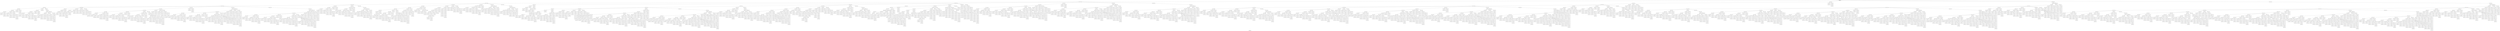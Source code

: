 digraph IST_t6 {
  rankdir=TB;
  label="IST for t=6 (n=7)";
  node [shape=box, fontname="Courier"];
  "0" [label="[1 2 3 4 5 6 7]\n(ROOT)"];
  "1" [label="[1 2 3 4 5 7 6]"];
  "2" [label="[1 2 3 4 6 5 7]"];
  "3" [label="[1 2 3 4 6 7 5]"];
  "4" [label="[1 2 3 4 7 5 6]"];
  "5" [label="[1 2 3 4 7 6 5]"];
  "6" [label="[1 2 3 5 4 6 7]"];
  "7" [label="[1 2 3 5 4 7 6]"];
  "8" [label="[1 2 3 5 6 4 7]"];
  "9" [label="[1 2 3 5 6 7 4]"];
  "10" [label="[1 2 3 5 7 4 6]"];
  "11" [label="[1 2 3 5 7 6 4]"];
  "12" [label="[1 2 3 6 4 5 7]"];
  "13" [label="[1 2 3 6 4 7 5]"];
  "14" [label="[1 2 3 6 5 4 7]"];
  "15" [label="[1 2 3 6 5 7 4]"];
  "16" [label="[1 2 3 6 7 4 5]"];
  "17" [label="[1 2 3 6 7 5 4]"];
  "18" [label="[1 2 3 7 4 5 6]"];
  "19" [label="[1 2 3 7 4 6 5]"];
  "20" [label="[1 2 3 7 5 4 6]"];
  "21" [label="[1 2 3 7 5 6 4]"];
  "22" [label="[1 2 3 7 6 4 5]"];
  "23" [label="[1 2 3 7 6 5 4]"];
  "24" [label="[1 2 4 3 5 6 7]"];
  "25" [label="[1 2 4 3 5 7 6]"];
  "26" [label="[1 2 4 3 6 5 7]"];
  "27" [label="[1 2 4 3 6 7 5]"];
  "28" [label="[1 2 4 3 7 5 6]"];
  "29" [label="[1 2 4 3 7 6 5]"];
  "30" [label="[1 2 4 5 3 6 7]"];
  "31" [label="[1 2 4 5 3 7 6]"];
  "32" [label="[1 2 4 5 6 3 7]"];
  "33" [label="[1 2 4 5 6 7 3]"];
  "34" [label="[1 2 4 5 7 3 6]"];
  "35" [label="[1 2 4 5 7 6 3]"];
  "36" [label="[1 2 4 6 3 5 7]"];
  "37" [label="[1 2 4 6 3 7 5]"];
  "38" [label="[1 2 4 6 5 3 7]"];
  "39" [label="[1 2 4 6 5 7 3]"];
  "40" [label="[1 2 4 6 7 3 5]"];
  "41" [label="[1 2 4 6 7 5 3]"];
  "42" [label="[1 2 4 7 3 5 6]"];
  "43" [label="[1 2 4 7 3 6 5]"];
  "44" [label="[1 2 4 7 5 3 6]"];
  "45" [label="[1 2 4 7 5 6 3]"];
  "46" [label="[1 2 4 7 6 3 5]"];
  "47" [label="[1 2 4 7 6 5 3]"];
  "48" [label="[1 2 5 3 4 6 7]"];
  "49" [label="[1 2 5 3 4 7 6]"];
  "50" [label="[1 2 5 3 6 4 7]"];
  "51" [label="[1 2 5 3 6 7 4]"];
  "52" [label="[1 2 5 3 7 4 6]"];
  "53" [label="[1 2 5 3 7 6 4]"];
  "54" [label="[1 2 5 4 3 6 7]"];
  "55" [label="[1 2 5 4 3 7 6]"];
  "56" [label="[1 2 5 4 6 3 7]"];
  "57" [label="[1 2 5 4 6 7 3]"];
  "58" [label="[1 2 5 4 7 3 6]"];
  "59" [label="[1 2 5 4 7 6 3]"];
  "60" [label="[1 2 5 6 3 4 7]"];
  "61" [label="[1 2 5 6 3 7 4]"];
  "62" [label="[1 2 5 6 4 3 7]"];
  "63" [label="[1 2 5 6 4 7 3]"];
  "64" [label="[1 2 5 6 7 3 4]"];
  "65" [label="[1 2 5 6 7 4 3]"];
  "66" [label="[1 2 5 7 3 4 6]"];
  "67" [label="[1 2 5 7 3 6 4]"];
  "68" [label="[1 2 5 7 4 3 6]"];
  "69" [label="[1 2 5 7 4 6 3]"];
  "70" [label="[1 2 5 7 6 3 4]"];
  "71" [label="[1 2 5 7 6 4 3]"];
  "72" [label="[1 2 6 3 4 5 7]"];
  "73" [label="[1 2 6 3 4 7 5]"];
  "74" [label="[1 2 6 3 5 4 7]"];
  "75" [label="[1 2 6 3 5 7 4]"];
  "76" [label="[1 2 6 3 7 4 5]"];
  "77" [label="[1 2 6 3 7 5 4]"];
  "78" [label="[1 2 6 4 3 5 7]"];
  "79" [label="[1 2 6 4 3 7 5]"];
  "80" [label="[1 2 6 4 5 3 7]"];
  "81" [label="[1 2 6 4 5 7 3]"];
  "82" [label="[1 2 6 4 7 3 5]"];
  "83" [label="[1 2 6 4 7 5 3]"];
  "84" [label="[1 2 6 5 3 4 7]"];
  "85" [label="[1 2 6 5 3 7 4]"];
  "86" [label="[1 2 6 5 4 3 7]"];
  "87" [label="[1 2 6 5 4 7 3]"];
  "88" [label="[1 2 6 5 7 3 4]"];
  "89" [label="[1 2 6 5 7 4 3]"];
  "90" [label="[1 2 6 7 3 4 5]"];
  "91" [label="[1 2 6 7 3 5 4]"];
  "92" [label="[1 2 6 7 4 3 5]"];
  "93" [label="[1 2 6 7 4 5 3]"];
  "94" [label="[1 2 6 7 5 3 4]"];
  "95" [label="[1 2 6 7 5 4 3]"];
  "96" [label="[1 2 7 3 4 5 6]"];
  "97" [label="[1 2 7 3 4 6 5]"];
  "98" [label="[1 2 7 3 5 4 6]"];
  "99" [label="[1 2 7 3 5 6 4]"];
  "100" [label="[1 2 7 3 6 4 5]"];
  "101" [label="[1 2 7 3 6 5 4]"];
  "102" [label="[1 2 7 4 3 5 6]"];
  "103" [label="[1 2 7 4 3 6 5]"];
  "104" [label="[1 2 7 4 5 3 6]"];
  "105" [label="[1 2 7 4 5 6 3]"];
  "106" [label="[1 2 7 4 6 3 5]"];
  "107" [label="[1 2 7 4 6 5 3]"];
  "108" [label="[1 2 7 5 3 4 6]"];
  "109" [label="[1 2 7 5 3 6 4]"];
  "110" [label="[1 2 7 5 4 3 6]"];
  "111" [label="[1 2 7 5 4 6 3]"];
  "112" [label="[1 2 7 5 6 3 4]"];
  "113" [label="[1 2 7 5 6 4 3]"];
  "114" [label="[1 2 7 6 3 4 5]"];
  "115" [label="[1 2 7 6 3 5 4]"];
  "116" [label="[1 2 7 6 4 3 5]"];
  "117" [label="[1 2 7 6 4 5 3]"];
  "118" [label="[1 2 7 6 5 3 4]"];
  "119" [label="[1 2 7 6 5 4 3]"];
  "120" [label="[1 3 2 4 5 6 7]"];
  "121" [label="[1 3 2 4 5 7 6]"];
  "122" [label="[1 3 2 4 6 5 7]"];
  "123" [label="[1 3 2 4 6 7 5]"];
  "124" [label="[1 3 2 4 7 5 6]"];
  "125" [label="[1 3 2 4 7 6 5]"];
  "126" [label="[1 3 2 5 4 6 7]"];
  "127" [label="[1 3 2 5 4 7 6]"];
  "128" [label="[1 3 2 5 6 4 7]"];
  "129" [label="[1 3 2 5 6 7 4]"];
  "130" [label="[1 3 2 5 7 4 6]"];
  "131" [label="[1 3 2 5 7 6 4]"];
  "132" [label="[1 3 2 6 4 5 7]"];
  "133" [label="[1 3 2 6 4 7 5]"];
  "134" [label="[1 3 2 6 5 4 7]"];
  "135" [label="[1 3 2 6 5 7 4]"];
  "136" [label="[1 3 2 6 7 4 5]"];
  "137" [label="[1 3 2 6 7 5 4]"];
  "138" [label="[1 3 2 7 4 5 6]"];
  "139" [label="[1 3 2 7 4 6 5]"];
  "140" [label="[1 3 2 7 5 4 6]"];
  "141" [label="[1 3 2 7 5 6 4]"];
  "142" [label="[1 3 2 7 6 4 5]"];
  "143" [label="[1 3 2 7 6 5 4]"];
  "144" [label="[1 3 4 2 5 6 7]"];
  "145" [label="[1 3 4 2 5 7 6]"];
  "146" [label="[1 3 4 2 6 5 7]"];
  "147" [label="[1 3 4 2 6 7 5]"];
  "148" [label="[1 3 4 2 7 5 6]"];
  "149" [label="[1 3 4 2 7 6 5]"];
  "150" [label="[1 3 4 5 2 6 7]"];
  "151" [label="[1 3 4 5 2 7 6]"];
  "152" [label="[1 3 4 5 6 2 7]"];
  "153" [label="[1 3 4 5 6 7 2]"];
  "154" [label="[1 3 4 5 7 2 6]"];
  "155" [label="[1 3 4 5 7 6 2]"];
  "156" [label="[1 3 4 6 2 5 7]"];
  "157" [label="[1 3 4 6 2 7 5]"];
  "158" [label="[1 3 4 6 5 2 7]"];
  "159" [label="[1 3 4 6 5 7 2]"];
  "160" [label="[1 3 4 6 7 2 5]"];
  "161" [label="[1 3 4 6 7 5 2]"];
  "162" [label="[1 3 4 7 2 5 6]"];
  "163" [label="[1 3 4 7 2 6 5]"];
  "164" [label="[1 3 4 7 5 2 6]"];
  "165" [label="[1 3 4 7 5 6 2]"];
  "166" [label="[1 3 4 7 6 2 5]"];
  "167" [label="[1 3 4 7 6 5 2]"];
  "168" [label="[1 3 5 2 4 6 7]"];
  "169" [label="[1 3 5 2 4 7 6]"];
  "170" [label="[1 3 5 2 6 4 7]"];
  "171" [label="[1 3 5 2 6 7 4]"];
  "172" [label="[1 3 5 2 7 4 6]"];
  "173" [label="[1 3 5 2 7 6 4]"];
  "174" [label="[1 3 5 4 2 6 7]"];
  "175" [label="[1 3 5 4 2 7 6]"];
  "176" [label="[1 3 5 4 6 2 7]"];
  "177" [label="[1 3 5 4 6 7 2]"];
  "178" [label="[1 3 5 4 7 2 6]"];
  "179" [label="[1 3 5 4 7 6 2]"];
  "180" [label="[1 3 5 6 2 4 7]"];
  "181" [label="[1 3 5 6 2 7 4]"];
  "182" [label="[1 3 5 6 4 2 7]"];
  "183" [label="[1 3 5 6 4 7 2]"];
  "184" [label="[1 3 5 6 7 2 4]"];
  "185" [label="[1 3 5 6 7 4 2]"];
  "186" [label="[1 3 5 7 2 4 6]"];
  "187" [label="[1 3 5 7 2 6 4]"];
  "188" [label="[1 3 5 7 4 2 6]"];
  "189" [label="[1 3 5 7 4 6 2]"];
  "190" [label="[1 3 5 7 6 2 4]"];
  "191" [label="[1 3 5 7 6 4 2]"];
  "192" [label="[1 3 6 2 4 5 7]"];
  "193" [label="[1 3 6 2 4 7 5]"];
  "194" [label="[1 3 6 2 5 4 7]"];
  "195" [label="[1 3 6 2 5 7 4]"];
  "196" [label="[1 3 6 2 7 4 5]"];
  "197" [label="[1 3 6 2 7 5 4]"];
  "198" [label="[1 3 6 4 2 5 7]"];
  "199" [label="[1 3 6 4 2 7 5]"];
  "200" [label="[1 3 6 4 5 2 7]"];
  "201" [label="[1 3 6 4 5 7 2]"];
  "202" [label="[1 3 6 4 7 2 5]"];
  "203" [label="[1 3 6 4 7 5 2]"];
  "204" [label="[1 3 6 5 2 4 7]"];
  "205" [label="[1 3 6 5 2 7 4]"];
  "206" [label="[1 3 6 5 4 2 7]"];
  "207" [label="[1 3 6 5 4 7 2]"];
  "208" [label="[1 3 6 5 7 2 4]"];
  "209" [label="[1 3 6 5 7 4 2]"];
  "210" [label="[1 3 6 7 2 4 5]"];
  "211" [label="[1 3 6 7 2 5 4]"];
  "212" [label="[1 3 6 7 4 2 5]"];
  "213" [label="[1 3 6 7 4 5 2]"];
  "214" [label="[1 3 6 7 5 2 4]"];
  "215" [label="[1 3 6 7 5 4 2]"];
  "216" [label="[1 3 7 2 4 5 6]"];
  "217" [label="[1 3 7 2 4 6 5]"];
  "218" [label="[1 3 7 2 5 4 6]"];
  "219" [label="[1 3 7 2 5 6 4]"];
  "220" [label="[1 3 7 2 6 4 5]"];
  "221" [label="[1 3 7 2 6 5 4]"];
  "222" [label="[1 3 7 4 2 5 6]"];
  "223" [label="[1 3 7 4 2 6 5]"];
  "224" [label="[1 3 7 4 5 2 6]"];
  "225" [label="[1 3 7 4 5 6 2]"];
  "226" [label="[1 3 7 4 6 2 5]"];
  "227" [label="[1 3 7 4 6 5 2]"];
  "228" [label="[1 3 7 5 2 4 6]"];
  "229" [label="[1 3 7 5 2 6 4]"];
  "230" [label="[1 3 7 5 4 2 6]"];
  "231" [label="[1 3 7 5 4 6 2]"];
  "232" [label="[1 3 7 5 6 2 4]"];
  "233" [label="[1 3 7 5 6 4 2]"];
  "234" [label="[1 3 7 6 2 4 5]"];
  "235" [label="[1 3 7 6 2 5 4]"];
  "236" [label="[1 3 7 6 4 2 5]"];
  "237" [label="[1 3 7 6 4 5 2]"];
  "238" [label="[1 3 7 6 5 2 4]"];
  "239" [label="[1 3 7 6 5 4 2]"];
  "240" [label="[1 4 2 3 5 6 7]"];
  "241" [label="[1 4 2 3 5 7 6]"];
  "242" [label="[1 4 2 3 6 5 7]"];
  "243" [label="[1 4 2 3 6 7 5]"];
  "244" [label="[1 4 2 3 7 5 6]"];
  "245" [label="[1 4 2 3 7 6 5]"];
  "246" [label="[1 4 2 5 3 6 7]"];
  "247" [label="[1 4 2 5 3 7 6]"];
  "248" [label="[1 4 2 5 6 3 7]"];
  "249" [label="[1 4 2 5 6 7 3]"];
  "250" [label="[1 4 2 5 7 3 6]"];
  "251" [label="[1 4 2 5 7 6 3]"];
  "252" [label="[1 4 2 6 3 5 7]"];
  "253" [label="[1 4 2 6 3 7 5]"];
  "254" [label="[1 4 2 6 5 3 7]"];
  "255" [label="[1 4 2 6 5 7 3]"];
  "256" [label="[1 4 2 6 7 3 5]"];
  "257" [label="[1 4 2 6 7 5 3]"];
  "258" [label="[1 4 2 7 3 5 6]"];
  "259" [label="[1 4 2 7 3 6 5]"];
  "260" [label="[1 4 2 7 5 3 6]"];
  "261" [label="[1 4 2 7 5 6 3]"];
  "262" [label="[1 4 2 7 6 3 5]"];
  "263" [label="[1 4 2 7 6 5 3]"];
  "264" [label="[1 4 3 2 5 6 7]"];
  "265" [label="[1 4 3 2 5 7 6]"];
  "266" [label="[1 4 3 2 6 5 7]"];
  "267" [label="[1 4 3 2 6 7 5]"];
  "268" [label="[1 4 3 2 7 5 6]"];
  "269" [label="[1 4 3 2 7 6 5]"];
  "270" [label="[1 4 3 5 2 6 7]"];
  "271" [label="[1 4 3 5 2 7 6]"];
  "272" [label="[1 4 3 5 6 2 7]"];
  "273" [label="[1 4 3 5 6 7 2]"];
  "274" [label="[1 4 3 5 7 2 6]"];
  "275" [label="[1 4 3 5 7 6 2]"];
  "276" [label="[1 4 3 6 2 5 7]"];
  "277" [label="[1 4 3 6 2 7 5]"];
  "278" [label="[1 4 3 6 5 2 7]"];
  "279" [label="[1 4 3 6 5 7 2]"];
  "280" [label="[1 4 3 6 7 2 5]"];
  "281" [label="[1 4 3 6 7 5 2]"];
  "282" [label="[1 4 3 7 2 5 6]"];
  "283" [label="[1 4 3 7 2 6 5]"];
  "284" [label="[1 4 3 7 5 2 6]"];
  "285" [label="[1 4 3 7 5 6 2]"];
  "286" [label="[1 4 3 7 6 2 5]"];
  "287" [label="[1 4 3 7 6 5 2]"];
  "288" [label="[1 4 5 2 3 6 7]"];
  "289" [label="[1 4 5 2 3 7 6]"];
  "290" [label="[1 4 5 2 6 3 7]"];
  "291" [label="[1 4 5 2 6 7 3]"];
  "292" [label="[1 4 5 2 7 3 6]"];
  "293" [label="[1 4 5 2 7 6 3]"];
  "294" [label="[1 4 5 3 2 6 7]"];
  "295" [label="[1 4 5 3 2 7 6]"];
  "296" [label="[1 4 5 3 6 2 7]"];
  "297" [label="[1 4 5 3 6 7 2]"];
  "298" [label="[1 4 5 3 7 2 6]"];
  "299" [label="[1 4 5 3 7 6 2]"];
  "300" [label="[1 4 5 6 2 3 7]"];
  "301" [label="[1 4 5 6 2 7 3]"];
  "302" [label="[1 4 5 6 3 2 7]"];
  "303" [label="[1 4 5 6 3 7 2]"];
  "304" [label="[1 4 5 6 7 2 3]"];
  "305" [label="[1 4 5 6 7 3 2]"];
  "306" [label="[1 4 5 7 2 3 6]"];
  "307" [label="[1 4 5 7 2 6 3]"];
  "308" [label="[1 4 5 7 3 2 6]"];
  "309" [label="[1 4 5 7 3 6 2]"];
  "310" [label="[1 4 5 7 6 2 3]"];
  "311" [label="[1 4 5 7 6 3 2]"];
  "312" [label="[1 4 6 2 3 5 7]"];
  "313" [label="[1 4 6 2 3 7 5]"];
  "314" [label="[1 4 6 2 5 3 7]"];
  "315" [label="[1 4 6 2 5 7 3]"];
  "316" [label="[1 4 6 2 7 3 5]"];
  "317" [label="[1 4 6 2 7 5 3]"];
  "318" [label="[1 4 6 3 2 5 7]"];
  "319" [label="[1 4 6 3 2 7 5]"];
  "320" [label="[1 4 6 3 5 2 7]"];
  "321" [label="[1 4 6 3 5 7 2]"];
  "322" [label="[1 4 6 3 7 2 5]"];
  "323" [label="[1 4 6 3 7 5 2]"];
  "324" [label="[1 4 6 5 2 3 7]"];
  "325" [label="[1 4 6 5 2 7 3]"];
  "326" [label="[1 4 6 5 3 2 7]"];
  "327" [label="[1 4 6 5 3 7 2]"];
  "328" [label="[1 4 6 5 7 2 3]"];
  "329" [label="[1 4 6 5 7 3 2]"];
  "330" [label="[1 4 6 7 2 3 5]"];
  "331" [label="[1 4 6 7 2 5 3]"];
  "332" [label="[1 4 6 7 3 2 5]"];
  "333" [label="[1 4 6 7 3 5 2]"];
  "334" [label="[1 4 6 7 5 2 3]"];
  "335" [label="[1 4 6 7 5 3 2]"];
  "336" [label="[1 4 7 2 3 5 6]"];
  "337" [label="[1 4 7 2 3 6 5]"];
  "338" [label="[1 4 7 2 5 3 6]"];
  "339" [label="[1 4 7 2 5 6 3]"];
  "340" [label="[1 4 7 2 6 3 5]"];
  "341" [label="[1 4 7 2 6 5 3]"];
  "342" [label="[1 4 7 3 2 5 6]"];
  "343" [label="[1 4 7 3 2 6 5]"];
  "344" [label="[1 4 7 3 5 2 6]"];
  "345" [label="[1 4 7 3 5 6 2]"];
  "346" [label="[1 4 7 3 6 2 5]"];
  "347" [label="[1 4 7 3 6 5 2]"];
  "348" [label="[1 4 7 5 2 3 6]"];
  "349" [label="[1 4 7 5 2 6 3]"];
  "350" [label="[1 4 7 5 3 2 6]"];
  "351" [label="[1 4 7 5 3 6 2]"];
  "352" [label="[1 4 7 5 6 2 3]"];
  "353" [label="[1 4 7 5 6 3 2]"];
  "354" [label="[1 4 7 6 2 3 5]"];
  "355" [label="[1 4 7 6 2 5 3]"];
  "356" [label="[1 4 7 6 3 2 5]"];
  "357" [label="[1 4 7 6 3 5 2]"];
  "358" [label="[1 4 7 6 5 2 3]"];
  "359" [label="[1 4 7 6 5 3 2]"];
  "360" [label="[1 5 2 3 4 6 7]"];
  "361" [label="[1 5 2 3 4 7 6]"];
  "362" [label="[1 5 2 3 6 4 7]"];
  "363" [label="[1 5 2 3 6 7 4]"];
  "364" [label="[1 5 2 3 7 4 6]"];
  "365" [label="[1 5 2 3 7 6 4]"];
  "366" [label="[1 5 2 4 3 6 7]"];
  "367" [label="[1 5 2 4 3 7 6]"];
  "368" [label="[1 5 2 4 6 3 7]"];
  "369" [label="[1 5 2 4 6 7 3]"];
  "370" [label="[1 5 2 4 7 3 6]"];
  "371" [label="[1 5 2 4 7 6 3]"];
  "372" [label="[1 5 2 6 3 4 7]"];
  "373" [label="[1 5 2 6 3 7 4]"];
  "374" [label="[1 5 2 6 4 3 7]"];
  "375" [label="[1 5 2 6 4 7 3]"];
  "376" [label="[1 5 2 6 7 3 4]"];
  "377" [label="[1 5 2 6 7 4 3]"];
  "378" [label="[1 5 2 7 3 4 6]"];
  "379" [label="[1 5 2 7 3 6 4]"];
  "380" [label="[1 5 2 7 4 3 6]"];
  "381" [label="[1 5 2 7 4 6 3]"];
  "382" [label="[1 5 2 7 6 3 4]"];
  "383" [label="[1 5 2 7 6 4 3]"];
  "384" [label="[1 5 3 2 4 6 7]"];
  "385" [label="[1 5 3 2 4 7 6]"];
  "386" [label="[1 5 3 2 6 4 7]"];
  "387" [label="[1 5 3 2 6 7 4]"];
  "388" [label="[1 5 3 2 7 4 6]"];
  "389" [label="[1 5 3 2 7 6 4]"];
  "390" [label="[1 5 3 4 2 6 7]"];
  "391" [label="[1 5 3 4 2 7 6]"];
  "392" [label="[1 5 3 4 6 2 7]"];
  "393" [label="[1 5 3 4 6 7 2]"];
  "394" [label="[1 5 3 4 7 2 6]"];
  "395" [label="[1 5 3 4 7 6 2]"];
  "396" [label="[1 5 3 6 2 4 7]"];
  "397" [label="[1 5 3 6 2 7 4]"];
  "398" [label="[1 5 3 6 4 2 7]"];
  "399" [label="[1 5 3 6 4 7 2]"];
  "400" [label="[1 5 3 6 7 2 4]"];
  "401" [label="[1 5 3 6 7 4 2]"];
  "402" [label="[1 5 3 7 2 4 6]"];
  "403" [label="[1 5 3 7 2 6 4]"];
  "404" [label="[1 5 3 7 4 2 6]"];
  "405" [label="[1 5 3 7 4 6 2]"];
  "406" [label="[1 5 3 7 6 2 4]"];
  "407" [label="[1 5 3 7 6 4 2]"];
  "408" [label="[1 5 4 2 3 6 7]"];
  "409" [label="[1 5 4 2 3 7 6]"];
  "410" [label="[1 5 4 2 6 3 7]"];
  "411" [label="[1 5 4 2 6 7 3]"];
  "412" [label="[1 5 4 2 7 3 6]"];
  "413" [label="[1 5 4 2 7 6 3]"];
  "414" [label="[1 5 4 3 2 6 7]"];
  "415" [label="[1 5 4 3 2 7 6]"];
  "416" [label="[1 5 4 3 6 2 7]"];
  "417" [label="[1 5 4 3 6 7 2]"];
  "418" [label="[1 5 4 3 7 2 6]"];
  "419" [label="[1 5 4 3 7 6 2]"];
  "420" [label="[1 5 4 6 2 3 7]"];
  "421" [label="[1 5 4 6 2 7 3]"];
  "422" [label="[1 5 4 6 3 2 7]"];
  "423" [label="[1 5 4 6 3 7 2]"];
  "424" [label="[1 5 4 6 7 2 3]"];
  "425" [label="[1 5 4 6 7 3 2]"];
  "426" [label="[1 5 4 7 2 3 6]"];
  "427" [label="[1 5 4 7 2 6 3]"];
  "428" [label="[1 5 4 7 3 2 6]"];
  "429" [label="[1 5 4 7 3 6 2]"];
  "430" [label="[1 5 4 7 6 2 3]"];
  "431" [label="[1 5 4 7 6 3 2]"];
  "432" [label="[1 5 6 2 3 4 7]"];
  "433" [label="[1 5 6 2 3 7 4]"];
  "434" [label="[1 5 6 2 4 3 7]"];
  "435" [label="[1 5 6 2 4 7 3]"];
  "436" [label="[1 5 6 2 7 3 4]"];
  "437" [label="[1 5 6 2 7 4 3]"];
  "438" [label="[1 5 6 3 2 4 7]"];
  "439" [label="[1 5 6 3 2 7 4]"];
  "440" [label="[1 5 6 3 4 2 7]"];
  "441" [label="[1 5 6 3 4 7 2]"];
  "442" [label="[1 5 6 3 7 2 4]"];
  "443" [label="[1 5 6 3 7 4 2]"];
  "444" [label="[1 5 6 4 2 3 7]"];
  "445" [label="[1 5 6 4 2 7 3]"];
  "446" [label="[1 5 6 4 3 2 7]"];
  "447" [label="[1 5 6 4 3 7 2]"];
  "448" [label="[1 5 6 4 7 2 3]"];
  "449" [label="[1 5 6 4 7 3 2]"];
  "450" [label="[1 5 6 7 2 3 4]"];
  "451" [label="[1 5 6 7 2 4 3]"];
  "452" [label="[1 5 6 7 3 2 4]"];
  "453" [label="[1 5 6 7 3 4 2]"];
  "454" [label="[1 5 6 7 4 2 3]"];
  "455" [label="[1 5 6 7 4 3 2]"];
  "456" [label="[1 5 7 2 3 4 6]"];
  "457" [label="[1 5 7 2 3 6 4]"];
  "458" [label="[1 5 7 2 4 3 6]"];
  "459" [label="[1 5 7 2 4 6 3]"];
  "460" [label="[1 5 7 2 6 3 4]"];
  "461" [label="[1 5 7 2 6 4 3]"];
  "462" [label="[1 5 7 3 2 4 6]"];
  "463" [label="[1 5 7 3 2 6 4]"];
  "464" [label="[1 5 7 3 4 2 6]"];
  "465" [label="[1 5 7 3 4 6 2]"];
  "466" [label="[1 5 7 3 6 2 4]"];
  "467" [label="[1 5 7 3 6 4 2]"];
  "468" [label="[1 5 7 4 2 3 6]"];
  "469" [label="[1 5 7 4 2 6 3]"];
  "470" [label="[1 5 7 4 3 2 6]"];
  "471" [label="[1 5 7 4 3 6 2]"];
  "472" [label="[1 5 7 4 6 2 3]"];
  "473" [label="[1 5 7 4 6 3 2]"];
  "474" [label="[1 5 7 6 2 3 4]"];
  "475" [label="[1 5 7 6 2 4 3]"];
  "476" [label="[1 5 7 6 3 2 4]"];
  "477" [label="[1 5 7 6 3 4 2]"];
  "478" [label="[1 5 7 6 4 2 3]"];
  "479" [label="[1 5 7 6 4 3 2]"];
  "480" [label="[1 6 2 3 4 5 7]"];
  "481" [label="[1 6 2 3 4 7 5]"];
  "482" [label="[1 6 2 3 5 4 7]"];
  "483" [label="[1 6 2 3 5 7 4]"];
  "484" [label="[1 6 2 3 7 4 5]"];
  "485" [label="[1 6 2 3 7 5 4]"];
  "486" [label="[1 6 2 4 3 5 7]"];
  "487" [label="[1 6 2 4 3 7 5]"];
  "488" [label="[1 6 2 4 5 3 7]"];
  "489" [label="[1 6 2 4 5 7 3]"];
  "490" [label="[1 6 2 4 7 3 5]"];
  "491" [label="[1 6 2 4 7 5 3]"];
  "492" [label="[1 6 2 5 3 4 7]"];
  "493" [label="[1 6 2 5 3 7 4]"];
  "494" [label="[1 6 2 5 4 3 7]"];
  "495" [label="[1 6 2 5 4 7 3]"];
  "496" [label="[1 6 2 5 7 3 4]"];
  "497" [label="[1 6 2 5 7 4 3]"];
  "498" [label="[1 6 2 7 3 4 5]"];
  "499" [label="[1 6 2 7 3 5 4]"];
  "500" [label="[1 6 2 7 4 3 5]"];
  "501" [label="[1 6 2 7 4 5 3]"];
  "502" [label="[1 6 2 7 5 3 4]"];
  "503" [label="[1 6 2 7 5 4 3]"];
  "504" [label="[1 6 3 2 4 5 7]"];
  "505" [label="[1 6 3 2 4 7 5]"];
  "506" [label="[1 6 3 2 5 4 7]"];
  "507" [label="[1 6 3 2 5 7 4]"];
  "508" [label="[1 6 3 2 7 4 5]"];
  "509" [label="[1 6 3 2 7 5 4]"];
  "510" [label="[1 6 3 4 2 5 7]"];
  "511" [label="[1 6 3 4 2 7 5]"];
  "512" [label="[1 6 3 4 5 2 7]"];
  "513" [label="[1 6 3 4 5 7 2]"];
  "514" [label="[1 6 3 4 7 2 5]"];
  "515" [label="[1 6 3 4 7 5 2]"];
  "516" [label="[1 6 3 5 2 4 7]"];
  "517" [label="[1 6 3 5 2 7 4]"];
  "518" [label="[1 6 3 5 4 2 7]"];
  "519" [label="[1 6 3 5 4 7 2]"];
  "520" [label="[1 6 3 5 7 2 4]"];
  "521" [label="[1 6 3 5 7 4 2]"];
  "522" [label="[1 6 3 7 2 4 5]"];
  "523" [label="[1 6 3 7 2 5 4]"];
  "524" [label="[1 6 3 7 4 2 5]"];
  "525" [label="[1 6 3 7 4 5 2]"];
  "526" [label="[1 6 3 7 5 2 4]"];
  "527" [label="[1 6 3 7 5 4 2]"];
  "528" [label="[1 6 4 2 3 5 7]"];
  "529" [label="[1 6 4 2 3 7 5]"];
  "530" [label="[1 6 4 2 5 3 7]"];
  "531" [label="[1 6 4 2 5 7 3]"];
  "532" [label="[1 6 4 2 7 3 5]"];
  "533" [label="[1 6 4 2 7 5 3]"];
  "534" [label="[1 6 4 3 2 5 7]"];
  "535" [label="[1 6 4 3 2 7 5]"];
  "536" [label="[1 6 4 3 5 2 7]"];
  "537" [label="[1 6 4 3 5 7 2]"];
  "538" [label="[1 6 4 3 7 2 5]"];
  "539" [label="[1 6 4 3 7 5 2]"];
  "540" [label="[1 6 4 5 2 3 7]"];
  "541" [label="[1 6 4 5 2 7 3]"];
  "542" [label="[1 6 4 5 3 2 7]"];
  "543" [label="[1 6 4 5 3 7 2]"];
  "544" [label="[1 6 4 5 7 2 3]"];
  "545" [label="[1 6 4 5 7 3 2]"];
  "546" [label="[1 6 4 7 2 3 5]"];
  "547" [label="[1 6 4 7 2 5 3]"];
  "548" [label="[1 6 4 7 3 2 5]"];
  "549" [label="[1 6 4 7 3 5 2]"];
  "550" [label="[1 6 4 7 5 2 3]"];
  "551" [label="[1 6 4 7 5 3 2]"];
  "552" [label="[1 6 5 2 3 4 7]"];
  "553" [label="[1 6 5 2 3 7 4]"];
  "554" [label="[1 6 5 2 4 3 7]"];
  "555" [label="[1 6 5 2 4 7 3]"];
  "556" [label="[1 6 5 2 7 3 4]"];
  "557" [label="[1 6 5 2 7 4 3]"];
  "558" [label="[1 6 5 3 2 4 7]"];
  "559" [label="[1 6 5 3 2 7 4]"];
  "560" [label="[1 6 5 3 4 2 7]"];
  "561" [label="[1 6 5 3 4 7 2]"];
  "562" [label="[1 6 5 3 7 2 4]"];
  "563" [label="[1 6 5 3 7 4 2]"];
  "564" [label="[1 6 5 4 2 3 7]"];
  "565" [label="[1 6 5 4 2 7 3]"];
  "566" [label="[1 6 5 4 3 2 7]"];
  "567" [label="[1 6 5 4 3 7 2]"];
  "568" [label="[1 6 5 4 7 2 3]"];
  "569" [label="[1 6 5 4 7 3 2]"];
  "570" [label="[1 6 5 7 2 3 4]"];
  "571" [label="[1 6 5 7 2 4 3]"];
  "572" [label="[1 6 5 7 3 2 4]"];
  "573" [label="[1 6 5 7 3 4 2]"];
  "574" [label="[1 6 5 7 4 2 3]"];
  "575" [label="[1 6 5 7 4 3 2]"];
  "576" [label="[1 6 7 2 3 4 5]"];
  "577" [label="[1 6 7 2 3 5 4]"];
  "578" [label="[1 6 7 2 4 3 5]"];
  "579" [label="[1 6 7 2 4 5 3]"];
  "580" [label="[1 6 7 2 5 3 4]"];
  "581" [label="[1 6 7 2 5 4 3]"];
  "582" [label="[1 6 7 3 2 4 5]"];
  "583" [label="[1 6 7 3 2 5 4]"];
  "584" [label="[1 6 7 3 4 2 5]"];
  "585" [label="[1 6 7 3 4 5 2]"];
  "586" [label="[1 6 7 3 5 2 4]"];
  "587" [label="[1 6 7 3 5 4 2]"];
  "588" [label="[1 6 7 4 2 3 5]"];
  "589" [label="[1 6 7 4 2 5 3]"];
  "590" [label="[1 6 7 4 3 2 5]"];
  "591" [label="[1 6 7 4 3 5 2]"];
  "592" [label="[1 6 7 4 5 2 3]"];
  "593" [label="[1 6 7 4 5 3 2]"];
  "594" [label="[1 6 7 5 2 3 4]"];
  "595" [label="[1 6 7 5 2 4 3]"];
  "596" [label="[1 6 7 5 3 2 4]"];
  "597" [label="[1 6 7 5 3 4 2]"];
  "598" [label="[1 6 7 5 4 2 3]"];
  "599" [label="[1 6 7 5 4 3 2]"];
  "600" [label="[1 7 2 3 4 5 6]"];
  "601" [label="[1 7 2 3 4 6 5]"];
  "602" [label="[1 7 2 3 5 4 6]"];
  "603" [label="[1 7 2 3 5 6 4]"];
  "604" [label="[1 7 2 3 6 4 5]"];
  "605" [label="[1 7 2 3 6 5 4]"];
  "606" [label="[1 7 2 4 3 5 6]"];
  "607" [label="[1 7 2 4 3 6 5]"];
  "608" [label="[1 7 2 4 5 3 6]"];
  "609" [label="[1 7 2 4 5 6 3]"];
  "610" [label="[1 7 2 4 6 3 5]"];
  "611" [label="[1 7 2 4 6 5 3]"];
  "612" [label="[1 7 2 5 3 4 6]"];
  "613" [label="[1 7 2 5 3 6 4]"];
  "614" [label="[1 7 2 5 4 3 6]"];
  "615" [label="[1 7 2 5 4 6 3]"];
  "616" [label="[1 7 2 5 6 3 4]"];
  "617" [label="[1 7 2 5 6 4 3]"];
  "618" [label="[1 7 2 6 3 4 5]"];
  "619" [label="[1 7 2 6 3 5 4]"];
  "620" [label="[1 7 2 6 4 3 5]"];
  "621" [label="[1 7 2 6 4 5 3]"];
  "622" [label="[1 7 2 6 5 3 4]"];
  "623" [label="[1 7 2 6 5 4 3]"];
  "624" [label="[1 7 3 2 4 5 6]"];
  "625" [label="[1 7 3 2 4 6 5]"];
  "626" [label="[1 7 3 2 5 4 6]"];
  "627" [label="[1 7 3 2 5 6 4]"];
  "628" [label="[1 7 3 2 6 4 5]"];
  "629" [label="[1 7 3 2 6 5 4]"];
  "630" [label="[1 7 3 4 2 5 6]"];
  "631" [label="[1 7 3 4 2 6 5]"];
  "632" [label="[1 7 3 4 5 2 6]"];
  "633" [label="[1 7 3 4 5 6 2]"];
  "634" [label="[1 7 3 4 6 2 5]"];
  "635" [label="[1 7 3 4 6 5 2]"];
  "636" [label="[1 7 3 5 2 4 6]"];
  "637" [label="[1 7 3 5 2 6 4]"];
  "638" [label="[1 7 3 5 4 2 6]"];
  "639" [label="[1 7 3 5 4 6 2]"];
  "640" [label="[1 7 3 5 6 2 4]"];
  "641" [label="[1 7 3 5 6 4 2]"];
  "642" [label="[1 7 3 6 2 4 5]"];
  "643" [label="[1 7 3 6 2 5 4]"];
  "644" [label="[1 7 3 6 4 2 5]"];
  "645" [label="[1 7 3 6 4 5 2]"];
  "646" [label="[1 7 3 6 5 2 4]"];
  "647" [label="[1 7 3 6 5 4 2]"];
  "648" [label="[1 7 4 2 3 5 6]"];
  "649" [label="[1 7 4 2 3 6 5]"];
  "650" [label="[1 7 4 2 5 3 6]"];
  "651" [label="[1 7 4 2 5 6 3]"];
  "652" [label="[1 7 4 2 6 3 5]"];
  "653" [label="[1 7 4 2 6 5 3]"];
  "654" [label="[1 7 4 3 2 5 6]"];
  "655" [label="[1 7 4 3 2 6 5]"];
  "656" [label="[1 7 4 3 5 2 6]"];
  "657" [label="[1 7 4 3 5 6 2]"];
  "658" [label="[1 7 4 3 6 2 5]"];
  "659" [label="[1 7 4 3 6 5 2]"];
  "660" [label="[1 7 4 5 2 3 6]"];
  "661" [label="[1 7 4 5 2 6 3]"];
  "662" [label="[1 7 4 5 3 2 6]"];
  "663" [label="[1 7 4 5 3 6 2]"];
  "664" [label="[1 7 4 5 6 2 3]"];
  "665" [label="[1 7 4 5 6 3 2]"];
  "666" [label="[1 7 4 6 2 3 5]"];
  "667" [label="[1 7 4 6 2 5 3]"];
  "668" [label="[1 7 4 6 3 2 5]"];
  "669" [label="[1 7 4 6 3 5 2]"];
  "670" [label="[1 7 4 6 5 2 3]"];
  "671" [label="[1 7 4 6 5 3 2]"];
  "672" [label="[1 7 5 2 3 4 6]"];
  "673" [label="[1 7 5 2 3 6 4]"];
  "674" [label="[1 7 5 2 4 3 6]"];
  "675" [label="[1 7 5 2 4 6 3]"];
  "676" [label="[1 7 5 2 6 3 4]"];
  "677" [label="[1 7 5 2 6 4 3]"];
  "678" [label="[1 7 5 3 2 4 6]"];
  "679" [label="[1 7 5 3 2 6 4]"];
  "680" [label="[1 7 5 3 4 2 6]"];
  "681" [label="[1 7 5 3 4 6 2]"];
  "682" [label="[1 7 5 3 6 2 4]"];
  "683" [label="[1 7 5 3 6 4 2]"];
  "684" [label="[1 7 5 4 2 3 6]"];
  "685" [label="[1 7 5 4 2 6 3]"];
  "686" [label="[1 7 5 4 3 2 6]"];
  "687" [label="[1 7 5 4 3 6 2]"];
  "688" [label="[1 7 5 4 6 2 3]"];
  "689" [label="[1 7 5 4 6 3 2]"];
  "690" [label="[1 7 5 6 2 3 4]"];
  "691" [label="[1 7 5 6 2 4 3]"];
  "692" [label="[1 7 5 6 3 2 4]"];
  "693" [label="[1 7 5 6 3 4 2]"];
  "694" [label="[1 7 5 6 4 2 3]"];
  "695" [label="[1 7 5 6 4 3 2]"];
  "696" [label="[1 7 6 2 3 4 5]"];
  "697" [label="[1 7 6 2 3 5 4]"];
  "698" [label="[1 7 6 2 4 3 5]"];
  "699" [label="[1 7 6 2 4 5 3]"];
  "700" [label="[1 7 6 2 5 3 4]"];
  "701" [label="[1 7 6 2 5 4 3]"];
  "702" [label="[1 7 6 3 2 4 5]"];
  "703" [label="[1 7 6 3 2 5 4]"];
  "704" [label="[1 7 6 3 4 2 5]"];
  "705" [label="[1 7 6 3 4 5 2]"];
  "706" [label="[1 7 6 3 5 2 4]"];
  "707" [label="[1 7 6 3 5 4 2]"];
  "708" [label="[1 7 6 4 2 3 5]"];
  "709" [label="[1 7 6 4 2 5 3]"];
  "710" [label="[1 7 6 4 3 2 5]"];
  "711" [label="[1 7 6 4 3 5 2]"];
  "712" [label="[1 7 6 4 5 2 3]"];
  "713" [label="[1 7 6 4 5 3 2]"];
  "714" [label="[1 7 6 5 2 3 4]"];
  "715" [label="[1 7 6 5 2 4 3]"];
  "716" [label="[1 7 6 5 3 2 4]"];
  "717" [label="[1 7 6 5 3 4 2]"];
  "718" [label="[1 7 6 5 4 2 3]"];
  "719" [label="[1 7 6 5 4 3 2]"];
  "720" [label="[2 1 3 4 5 6 7]"];
  "721" [label="[2 1 3 4 5 7 6]"];
  "722" [label="[2 1 3 4 6 5 7]"];
  "723" [label="[2 1 3 4 6 7 5]"];
  "724" [label="[2 1 3 4 7 5 6]"];
  "725" [label="[2 1 3 4 7 6 5]"];
  "726" [label="[2 1 3 5 4 6 7]"];
  "727" [label="[2 1 3 5 4 7 6]"];
  "728" [label="[2 1 3 5 6 4 7]"];
  "729" [label="[2 1 3 5 6 7 4]"];
  "730" [label="[2 1 3 5 7 4 6]"];
  "731" [label="[2 1 3 5 7 6 4]"];
  "732" [label="[2 1 3 6 4 5 7]"];
  "733" [label="[2 1 3 6 4 7 5]"];
  "734" [label="[2 1 3 6 5 4 7]"];
  "735" [label="[2 1 3 6 5 7 4]"];
  "736" [label="[2 1 3 6 7 4 5]"];
  "737" [label="[2 1 3 6 7 5 4]"];
  "738" [label="[2 1 3 7 4 5 6]"];
  "739" [label="[2 1 3 7 4 6 5]"];
  "740" [label="[2 1 3 7 5 4 6]"];
  "741" [label="[2 1 3 7 5 6 4]"];
  "742" [label="[2 1 3 7 6 4 5]"];
  "743" [label="[2 1 3 7 6 5 4]"];
  "744" [label="[2 1 4 3 5 6 7]"];
  "745" [label="[2 1 4 3 5 7 6]"];
  "746" [label="[2 1 4 3 6 5 7]"];
  "747" [label="[2 1 4 3 6 7 5]"];
  "748" [label="[2 1 4 3 7 5 6]"];
  "749" [label="[2 1 4 3 7 6 5]"];
  "750" [label="[2 1 4 5 3 6 7]"];
  "751" [label="[2 1 4 5 3 7 6]"];
  "752" [label="[2 1 4 5 6 3 7]"];
  "753" [label="[2 1 4 5 6 7 3]"];
  "754" [label="[2 1 4 5 7 3 6]"];
  "755" [label="[2 1 4 5 7 6 3]"];
  "756" [label="[2 1 4 6 3 5 7]"];
  "757" [label="[2 1 4 6 3 7 5]"];
  "758" [label="[2 1 4 6 5 3 7]"];
  "759" [label="[2 1 4 6 5 7 3]"];
  "760" [label="[2 1 4 6 7 3 5]"];
  "761" [label="[2 1 4 6 7 5 3]"];
  "762" [label="[2 1 4 7 3 5 6]"];
  "763" [label="[2 1 4 7 3 6 5]"];
  "764" [label="[2 1 4 7 5 3 6]"];
  "765" [label="[2 1 4 7 5 6 3]"];
  "766" [label="[2 1 4 7 6 3 5]"];
  "767" [label="[2 1 4 7 6 5 3]"];
  "768" [label="[2 1 5 3 4 6 7]"];
  "769" [label="[2 1 5 3 4 7 6]"];
  "770" [label="[2 1 5 3 6 4 7]"];
  "771" [label="[2 1 5 3 6 7 4]"];
  "772" [label="[2 1 5 3 7 4 6]"];
  "773" [label="[2 1 5 3 7 6 4]"];
  "774" [label="[2 1 5 4 3 6 7]"];
  "775" [label="[2 1 5 4 3 7 6]"];
  "776" [label="[2 1 5 4 6 3 7]"];
  "777" [label="[2 1 5 4 6 7 3]"];
  "778" [label="[2 1 5 4 7 3 6]"];
  "779" [label="[2 1 5 4 7 6 3]"];
  "780" [label="[2 1 5 6 3 4 7]"];
  "781" [label="[2 1 5 6 3 7 4]"];
  "782" [label="[2 1 5 6 4 3 7]"];
  "783" [label="[2 1 5 6 4 7 3]"];
  "784" [label="[2 1 5 6 7 3 4]"];
  "785" [label="[2 1 5 6 7 4 3]"];
  "786" [label="[2 1 5 7 3 4 6]"];
  "787" [label="[2 1 5 7 3 6 4]"];
  "788" [label="[2 1 5 7 4 3 6]"];
  "789" [label="[2 1 5 7 4 6 3]"];
  "790" [label="[2 1 5 7 6 3 4]"];
  "791" [label="[2 1 5 7 6 4 3]"];
  "792" [label="[2 1 6 3 4 5 7]"];
  "793" [label="[2 1 6 3 4 7 5]"];
  "794" [label="[2 1 6 3 5 4 7]"];
  "795" [label="[2 1 6 3 5 7 4]"];
  "796" [label="[2 1 6 3 7 4 5]"];
  "797" [label="[2 1 6 3 7 5 4]"];
  "798" [label="[2 1 6 4 3 5 7]"];
  "799" [label="[2 1 6 4 3 7 5]"];
  "800" [label="[2 1 6 4 5 3 7]"];
  "801" [label="[2 1 6 4 5 7 3]"];
  "802" [label="[2 1 6 4 7 3 5]"];
  "803" [label="[2 1 6 4 7 5 3]"];
  "804" [label="[2 1 6 5 3 4 7]"];
  "805" [label="[2 1 6 5 3 7 4]"];
  "806" [label="[2 1 6 5 4 3 7]"];
  "807" [label="[2 1 6 5 4 7 3]"];
  "808" [label="[2 1 6 5 7 3 4]"];
  "809" [label="[2 1 6 5 7 4 3]"];
  "810" [label="[2 1 6 7 3 4 5]"];
  "811" [label="[2 1 6 7 3 5 4]"];
  "812" [label="[2 1 6 7 4 3 5]"];
  "813" [label="[2 1 6 7 4 5 3]"];
  "814" [label="[2 1 6 7 5 3 4]"];
  "815" [label="[2 1 6 7 5 4 3]"];
  "816" [label="[2 1 7 3 4 5 6]"];
  "817" [label="[2 1 7 3 4 6 5]"];
  "818" [label="[2 1 7 3 5 4 6]"];
  "819" [label="[2 1 7 3 5 6 4]"];
  "820" [label="[2 1 7 3 6 4 5]"];
  "821" [label="[2 1 7 3 6 5 4]"];
  "822" [label="[2 1 7 4 3 5 6]"];
  "823" [label="[2 1 7 4 3 6 5]"];
  "824" [label="[2 1 7 4 5 3 6]"];
  "825" [label="[2 1 7 4 5 6 3]"];
  "826" [label="[2 1 7 4 6 3 5]"];
  "827" [label="[2 1 7 4 6 5 3]"];
  "828" [label="[2 1 7 5 3 4 6]"];
  "829" [label="[2 1 7 5 3 6 4]"];
  "830" [label="[2 1 7 5 4 3 6]"];
  "831" [label="[2 1 7 5 4 6 3]"];
  "832" [label="[2 1 7 5 6 3 4]"];
  "833" [label="[2 1 7 5 6 4 3]"];
  "834" [label="[2 1 7 6 3 4 5]"];
  "835" [label="[2 1 7 6 3 5 4]"];
  "836" [label="[2 1 7 6 4 3 5]"];
  "837" [label="[2 1 7 6 4 5 3]"];
  "838" [label="[2 1 7 6 5 3 4]"];
  "839" [label="[2 1 7 6 5 4 3]"];
  "840" [label="[2 3 1 4 5 6 7]"];
  "841" [label="[2 3 1 4 5 7 6]"];
  "842" [label="[2 3 1 4 6 5 7]"];
  "843" [label="[2 3 1 4 6 7 5]"];
  "844" [label="[2 3 1 4 7 5 6]"];
  "845" [label="[2 3 1 4 7 6 5]"];
  "846" [label="[2 3 1 5 4 6 7]"];
  "847" [label="[2 3 1 5 4 7 6]"];
  "848" [label="[2 3 1 5 6 4 7]"];
  "849" [label="[2 3 1 5 6 7 4]"];
  "850" [label="[2 3 1 5 7 4 6]"];
  "851" [label="[2 3 1 5 7 6 4]"];
  "852" [label="[2 3 1 6 4 5 7]"];
  "853" [label="[2 3 1 6 4 7 5]"];
  "854" [label="[2 3 1 6 5 4 7]"];
  "855" [label="[2 3 1 6 5 7 4]"];
  "856" [label="[2 3 1 6 7 4 5]"];
  "857" [label="[2 3 1 6 7 5 4]"];
  "858" [label="[2 3 1 7 4 5 6]"];
  "859" [label="[2 3 1 7 4 6 5]"];
  "860" [label="[2 3 1 7 5 4 6]"];
  "861" [label="[2 3 1 7 5 6 4]"];
  "862" [label="[2 3 1 7 6 4 5]"];
  "863" [label="[2 3 1 7 6 5 4]"];
  "864" [label="[2 3 4 1 5 6 7]"];
  "865" [label="[2 3 4 1 5 7 6]"];
  "866" [label="[2 3 4 1 6 5 7]"];
  "867" [label="[2 3 4 1 6 7 5]"];
  "868" [label="[2 3 4 1 7 5 6]"];
  "869" [label="[2 3 4 1 7 6 5]"];
  "870" [label="[2 3 4 5 1 6 7]"];
  "871" [label="[2 3 4 5 1 7 6]"];
  "872" [label="[2 3 4 5 6 1 7]"];
  "873" [label="[2 3 4 5 6 7 1]"];
  "874" [label="[2 3 4 5 7 1 6]"];
  "875" [label="[2 3 4 5 7 6 1]"];
  "876" [label="[2 3 4 6 1 5 7]"];
  "877" [label="[2 3 4 6 1 7 5]"];
  "878" [label="[2 3 4 6 5 1 7]"];
  "879" [label="[2 3 4 6 5 7 1]"];
  "880" [label="[2 3 4 6 7 1 5]"];
  "881" [label="[2 3 4 6 7 5 1]"];
  "882" [label="[2 3 4 7 1 5 6]"];
  "883" [label="[2 3 4 7 1 6 5]"];
  "884" [label="[2 3 4 7 5 1 6]"];
  "885" [label="[2 3 4 7 5 6 1]"];
  "886" [label="[2 3 4 7 6 1 5]"];
  "887" [label="[2 3 4 7 6 5 1]"];
  "888" [label="[2 3 5 1 4 6 7]"];
  "889" [label="[2 3 5 1 4 7 6]"];
  "890" [label="[2 3 5 1 6 4 7]"];
  "891" [label="[2 3 5 1 6 7 4]"];
  "892" [label="[2 3 5 1 7 4 6]"];
  "893" [label="[2 3 5 1 7 6 4]"];
  "894" [label="[2 3 5 4 1 6 7]"];
  "895" [label="[2 3 5 4 1 7 6]"];
  "896" [label="[2 3 5 4 6 1 7]"];
  "897" [label="[2 3 5 4 6 7 1]"];
  "898" [label="[2 3 5 4 7 1 6]"];
  "899" [label="[2 3 5 4 7 6 1]"];
  "900" [label="[2 3 5 6 1 4 7]"];
  "901" [label="[2 3 5 6 1 7 4]"];
  "902" [label="[2 3 5 6 4 1 7]"];
  "903" [label="[2 3 5 6 4 7 1]"];
  "904" [label="[2 3 5 6 7 1 4]"];
  "905" [label="[2 3 5 6 7 4 1]"];
  "906" [label="[2 3 5 7 1 4 6]"];
  "907" [label="[2 3 5 7 1 6 4]"];
  "908" [label="[2 3 5 7 4 1 6]"];
  "909" [label="[2 3 5 7 4 6 1]"];
  "910" [label="[2 3 5 7 6 1 4]"];
  "911" [label="[2 3 5 7 6 4 1]"];
  "912" [label="[2 3 6 1 4 5 7]"];
  "913" [label="[2 3 6 1 4 7 5]"];
  "914" [label="[2 3 6 1 5 4 7]"];
  "915" [label="[2 3 6 1 5 7 4]"];
  "916" [label="[2 3 6 1 7 4 5]"];
  "917" [label="[2 3 6 1 7 5 4]"];
  "918" [label="[2 3 6 4 1 5 7]"];
  "919" [label="[2 3 6 4 1 7 5]"];
  "920" [label="[2 3 6 4 5 1 7]"];
  "921" [label="[2 3 6 4 5 7 1]"];
  "922" [label="[2 3 6 4 7 1 5]"];
  "923" [label="[2 3 6 4 7 5 1]"];
  "924" [label="[2 3 6 5 1 4 7]"];
  "925" [label="[2 3 6 5 1 7 4]"];
  "926" [label="[2 3 6 5 4 1 7]"];
  "927" [label="[2 3 6 5 4 7 1]"];
  "928" [label="[2 3 6 5 7 1 4]"];
  "929" [label="[2 3 6 5 7 4 1]"];
  "930" [label="[2 3 6 7 1 4 5]"];
  "931" [label="[2 3 6 7 1 5 4]"];
  "932" [label="[2 3 6 7 4 1 5]"];
  "933" [label="[2 3 6 7 4 5 1]"];
  "934" [label="[2 3 6 7 5 1 4]"];
  "935" [label="[2 3 6 7 5 4 1]"];
  "936" [label="[2 3 7 1 4 5 6]"];
  "937" [label="[2 3 7 1 4 6 5]"];
  "938" [label="[2 3 7 1 5 4 6]"];
  "939" [label="[2 3 7 1 5 6 4]"];
  "940" [label="[2 3 7 1 6 4 5]"];
  "941" [label="[2 3 7 1 6 5 4]"];
  "942" [label="[2 3 7 4 1 5 6]"];
  "943" [label="[2 3 7 4 1 6 5]"];
  "944" [label="[2 3 7 4 5 1 6]"];
  "945" [label="[2 3 7 4 5 6 1]"];
  "946" [label="[2 3 7 4 6 1 5]"];
  "947" [label="[2 3 7 4 6 5 1]"];
  "948" [label="[2 3 7 5 1 4 6]"];
  "949" [label="[2 3 7 5 1 6 4]"];
  "950" [label="[2 3 7 5 4 1 6]"];
  "951" [label="[2 3 7 5 4 6 1]"];
  "952" [label="[2 3 7 5 6 1 4]"];
  "953" [label="[2 3 7 5 6 4 1]"];
  "954" [label="[2 3 7 6 1 4 5]"];
  "955" [label="[2 3 7 6 1 5 4]"];
  "956" [label="[2 3 7 6 4 1 5]"];
  "957" [label="[2 3 7 6 4 5 1]"];
  "958" [label="[2 3 7 6 5 1 4]"];
  "959" [label="[2 3 7 6 5 4 1]"];
  "960" [label="[2 4 1 3 5 6 7]"];
  "961" [label="[2 4 1 3 5 7 6]"];
  "962" [label="[2 4 1 3 6 5 7]"];
  "963" [label="[2 4 1 3 6 7 5]"];
  "964" [label="[2 4 1 3 7 5 6]"];
  "965" [label="[2 4 1 3 7 6 5]"];
  "966" [label="[2 4 1 5 3 6 7]"];
  "967" [label="[2 4 1 5 3 7 6]"];
  "968" [label="[2 4 1 5 6 3 7]"];
  "969" [label="[2 4 1 5 6 7 3]"];
  "970" [label="[2 4 1 5 7 3 6]"];
  "971" [label="[2 4 1 5 7 6 3]"];
  "972" [label="[2 4 1 6 3 5 7]"];
  "973" [label="[2 4 1 6 3 7 5]"];
  "974" [label="[2 4 1 6 5 3 7]"];
  "975" [label="[2 4 1 6 5 7 3]"];
  "976" [label="[2 4 1 6 7 3 5]"];
  "977" [label="[2 4 1 6 7 5 3]"];
  "978" [label="[2 4 1 7 3 5 6]"];
  "979" [label="[2 4 1 7 3 6 5]"];
  "980" [label="[2 4 1 7 5 3 6]"];
  "981" [label="[2 4 1 7 5 6 3]"];
  "982" [label="[2 4 1 7 6 3 5]"];
  "983" [label="[2 4 1 7 6 5 3]"];
  "984" [label="[2 4 3 1 5 6 7]"];
  "985" [label="[2 4 3 1 5 7 6]"];
  "986" [label="[2 4 3 1 6 5 7]"];
  "987" [label="[2 4 3 1 6 7 5]"];
  "988" [label="[2 4 3 1 7 5 6]"];
  "989" [label="[2 4 3 1 7 6 5]"];
  "990" [label="[2 4 3 5 1 6 7]"];
  "991" [label="[2 4 3 5 1 7 6]"];
  "992" [label="[2 4 3 5 6 1 7]"];
  "993" [label="[2 4 3 5 6 7 1]"];
  "994" [label="[2 4 3 5 7 1 6]"];
  "995" [label="[2 4 3 5 7 6 1]"];
  "996" [label="[2 4 3 6 1 5 7]"];
  "997" [label="[2 4 3 6 1 7 5]"];
  "998" [label="[2 4 3 6 5 1 7]"];
  "999" [label="[2 4 3 6 5 7 1]"];
  "1000" [label="[2 4 3 6 7 1 5]"];
  "1001" [label="[2 4 3 6 7 5 1]"];
  "1002" [label="[2 4 3 7 1 5 6]"];
  "1003" [label="[2 4 3 7 1 6 5]"];
  "1004" [label="[2 4 3 7 5 1 6]"];
  "1005" [label="[2 4 3 7 5 6 1]"];
  "1006" [label="[2 4 3 7 6 1 5]"];
  "1007" [label="[2 4 3 7 6 5 1]"];
  "1008" [label="[2 4 5 1 3 6 7]"];
  "1009" [label="[2 4 5 1 3 7 6]"];
  "1010" [label="[2 4 5 1 6 3 7]"];
  "1011" [label="[2 4 5 1 6 7 3]"];
  "1012" [label="[2 4 5 1 7 3 6]"];
  "1013" [label="[2 4 5 1 7 6 3]"];
  "1014" [label="[2 4 5 3 1 6 7]"];
  "1015" [label="[2 4 5 3 1 7 6]"];
  "1016" [label="[2 4 5 3 6 1 7]"];
  "1017" [label="[2 4 5 3 6 7 1]"];
  "1018" [label="[2 4 5 3 7 1 6]"];
  "1019" [label="[2 4 5 3 7 6 1]"];
  "1020" [label="[2 4 5 6 1 3 7]"];
  "1021" [label="[2 4 5 6 1 7 3]"];
  "1022" [label="[2 4 5 6 3 1 7]"];
  "1023" [label="[2 4 5 6 3 7 1]"];
  "1024" [label="[2 4 5 6 7 1 3]"];
  "1025" [label="[2 4 5 6 7 3 1]"];
  "1026" [label="[2 4 5 7 1 3 6]"];
  "1027" [label="[2 4 5 7 1 6 3]"];
  "1028" [label="[2 4 5 7 3 1 6]"];
  "1029" [label="[2 4 5 7 3 6 1]"];
  "1030" [label="[2 4 5 7 6 1 3]"];
  "1031" [label="[2 4 5 7 6 3 1]"];
  "1032" [label="[2 4 6 1 3 5 7]"];
  "1033" [label="[2 4 6 1 3 7 5]"];
  "1034" [label="[2 4 6 1 5 3 7]"];
  "1035" [label="[2 4 6 1 5 7 3]"];
  "1036" [label="[2 4 6 1 7 3 5]"];
  "1037" [label="[2 4 6 1 7 5 3]"];
  "1038" [label="[2 4 6 3 1 5 7]"];
  "1039" [label="[2 4 6 3 1 7 5]"];
  "1040" [label="[2 4 6 3 5 1 7]"];
  "1041" [label="[2 4 6 3 5 7 1]"];
  "1042" [label="[2 4 6 3 7 1 5]"];
  "1043" [label="[2 4 6 3 7 5 1]"];
  "1044" [label="[2 4 6 5 1 3 7]"];
  "1045" [label="[2 4 6 5 1 7 3]"];
  "1046" [label="[2 4 6 5 3 1 7]"];
  "1047" [label="[2 4 6 5 3 7 1]"];
  "1048" [label="[2 4 6 5 7 1 3]"];
  "1049" [label="[2 4 6 5 7 3 1]"];
  "1050" [label="[2 4 6 7 1 3 5]"];
  "1051" [label="[2 4 6 7 1 5 3]"];
  "1052" [label="[2 4 6 7 3 1 5]"];
  "1053" [label="[2 4 6 7 3 5 1]"];
  "1054" [label="[2 4 6 7 5 1 3]"];
  "1055" [label="[2 4 6 7 5 3 1]"];
  "1056" [label="[2 4 7 1 3 5 6]"];
  "1057" [label="[2 4 7 1 3 6 5]"];
  "1058" [label="[2 4 7 1 5 3 6]"];
  "1059" [label="[2 4 7 1 5 6 3]"];
  "1060" [label="[2 4 7 1 6 3 5]"];
  "1061" [label="[2 4 7 1 6 5 3]"];
  "1062" [label="[2 4 7 3 1 5 6]"];
  "1063" [label="[2 4 7 3 1 6 5]"];
  "1064" [label="[2 4 7 3 5 1 6]"];
  "1065" [label="[2 4 7 3 5 6 1]"];
  "1066" [label="[2 4 7 3 6 1 5]"];
  "1067" [label="[2 4 7 3 6 5 1]"];
  "1068" [label="[2 4 7 5 1 3 6]"];
  "1069" [label="[2 4 7 5 1 6 3]"];
  "1070" [label="[2 4 7 5 3 1 6]"];
  "1071" [label="[2 4 7 5 3 6 1]"];
  "1072" [label="[2 4 7 5 6 1 3]"];
  "1073" [label="[2 4 7 5 6 3 1]"];
  "1074" [label="[2 4 7 6 1 3 5]"];
  "1075" [label="[2 4 7 6 1 5 3]"];
  "1076" [label="[2 4 7 6 3 1 5]"];
  "1077" [label="[2 4 7 6 3 5 1]"];
  "1078" [label="[2 4 7 6 5 1 3]"];
  "1079" [label="[2 4 7 6 5 3 1]"];
  "1080" [label="[2 5 1 3 4 6 7]"];
  "1081" [label="[2 5 1 3 4 7 6]"];
  "1082" [label="[2 5 1 3 6 4 7]"];
  "1083" [label="[2 5 1 3 6 7 4]"];
  "1084" [label="[2 5 1 3 7 4 6]"];
  "1085" [label="[2 5 1 3 7 6 4]"];
  "1086" [label="[2 5 1 4 3 6 7]"];
  "1087" [label="[2 5 1 4 3 7 6]"];
  "1088" [label="[2 5 1 4 6 3 7]"];
  "1089" [label="[2 5 1 4 6 7 3]"];
  "1090" [label="[2 5 1 4 7 3 6]"];
  "1091" [label="[2 5 1 4 7 6 3]"];
  "1092" [label="[2 5 1 6 3 4 7]"];
  "1093" [label="[2 5 1 6 3 7 4]"];
  "1094" [label="[2 5 1 6 4 3 7]"];
  "1095" [label="[2 5 1 6 4 7 3]"];
  "1096" [label="[2 5 1 6 7 3 4]"];
  "1097" [label="[2 5 1 6 7 4 3]"];
  "1098" [label="[2 5 1 7 3 4 6]"];
  "1099" [label="[2 5 1 7 3 6 4]"];
  "1100" [label="[2 5 1 7 4 3 6]"];
  "1101" [label="[2 5 1 7 4 6 3]"];
  "1102" [label="[2 5 1 7 6 3 4]"];
  "1103" [label="[2 5 1 7 6 4 3]"];
  "1104" [label="[2 5 3 1 4 6 7]"];
  "1105" [label="[2 5 3 1 4 7 6]"];
  "1106" [label="[2 5 3 1 6 4 7]"];
  "1107" [label="[2 5 3 1 6 7 4]"];
  "1108" [label="[2 5 3 1 7 4 6]"];
  "1109" [label="[2 5 3 1 7 6 4]"];
  "1110" [label="[2 5 3 4 1 6 7]"];
  "1111" [label="[2 5 3 4 1 7 6]"];
  "1112" [label="[2 5 3 4 6 1 7]"];
  "1113" [label="[2 5 3 4 6 7 1]"];
  "1114" [label="[2 5 3 4 7 1 6]"];
  "1115" [label="[2 5 3 4 7 6 1]"];
  "1116" [label="[2 5 3 6 1 4 7]"];
  "1117" [label="[2 5 3 6 1 7 4]"];
  "1118" [label="[2 5 3 6 4 1 7]"];
  "1119" [label="[2 5 3 6 4 7 1]"];
  "1120" [label="[2 5 3 6 7 1 4]"];
  "1121" [label="[2 5 3 6 7 4 1]"];
  "1122" [label="[2 5 3 7 1 4 6]"];
  "1123" [label="[2 5 3 7 1 6 4]"];
  "1124" [label="[2 5 3 7 4 1 6]"];
  "1125" [label="[2 5 3 7 4 6 1]"];
  "1126" [label="[2 5 3 7 6 1 4]"];
  "1127" [label="[2 5 3 7 6 4 1]"];
  "1128" [label="[2 5 4 1 3 6 7]"];
  "1129" [label="[2 5 4 1 3 7 6]"];
  "1130" [label="[2 5 4 1 6 3 7]"];
  "1131" [label="[2 5 4 1 6 7 3]"];
  "1132" [label="[2 5 4 1 7 3 6]"];
  "1133" [label="[2 5 4 1 7 6 3]"];
  "1134" [label="[2 5 4 3 1 6 7]"];
  "1135" [label="[2 5 4 3 1 7 6]"];
  "1136" [label="[2 5 4 3 6 1 7]"];
  "1137" [label="[2 5 4 3 6 7 1]"];
  "1138" [label="[2 5 4 3 7 1 6]"];
  "1139" [label="[2 5 4 3 7 6 1]"];
  "1140" [label="[2 5 4 6 1 3 7]"];
  "1141" [label="[2 5 4 6 1 7 3]"];
  "1142" [label="[2 5 4 6 3 1 7]"];
  "1143" [label="[2 5 4 6 3 7 1]"];
  "1144" [label="[2 5 4 6 7 1 3]"];
  "1145" [label="[2 5 4 6 7 3 1]"];
  "1146" [label="[2 5 4 7 1 3 6]"];
  "1147" [label="[2 5 4 7 1 6 3]"];
  "1148" [label="[2 5 4 7 3 1 6]"];
  "1149" [label="[2 5 4 7 3 6 1]"];
  "1150" [label="[2 5 4 7 6 1 3]"];
  "1151" [label="[2 5 4 7 6 3 1]"];
  "1152" [label="[2 5 6 1 3 4 7]"];
  "1153" [label="[2 5 6 1 3 7 4]"];
  "1154" [label="[2 5 6 1 4 3 7]"];
  "1155" [label="[2 5 6 1 4 7 3]"];
  "1156" [label="[2 5 6 1 7 3 4]"];
  "1157" [label="[2 5 6 1 7 4 3]"];
  "1158" [label="[2 5 6 3 1 4 7]"];
  "1159" [label="[2 5 6 3 1 7 4]"];
  "1160" [label="[2 5 6 3 4 1 7]"];
  "1161" [label="[2 5 6 3 4 7 1]"];
  "1162" [label="[2 5 6 3 7 1 4]"];
  "1163" [label="[2 5 6 3 7 4 1]"];
  "1164" [label="[2 5 6 4 1 3 7]"];
  "1165" [label="[2 5 6 4 1 7 3]"];
  "1166" [label="[2 5 6 4 3 1 7]"];
  "1167" [label="[2 5 6 4 3 7 1]"];
  "1168" [label="[2 5 6 4 7 1 3]"];
  "1169" [label="[2 5 6 4 7 3 1]"];
  "1170" [label="[2 5 6 7 1 3 4]"];
  "1171" [label="[2 5 6 7 1 4 3]"];
  "1172" [label="[2 5 6 7 3 1 4]"];
  "1173" [label="[2 5 6 7 3 4 1]"];
  "1174" [label="[2 5 6 7 4 1 3]"];
  "1175" [label="[2 5 6 7 4 3 1]"];
  "1176" [label="[2 5 7 1 3 4 6]"];
  "1177" [label="[2 5 7 1 3 6 4]"];
  "1178" [label="[2 5 7 1 4 3 6]"];
  "1179" [label="[2 5 7 1 4 6 3]"];
  "1180" [label="[2 5 7 1 6 3 4]"];
  "1181" [label="[2 5 7 1 6 4 3]"];
  "1182" [label="[2 5 7 3 1 4 6]"];
  "1183" [label="[2 5 7 3 1 6 4]"];
  "1184" [label="[2 5 7 3 4 1 6]"];
  "1185" [label="[2 5 7 3 4 6 1]"];
  "1186" [label="[2 5 7 3 6 1 4]"];
  "1187" [label="[2 5 7 3 6 4 1]"];
  "1188" [label="[2 5 7 4 1 3 6]"];
  "1189" [label="[2 5 7 4 1 6 3]"];
  "1190" [label="[2 5 7 4 3 1 6]"];
  "1191" [label="[2 5 7 4 3 6 1]"];
  "1192" [label="[2 5 7 4 6 1 3]"];
  "1193" [label="[2 5 7 4 6 3 1]"];
  "1194" [label="[2 5 7 6 1 3 4]"];
  "1195" [label="[2 5 7 6 1 4 3]"];
  "1196" [label="[2 5 7 6 3 1 4]"];
  "1197" [label="[2 5 7 6 3 4 1]"];
  "1198" [label="[2 5 7 6 4 1 3]"];
  "1199" [label="[2 5 7 6 4 3 1]"];
  "1200" [label="[2 6 1 3 4 5 7]"];
  "1201" [label="[2 6 1 3 4 7 5]"];
  "1202" [label="[2 6 1 3 5 4 7]"];
  "1203" [label="[2 6 1 3 5 7 4]"];
  "1204" [label="[2 6 1 3 7 4 5]"];
  "1205" [label="[2 6 1 3 7 5 4]"];
  "1206" [label="[2 6 1 4 3 5 7]"];
  "1207" [label="[2 6 1 4 3 7 5]"];
  "1208" [label="[2 6 1 4 5 3 7]"];
  "1209" [label="[2 6 1 4 5 7 3]"];
  "1210" [label="[2 6 1 4 7 3 5]"];
  "1211" [label="[2 6 1 4 7 5 3]"];
  "1212" [label="[2 6 1 5 3 4 7]"];
  "1213" [label="[2 6 1 5 3 7 4]"];
  "1214" [label="[2 6 1 5 4 3 7]"];
  "1215" [label="[2 6 1 5 4 7 3]"];
  "1216" [label="[2 6 1 5 7 3 4]"];
  "1217" [label="[2 6 1 5 7 4 3]"];
  "1218" [label="[2 6 1 7 3 4 5]"];
  "1219" [label="[2 6 1 7 3 5 4]"];
  "1220" [label="[2 6 1 7 4 3 5]"];
  "1221" [label="[2 6 1 7 4 5 3]"];
  "1222" [label="[2 6 1 7 5 3 4]"];
  "1223" [label="[2 6 1 7 5 4 3]"];
  "1224" [label="[2 6 3 1 4 5 7]"];
  "1225" [label="[2 6 3 1 4 7 5]"];
  "1226" [label="[2 6 3 1 5 4 7]"];
  "1227" [label="[2 6 3 1 5 7 4]"];
  "1228" [label="[2 6 3 1 7 4 5]"];
  "1229" [label="[2 6 3 1 7 5 4]"];
  "1230" [label="[2 6 3 4 1 5 7]"];
  "1231" [label="[2 6 3 4 1 7 5]"];
  "1232" [label="[2 6 3 4 5 1 7]"];
  "1233" [label="[2 6 3 4 5 7 1]"];
  "1234" [label="[2 6 3 4 7 1 5]"];
  "1235" [label="[2 6 3 4 7 5 1]"];
  "1236" [label="[2 6 3 5 1 4 7]"];
  "1237" [label="[2 6 3 5 1 7 4]"];
  "1238" [label="[2 6 3 5 4 1 7]"];
  "1239" [label="[2 6 3 5 4 7 1]"];
  "1240" [label="[2 6 3 5 7 1 4]"];
  "1241" [label="[2 6 3 5 7 4 1]"];
  "1242" [label="[2 6 3 7 1 4 5]"];
  "1243" [label="[2 6 3 7 1 5 4]"];
  "1244" [label="[2 6 3 7 4 1 5]"];
  "1245" [label="[2 6 3 7 4 5 1]"];
  "1246" [label="[2 6 3 7 5 1 4]"];
  "1247" [label="[2 6 3 7 5 4 1]"];
  "1248" [label="[2 6 4 1 3 5 7]"];
  "1249" [label="[2 6 4 1 3 7 5]"];
  "1250" [label="[2 6 4 1 5 3 7]"];
  "1251" [label="[2 6 4 1 5 7 3]"];
  "1252" [label="[2 6 4 1 7 3 5]"];
  "1253" [label="[2 6 4 1 7 5 3]"];
  "1254" [label="[2 6 4 3 1 5 7]"];
  "1255" [label="[2 6 4 3 1 7 5]"];
  "1256" [label="[2 6 4 3 5 1 7]"];
  "1257" [label="[2 6 4 3 5 7 1]"];
  "1258" [label="[2 6 4 3 7 1 5]"];
  "1259" [label="[2 6 4 3 7 5 1]"];
  "1260" [label="[2 6 4 5 1 3 7]"];
  "1261" [label="[2 6 4 5 1 7 3]"];
  "1262" [label="[2 6 4 5 3 1 7]"];
  "1263" [label="[2 6 4 5 3 7 1]"];
  "1264" [label="[2 6 4 5 7 1 3]"];
  "1265" [label="[2 6 4 5 7 3 1]"];
  "1266" [label="[2 6 4 7 1 3 5]"];
  "1267" [label="[2 6 4 7 1 5 3]"];
  "1268" [label="[2 6 4 7 3 1 5]"];
  "1269" [label="[2 6 4 7 3 5 1]"];
  "1270" [label="[2 6 4 7 5 1 3]"];
  "1271" [label="[2 6 4 7 5 3 1]"];
  "1272" [label="[2 6 5 1 3 4 7]"];
  "1273" [label="[2 6 5 1 3 7 4]"];
  "1274" [label="[2 6 5 1 4 3 7]"];
  "1275" [label="[2 6 5 1 4 7 3]"];
  "1276" [label="[2 6 5 1 7 3 4]"];
  "1277" [label="[2 6 5 1 7 4 3]"];
  "1278" [label="[2 6 5 3 1 4 7]"];
  "1279" [label="[2 6 5 3 1 7 4]"];
  "1280" [label="[2 6 5 3 4 1 7]"];
  "1281" [label="[2 6 5 3 4 7 1]"];
  "1282" [label="[2 6 5 3 7 1 4]"];
  "1283" [label="[2 6 5 3 7 4 1]"];
  "1284" [label="[2 6 5 4 1 3 7]"];
  "1285" [label="[2 6 5 4 1 7 3]"];
  "1286" [label="[2 6 5 4 3 1 7]"];
  "1287" [label="[2 6 5 4 3 7 1]"];
  "1288" [label="[2 6 5 4 7 1 3]"];
  "1289" [label="[2 6 5 4 7 3 1]"];
  "1290" [label="[2 6 5 7 1 3 4]"];
  "1291" [label="[2 6 5 7 1 4 3]"];
  "1292" [label="[2 6 5 7 3 1 4]"];
  "1293" [label="[2 6 5 7 3 4 1]"];
  "1294" [label="[2 6 5 7 4 1 3]"];
  "1295" [label="[2 6 5 7 4 3 1]"];
  "1296" [label="[2 6 7 1 3 4 5]"];
  "1297" [label="[2 6 7 1 3 5 4]"];
  "1298" [label="[2 6 7 1 4 3 5]"];
  "1299" [label="[2 6 7 1 4 5 3]"];
  "1300" [label="[2 6 7 1 5 3 4]"];
  "1301" [label="[2 6 7 1 5 4 3]"];
  "1302" [label="[2 6 7 3 1 4 5]"];
  "1303" [label="[2 6 7 3 1 5 4]"];
  "1304" [label="[2 6 7 3 4 1 5]"];
  "1305" [label="[2 6 7 3 4 5 1]"];
  "1306" [label="[2 6 7 3 5 1 4]"];
  "1307" [label="[2 6 7 3 5 4 1]"];
  "1308" [label="[2 6 7 4 1 3 5]"];
  "1309" [label="[2 6 7 4 1 5 3]"];
  "1310" [label="[2 6 7 4 3 1 5]"];
  "1311" [label="[2 6 7 4 3 5 1]"];
  "1312" [label="[2 6 7 4 5 1 3]"];
  "1313" [label="[2 6 7 4 5 3 1]"];
  "1314" [label="[2 6 7 5 1 3 4]"];
  "1315" [label="[2 6 7 5 1 4 3]"];
  "1316" [label="[2 6 7 5 3 1 4]"];
  "1317" [label="[2 6 7 5 3 4 1]"];
  "1318" [label="[2 6 7 5 4 1 3]"];
  "1319" [label="[2 6 7 5 4 3 1]"];
  "1320" [label="[2 7 1 3 4 5 6]"];
  "1321" [label="[2 7 1 3 4 6 5]"];
  "1322" [label="[2 7 1 3 5 4 6]"];
  "1323" [label="[2 7 1 3 5 6 4]"];
  "1324" [label="[2 7 1 3 6 4 5]"];
  "1325" [label="[2 7 1 3 6 5 4]"];
  "1326" [label="[2 7 1 4 3 5 6]"];
  "1327" [label="[2 7 1 4 3 6 5]"];
  "1328" [label="[2 7 1 4 5 3 6]"];
  "1329" [label="[2 7 1 4 5 6 3]"];
  "1330" [label="[2 7 1 4 6 3 5]"];
  "1331" [label="[2 7 1 4 6 5 3]"];
  "1332" [label="[2 7 1 5 3 4 6]"];
  "1333" [label="[2 7 1 5 3 6 4]"];
  "1334" [label="[2 7 1 5 4 3 6]"];
  "1335" [label="[2 7 1 5 4 6 3]"];
  "1336" [label="[2 7 1 5 6 3 4]"];
  "1337" [label="[2 7 1 5 6 4 3]"];
  "1338" [label="[2 7 1 6 3 4 5]"];
  "1339" [label="[2 7 1 6 3 5 4]"];
  "1340" [label="[2 7 1 6 4 3 5]"];
  "1341" [label="[2 7 1 6 4 5 3]"];
  "1342" [label="[2 7 1 6 5 3 4]"];
  "1343" [label="[2 7 1 6 5 4 3]"];
  "1344" [label="[2 7 3 1 4 5 6]"];
  "1345" [label="[2 7 3 1 4 6 5]"];
  "1346" [label="[2 7 3 1 5 4 6]"];
  "1347" [label="[2 7 3 1 5 6 4]"];
  "1348" [label="[2 7 3 1 6 4 5]"];
  "1349" [label="[2 7 3 1 6 5 4]"];
  "1350" [label="[2 7 3 4 1 5 6]"];
  "1351" [label="[2 7 3 4 1 6 5]"];
  "1352" [label="[2 7 3 4 5 1 6]"];
  "1353" [label="[2 7 3 4 5 6 1]"];
  "1354" [label="[2 7 3 4 6 1 5]"];
  "1355" [label="[2 7 3 4 6 5 1]"];
  "1356" [label="[2 7 3 5 1 4 6]"];
  "1357" [label="[2 7 3 5 1 6 4]"];
  "1358" [label="[2 7 3 5 4 1 6]"];
  "1359" [label="[2 7 3 5 4 6 1]"];
  "1360" [label="[2 7 3 5 6 1 4]"];
  "1361" [label="[2 7 3 5 6 4 1]"];
  "1362" [label="[2 7 3 6 1 4 5]"];
  "1363" [label="[2 7 3 6 1 5 4]"];
  "1364" [label="[2 7 3 6 4 1 5]"];
  "1365" [label="[2 7 3 6 4 5 1]"];
  "1366" [label="[2 7 3 6 5 1 4]"];
  "1367" [label="[2 7 3 6 5 4 1]"];
  "1368" [label="[2 7 4 1 3 5 6]"];
  "1369" [label="[2 7 4 1 3 6 5]"];
  "1370" [label="[2 7 4 1 5 3 6]"];
  "1371" [label="[2 7 4 1 5 6 3]"];
  "1372" [label="[2 7 4 1 6 3 5]"];
  "1373" [label="[2 7 4 1 6 5 3]"];
  "1374" [label="[2 7 4 3 1 5 6]"];
  "1375" [label="[2 7 4 3 1 6 5]"];
  "1376" [label="[2 7 4 3 5 1 6]"];
  "1377" [label="[2 7 4 3 5 6 1]"];
  "1378" [label="[2 7 4 3 6 1 5]"];
  "1379" [label="[2 7 4 3 6 5 1]"];
  "1380" [label="[2 7 4 5 1 3 6]"];
  "1381" [label="[2 7 4 5 1 6 3]"];
  "1382" [label="[2 7 4 5 3 1 6]"];
  "1383" [label="[2 7 4 5 3 6 1]"];
  "1384" [label="[2 7 4 5 6 1 3]"];
  "1385" [label="[2 7 4 5 6 3 1]"];
  "1386" [label="[2 7 4 6 1 3 5]"];
  "1387" [label="[2 7 4 6 1 5 3]"];
  "1388" [label="[2 7 4 6 3 1 5]"];
  "1389" [label="[2 7 4 6 3 5 1]"];
  "1390" [label="[2 7 4 6 5 1 3]"];
  "1391" [label="[2 7 4 6 5 3 1]"];
  "1392" [label="[2 7 5 1 3 4 6]"];
  "1393" [label="[2 7 5 1 3 6 4]"];
  "1394" [label="[2 7 5 1 4 3 6]"];
  "1395" [label="[2 7 5 1 4 6 3]"];
  "1396" [label="[2 7 5 1 6 3 4]"];
  "1397" [label="[2 7 5 1 6 4 3]"];
  "1398" [label="[2 7 5 3 1 4 6]"];
  "1399" [label="[2 7 5 3 1 6 4]"];
  "1400" [label="[2 7 5 3 4 1 6]"];
  "1401" [label="[2 7 5 3 4 6 1]"];
  "1402" [label="[2 7 5 3 6 1 4]"];
  "1403" [label="[2 7 5 3 6 4 1]"];
  "1404" [label="[2 7 5 4 1 3 6]"];
  "1405" [label="[2 7 5 4 1 6 3]"];
  "1406" [label="[2 7 5 4 3 1 6]"];
  "1407" [label="[2 7 5 4 3 6 1]"];
  "1408" [label="[2 7 5 4 6 1 3]"];
  "1409" [label="[2 7 5 4 6 3 1]"];
  "1410" [label="[2 7 5 6 1 3 4]"];
  "1411" [label="[2 7 5 6 1 4 3]"];
  "1412" [label="[2 7 5 6 3 1 4]"];
  "1413" [label="[2 7 5 6 3 4 1]"];
  "1414" [label="[2 7 5 6 4 1 3]"];
  "1415" [label="[2 7 5 6 4 3 1]"];
  "1416" [label="[2 7 6 1 3 4 5]"];
  "1417" [label="[2 7 6 1 3 5 4]"];
  "1418" [label="[2 7 6 1 4 3 5]"];
  "1419" [label="[2 7 6 1 4 5 3]"];
  "1420" [label="[2 7 6 1 5 3 4]"];
  "1421" [label="[2 7 6 1 5 4 3]"];
  "1422" [label="[2 7 6 3 1 4 5]"];
  "1423" [label="[2 7 6 3 1 5 4]"];
  "1424" [label="[2 7 6 3 4 1 5]"];
  "1425" [label="[2 7 6 3 4 5 1]"];
  "1426" [label="[2 7 6 3 5 1 4]"];
  "1427" [label="[2 7 6 3 5 4 1]"];
  "1428" [label="[2 7 6 4 1 3 5]"];
  "1429" [label="[2 7 6 4 1 5 3]"];
  "1430" [label="[2 7 6 4 3 1 5]"];
  "1431" [label="[2 7 6 4 3 5 1]"];
  "1432" [label="[2 7 6 4 5 1 3]"];
  "1433" [label="[2 7 6 4 5 3 1]"];
  "1434" [label="[2 7 6 5 1 3 4]"];
  "1435" [label="[2 7 6 5 1 4 3]"];
  "1436" [label="[2 7 6 5 3 1 4]"];
  "1437" [label="[2 7 6 5 3 4 1]"];
  "1438" [label="[2 7 6 5 4 1 3]"];
  "1439" [label="[2 7 6 5 4 3 1]"];
  "1440" [label="[3 1 2 4 5 6 7]"];
  "1441" [label="[3 1 2 4 5 7 6]"];
  "1442" [label="[3 1 2 4 6 5 7]"];
  "1443" [label="[3 1 2 4 6 7 5]"];
  "1444" [label="[3 1 2 4 7 5 6]"];
  "1445" [label="[3 1 2 4 7 6 5]"];
  "1446" [label="[3 1 2 5 4 6 7]"];
  "1447" [label="[3 1 2 5 4 7 6]"];
  "1448" [label="[3 1 2 5 6 4 7]"];
  "1449" [label="[3 1 2 5 6 7 4]"];
  "1450" [label="[3 1 2 5 7 4 6]"];
  "1451" [label="[3 1 2 5 7 6 4]"];
  "1452" [label="[3 1 2 6 4 5 7]"];
  "1453" [label="[3 1 2 6 4 7 5]"];
  "1454" [label="[3 1 2 6 5 4 7]"];
  "1455" [label="[3 1 2 6 5 7 4]"];
  "1456" [label="[3 1 2 6 7 4 5]"];
  "1457" [label="[3 1 2 6 7 5 4]"];
  "1458" [label="[3 1 2 7 4 5 6]"];
  "1459" [label="[3 1 2 7 4 6 5]"];
  "1460" [label="[3 1 2 7 5 4 6]"];
  "1461" [label="[3 1 2 7 5 6 4]"];
  "1462" [label="[3 1 2 7 6 4 5]"];
  "1463" [label="[3 1 2 7 6 5 4]"];
  "1464" [label="[3 1 4 2 5 6 7]"];
  "1465" [label="[3 1 4 2 5 7 6]"];
  "1466" [label="[3 1 4 2 6 5 7]"];
  "1467" [label="[3 1 4 2 6 7 5]"];
  "1468" [label="[3 1 4 2 7 5 6]"];
  "1469" [label="[3 1 4 2 7 6 5]"];
  "1470" [label="[3 1 4 5 2 6 7]"];
  "1471" [label="[3 1 4 5 2 7 6]"];
  "1472" [label="[3 1 4 5 6 2 7]"];
  "1473" [label="[3 1 4 5 6 7 2]"];
  "1474" [label="[3 1 4 5 7 2 6]"];
  "1475" [label="[3 1 4 5 7 6 2]"];
  "1476" [label="[3 1 4 6 2 5 7]"];
  "1477" [label="[3 1 4 6 2 7 5]"];
  "1478" [label="[3 1 4 6 5 2 7]"];
  "1479" [label="[3 1 4 6 5 7 2]"];
  "1480" [label="[3 1 4 6 7 2 5]"];
  "1481" [label="[3 1 4 6 7 5 2]"];
  "1482" [label="[3 1 4 7 2 5 6]"];
  "1483" [label="[3 1 4 7 2 6 5]"];
  "1484" [label="[3 1 4 7 5 2 6]"];
  "1485" [label="[3 1 4 7 5 6 2]"];
  "1486" [label="[3 1 4 7 6 2 5]"];
  "1487" [label="[3 1 4 7 6 5 2]"];
  "1488" [label="[3 1 5 2 4 6 7]"];
  "1489" [label="[3 1 5 2 4 7 6]"];
  "1490" [label="[3 1 5 2 6 4 7]"];
  "1491" [label="[3 1 5 2 6 7 4]"];
  "1492" [label="[3 1 5 2 7 4 6]"];
  "1493" [label="[3 1 5 2 7 6 4]"];
  "1494" [label="[3 1 5 4 2 6 7]"];
  "1495" [label="[3 1 5 4 2 7 6]"];
  "1496" [label="[3 1 5 4 6 2 7]"];
  "1497" [label="[3 1 5 4 6 7 2]"];
  "1498" [label="[3 1 5 4 7 2 6]"];
  "1499" [label="[3 1 5 4 7 6 2]"];
  "1500" [label="[3 1 5 6 2 4 7]"];
  "1501" [label="[3 1 5 6 2 7 4]"];
  "1502" [label="[3 1 5 6 4 2 7]"];
  "1503" [label="[3 1 5 6 4 7 2]"];
  "1504" [label="[3 1 5 6 7 2 4]"];
  "1505" [label="[3 1 5 6 7 4 2]"];
  "1506" [label="[3 1 5 7 2 4 6]"];
  "1507" [label="[3 1 5 7 2 6 4]"];
  "1508" [label="[3 1 5 7 4 2 6]"];
  "1509" [label="[3 1 5 7 4 6 2]"];
  "1510" [label="[3 1 5 7 6 2 4]"];
  "1511" [label="[3 1 5 7 6 4 2]"];
  "1512" [label="[3 1 6 2 4 5 7]"];
  "1513" [label="[3 1 6 2 4 7 5]"];
  "1514" [label="[3 1 6 2 5 4 7]"];
  "1515" [label="[3 1 6 2 5 7 4]"];
  "1516" [label="[3 1 6 2 7 4 5]"];
  "1517" [label="[3 1 6 2 7 5 4]"];
  "1518" [label="[3 1 6 4 2 5 7]"];
  "1519" [label="[3 1 6 4 2 7 5]"];
  "1520" [label="[3 1 6 4 5 2 7]"];
  "1521" [label="[3 1 6 4 5 7 2]"];
  "1522" [label="[3 1 6 4 7 2 5]"];
  "1523" [label="[3 1 6 4 7 5 2]"];
  "1524" [label="[3 1 6 5 2 4 7]"];
  "1525" [label="[3 1 6 5 2 7 4]"];
  "1526" [label="[3 1 6 5 4 2 7]"];
  "1527" [label="[3 1 6 5 4 7 2]"];
  "1528" [label="[3 1 6 5 7 2 4]"];
  "1529" [label="[3 1 6 5 7 4 2]"];
  "1530" [label="[3 1 6 7 2 4 5]"];
  "1531" [label="[3 1 6 7 2 5 4]"];
  "1532" [label="[3 1 6 7 4 2 5]"];
  "1533" [label="[3 1 6 7 4 5 2]"];
  "1534" [label="[3 1 6 7 5 2 4]"];
  "1535" [label="[3 1 6 7 5 4 2]"];
  "1536" [label="[3 1 7 2 4 5 6]"];
  "1537" [label="[3 1 7 2 4 6 5]"];
  "1538" [label="[3 1 7 2 5 4 6]"];
  "1539" [label="[3 1 7 2 5 6 4]"];
  "1540" [label="[3 1 7 2 6 4 5]"];
  "1541" [label="[3 1 7 2 6 5 4]"];
  "1542" [label="[3 1 7 4 2 5 6]"];
  "1543" [label="[3 1 7 4 2 6 5]"];
  "1544" [label="[3 1 7 4 5 2 6]"];
  "1545" [label="[3 1 7 4 5 6 2]"];
  "1546" [label="[3 1 7 4 6 2 5]"];
  "1547" [label="[3 1 7 4 6 5 2]"];
  "1548" [label="[3 1 7 5 2 4 6]"];
  "1549" [label="[3 1 7 5 2 6 4]"];
  "1550" [label="[3 1 7 5 4 2 6]"];
  "1551" [label="[3 1 7 5 4 6 2]"];
  "1552" [label="[3 1 7 5 6 2 4]"];
  "1553" [label="[3 1 7 5 6 4 2]"];
  "1554" [label="[3 1 7 6 2 4 5]"];
  "1555" [label="[3 1 7 6 2 5 4]"];
  "1556" [label="[3 1 7 6 4 2 5]"];
  "1557" [label="[3 1 7 6 4 5 2]"];
  "1558" [label="[3 1 7 6 5 2 4]"];
  "1559" [label="[3 1 7 6 5 4 2]"];
  "1560" [label="[3 2 1 4 5 6 7]"];
  "1561" [label="[3 2 1 4 5 7 6]"];
  "1562" [label="[3 2 1 4 6 5 7]"];
  "1563" [label="[3 2 1 4 6 7 5]"];
  "1564" [label="[3 2 1 4 7 5 6]"];
  "1565" [label="[3 2 1 4 7 6 5]"];
  "1566" [label="[3 2 1 5 4 6 7]"];
  "1567" [label="[3 2 1 5 4 7 6]"];
  "1568" [label="[3 2 1 5 6 4 7]"];
  "1569" [label="[3 2 1 5 6 7 4]"];
  "1570" [label="[3 2 1 5 7 4 6]"];
  "1571" [label="[3 2 1 5 7 6 4]"];
  "1572" [label="[3 2 1 6 4 5 7]"];
  "1573" [label="[3 2 1 6 4 7 5]"];
  "1574" [label="[3 2 1 6 5 4 7]"];
  "1575" [label="[3 2 1 6 5 7 4]"];
  "1576" [label="[3 2 1 6 7 4 5]"];
  "1577" [label="[3 2 1 6 7 5 4]"];
  "1578" [label="[3 2 1 7 4 5 6]"];
  "1579" [label="[3 2 1 7 4 6 5]"];
  "1580" [label="[3 2 1 7 5 4 6]"];
  "1581" [label="[3 2 1 7 5 6 4]"];
  "1582" [label="[3 2 1 7 6 4 5]"];
  "1583" [label="[3 2 1 7 6 5 4]"];
  "1584" [label="[3 2 4 1 5 6 7]"];
  "1585" [label="[3 2 4 1 5 7 6]"];
  "1586" [label="[3 2 4 1 6 5 7]"];
  "1587" [label="[3 2 4 1 6 7 5]"];
  "1588" [label="[3 2 4 1 7 5 6]"];
  "1589" [label="[3 2 4 1 7 6 5]"];
  "1590" [label="[3 2 4 5 1 6 7]"];
  "1591" [label="[3 2 4 5 1 7 6]"];
  "1592" [label="[3 2 4 5 6 1 7]"];
  "1593" [label="[3 2 4 5 6 7 1]"];
  "1594" [label="[3 2 4 5 7 1 6]"];
  "1595" [label="[3 2 4 5 7 6 1]"];
  "1596" [label="[3 2 4 6 1 5 7]"];
  "1597" [label="[3 2 4 6 1 7 5]"];
  "1598" [label="[3 2 4 6 5 1 7]"];
  "1599" [label="[3 2 4 6 5 7 1]"];
  "1600" [label="[3 2 4 6 7 1 5]"];
  "1601" [label="[3 2 4 6 7 5 1]"];
  "1602" [label="[3 2 4 7 1 5 6]"];
  "1603" [label="[3 2 4 7 1 6 5]"];
  "1604" [label="[3 2 4 7 5 1 6]"];
  "1605" [label="[3 2 4 7 5 6 1]"];
  "1606" [label="[3 2 4 7 6 1 5]"];
  "1607" [label="[3 2 4 7 6 5 1]"];
  "1608" [label="[3 2 5 1 4 6 7]"];
  "1609" [label="[3 2 5 1 4 7 6]"];
  "1610" [label="[3 2 5 1 6 4 7]"];
  "1611" [label="[3 2 5 1 6 7 4]"];
  "1612" [label="[3 2 5 1 7 4 6]"];
  "1613" [label="[3 2 5 1 7 6 4]"];
  "1614" [label="[3 2 5 4 1 6 7]"];
  "1615" [label="[3 2 5 4 1 7 6]"];
  "1616" [label="[3 2 5 4 6 1 7]"];
  "1617" [label="[3 2 5 4 6 7 1]"];
  "1618" [label="[3 2 5 4 7 1 6]"];
  "1619" [label="[3 2 5 4 7 6 1]"];
  "1620" [label="[3 2 5 6 1 4 7]"];
  "1621" [label="[3 2 5 6 1 7 4]"];
  "1622" [label="[3 2 5 6 4 1 7]"];
  "1623" [label="[3 2 5 6 4 7 1]"];
  "1624" [label="[3 2 5 6 7 1 4]"];
  "1625" [label="[3 2 5 6 7 4 1]"];
  "1626" [label="[3 2 5 7 1 4 6]"];
  "1627" [label="[3 2 5 7 1 6 4]"];
  "1628" [label="[3 2 5 7 4 1 6]"];
  "1629" [label="[3 2 5 7 4 6 1]"];
  "1630" [label="[3 2 5 7 6 1 4]"];
  "1631" [label="[3 2 5 7 6 4 1]"];
  "1632" [label="[3 2 6 1 4 5 7]"];
  "1633" [label="[3 2 6 1 4 7 5]"];
  "1634" [label="[3 2 6 1 5 4 7]"];
  "1635" [label="[3 2 6 1 5 7 4]"];
  "1636" [label="[3 2 6 1 7 4 5]"];
  "1637" [label="[3 2 6 1 7 5 4]"];
  "1638" [label="[3 2 6 4 1 5 7]"];
  "1639" [label="[3 2 6 4 1 7 5]"];
  "1640" [label="[3 2 6 4 5 1 7]"];
  "1641" [label="[3 2 6 4 5 7 1]"];
  "1642" [label="[3 2 6 4 7 1 5]"];
  "1643" [label="[3 2 6 4 7 5 1]"];
  "1644" [label="[3 2 6 5 1 4 7]"];
  "1645" [label="[3 2 6 5 1 7 4]"];
  "1646" [label="[3 2 6 5 4 1 7]"];
  "1647" [label="[3 2 6 5 4 7 1]"];
  "1648" [label="[3 2 6 5 7 1 4]"];
  "1649" [label="[3 2 6 5 7 4 1]"];
  "1650" [label="[3 2 6 7 1 4 5]"];
  "1651" [label="[3 2 6 7 1 5 4]"];
  "1652" [label="[3 2 6 7 4 1 5]"];
  "1653" [label="[3 2 6 7 4 5 1]"];
  "1654" [label="[3 2 6 7 5 1 4]"];
  "1655" [label="[3 2 6 7 5 4 1]"];
  "1656" [label="[3 2 7 1 4 5 6]"];
  "1657" [label="[3 2 7 1 4 6 5]"];
  "1658" [label="[3 2 7 1 5 4 6]"];
  "1659" [label="[3 2 7 1 5 6 4]"];
  "1660" [label="[3 2 7 1 6 4 5]"];
  "1661" [label="[3 2 7 1 6 5 4]"];
  "1662" [label="[3 2 7 4 1 5 6]"];
  "1663" [label="[3 2 7 4 1 6 5]"];
  "1664" [label="[3 2 7 4 5 1 6]"];
  "1665" [label="[3 2 7 4 5 6 1]"];
  "1666" [label="[3 2 7 4 6 1 5]"];
  "1667" [label="[3 2 7 4 6 5 1]"];
  "1668" [label="[3 2 7 5 1 4 6]"];
  "1669" [label="[3 2 7 5 1 6 4]"];
  "1670" [label="[3 2 7 5 4 1 6]"];
  "1671" [label="[3 2 7 5 4 6 1]"];
  "1672" [label="[3 2 7 5 6 1 4]"];
  "1673" [label="[3 2 7 5 6 4 1]"];
  "1674" [label="[3 2 7 6 1 4 5]"];
  "1675" [label="[3 2 7 6 1 5 4]"];
  "1676" [label="[3 2 7 6 4 1 5]"];
  "1677" [label="[3 2 7 6 4 5 1]"];
  "1678" [label="[3 2 7 6 5 1 4]"];
  "1679" [label="[3 2 7 6 5 4 1]"];
  "1680" [label="[3 4 1 2 5 6 7]"];
  "1681" [label="[3 4 1 2 5 7 6]"];
  "1682" [label="[3 4 1 2 6 5 7]"];
  "1683" [label="[3 4 1 2 6 7 5]"];
  "1684" [label="[3 4 1 2 7 5 6]"];
  "1685" [label="[3 4 1 2 7 6 5]"];
  "1686" [label="[3 4 1 5 2 6 7]"];
  "1687" [label="[3 4 1 5 2 7 6]"];
  "1688" [label="[3 4 1 5 6 2 7]"];
  "1689" [label="[3 4 1 5 6 7 2]"];
  "1690" [label="[3 4 1 5 7 2 6]"];
  "1691" [label="[3 4 1 5 7 6 2]"];
  "1692" [label="[3 4 1 6 2 5 7]"];
  "1693" [label="[3 4 1 6 2 7 5]"];
  "1694" [label="[3 4 1 6 5 2 7]"];
  "1695" [label="[3 4 1 6 5 7 2]"];
  "1696" [label="[3 4 1 6 7 2 5]"];
  "1697" [label="[3 4 1 6 7 5 2]"];
  "1698" [label="[3 4 1 7 2 5 6]"];
  "1699" [label="[3 4 1 7 2 6 5]"];
  "1700" [label="[3 4 1 7 5 2 6]"];
  "1701" [label="[3 4 1 7 5 6 2]"];
  "1702" [label="[3 4 1 7 6 2 5]"];
  "1703" [label="[3 4 1 7 6 5 2]"];
  "1704" [label="[3 4 2 1 5 6 7]"];
  "1705" [label="[3 4 2 1 5 7 6]"];
  "1706" [label="[3 4 2 1 6 5 7]"];
  "1707" [label="[3 4 2 1 6 7 5]"];
  "1708" [label="[3 4 2 1 7 5 6]"];
  "1709" [label="[3 4 2 1 7 6 5]"];
  "1710" [label="[3 4 2 5 1 6 7]"];
  "1711" [label="[3 4 2 5 1 7 6]"];
  "1712" [label="[3 4 2 5 6 1 7]"];
  "1713" [label="[3 4 2 5 6 7 1]"];
  "1714" [label="[3 4 2 5 7 1 6]"];
  "1715" [label="[3 4 2 5 7 6 1]"];
  "1716" [label="[3 4 2 6 1 5 7]"];
  "1717" [label="[3 4 2 6 1 7 5]"];
  "1718" [label="[3 4 2 6 5 1 7]"];
  "1719" [label="[3 4 2 6 5 7 1]"];
  "1720" [label="[3 4 2 6 7 1 5]"];
  "1721" [label="[3 4 2 6 7 5 1]"];
  "1722" [label="[3 4 2 7 1 5 6]"];
  "1723" [label="[3 4 2 7 1 6 5]"];
  "1724" [label="[3 4 2 7 5 1 6]"];
  "1725" [label="[3 4 2 7 5 6 1]"];
  "1726" [label="[3 4 2 7 6 1 5]"];
  "1727" [label="[3 4 2 7 6 5 1]"];
  "1728" [label="[3 4 5 1 2 6 7]"];
  "1729" [label="[3 4 5 1 2 7 6]"];
  "1730" [label="[3 4 5 1 6 2 7]"];
  "1731" [label="[3 4 5 1 6 7 2]"];
  "1732" [label="[3 4 5 1 7 2 6]"];
  "1733" [label="[3 4 5 1 7 6 2]"];
  "1734" [label="[3 4 5 2 1 6 7]"];
  "1735" [label="[3 4 5 2 1 7 6]"];
  "1736" [label="[3 4 5 2 6 1 7]"];
  "1737" [label="[3 4 5 2 6 7 1]"];
  "1738" [label="[3 4 5 2 7 1 6]"];
  "1739" [label="[3 4 5 2 7 6 1]"];
  "1740" [label="[3 4 5 6 1 2 7]"];
  "1741" [label="[3 4 5 6 1 7 2]"];
  "1742" [label="[3 4 5 6 2 1 7]"];
  "1743" [label="[3 4 5 6 2 7 1]"];
  "1744" [label="[3 4 5 6 7 1 2]"];
  "1745" [label="[3 4 5 6 7 2 1]"];
  "1746" [label="[3 4 5 7 1 2 6]"];
  "1747" [label="[3 4 5 7 1 6 2]"];
  "1748" [label="[3 4 5 7 2 1 6]"];
  "1749" [label="[3 4 5 7 2 6 1]"];
  "1750" [label="[3 4 5 7 6 1 2]"];
  "1751" [label="[3 4 5 7 6 2 1]"];
  "1752" [label="[3 4 6 1 2 5 7]"];
  "1753" [label="[3 4 6 1 2 7 5]"];
  "1754" [label="[3 4 6 1 5 2 7]"];
  "1755" [label="[3 4 6 1 5 7 2]"];
  "1756" [label="[3 4 6 1 7 2 5]"];
  "1757" [label="[3 4 6 1 7 5 2]"];
  "1758" [label="[3 4 6 2 1 5 7]"];
  "1759" [label="[3 4 6 2 1 7 5]"];
  "1760" [label="[3 4 6 2 5 1 7]"];
  "1761" [label="[3 4 6 2 5 7 1]"];
  "1762" [label="[3 4 6 2 7 1 5]"];
  "1763" [label="[3 4 6 2 7 5 1]"];
  "1764" [label="[3 4 6 5 1 2 7]"];
  "1765" [label="[3 4 6 5 1 7 2]"];
  "1766" [label="[3 4 6 5 2 1 7]"];
  "1767" [label="[3 4 6 5 2 7 1]"];
  "1768" [label="[3 4 6 5 7 1 2]"];
  "1769" [label="[3 4 6 5 7 2 1]"];
  "1770" [label="[3 4 6 7 1 2 5]"];
  "1771" [label="[3 4 6 7 1 5 2]"];
  "1772" [label="[3 4 6 7 2 1 5]"];
  "1773" [label="[3 4 6 7 2 5 1]"];
  "1774" [label="[3 4 6 7 5 1 2]"];
  "1775" [label="[3 4 6 7 5 2 1]"];
  "1776" [label="[3 4 7 1 2 5 6]"];
  "1777" [label="[3 4 7 1 2 6 5]"];
  "1778" [label="[3 4 7 1 5 2 6]"];
  "1779" [label="[3 4 7 1 5 6 2]"];
  "1780" [label="[3 4 7 1 6 2 5]"];
  "1781" [label="[3 4 7 1 6 5 2]"];
  "1782" [label="[3 4 7 2 1 5 6]"];
  "1783" [label="[3 4 7 2 1 6 5]"];
  "1784" [label="[3 4 7 2 5 1 6]"];
  "1785" [label="[3 4 7 2 5 6 1]"];
  "1786" [label="[3 4 7 2 6 1 5]"];
  "1787" [label="[3 4 7 2 6 5 1]"];
  "1788" [label="[3 4 7 5 1 2 6]"];
  "1789" [label="[3 4 7 5 1 6 2]"];
  "1790" [label="[3 4 7 5 2 1 6]"];
  "1791" [label="[3 4 7 5 2 6 1]"];
  "1792" [label="[3 4 7 5 6 1 2]"];
  "1793" [label="[3 4 7 5 6 2 1]"];
  "1794" [label="[3 4 7 6 1 2 5]"];
  "1795" [label="[3 4 7 6 1 5 2]"];
  "1796" [label="[3 4 7 6 2 1 5]"];
  "1797" [label="[3 4 7 6 2 5 1]"];
  "1798" [label="[3 4 7 6 5 1 2]"];
  "1799" [label="[3 4 7 6 5 2 1]"];
  "1800" [label="[3 5 1 2 4 6 7]"];
  "1801" [label="[3 5 1 2 4 7 6]"];
  "1802" [label="[3 5 1 2 6 4 7]"];
  "1803" [label="[3 5 1 2 6 7 4]"];
  "1804" [label="[3 5 1 2 7 4 6]"];
  "1805" [label="[3 5 1 2 7 6 4]"];
  "1806" [label="[3 5 1 4 2 6 7]"];
  "1807" [label="[3 5 1 4 2 7 6]"];
  "1808" [label="[3 5 1 4 6 2 7]"];
  "1809" [label="[3 5 1 4 6 7 2]"];
  "1810" [label="[3 5 1 4 7 2 6]"];
  "1811" [label="[3 5 1 4 7 6 2]"];
  "1812" [label="[3 5 1 6 2 4 7]"];
  "1813" [label="[3 5 1 6 2 7 4]"];
  "1814" [label="[3 5 1 6 4 2 7]"];
  "1815" [label="[3 5 1 6 4 7 2]"];
  "1816" [label="[3 5 1 6 7 2 4]"];
  "1817" [label="[3 5 1 6 7 4 2]"];
  "1818" [label="[3 5 1 7 2 4 6]"];
  "1819" [label="[3 5 1 7 2 6 4]"];
  "1820" [label="[3 5 1 7 4 2 6]"];
  "1821" [label="[3 5 1 7 4 6 2]"];
  "1822" [label="[3 5 1 7 6 2 4]"];
  "1823" [label="[3 5 1 7 6 4 2]"];
  "1824" [label="[3 5 2 1 4 6 7]"];
  "1825" [label="[3 5 2 1 4 7 6]"];
  "1826" [label="[3 5 2 1 6 4 7]"];
  "1827" [label="[3 5 2 1 6 7 4]"];
  "1828" [label="[3 5 2 1 7 4 6]"];
  "1829" [label="[3 5 2 1 7 6 4]"];
  "1830" [label="[3 5 2 4 1 6 7]"];
  "1831" [label="[3 5 2 4 1 7 6]"];
  "1832" [label="[3 5 2 4 6 1 7]"];
  "1833" [label="[3 5 2 4 6 7 1]"];
  "1834" [label="[3 5 2 4 7 1 6]"];
  "1835" [label="[3 5 2 4 7 6 1]"];
  "1836" [label="[3 5 2 6 1 4 7]"];
  "1837" [label="[3 5 2 6 1 7 4]"];
  "1838" [label="[3 5 2 6 4 1 7]"];
  "1839" [label="[3 5 2 6 4 7 1]"];
  "1840" [label="[3 5 2 6 7 1 4]"];
  "1841" [label="[3 5 2 6 7 4 1]"];
  "1842" [label="[3 5 2 7 1 4 6]"];
  "1843" [label="[3 5 2 7 1 6 4]"];
  "1844" [label="[3 5 2 7 4 1 6]"];
  "1845" [label="[3 5 2 7 4 6 1]"];
  "1846" [label="[3 5 2 7 6 1 4]"];
  "1847" [label="[3 5 2 7 6 4 1]"];
  "1848" [label="[3 5 4 1 2 6 7]"];
  "1849" [label="[3 5 4 1 2 7 6]"];
  "1850" [label="[3 5 4 1 6 2 7]"];
  "1851" [label="[3 5 4 1 6 7 2]"];
  "1852" [label="[3 5 4 1 7 2 6]"];
  "1853" [label="[3 5 4 1 7 6 2]"];
  "1854" [label="[3 5 4 2 1 6 7]"];
  "1855" [label="[3 5 4 2 1 7 6]"];
  "1856" [label="[3 5 4 2 6 1 7]"];
  "1857" [label="[3 5 4 2 6 7 1]"];
  "1858" [label="[3 5 4 2 7 1 6]"];
  "1859" [label="[3 5 4 2 7 6 1]"];
  "1860" [label="[3 5 4 6 1 2 7]"];
  "1861" [label="[3 5 4 6 1 7 2]"];
  "1862" [label="[3 5 4 6 2 1 7]"];
  "1863" [label="[3 5 4 6 2 7 1]"];
  "1864" [label="[3 5 4 6 7 1 2]"];
  "1865" [label="[3 5 4 6 7 2 1]"];
  "1866" [label="[3 5 4 7 1 2 6]"];
  "1867" [label="[3 5 4 7 1 6 2]"];
  "1868" [label="[3 5 4 7 2 1 6]"];
  "1869" [label="[3 5 4 7 2 6 1]"];
  "1870" [label="[3 5 4 7 6 1 2]"];
  "1871" [label="[3 5 4 7 6 2 1]"];
  "1872" [label="[3 5 6 1 2 4 7]"];
  "1873" [label="[3 5 6 1 2 7 4]"];
  "1874" [label="[3 5 6 1 4 2 7]"];
  "1875" [label="[3 5 6 1 4 7 2]"];
  "1876" [label="[3 5 6 1 7 2 4]"];
  "1877" [label="[3 5 6 1 7 4 2]"];
  "1878" [label="[3 5 6 2 1 4 7]"];
  "1879" [label="[3 5 6 2 1 7 4]"];
  "1880" [label="[3 5 6 2 4 1 7]"];
  "1881" [label="[3 5 6 2 4 7 1]"];
  "1882" [label="[3 5 6 2 7 1 4]"];
  "1883" [label="[3 5 6 2 7 4 1]"];
  "1884" [label="[3 5 6 4 1 2 7]"];
  "1885" [label="[3 5 6 4 1 7 2]"];
  "1886" [label="[3 5 6 4 2 1 7]"];
  "1887" [label="[3 5 6 4 2 7 1]"];
  "1888" [label="[3 5 6 4 7 1 2]"];
  "1889" [label="[3 5 6 4 7 2 1]"];
  "1890" [label="[3 5 6 7 1 2 4]"];
  "1891" [label="[3 5 6 7 1 4 2]"];
  "1892" [label="[3 5 6 7 2 1 4]"];
  "1893" [label="[3 5 6 7 2 4 1]"];
  "1894" [label="[3 5 6 7 4 1 2]"];
  "1895" [label="[3 5 6 7 4 2 1]"];
  "1896" [label="[3 5 7 1 2 4 6]"];
  "1897" [label="[3 5 7 1 2 6 4]"];
  "1898" [label="[3 5 7 1 4 2 6]"];
  "1899" [label="[3 5 7 1 4 6 2]"];
  "1900" [label="[3 5 7 1 6 2 4]"];
  "1901" [label="[3 5 7 1 6 4 2]"];
  "1902" [label="[3 5 7 2 1 4 6]"];
  "1903" [label="[3 5 7 2 1 6 4]"];
  "1904" [label="[3 5 7 2 4 1 6]"];
  "1905" [label="[3 5 7 2 4 6 1]"];
  "1906" [label="[3 5 7 2 6 1 4]"];
  "1907" [label="[3 5 7 2 6 4 1]"];
  "1908" [label="[3 5 7 4 1 2 6]"];
  "1909" [label="[3 5 7 4 1 6 2]"];
  "1910" [label="[3 5 7 4 2 1 6]"];
  "1911" [label="[3 5 7 4 2 6 1]"];
  "1912" [label="[3 5 7 4 6 1 2]"];
  "1913" [label="[3 5 7 4 6 2 1]"];
  "1914" [label="[3 5 7 6 1 2 4]"];
  "1915" [label="[3 5 7 6 1 4 2]"];
  "1916" [label="[3 5 7 6 2 1 4]"];
  "1917" [label="[3 5 7 6 2 4 1]"];
  "1918" [label="[3 5 7 6 4 1 2]"];
  "1919" [label="[3 5 7 6 4 2 1]"];
  "1920" [label="[3 6 1 2 4 5 7]"];
  "1921" [label="[3 6 1 2 4 7 5]"];
  "1922" [label="[3 6 1 2 5 4 7]"];
  "1923" [label="[3 6 1 2 5 7 4]"];
  "1924" [label="[3 6 1 2 7 4 5]"];
  "1925" [label="[3 6 1 2 7 5 4]"];
  "1926" [label="[3 6 1 4 2 5 7]"];
  "1927" [label="[3 6 1 4 2 7 5]"];
  "1928" [label="[3 6 1 4 5 2 7]"];
  "1929" [label="[3 6 1 4 5 7 2]"];
  "1930" [label="[3 6 1 4 7 2 5]"];
  "1931" [label="[3 6 1 4 7 5 2]"];
  "1932" [label="[3 6 1 5 2 4 7]"];
  "1933" [label="[3 6 1 5 2 7 4]"];
  "1934" [label="[3 6 1 5 4 2 7]"];
  "1935" [label="[3 6 1 5 4 7 2]"];
  "1936" [label="[3 6 1 5 7 2 4]"];
  "1937" [label="[3 6 1 5 7 4 2]"];
  "1938" [label="[3 6 1 7 2 4 5]"];
  "1939" [label="[3 6 1 7 2 5 4]"];
  "1940" [label="[3 6 1 7 4 2 5]"];
  "1941" [label="[3 6 1 7 4 5 2]"];
  "1942" [label="[3 6 1 7 5 2 4]"];
  "1943" [label="[3 6 1 7 5 4 2]"];
  "1944" [label="[3 6 2 1 4 5 7]"];
  "1945" [label="[3 6 2 1 4 7 5]"];
  "1946" [label="[3 6 2 1 5 4 7]"];
  "1947" [label="[3 6 2 1 5 7 4]"];
  "1948" [label="[3 6 2 1 7 4 5]"];
  "1949" [label="[3 6 2 1 7 5 4]"];
  "1950" [label="[3 6 2 4 1 5 7]"];
  "1951" [label="[3 6 2 4 1 7 5]"];
  "1952" [label="[3 6 2 4 5 1 7]"];
  "1953" [label="[3 6 2 4 5 7 1]"];
  "1954" [label="[3 6 2 4 7 1 5]"];
  "1955" [label="[3 6 2 4 7 5 1]"];
  "1956" [label="[3 6 2 5 1 4 7]"];
  "1957" [label="[3 6 2 5 1 7 4]"];
  "1958" [label="[3 6 2 5 4 1 7]"];
  "1959" [label="[3 6 2 5 4 7 1]"];
  "1960" [label="[3 6 2 5 7 1 4]"];
  "1961" [label="[3 6 2 5 7 4 1]"];
  "1962" [label="[3 6 2 7 1 4 5]"];
  "1963" [label="[3 6 2 7 1 5 4]"];
  "1964" [label="[3 6 2 7 4 1 5]"];
  "1965" [label="[3 6 2 7 4 5 1]"];
  "1966" [label="[3 6 2 7 5 1 4]"];
  "1967" [label="[3 6 2 7 5 4 1]"];
  "1968" [label="[3 6 4 1 2 5 7]"];
  "1969" [label="[3 6 4 1 2 7 5]"];
  "1970" [label="[3 6 4 1 5 2 7]"];
  "1971" [label="[3 6 4 1 5 7 2]"];
  "1972" [label="[3 6 4 1 7 2 5]"];
  "1973" [label="[3 6 4 1 7 5 2]"];
  "1974" [label="[3 6 4 2 1 5 7]"];
  "1975" [label="[3 6 4 2 1 7 5]"];
  "1976" [label="[3 6 4 2 5 1 7]"];
  "1977" [label="[3 6 4 2 5 7 1]"];
  "1978" [label="[3 6 4 2 7 1 5]"];
  "1979" [label="[3 6 4 2 7 5 1]"];
  "1980" [label="[3 6 4 5 1 2 7]"];
  "1981" [label="[3 6 4 5 1 7 2]"];
  "1982" [label="[3 6 4 5 2 1 7]"];
  "1983" [label="[3 6 4 5 2 7 1]"];
  "1984" [label="[3 6 4 5 7 1 2]"];
  "1985" [label="[3 6 4 5 7 2 1]"];
  "1986" [label="[3 6 4 7 1 2 5]"];
  "1987" [label="[3 6 4 7 1 5 2]"];
  "1988" [label="[3 6 4 7 2 1 5]"];
  "1989" [label="[3 6 4 7 2 5 1]"];
  "1990" [label="[3 6 4 7 5 1 2]"];
  "1991" [label="[3 6 4 7 5 2 1]"];
  "1992" [label="[3 6 5 1 2 4 7]"];
  "1993" [label="[3 6 5 1 2 7 4]"];
  "1994" [label="[3 6 5 1 4 2 7]"];
  "1995" [label="[3 6 5 1 4 7 2]"];
  "1996" [label="[3 6 5 1 7 2 4]"];
  "1997" [label="[3 6 5 1 7 4 2]"];
  "1998" [label="[3 6 5 2 1 4 7]"];
  "1999" [label="[3 6 5 2 1 7 4]"];
  "2000" [label="[3 6 5 2 4 1 7]"];
  "2001" [label="[3 6 5 2 4 7 1]"];
  "2002" [label="[3 6 5 2 7 1 4]"];
  "2003" [label="[3 6 5 2 7 4 1]"];
  "2004" [label="[3 6 5 4 1 2 7]"];
  "2005" [label="[3 6 5 4 1 7 2]"];
  "2006" [label="[3 6 5 4 2 1 7]"];
  "2007" [label="[3 6 5 4 2 7 1]"];
  "2008" [label="[3 6 5 4 7 1 2]"];
  "2009" [label="[3 6 5 4 7 2 1]"];
  "2010" [label="[3 6 5 7 1 2 4]"];
  "2011" [label="[3 6 5 7 1 4 2]"];
  "2012" [label="[3 6 5 7 2 1 4]"];
  "2013" [label="[3 6 5 7 2 4 1]"];
  "2014" [label="[3 6 5 7 4 1 2]"];
  "2015" [label="[3 6 5 7 4 2 1]"];
  "2016" [label="[3 6 7 1 2 4 5]"];
  "2017" [label="[3 6 7 1 2 5 4]"];
  "2018" [label="[3 6 7 1 4 2 5]"];
  "2019" [label="[3 6 7 1 4 5 2]"];
  "2020" [label="[3 6 7 1 5 2 4]"];
  "2021" [label="[3 6 7 1 5 4 2]"];
  "2022" [label="[3 6 7 2 1 4 5]"];
  "2023" [label="[3 6 7 2 1 5 4]"];
  "2024" [label="[3 6 7 2 4 1 5]"];
  "2025" [label="[3 6 7 2 4 5 1]"];
  "2026" [label="[3 6 7 2 5 1 4]"];
  "2027" [label="[3 6 7 2 5 4 1]"];
  "2028" [label="[3 6 7 4 1 2 5]"];
  "2029" [label="[3 6 7 4 1 5 2]"];
  "2030" [label="[3 6 7 4 2 1 5]"];
  "2031" [label="[3 6 7 4 2 5 1]"];
  "2032" [label="[3 6 7 4 5 1 2]"];
  "2033" [label="[3 6 7 4 5 2 1]"];
  "2034" [label="[3 6 7 5 1 2 4]"];
  "2035" [label="[3 6 7 5 1 4 2]"];
  "2036" [label="[3 6 7 5 2 1 4]"];
  "2037" [label="[3 6 7 5 2 4 1]"];
  "2038" [label="[3 6 7 5 4 1 2]"];
  "2039" [label="[3 6 7 5 4 2 1]"];
  "2040" [label="[3 7 1 2 4 5 6]"];
  "2041" [label="[3 7 1 2 4 6 5]"];
  "2042" [label="[3 7 1 2 5 4 6]"];
  "2043" [label="[3 7 1 2 5 6 4]"];
  "2044" [label="[3 7 1 2 6 4 5]"];
  "2045" [label="[3 7 1 2 6 5 4]"];
  "2046" [label="[3 7 1 4 2 5 6]"];
  "2047" [label="[3 7 1 4 2 6 5]"];
  "2048" [label="[3 7 1 4 5 2 6]"];
  "2049" [label="[3 7 1 4 5 6 2]"];
  "2050" [label="[3 7 1 4 6 2 5]"];
  "2051" [label="[3 7 1 4 6 5 2]"];
  "2052" [label="[3 7 1 5 2 4 6]"];
  "2053" [label="[3 7 1 5 2 6 4]"];
  "2054" [label="[3 7 1 5 4 2 6]"];
  "2055" [label="[3 7 1 5 4 6 2]"];
  "2056" [label="[3 7 1 5 6 2 4]"];
  "2057" [label="[3 7 1 5 6 4 2]"];
  "2058" [label="[3 7 1 6 2 4 5]"];
  "2059" [label="[3 7 1 6 2 5 4]"];
  "2060" [label="[3 7 1 6 4 2 5]"];
  "2061" [label="[3 7 1 6 4 5 2]"];
  "2062" [label="[3 7 1 6 5 2 4]"];
  "2063" [label="[3 7 1 6 5 4 2]"];
  "2064" [label="[3 7 2 1 4 5 6]"];
  "2065" [label="[3 7 2 1 4 6 5]"];
  "2066" [label="[3 7 2 1 5 4 6]"];
  "2067" [label="[3 7 2 1 5 6 4]"];
  "2068" [label="[3 7 2 1 6 4 5]"];
  "2069" [label="[3 7 2 1 6 5 4]"];
  "2070" [label="[3 7 2 4 1 5 6]"];
  "2071" [label="[3 7 2 4 1 6 5]"];
  "2072" [label="[3 7 2 4 5 1 6]"];
  "2073" [label="[3 7 2 4 5 6 1]"];
  "2074" [label="[3 7 2 4 6 1 5]"];
  "2075" [label="[3 7 2 4 6 5 1]"];
  "2076" [label="[3 7 2 5 1 4 6]"];
  "2077" [label="[3 7 2 5 1 6 4]"];
  "2078" [label="[3 7 2 5 4 1 6]"];
  "2079" [label="[3 7 2 5 4 6 1]"];
  "2080" [label="[3 7 2 5 6 1 4]"];
  "2081" [label="[3 7 2 5 6 4 1]"];
  "2082" [label="[3 7 2 6 1 4 5]"];
  "2083" [label="[3 7 2 6 1 5 4]"];
  "2084" [label="[3 7 2 6 4 1 5]"];
  "2085" [label="[3 7 2 6 4 5 1]"];
  "2086" [label="[3 7 2 6 5 1 4]"];
  "2087" [label="[3 7 2 6 5 4 1]"];
  "2088" [label="[3 7 4 1 2 5 6]"];
  "2089" [label="[3 7 4 1 2 6 5]"];
  "2090" [label="[3 7 4 1 5 2 6]"];
  "2091" [label="[3 7 4 1 5 6 2]"];
  "2092" [label="[3 7 4 1 6 2 5]"];
  "2093" [label="[3 7 4 1 6 5 2]"];
  "2094" [label="[3 7 4 2 1 5 6]"];
  "2095" [label="[3 7 4 2 1 6 5]"];
  "2096" [label="[3 7 4 2 5 1 6]"];
  "2097" [label="[3 7 4 2 5 6 1]"];
  "2098" [label="[3 7 4 2 6 1 5]"];
  "2099" [label="[3 7 4 2 6 5 1]"];
  "2100" [label="[3 7 4 5 1 2 6]"];
  "2101" [label="[3 7 4 5 1 6 2]"];
  "2102" [label="[3 7 4 5 2 1 6]"];
  "2103" [label="[3 7 4 5 2 6 1]"];
  "2104" [label="[3 7 4 5 6 1 2]"];
  "2105" [label="[3 7 4 5 6 2 1]"];
  "2106" [label="[3 7 4 6 1 2 5]"];
  "2107" [label="[3 7 4 6 1 5 2]"];
  "2108" [label="[3 7 4 6 2 1 5]"];
  "2109" [label="[3 7 4 6 2 5 1]"];
  "2110" [label="[3 7 4 6 5 1 2]"];
  "2111" [label="[3 7 4 6 5 2 1]"];
  "2112" [label="[3 7 5 1 2 4 6]"];
  "2113" [label="[3 7 5 1 2 6 4]"];
  "2114" [label="[3 7 5 1 4 2 6]"];
  "2115" [label="[3 7 5 1 4 6 2]"];
  "2116" [label="[3 7 5 1 6 2 4]"];
  "2117" [label="[3 7 5 1 6 4 2]"];
  "2118" [label="[3 7 5 2 1 4 6]"];
  "2119" [label="[3 7 5 2 1 6 4]"];
  "2120" [label="[3 7 5 2 4 1 6]"];
  "2121" [label="[3 7 5 2 4 6 1]"];
  "2122" [label="[3 7 5 2 6 1 4]"];
  "2123" [label="[3 7 5 2 6 4 1]"];
  "2124" [label="[3 7 5 4 1 2 6]"];
  "2125" [label="[3 7 5 4 1 6 2]"];
  "2126" [label="[3 7 5 4 2 1 6]"];
  "2127" [label="[3 7 5 4 2 6 1]"];
  "2128" [label="[3 7 5 4 6 1 2]"];
  "2129" [label="[3 7 5 4 6 2 1]"];
  "2130" [label="[3 7 5 6 1 2 4]"];
  "2131" [label="[3 7 5 6 1 4 2]"];
  "2132" [label="[3 7 5 6 2 1 4]"];
  "2133" [label="[3 7 5 6 2 4 1]"];
  "2134" [label="[3 7 5 6 4 1 2]"];
  "2135" [label="[3 7 5 6 4 2 1]"];
  "2136" [label="[3 7 6 1 2 4 5]"];
  "2137" [label="[3 7 6 1 2 5 4]"];
  "2138" [label="[3 7 6 1 4 2 5]"];
  "2139" [label="[3 7 6 1 4 5 2]"];
  "2140" [label="[3 7 6 1 5 2 4]"];
  "2141" [label="[3 7 6 1 5 4 2]"];
  "2142" [label="[3 7 6 2 1 4 5]"];
  "2143" [label="[3 7 6 2 1 5 4]"];
  "2144" [label="[3 7 6 2 4 1 5]"];
  "2145" [label="[3 7 6 2 4 5 1]"];
  "2146" [label="[3 7 6 2 5 1 4]"];
  "2147" [label="[3 7 6 2 5 4 1]"];
  "2148" [label="[3 7 6 4 1 2 5]"];
  "2149" [label="[3 7 6 4 1 5 2]"];
  "2150" [label="[3 7 6 4 2 1 5]"];
  "2151" [label="[3 7 6 4 2 5 1]"];
  "2152" [label="[3 7 6 4 5 1 2]"];
  "2153" [label="[3 7 6 4 5 2 1]"];
  "2154" [label="[3 7 6 5 1 2 4]"];
  "2155" [label="[3 7 6 5 1 4 2]"];
  "2156" [label="[3 7 6 5 2 1 4]"];
  "2157" [label="[3 7 6 5 2 4 1]"];
  "2158" [label="[3 7 6 5 4 1 2]"];
  "2159" [label="[3 7 6 5 4 2 1]"];
  "2160" [label="[4 1 2 3 5 6 7]"];
  "2161" [label="[4 1 2 3 5 7 6]"];
  "2162" [label="[4 1 2 3 6 5 7]"];
  "2163" [label="[4 1 2 3 6 7 5]"];
  "2164" [label="[4 1 2 3 7 5 6]"];
  "2165" [label="[4 1 2 3 7 6 5]"];
  "2166" [label="[4 1 2 5 3 6 7]"];
  "2167" [label="[4 1 2 5 3 7 6]"];
  "2168" [label="[4 1 2 5 6 3 7]"];
  "2169" [label="[4 1 2 5 6 7 3]"];
  "2170" [label="[4 1 2 5 7 3 6]"];
  "2171" [label="[4 1 2 5 7 6 3]"];
  "2172" [label="[4 1 2 6 3 5 7]"];
  "2173" [label="[4 1 2 6 3 7 5]"];
  "2174" [label="[4 1 2 6 5 3 7]"];
  "2175" [label="[4 1 2 6 5 7 3]"];
  "2176" [label="[4 1 2 6 7 3 5]"];
  "2177" [label="[4 1 2 6 7 5 3]"];
  "2178" [label="[4 1 2 7 3 5 6]"];
  "2179" [label="[4 1 2 7 3 6 5]"];
  "2180" [label="[4 1 2 7 5 3 6]"];
  "2181" [label="[4 1 2 7 5 6 3]"];
  "2182" [label="[4 1 2 7 6 3 5]"];
  "2183" [label="[4 1 2 7 6 5 3]"];
  "2184" [label="[4 1 3 2 5 6 7]"];
  "2185" [label="[4 1 3 2 5 7 6]"];
  "2186" [label="[4 1 3 2 6 5 7]"];
  "2187" [label="[4 1 3 2 6 7 5]"];
  "2188" [label="[4 1 3 2 7 5 6]"];
  "2189" [label="[4 1 3 2 7 6 5]"];
  "2190" [label="[4 1 3 5 2 6 7]"];
  "2191" [label="[4 1 3 5 2 7 6]"];
  "2192" [label="[4 1 3 5 6 2 7]"];
  "2193" [label="[4 1 3 5 6 7 2]"];
  "2194" [label="[4 1 3 5 7 2 6]"];
  "2195" [label="[4 1 3 5 7 6 2]"];
  "2196" [label="[4 1 3 6 2 5 7]"];
  "2197" [label="[4 1 3 6 2 7 5]"];
  "2198" [label="[4 1 3 6 5 2 7]"];
  "2199" [label="[4 1 3 6 5 7 2]"];
  "2200" [label="[4 1 3 6 7 2 5]"];
  "2201" [label="[4 1 3 6 7 5 2]"];
  "2202" [label="[4 1 3 7 2 5 6]"];
  "2203" [label="[4 1 3 7 2 6 5]"];
  "2204" [label="[4 1 3 7 5 2 6]"];
  "2205" [label="[4 1 3 7 5 6 2]"];
  "2206" [label="[4 1 3 7 6 2 5]"];
  "2207" [label="[4 1 3 7 6 5 2]"];
  "2208" [label="[4 1 5 2 3 6 7]"];
  "2209" [label="[4 1 5 2 3 7 6]"];
  "2210" [label="[4 1 5 2 6 3 7]"];
  "2211" [label="[4 1 5 2 6 7 3]"];
  "2212" [label="[4 1 5 2 7 3 6]"];
  "2213" [label="[4 1 5 2 7 6 3]"];
  "2214" [label="[4 1 5 3 2 6 7]"];
  "2215" [label="[4 1 5 3 2 7 6]"];
  "2216" [label="[4 1 5 3 6 2 7]"];
  "2217" [label="[4 1 5 3 6 7 2]"];
  "2218" [label="[4 1 5 3 7 2 6]"];
  "2219" [label="[4 1 5 3 7 6 2]"];
  "2220" [label="[4 1 5 6 2 3 7]"];
  "2221" [label="[4 1 5 6 2 7 3]"];
  "2222" [label="[4 1 5 6 3 2 7]"];
  "2223" [label="[4 1 5 6 3 7 2]"];
  "2224" [label="[4 1 5 6 7 2 3]"];
  "2225" [label="[4 1 5 6 7 3 2]"];
  "2226" [label="[4 1 5 7 2 3 6]"];
  "2227" [label="[4 1 5 7 2 6 3]"];
  "2228" [label="[4 1 5 7 3 2 6]"];
  "2229" [label="[4 1 5 7 3 6 2]"];
  "2230" [label="[4 1 5 7 6 2 3]"];
  "2231" [label="[4 1 5 7 6 3 2]"];
  "2232" [label="[4 1 6 2 3 5 7]"];
  "2233" [label="[4 1 6 2 3 7 5]"];
  "2234" [label="[4 1 6 2 5 3 7]"];
  "2235" [label="[4 1 6 2 5 7 3]"];
  "2236" [label="[4 1 6 2 7 3 5]"];
  "2237" [label="[4 1 6 2 7 5 3]"];
  "2238" [label="[4 1 6 3 2 5 7]"];
  "2239" [label="[4 1 6 3 2 7 5]"];
  "2240" [label="[4 1 6 3 5 2 7]"];
  "2241" [label="[4 1 6 3 5 7 2]"];
  "2242" [label="[4 1 6 3 7 2 5]"];
  "2243" [label="[4 1 6 3 7 5 2]"];
  "2244" [label="[4 1 6 5 2 3 7]"];
  "2245" [label="[4 1 6 5 2 7 3]"];
  "2246" [label="[4 1 6 5 3 2 7]"];
  "2247" [label="[4 1 6 5 3 7 2]"];
  "2248" [label="[4 1 6 5 7 2 3]"];
  "2249" [label="[4 1 6 5 7 3 2]"];
  "2250" [label="[4 1 6 7 2 3 5]"];
  "2251" [label="[4 1 6 7 2 5 3]"];
  "2252" [label="[4 1 6 7 3 2 5]"];
  "2253" [label="[4 1 6 7 3 5 2]"];
  "2254" [label="[4 1 6 7 5 2 3]"];
  "2255" [label="[4 1 6 7 5 3 2]"];
  "2256" [label="[4 1 7 2 3 5 6]"];
  "2257" [label="[4 1 7 2 3 6 5]"];
  "2258" [label="[4 1 7 2 5 3 6]"];
  "2259" [label="[4 1 7 2 5 6 3]"];
  "2260" [label="[4 1 7 2 6 3 5]"];
  "2261" [label="[4 1 7 2 6 5 3]"];
  "2262" [label="[4 1 7 3 2 5 6]"];
  "2263" [label="[4 1 7 3 2 6 5]"];
  "2264" [label="[4 1 7 3 5 2 6]"];
  "2265" [label="[4 1 7 3 5 6 2]"];
  "2266" [label="[4 1 7 3 6 2 5]"];
  "2267" [label="[4 1 7 3 6 5 2]"];
  "2268" [label="[4 1 7 5 2 3 6]"];
  "2269" [label="[4 1 7 5 2 6 3]"];
  "2270" [label="[4 1 7 5 3 2 6]"];
  "2271" [label="[4 1 7 5 3 6 2]"];
  "2272" [label="[4 1 7 5 6 2 3]"];
  "2273" [label="[4 1 7 5 6 3 2]"];
  "2274" [label="[4 1 7 6 2 3 5]"];
  "2275" [label="[4 1 7 6 2 5 3]"];
  "2276" [label="[4 1 7 6 3 2 5]"];
  "2277" [label="[4 1 7 6 3 5 2]"];
  "2278" [label="[4 1 7 6 5 2 3]"];
  "2279" [label="[4 1 7 6 5 3 2]"];
  "2280" [label="[4 2 1 3 5 6 7]"];
  "2281" [label="[4 2 1 3 5 7 6]"];
  "2282" [label="[4 2 1 3 6 5 7]"];
  "2283" [label="[4 2 1 3 6 7 5]"];
  "2284" [label="[4 2 1 3 7 5 6]"];
  "2285" [label="[4 2 1 3 7 6 5]"];
  "2286" [label="[4 2 1 5 3 6 7]"];
  "2287" [label="[4 2 1 5 3 7 6]"];
  "2288" [label="[4 2 1 5 6 3 7]"];
  "2289" [label="[4 2 1 5 6 7 3]"];
  "2290" [label="[4 2 1 5 7 3 6]"];
  "2291" [label="[4 2 1 5 7 6 3]"];
  "2292" [label="[4 2 1 6 3 5 7]"];
  "2293" [label="[4 2 1 6 3 7 5]"];
  "2294" [label="[4 2 1 6 5 3 7]"];
  "2295" [label="[4 2 1 6 5 7 3]"];
  "2296" [label="[4 2 1 6 7 3 5]"];
  "2297" [label="[4 2 1 6 7 5 3]"];
  "2298" [label="[4 2 1 7 3 5 6]"];
  "2299" [label="[4 2 1 7 3 6 5]"];
  "2300" [label="[4 2 1 7 5 3 6]"];
  "2301" [label="[4 2 1 7 5 6 3]"];
  "2302" [label="[4 2 1 7 6 3 5]"];
  "2303" [label="[4 2 1 7 6 5 3]"];
  "2304" [label="[4 2 3 1 5 6 7]"];
  "2305" [label="[4 2 3 1 5 7 6]"];
  "2306" [label="[4 2 3 1 6 5 7]"];
  "2307" [label="[4 2 3 1 6 7 5]"];
  "2308" [label="[4 2 3 1 7 5 6]"];
  "2309" [label="[4 2 3 1 7 6 5]"];
  "2310" [label="[4 2 3 5 1 6 7]"];
  "2311" [label="[4 2 3 5 1 7 6]"];
  "2312" [label="[4 2 3 5 6 1 7]"];
  "2313" [label="[4 2 3 5 6 7 1]"];
  "2314" [label="[4 2 3 5 7 1 6]"];
  "2315" [label="[4 2 3 5 7 6 1]"];
  "2316" [label="[4 2 3 6 1 5 7]"];
  "2317" [label="[4 2 3 6 1 7 5]"];
  "2318" [label="[4 2 3 6 5 1 7]"];
  "2319" [label="[4 2 3 6 5 7 1]"];
  "2320" [label="[4 2 3 6 7 1 5]"];
  "2321" [label="[4 2 3 6 7 5 1]"];
  "2322" [label="[4 2 3 7 1 5 6]"];
  "2323" [label="[4 2 3 7 1 6 5]"];
  "2324" [label="[4 2 3 7 5 1 6]"];
  "2325" [label="[4 2 3 7 5 6 1]"];
  "2326" [label="[4 2 3 7 6 1 5]"];
  "2327" [label="[4 2 3 7 6 5 1]"];
  "2328" [label="[4 2 5 1 3 6 7]"];
  "2329" [label="[4 2 5 1 3 7 6]"];
  "2330" [label="[4 2 5 1 6 3 7]"];
  "2331" [label="[4 2 5 1 6 7 3]"];
  "2332" [label="[4 2 5 1 7 3 6]"];
  "2333" [label="[4 2 5 1 7 6 3]"];
  "2334" [label="[4 2 5 3 1 6 7]"];
  "2335" [label="[4 2 5 3 1 7 6]"];
  "2336" [label="[4 2 5 3 6 1 7]"];
  "2337" [label="[4 2 5 3 6 7 1]"];
  "2338" [label="[4 2 5 3 7 1 6]"];
  "2339" [label="[4 2 5 3 7 6 1]"];
  "2340" [label="[4 2 5 6 1 3 7]"];
  "2341" [label="[4 2 5 6 1 7 3]"];
  "2342" [label="[4 2 5 6 3 1 7]"];
  "2343" [label="[4 2 5 6 3 7 1]"];
  "2344" [label="[4 2 5 6 7 1 3]"];
  "2345" [label="[4 2 5 6 7 3 1]"];
  "2346" [label="[4 2 5 7 1 3 6]"];
  "2347" [label="[4 2 5 7 1 6 3]"];
  "2348" [label="[4 2 5 7 3 1 6]"];
  "2349" [label="[4 2 5 7 3 6 1]"];
  "2350" [label="[4 2 5 7 6 1 3]"];
  "2351" [label="[4 2 5 7 6 3 1]"];
  "2352" [label="[4 2 6 1 3 5 7]"];
  "2353" [label="[4 2 6 1 3 7 5]"];
  "2354" [label="[4 2 6 1 5 3 7]"];
  "2355" [label="[4 2 6 1 5 7 3]"];
  "2356" [label="[4 2 6 1 7 3 5]"];
  "2357" [label="[4 2 6 1 7 5 3]"];
  "2358" [label="[4 2 6 3 1 5 7]"];
  "2359" [label="[4 2 6 3 1 7 5]"];
  "2360" [label="[4 2 6 3 5 1 7]"];
  "2361" [label="[4 2 6 3 5 7 1]"];
  "2362" [label="[4 2 6 3 7 1 5]"];
  "2363" [label="[4 2 6 3 7 5 1]"];
  "2364" [label="[4 2 6 5 1 3 7]"];
  "2365" [label="[4 2 6 5 1 7 3]"];
  "2366" [label="[4 2 6 5 3 1 7]"];
  "2367" [label="[4 2 6 5 3 7 1]"];
  "2368" [label="[4 2 6 5 7 1 3]"];
  "2369" [label="[4 2 6 5 7 3 1]"];
  "2370" [label="[4 2 6 7 1 3 5]"];
  "2371" [label="[4 2 6 7 1 5 3]"];
  "2372" [label="[4 2 6 7 3 1 5]"];
  "2373" [label="[4 2 6 7 3 5 1]"];
  "2374" [label="[4 2 6 7 5 1 3]"];
  "2375" [label="[4 2 6 7 5 3 1]"];
  "2376" [label="[4 2 7 1 3 5 6]"];
  "2377" [label="[4 2 7 1 3 6 5]"];
  "2378" [label="[4 2 7 1 5 3 6]"];
  "2379" [label="[4 2 7 1 5 6 3]"];
  "2380" [label="[4 2 7 1 6 3 5]"];
  "2381" [label="[4 2 7 1 6 5 3]"];
  "2382" [label="[4 2 7 3 1 5 6]"];
  "2383" [label="[4 2 7 3 1 6 5]"];
  "2384" [label="[4 2 7 3 5 1 6]"];
  "2385" [label="[4 2 7 3 5 6 1]"];
  "2386" [label="[4 2 7 3 6 1 5]"];
  "2387" [label="[4 2 7 3 6 5 1]"];
  "2388" [label="[4 2 7 5 1 3 6]"];
  "2389" [label="[4 2 7 5 1 6 3]"];
  "2390" [label="[4 2 7 5 3 1 6]"];
  "2391" [label="[4 2 7 5 3 6 1]"];
  "2392" [label="[4 2 7 5 6 1 3]"];
  "2393" [label="[4 2 7 5 6 3 1]"];
  "2394" [label="[4 2 7 6 1 3 5]"];
  "2395" [label="[4 2 7 6 1 5 3]"];
  "2396" [label="[4 2 7 6 3 1 5]"];
  "2397" [label="[4 2 7 6 3 5 1]"];
  "2398" [label="[4 2 7 6 5 1 3]"];
  "2399" [label="[4 2 7 6 5 3 1]"];
  "2400" [label="[4 3 1 2 5 6 7]"];
  "2401" [label="[4 3 1 2 5 7 6]"];
  "2402" [label="[4 3 1 2 6 5 7]"];
  "2403" [label="[4 3 1 2 6 7 5]"];
  "2404" [label="[4 3 1 2 7 5 6]"];
  "2405" [label="[4 3 1 2 7 6 5]"];
  "2406" [label="[4 3 1 5 2 6 7]"];
  "2407" [label="[4 3 1 5 2 7 6]"];
  "2408" [label="[4 3 1 5 6 2 7]"];
  "2409" [label="[4 3 1 5 6 7 2]"];
  "2410" [label="[4 3 1 5 7 2 6]"];
  "2411" [label="[4 3 1 5 7 6 2]"];
  "2412" [label="[4 3 1 6 2 5 7]"];
  "2413" [label="[4 3 1 6 2 7 5]"];
  "2414" [label="[4 3 1 6 5 2 7]"];
  "2415" [label="[4 3 1 6 5 7 2]"];
  "2416" [label="[4 3 1 6 7 2 5]"];
  "2417" [label="[4 3 1 6 7 5 2]"];
  "2418" [label="[4 3 1 7 2 5 6]"];
  "2419" [label="[4 3 1 7 2 6 5]"];
  "2420" [label="[4 3 1 7 5 2 6]"];
  "2421" [label="[4 3 1 7 5 6 2]"];
  "2422" [label="[4 3 1 7 6 2 5]"];
  "2423" [label="[4 3 1 7 6 5 2]"];
  "2424" [label="[4 3 2 1 5 6 7]"];
  "2425" [label="[4 3 2 1 5 7 6]"];
  "2426" [label="[4 3 2 1 6 5 7]"];
  "2427" [label="[4 3 2 1 6 7 5]"];
  "2428" [label="[4 3 2 1 7 5 6]"];
  "2429" [label="[4 3 2 1 7 6 5]"];
  "2430" [label="[4 3 2 5 1 6 7]"];
  "2431" [label="[4 3 2 5 1 7 6]"];
  "2432" [label="[4 3 2 5 6 1 7]"];
  "2433" [label="[4 3 2 5 6 7 1]"];
  "2434" [label="[4 3 2 5 7 1 6]"];
  "2435" [label="[4 3 2 5 7 6 1]"];
  "2436" [label="[4 3 2 6 1 5 7]"];
  "2437" [label="[4 3 2 6 1 7 5]"];
  "2438" [label="[4 3 2 6 5 1 7]"];
  "2439" [label="[4 3 2 6 5 7 1]"];
  "2440" [label="[4 3 2 6 7 1 5]"];
  "2441" [label="[4 3 2 6 7 5 1]"];
  "2442" [label="[4 3 2 7 1 5 6]"];
  "2443" [label="[4 3 2 7 1 6 5]"];
  "2444" [label="[4 3 2 7 5 1 6]"];
  "2445" [label="[4 3 2 7 5 6 1]"];
  "2446" [label="[4 3 2 7 6 1 5]"];
  "2447" [label="[4 3 2 7 6 5 1]"];
  "2448" [label="[4 3 5 1 2 6 7]"];
  "2449" [label="[4 3 5 1 2 7 6]"];
  "2450" [label="[4 3 5 1 6 2 7]"];
  "2451" [label="[4 3 5 1 6 7 2]"];
  "2452" [label="[4 3 5 1 7 2 6]"];
  "2453" [label="[4 3 5 1 7 6 2]"];
  "2454" [label="[4 3 5 2 1 6 7]"];
  "2455" [label="[4 3 5 2 1 7 6]"];
  "2456" [label="[4 3 5 2 6 1 7]"];
  "2457" [label="[4 3 5 2 6 7 1]"];
  "2458" [label="[4 3 5 2 7 1 6]"];
  "2459" [label="[4 3 5 2 7 6 1]"];
  "2460" [label="[4 3 5 6 1 2 7]"];
  "2461" [label="[4 3 5 6 1 7 2]"];
  "2462" [label="[4 3 5 6 2 1 7]"];
  "2463" [label="[4 3 5 6 2 7 1]"];
  "2464" [label="[4 3 5 6 7 1 2]"];
  "2465" [label="[4 3 5 6 7 2 1]"];
  "2466" [label="[4 3 5 7 1 2 6]"];
  "2467" [label="[4 3 5 7 1 6 2]"];
  "2468" [label="[4 3 5 7 2 1 6]"];
  "2469" [label="[4 3 5 7 2 6 1]"];
  "2470" [label="[4 3 5 7 6 1 2]"];
  "2471" [label="[4 3 5 7 6 2 1]"];
  "2472" [label="[4 3 6 1 2 5 7]"];
  "2473" [label="[4 3 6 1 2 7 5]"];
  "2474" [label="[4 3 6 1 5 2 7]"];
  "2475" [label="[4 3 6 1 5 7 2]"];
  "2476" [label="[4 3 6 1 7 2 5]"];
  "2477" [label="[4 3 6 1 7 5 2]"];
  "2478" [label="[4 3 6 2 1 5 7]"];
  "2479" [label="[4 3 6 2 1 7 5]"];
  "2480" [label="[4 3 6 2 5 1 7]"];
  "2481" [label="[4 3 6 2 5 7 1]"];
  "2482" [label="[4 3 6 2 7 1 5]"];
  "2483" [label="[4 3 6 2 7 5 1]"];
  "2484" [label="[4 3 6 5 1 2 7]"];
  "2485" [label="[4 3 6 5 1 7 2]"];
  "2486" [label="[4 3 6 5 2 1 7]"];
  "2487" [label="[4 3 6 5 2 7 1]"];
  "2488" [label="[4 3 6 5 7 1 2]"];
  "2489" [label="[4 3 6 5 7 2 1]"];
  "2490" [label="[4 3 6 7 1 2 5]"];
  "2491" [label="[4 3 6 7 1 5 2]"];
  "2492" [label="[4 3 6 7 2 1 5]"];
  "2493" [label="[4 3 6 7 2 5 1]"];
  "2494" [label="[4 3 6 7 5 1 2]"];
  "2495" [label="[4 3 6 7 5 2 1]"];
  "2496" [label="[4 3 7 1 2 5 6]"];
  "2497" [label="[4 3 7 1 2 6 5]"];
  "2498" [label="[4 3 7 1 5 2 6]"];
  "2499" [label="[4 3 7 1 5 6 2]"];
  "2500" [label="[4 3 7 1 6 2 5]"];
  "2501" [label="[4 3 7 1 6 5 2]"];
  "2502" [label="[4 3 7 2 1 5 6]"];
  "2503" [label="[4 3 7 2 1 6 5]"];
  "2504" [label="[4 3 7 2 5 1 6]"];
  "2505" [label="[4 3 7 2 5 6 1]"];
  "2506" [label="[4 3 7 2 6 1 5]"];
  "2507" [label="[4 3 7 2 6 5 1]"];
  "2508" [label="[4 3 7 5 1 2 6]"];
  "2509" [label="[4 3 7 5 1 6 2]"];
  "2510" [label="[4 3 7 5 2 1 6]"];
  "2511" [label="[4 3 7 5 2 6 1]"];
  "2512" [label="[4 3 7 5 6 1 2]"];
  "2513" [label="[4 3 7 5 6 2 1]"];
  "2514" [label="[4 3 7 6 1 2 5]"];
  "2515" [label="[4 3 7 6 1 5 2]"];
  "2516" [label="[4 3 7 6 2 1 5]"];
  "2517" [label="[4 3 7 6 2 5 1]"];
  "2518" [label="[4 3 7 6 5 1 2]"];
  "2519" [label="[4 3 7 6 5 2 1]"];
  "2520" [label="[4 5 1 2 3 6 7]"];
  "2521" [label="[4 5 1 2 3 7 6]"];
  "2522" [label="[4 5 1 2 6 3 7]"];
  "2523" [label="[4 5 1 2 6 7 3]"];
  "2524" [label="[4 5 1 2 7 3 6]"];
  "2525" [label="[4 5 1 2 7 6 3]"];
  "2526" [label="[4 5 1 3 2 6 7]"];
  "2527" [label="[4 5 1 3 2 7 6]"];
  "2528" [label="[4 5 1 3 6 2 7]"];
  "2529" [label="[4 5 1 3 6 7 2]"];
  "2530" [label="[4 5 1 3 7 2 6]"];
  "2531" [label="[4 5 1 3 7 6 2]"];
  "2532" [label="[4 5 1 6 2 3 7]"];
  "2533" [label="[4 5 1 6 2 7 3]"];
  "2534" [label="[4 5 1 6 3 2 7]"];
  "2535" [label="[4 5 1 6 3 7 2]"];
  "2536" [label="[4 5 1 6 7 2 3]"];
  "2537" [label="[4 5 1 6 7 3 2]"];
  "2538" [label="[4 5 1 7 2 3 6]"];
  "2539" [label="[4 5 1 7 2 6 3]"];
  "2540" [label="[4 5 1 7 3 2 6]"];
  "2541" [label="[4 5 1 7 3 6 2]"];
  "2542" [label="[4 5 1 7 6 2 3]"];
  "2543" [label="[4 5 1 7 6 3 2]"];
  "2544" [label="[4 5 2 1 3 6 7]"];
  "2545" [label="[4 5 2 1 3 7 6]"];
  "2546" [label="[4 5 2 1 6 3 7]"];
  "2547" [label="[4 5 2 1 6 7 3]"];
  "2548" [label="[4 5 2 1 7 3 6]"];
  "2549" [label="[4 5 2 1 7 6 3]"];
  "2550" [label="[4 5 2 3 1 6 7]"];
  "2551" [label="[4 5 2 3 1 7 6]"];
  "2552" [label="[4 5 2 3 6 1 7]"];
  "2553" [label="[4 5 2 3 6 7 1]"];
  "2554" [label="[4 5 2 3 7 1 6]"];
  "2555" [label="[4 5 2 3 7 6 1]"];
  "2556" [label="[4 5 2 6 1 3 7]"];
  "2557" [label="[4 5 2 6 1 7 3]"];
  "2558" [label="[4 5 2 6 3 1 7]"];
  "2559" [label="[4 5 2 6 3 7 1]"];
  "2560" [label="[4 5 2 6 7 1 3]"];
  "2561" [label="[4 5 2 6 7 3 1]"];
  "2562" [label="[4 5 2 7 1 3 6]"];
  "2563" [label="[4 5 2 7 1 6 3]"];
  "2564" [label="[4 5 2 7 3 1 6]"];
  "2565" [label="[4 5 2 7 3 6 1]"];
  "2566" [label="[4 5 2 7 6 1 3]"];
  "2567" [label="[4 5 2 7 6 3 1]"];
  "2568" [label="[4 5 3 1 2 6 7]"];
  "2569" [label="[4 5 3 1 2 7 6]"];
  "2570" [label="[4 5 3 1 6 2 7]"];
  "2571" [label="[4 5 3 1 6 7 2]"];
  "2572" [label="[4 5 3 1 7 2 6]"];
  "2573" [label="[4 5 3 1 7 6 2]"];
  "2574" [label="[4 5 3 2 1 6 7]"];
  "2575" [label="[4 5 3 2 1 7 6]"];
  "2576" [label="[4 5 3 2 6 1 7]"];
  "2577" [label="[4 5 3 2 6 7 1]"];
  "2578" [label="[4 5 3 2 7 1 6]"];
  "2579" [label="[4 5 3 2 7 6 1]"];
  "2580" [label="[4 5 3 6 1 2 7]"];
  "2581" [label="[4 5 3 6 1 7 2]"];
  "2582" [label="[4 5 3 6 2 1 7]"];
  "2583" [label="[4 5 3 6 2 7 1]"];
  "2584" [label="[4 5 3 6 7 1 2]"];
  "2585" [label="[4 5 3 6 7 2 1]"];
  "2586" [label="[4 5 3 7 1 2 6]"];
  "2587" [label="[4 5 3 7 1 6 2]"];
  "2588" [label="[4 5 3 7 2 1 6]"];
  "2589" [label="[4 5 3 7 2 6 1]"];
  "2590" [label="[4 5 3 7 6 1 2]"];
  "2591" [label="[4 5 3 7 6 2 1]"];
  "2592" [label="[4 5 6 1 2 3 7]"];
  "2593" [label="[4 5 6 1 2 7 3]"];
  "2594" [label="[4 5 6 1 3 2 7]"];
  "2595" [label="[4 5 6 1 3 7 2]"];
  "2596" [label="[4 5 6 1 7 2 3]"];
  "2597" [label="[4 5 6 1 7 3 2]"];
  "2598" [label="[4 5 6 2 1 3 7]"];
  "2599" [label="[4 5 6 2 1 7 3]"];
  "2600" [label="[4 5 6 2 3 1 7]"];
  "2601" [label="[4 5 6 2 3 7 1]"];
  "2602" [label="[4 5 6 2 7 1 3]"];
  "2603" [label="[4 5 6 2 7 3 1]"];
  "2604" [label="[4 5 6 3 1 2 7]"];
  "2605" [label="[4 5 6 3 1 7 2]"];
  "2606" [label="[4 5 6 3 2 1 7]"];
  "2607" [label="[4 5 6 3 2 7 1]"];
  "2608" [label="[4 5 6 3 7 1 2]"];
  "2609" [label="[4 5 6 3 7 2 1]"];
  "2610" [label="[4 5 6 7 1 2 3]"];
  "2611" [label="[4 5 6 7 1 3 2]"];
  "2612" [label="[4 5 6 7 2 1 3]"];
  "2613" [label="[4 5 6 7 2 3 1]"];
  "2614" [label="[4 5 6 7 3 1 2]"];
  "2615" [label="[4 5 6 7 3 2 1]"];
  "2616" [label="[4 5 7 1 2 3 6]"];
  "2617" [label="[4 5 7 1 2 6 3]"];
  "2618" [label="[4 5 7 1 3 2 6]"];
  "2619" [label="[4 5 7 1 3 6 2]"];
  "2620" [label="[4 5 7 1 6 2 3]"];
  "2621" [label="[4 5 7 1 6 3 2]"];
  "2622" [label="[4 5 7 2 1 3 6]"];
  "2623" [label="[4 5 7 2 1 6 3]"];
  "2624" [label="[4 5 7 2 3 1 6]"];
  "2625" [label="[4 5 7 2 3 6 1]"];
  "2626" [label="[4 5 7 2 6 1 3]"];
  "2627" [label="[4 5 7 2 6 3 1]"];
  "2628" [label="[4 5 7 3 1 2 6]"];
  "2629" [label="[4 5 7 3 1 6 2]"];
  "2630" [label="[4 5 7 3 2 1 6]"];
  "2631" [label="[4 5 7 3 2 6 1]"];
  "2632" [label="[4 5 7 3 6 1 2]"];
  "2633" [label="[4 5 7 3 6 2 1]"];
  "2634" [label="[4 5 7 6 1 2 3]"];
  "2635" [label="[4 5 7 6 1 3 2]"];
  "2636" [label="[4 5 7 6 2 1 3]"];
  "2637" [label="[4 5 7 6 2 3 1]"];
  "2638" [label="[4 5 7 6 3 1 2]"];
  "2639" [label="[4 5 7 6 3 2 1]"];
  "2640" [label="[4 6 1 2 3 5 7]"];
  "2641" [label="[4 6 1 2 3 7 5]"];
  "2642" [label="[4 6 1 2 5 3 7]"];
  "2643" [label="[4 6 1 2 5 7 3]"];
  "2644" [label="[4 6 1 2 7 3 5]"];
  "2645" [label="[4 6 1 2 7 5 3]"];
  "2646" [label="[4 6 1 3 2 5 7]"];
  "2647" [label="[4 6 1 3 2 7 5]"];
  "2648" [label="[4 6 1 3 5 2 7]"];
  "2649" [label="[4 6 1 3 5 7 2]"];
  "2650" [label="[4 6 1 3 7 2 5]"];
  "2651" [label="[4 6 1 3 7 5 2]"];
  "2652" [label="[4 6 1 5 2 3 7]"];
  "2653" [label="[4 6 1 5 2 7 3]"];
  "2654" [label="[4 6 1 5 3 2 7]"];
  "2655" [label="[4 6 1 5 3 7 2]"];
  "2656" [label="[4 6 1 5 7 2 3]"];
  "2657" [label="[4 6 1 5 7 3 2]"];
  "2658" [label="[4 6 1 7 2 3 5]"];
  "2659" [label="[4 6 1 7 2 5 3]"];
  "2660" [label="[4 6 1 7 3 2 5]"];
  "2661" [label="[4 6 1 7 3 5 2]"];
  "2662" [label="[4 6 1 7 5 2 3]"];
  "2663" [label="[4 6 1 7 5 3 2]"];
  "2664" [label="[4 6 2 1 3 5 7]"];
  "2665" [label="[4 6 2 1 3 7 5]"];
  "2666" [label="[4 6 2 1 5 3 7]"];
  "2667" [label="[4 6 2 1 5 7 3]"];
  "2668" [label="[4 6 2 1 7 3 5]"];
  "2669" [label="[4 6 2 1 7 5 3]"];
  "2670" [label="[4 6 2 3 1 5 7]"];
  "2671" [label="[4 6 2 3 1 7 5]"];
  "2672" [label="[4 6 2 3 5 1 7]"];
  "2673" [label="[4 6 2 3 5 7 1]"];
  "2674" [label="[4 6 2 3 7 1 5]"];
  "2675" [label="[4 6 2 3 7 5 1]"];
  "2676" [label="[4 6 2 5 1 3 7]"];
  "2677" [label="[4 6 2 5 1 7 3]"];
  "2678" [label="[4 6 2 5 3 1 7]"];
  "2679" [label="[4 6 2 5 3 7 1]"];
  "2680" [label="[4 6 2 5 7 1 3]"];
  "2681" [label="[4 6 2 5 7 3 1]"];
  "2682" [label="[4 6 2 7 1 3 5]"];
  "2683" [label="[4 6 2 7 1 5 3]"];
  "2684" [label="[4 6 2 7 3 1 5]"];
  "2685" [label="[4 6 2 7 3 5 1]"];
  "2686" [label="[4 6 2 7 5 1 3]"];
  "2687" [label="[4 6 2 7 5 3 1]"];
  "2688" [label="[4 6 3 1 2 5 7]"];
  "2689" [label="[4 6 3 1 2 7 5]"];
  "2690" [label="[4 6 3 1 5 2 7]"];
  "2691" [label="[4 6 3 1 5 7 2]"];
  "2692" [label="[4 6 3 1 7 2 5]"];
  "2693" [label="[4 6 3 1 7 5 2]"];
  "2694" [label="[4 6 3 2 1 5 7]"];
  "2695" [label="[4 6 3 2 1 7 5]"];
  "2696" [label="[4 6 3 2 5 1 7]"];
  "2697" [label="[4 6 3 2 5 7 1]"];
  "2698" [label="[4 6 3 2 7 1 5]"];
  "2699" [label="[4 6 3 2 7 5 1]"];
  "2700" [label="[4 6 3 5 1 2 7]"];
  "2701" [label="[4 6 3 5 1 7 2]"];
  "2702" [label="[4 6 3 5 2 1 7]"];
  "2703" [label="[4 6 3 5 2 7 1]"];
  "2704" [label="[4 6 3 5 7 1 2]"];
  "2705" [label="[4 6 3 5 7 2 1]"];
  "2706" [label="[4 6 3 7 1 2 5]"];
  "2707" [label="[4 6 3 7 1 5 2]"];
  "2708" [label="[4 6 3 7 2 1 5]"];
  "2709" [label="[4 6 3 7 2 5 1]"];
  "2710" [label="[4 6 3 7 5 1 2]"];
  "2711" [label="[4 6 3 7 5 2 1]"];
  "2712" [label="[4 6 5 1 2 3 7]"];
  "2713" [label="[4 6 5 1 2 7 3]"];
  "2714" [label="[4 6 5 1 3 2 7]"];
  "2715" [label="[4 6 5 1 3 7 2]"];
  "2716" [label="[4 6 5 1 7 2 3]"];
  "2717" [label="[4 6 5 1 7 3 2]"];
  "2718" [label="[4 6 5 2 1 3 7]"];
  "2719" [label="[4 6 5 2 1 7 3]"];
  "2720" [label="[4 6 5 2 3 1 7]"];
  "2721" [label="[4 6 5 2 3 7 1]"];
  "2722" [label="[4 6 5 2 7 1 3]"];
  "2723" [label="[4 6 5 2 7 3 1]"];
  "2724" [label="[4 6 5 3 1 2 7]"];
  "2725" [label="[4 6 5 3 1 7 2]"];
  "2726" [label="[4 6 5 3 2 1 7]"];
  "2727" [label="[4 6 5 3 2 7 1]"];
  "2728" [label="[4 6 5 3 7 1 2]"];
  "2729" [label="[4 6 5 3 7 2 1]"];
  "2730" [label="[4 6 5 7 1 2 3]"];
  "2731" [label="[4 6 5 7 1 3 2]"];
  "2732" [label="[4 6 5 7 2 1 3]"];
  "2733" [label="[4 6 5 7 2 3 1]"];
  "2734" [label="[4 6 5 7 3 1 2]"];
  "2735" [label="[4 6 5 7 3 2 1]"];
  "2736" [label="[4 6 7 1 2 3 5]"];
  "2737" [label="[4 6 7 1 2 5 3]"];
  "2738" [label="[4 6 7 1 3 2 5]"];
  "2739" [label="[4 6 7 1 3 5 2]"];
  "2740" [label="[4 6 7 1 5 2 3]"];
  "2741" [label="[4 6 7 1 5 3 2]"];
  "2742" [label="[4 6 7 2 1 3 5]"];
  "2743" [label="[4 6 7 2 1 5 3]"];
  "2744" [label="[4 6 7 2 3 1 5]"];
  "2745" [label="[4 6 7 2 3 5 1]"];
  "2746" [label="[4 6 7 2 5 1 3]"];
  "2747" [label="[4 6 7 2 5 3 1]"];
  "2748" [label="[4 6 7 3 1 2 5]"];
  "2749" [label="[4 6 7 3 1 5 2]"];
  "2750" [label="[4 6 7 3 2 1 5]"];
  "2751" [label="[4 6 7 3 2 5 1]"];
  "2752" [label="[4 6 7 3 5 1 2]"];
  "2753" [label="[4 6 7 3 5 2 1]"];
  "2754" [label="[4 6 7 5 1 2 3]"];
  "2755" [label="[4 6 7 5 1 3 2]"];
  "2756" [label="[4 6 7 5 2 1 3]"];
  "2757" [label="[4 6 7 5 2 3 1]"];
  "2758" [label="[4 6 7 5 3 1 2]"];
  "2759" [label="[4 6 7 5 3 2 1]"];
  "2760" [label="[4 7 1 2 3 5 6]"];
  "2761" [label="[4 7 1 2 3 6 5]"];
  "2762" [label="[4 7 1 2 5 3 6]"];
  "2763" [label="[4 7 1 2 5 6 3]"];
  "2764" [label="[4 7 1 2 6 3 5]"];
  "2765" [label="[4 7 1 2 6 5 3]"];
  "2766" [label="[4 7 1 3 2 5 6]"];
  "2767" [label="[4 7 1 3 2 6 5]"];
  "2768" [label="[4 7 1 3 5 2 6]"];
  "2769" [label="[4 7 1 3 5 6 2]"];
  "2770" [label="[4 7 1 3 6 2 5]"];
  "2771" [label="[4 7 1 3 6 5 2]"];
  "2772" [label="[4 7 1 5 2 3 6]"];
  "2773" [label="[4 7 1 5 2 6 3]"];
  "2774" [label="[4 7 1 5 3 2 6]"];
  "2775" [label="[4 7 1 5 3 6 2]"];
  "2776" [label="[4 7 1 5 6 2 3]"];
  "2777" [label="[4 7 1 5 6 3 2]"];
  "2778" [label="[4 7 1 6 2 3 5]"];
  "2779" [label="[4 7 1 6 2 5 3]"];
  "2780" [label="[4 7 1 6 3 2 5]"];
  "2781" [label="[4 7 1 6 3 5 2]"];
  "2782" [label="[4 7 1 6 5 2 3]"];
  "2783" [label="[4 7 1 6 5 3 2]"];
  "2784" [label="[4 7 2 1 3 5 6]"];
  "2785" [label="[4 7 2 1 3 6 5]"];
  "2786" [label="[4 7 2 1 5 3 6]"];
  "2787" [label="[4 7 2 1 5 6 3]"];
  "2788" [label="[4 7 2 1 6 3 5]"];
  "2789" [label="[4 7 2 1 6 5 3]"];
  "2790" [label="[4 7 2 3 1 5 6]"];
  "2791" [label="[4 7 2 3 1 6 5]"];
  "2792" [label="[4 7 2 3 5 1 6]"];
  "2793" [label="[4 7 2 3 5 6 1]"];
  "2794" [label="[4 7 2 3 6 1 5]"];
  "2795" [label="[4 7 2 3 6 5 1]"];
  "2796" [label="[4 7 2 5 1 3 6]"];
  "2797" [label="[4 7 2 5 1 6 3]"];
  "2798" [label="[4 7 2 5 3 1 6]"];
  "2799" [label="[4 7 2 5 3 6 1]"];
  "2800" [label="[4 7 2 5 6 1 3]"];
  "2801" [label="[4 7 2 5 6 3 1]"];
  "2802" [label="[4 7 2 6 1 3 5]"];
  "2803" [label="[4 7 2 6 1 5 3]"];
  "2804" [label="[4 7 2 6 3 1 5]"];
  "2805" [label="[4 7 2 6 3 5 1]"];
  "2806" [label="[4 7 2 6 5 1 3]"];
  "2807" [label="[4 7 2 6 5 3 1]"];
  "2808" [label="[4 7 3 1 2 5 6]"];
  "2809" [label="[4 7 3 1 2 6 5]"];
  "2810" [label="[4 7 3 1 5 2 6]"];
  "2811" [label="[4 7 3 1 5 6 2]"];
  "2812" [label="[4 7 3 1 6 2 5]"];
  "2813" [label="[4 7 3 1 6 5 2]"];
  "2814" [label="[4 7 3 2 1 5 6]"];
  "2815" [label="[4 7 3 2 1 6 5]"];
  "2816" [label="[4 7 3 2 5 1 6]"];
  "2817" [label="[4 7 3 2 5 6 1]"];
  "2818" [label="[4 7 3 2 6 1 5]"];
  "2819" [label="[4 7 3 2 6 5 1]"];
  "2820" [label="[4 7 3 5 1 2 6]"];
  "2821" [label="[4 7 3 5 1 6 2]"];
  "2822" [label="[4 7 3 5 2 1 6]"];
  "2823" [label="[4 7 3 5 2 6 1]"];
  "2824" [label="[4 7 3 5 6 1 2]"];
  "2825" [label="[4 7 3 5 6 2 1]"];
  "2826" [label="[4 7 3 6 1 2 5]"];
  "2827" [label="[4 7 3 6 1 5 2]"];
  "2828" [label="[4 7 3 6 2 1 5]"];
  "2829" [label="[4 7 3 6 2 5 1]"];
  "2830" [label="[4 7 3 6 5 1 2]"];
  "2831" [label="[4 7 3 6 5 2 1]"];
  "2832" [label="[4 7 5 1 2 3 6]"];
  "2833" [label="[4 7 5 1 2 6 3]"];
  "2834" [label="[4 7 5 1 3 2 6]"];
  "2835" [label="[4 7 5 1 3 6 2]"];
  "2836" [label="[4 7 5 1 6 2 3]"];
  "2837" [label="[4 7 5 1 6 3 2]"];
  "2838" [label="[4 7 5 2 1 3 6]"];
  "2839" [label="[4 7 5 2 1 6 3]"];
  "2840" [label="[4 7 5 2 3 1 6]"];
  "2841" [label="[4 7 5 2 3 6 1]"];
  "2842" [label="[4 7 5 2 6 1 3]"];
  "2843" [label="[4 7 5 2 6 3 1]"];
  "2844" [label="[4 7 5 3 1 2 6]"];
  "2845" [label="[4 7 5 3 1 6 2]"];
  "2846" [label="[4 7 5 3 2 1 6]"];
  "2847" [label="[4 7 5 3 2 6 1]"];
  "2848" [label="[4 7 5 3 6 1 2]"];
  "2849" [label="[4 7 5 3 6 2 1]"];
  "2850" [label="[4 7 5 6 1 2 3]"];
  "2851" [label="[4 7 5 6 1 3 2]"];
  "2852" [label="[4 7 5 6 2 1 3]"];
  "2853" [label="[4 7 5 6 2 3 1]"];
  "2854" [label="[4 7 5 6 3 1 2]"];
  "2855" [label="[4 7 5 6 3 2 1]"];
  "2856" [label="[4 7 6 1 2 3 5]"];
  "2857" [label="[4 7 6 1 2 5 3]"];
  "2858" [label="[4 7 6 1 3 2 5]"];
  "2859" [label="[4 7 6 1 3 5 2]"];
  "2860" [label="[4 7 6 1 5 2 3]"];
  "2861" [label="[4 7 6 1 5 3 2]"];
  "2862" [label="[4 7 6 2 1 3 5]"];
  "2863" [label="[4 7 6 2 1 5 3]"];
  "2864" [label="[4 7 6 2 3 1 5]"];
  "2865" [label="[4 7 6 2 3 5 1]"];
  "2866" [label="[4 7 6 2 5 1 3]"];
  "2867" [label="[4 7 6 2 5 3 1]"];
  "2868" [label="[4 7 6 3 1 2 5]"];
  "2869" [label="[4 7 6 3 1 5 2]"];
  "2870" [label="[4 7 6 3 2 1 5]"];
  "2871" [label="[4 7 6 3 2 5 1]"];
  "2872" [label="[4 7 6 3 5 1 2]"];
  "2873" [label="[4 7 6 3 5 2 1]"];
  "2874" [label="[4 7 6 5 1 2 3]"];
  "2875" [label="[4 7 6 5 1 3 2]"];
  "2876" [label="[4 7 6 5 2 1 3]"];
  "2877" [label="[4 7 6 5 2 3 1]"];
  "2878" [label="[4 7 6 5 3 1 2]"];
  "2879" [label="[4 7 6 5 3 2 1]"];
  "2880" [label="[5 1 2 3 4 6 7]"];
  "2881" [label="[5 1 2 3 4 7 6]"];
  "2882" [label="[5 1 2 3 6 4 7]"];
  "2883" [label="[5 1 2 3 6 7 4]"];
  "2884" [label="[5 1 2 3 7 4 6]"];
  "2885" [label="[5 1 2 3 7 6 4]"];
  "2886" [label="[5 1 2 4 3 6 7]"];
  "2887" [label="[5 1 2 4 3 7 6]"];
  "2888" [label="[5 1 2 4 6 3 7]"];
  "2889" [label="[5 1 2 4 6 7 3]"];
  "2890" [label="[5 1 2 4 7 3 6]"];
  "2891" [label="[5 1 2 4 7 6 3]"];
  "2892" [label="[5 1 2 6 3 4 7]"];
  "2893" [label="[5 1 2 6 3 7 4]"];
  "2894" [label="[5 1 2 6 4 3 7]"];
  "2895" [label="[5 1 2 6 4 7 3]"];
  "2896" [label="[5 1 2 6 7 3 4]"];
  "2897" [label="[5 1 2 6 7 4 3]"];
  "2898" [label="[5 1 2 7 3 4 6]"];
  "2899" [label="[5 1 2 7 3 6 4]"];
  "2900" [label="[5 1 2 7 4 3 6]"];
  "2901" [label="[5 1 2 7 4 6 3]"];
  "2902" [label="[5 1 2 7 6 3 4]"];
  "2903" [label="[5 1 2 7 6 4 3]"];
  "2904" [label="[5 1 3 2 4 6 7]"];
  "2905" [label="[5 1 3 2 4 7 6]"];
  "2906" [label="[5 1 3 2 6 4 7]"];
  "2907" [label="[5 1 3 2 6 7 4]"];
  "2908" [label="[5 1 3 2 7 4 6]"];
  "2909" [label="[5 1 3 2 7 6 4]"];
  "2910" [label="[5 1 3 4 2 6 7]"];
  "2911" [label="[5 1 3 4 2 7 6]"];
  "2912" [label="[5 1 3 4 6 2 7]"];
  "2913" [label="[5 1 3 4 6 7 2]"];
  "2914" [label="[5 1 3 4 7 2 6]"];
  "2915" [label="[5 1 3 4 7 6 2]"];
  "2916" [label="[5 1 3 6 2 4 7]"];
  "2917" [label="[5 1 3 6 2 7 4]"];
  "2918" [label="[5 1 3 6 4 2 7]"];
  "2919" [label="[5 1 3 6 4 7 2]"];
  "2920" [label="[5 1 3 6 7 2 4]"];
  "2921" [label="[5 1 3 6 7 4 2]"];
  "2922" [label="[5 1 3 7 2 4 6]"];
  "2923" [label="[5 1 3 7 2 6 4]"];
  "2924" [label="[5 1 3 7 4 2 6]"];
  "2925" [label="[5 1 3 7 4 6 2]"];
  "2926" [label="[5 1 3 7 6 2 4]"];
  "2927" [label="[5 1 3 7 6 4 2]"];
  "2928" [label="[5 1 4 2 3 6 7]"];
  "2929" [label="[5 1 4 2 3 7 6]"];
  "2930" [label="[5 1 4 2 6 3 7]"];
  "2931" [label="[5 1 4 2 6 7 3]"];
  "2932" [label="[5 1 4 2 7 3 6]"];
  "2933" [label="[5 1 4 2 7 6 3]"];
  "2934" [label="[5 1 4 3 2 6 7]"];
  "2935" [label="[5 1 4 3 2 7 6]"];
  "2936" [label="[5 1 4 3 6 2 7]"];
  "2937" [label="[5 1 4 3 6 7 2]"];
  "2938" [label="[5 1 4 3 7 2 6]"];
  "2939" [label="[5 1 4 3 7 6 2]"];
  "2940" [label="[5 1 4 6 2 3 7]"];
  "2941" [label="[5 1 4 6 2 7 3]"];
  "2942" [label="[5 1 4 6 3 2 7]"];
  "2943" [label="[5 1 4 6 3 7 2]"];
  "2944" [label="[5 1 4 6 7 2 3]"];
  "2945" [label="[5 1 4 6 7 3 2]"];
  "2946" [label="[5 1 4 7 2 3 6]"];
  "2947" [label="[5 1 4 7 2 6 3]"];
  "2948" [label="[5 1 4 7 3 2 6]"];
  "2949" [label="[5 1 4 7 3 6 2]"];
  "2950" [label="[5 1 4 7 6 2 3]"];
  "2951" [label="[5 1 4 7 6 3 2]"];
  "2952" [label="[5 1 6 2 3 4 7]"];
  "2953" [label="[5 1 6 2 3 7 4]"];
  "2954" [label="[5 1 6 2 4 3 7]"];
  "2955" [label="[5 1 6 2 4 7 3]"];
  "2956" [label="[5 1 6 2 7 3 4]"];
  "2957" [label="[5 1 6 2 7 4 3]"];
  "2958" [label="[5 1 6 3 2 4 7]"];
  "2959" [label="[5 1 6 3 2 7 4]"];
  "2960" [label="[5 1 6 3 4 2 7]"];
  "2961" [label="[5 1 6 3 4 7 2]"];
  "2962" [label="[5 1 6 3 7 2 4]"];
  "2963" [label="[5 1 6 3 7 4 2]"];
  "2964" [label="[5 1 6 4 2 3 7]"];
  "2965" [label="[5 1 6 4 2 7 3]"];
  "2966" [label="[5 1 6 4 3 2 7]"];
  "2967" [label="[5 1 6 4 3 7 2]"];
  "2968" [label="[5 1 6 4 7 2 3]"];
  "2969" [label="[5 1 6 4 7 3 2]"];
  "2970" [label="[5 1 6 7 2 3 4]"];
  "2971" [label="[5 1 6 7 2 4 3]"];
  "2972" [label="[5 1 6 7 3 2 4]"];
  "2973" [label="[5 1 6 7 3 4 2]"];
  "2974" [label="[5 1 6 7 4 2 3]"];
  "2975" [label="[5 1 6 7 4 3 2]"];
  "2976" [label="[5 1 7 2 3 4 6]"];
  "2977" [label="[5 1 7 2 3 6 4]"];
  "2978" [label="[5 1 7 2 4 3 6]"];
  "2979" [label="[5 1 7 2 4 6 3]"];
  "2980" [label="[5 1 7 2 6 3 4]"];
  "2981" [label="[5 1 7 2 6 4 3]"];
  "2982" [label="[5 1 7 3 2 4 6]"];
  "2983" [label="[5 1 7 3 2 6 4]"];
  "2984" [label="[5 1 7 3 4 2 6]"];
  "2985" [label="[5 1 7 3 4 6 2]"];
  "2986" [label="[5 1 7 3 6 2 4]"];
  "2987" [label="[5 1 7 3 6 4 2]"];
  "2988" [label="[5 1 7 4 2 3 6]"];
  "2989" [label="[5 1 7 4 2 6 3]"];
  "2990" [label="[5 1 7 4 3 2 6]"];
  "2991" [label="[5 1 7 4 3 6 2]"];
  "2992" [label="[5 1 7 4 6 2 3]"];
  "2993" [label="[5 1 7 4 6 3 2]"];
  "2994" [label="[5 1 7 6 2 3 4]"];
  "2995" [label="[5 1 7 6 2 4 3]"];
  "2996" [label="[5 1 7 6 3 2 4]"];
  "2997" [label="[5 1 7 6 3 4 2]"];
  "2998" [label="[5 1 7 6 4 2 3]"];
  "2999" [label="[5 1 7 6 4 3 2]"];
  "3000" [label="[5 2 1 3 4 6 7]"];
  "3001" [label="[5 2 1 3 4 7 6]"];
  "3002" [label="[5 2 1 3 6 4 7]"];
  "3003" [label="[5 2 1 3 6 7 4]"];
  "3004" [label="[5 2 1 3 7 4 6]"];
  "3005" [label="[5 2 1 3 7 6 4]"];
  "3006" [label="[5 2 1 4 3 6 7]"];
  "3007" [label="[5 2 1 4 3 7 6]"];
  "3008" [label="[5 2 1 4 6 3 7]"];
  "3009" [label="[5 2 1 4 6 7 3]"];
  "3010" [label="[5 2 1 4 7 3 6]"];
  "3011" [label="[5 2 1 4 7 6 3]"];
  "3012" [label="[5 2 1 6 3 4 7]"];
  "3013" [label="[5 2 1 6 3 7 4]"];
  "3014" [label="[5 2 1 6 4 3 7]"];
  "3015" [label="[5 2 1 6 4 7 3]"];
  "3016" [label="[5 2 1 6 7 3 4]"];
  "3017" [label="[5 2 1 6 7 4 3]"];
  "3018" [label="[5 2 1 7 3 4 6]"];
  "3019" [label="[5 2 1 7 3 6 4]"];
  "3020" [label="[5 2 1 7 4 3 6]"];
  "3021" [label="[5 2 1 7 4 6 3]"];
  "3022" [label="[5 2 1 7 6 3 4]"];
  "3023" [label="[5 2 1 7 6 4 3]"];
  "3024" [label="[5 2 3 1 4 6 7]"];
  "3025" [label="[5 2 3 1 4 7 6]"];
  "3026" [label="[5 2 3 1 6 4 7]"];
  "3027" [label="[5 2 3 1 6 7 4]"];
  "3028" [label="[5 2 3 1 7 4 6]"];
  "3029" [label="[5 2 3 1 7 6 4]"];
  "3030" [label="[5 2 3 4 1 6 7]"];
  "3031" [label="[5 2 3 4 1 7 6]"];
  "3032" [label="[5 2 3 4 6 1 7]"];
  "3033" [label="[5 2 3 4 6 7 1]"];
  "3034" [label="[5 2 3 4 7 1 6]"];
  "3035" [label="[5 2 3 4 7 6 1]"];
  "3036" [label="[5 2 3 6 1 4 7]"];
  "3037" [label="[5 2 3 6 1 7 4]"];
  "3038" [label="[5 2 3 6 4 1 7]"];
  "3039" [label="[5 2 3 6 4 7 1]"];
  "3040" [label="[5 2 3 6 7 1 4]"];
  "3041" [label="[5 2 3 6 7 4 1]"];
  "3042" [label="[5 2 3 7 1 4 6]"];
  "3043" [label="[5 2 3 7 1 6 4]"];
  "3044" [label="[5 2 3 7 4 1 6]"];
  "3045" [label="[5 2 3 7 4 6 1]"];
  "3046" [label="[5 2 3 7 6 1 4]"];
  "3047" [label="[5 2 3 7 6 4 1]"];
  "3048" [label="[5 2 4 1 3 6 7]"];
  "3049" [label="[5 2 4 1 3 7 6]"];
  "3050" [label="[5 2 4 1 6 3 7]"];
  "3051" [label="[5 2 4 1 6 7 3]"];
  "3052" [label="[5 2 4 1 7 3 6]"];
  "3053" [label="[5 2 4 1 7 6 3]"];
  "3054" [label="[5 2 4 3 1 6 7]"];
  "3055" [label="[5 2 4 3 1 7 6]"];
  "3056" [label="[5 2 4 3 6 1 7]"];
  "3057" [label="[5 2 4 3 6 7 1]"];
  "3058" [label="[5 2 4 3 7 1 6]"];
  "3059" [label="[5 2 4 3 7 6 1]"];
  "3060" [label="[5 2 4 6 1 3 7]"];
  "3061" [label="[5 2 4 6 1 7 3]"];
  "3062" [label="[5 2 4 6 3 1 7]"];
  "3063" [label="[5 2 4 6 3 7 1]"];
  "3064" [label="[5 2 4 6 7 1 3]"];
  "3065" [label="[5 2 4 6 7 3 1]"];
  "3066" [label="[5 2 4 7 1 3 6]"];
  "3067" [label="[5 2 4 7 1 6 3]"];
  "3068" [label="[5 2 4 7 3 1 6]"];
  "3069" [label="[5 2 4 7 3 6 1]"];
  "3070" [label="[5 2 4 7 6 1 3]"];
  "3071" [label="[5 2 4 7 6 3 1]"];
  "3072" [label="[5 2 6 1 3 4 7]"];
  "3073" [label="[5 2 6 1 3 7 4]"];
  "3074" [label="[5 2 6 1 4 3 7]"];
  "3075" [label="[5 2 6 1 4 7 3]"];
  "3076" [label="[5 2 6 1 7 3 4]"];
  "3077" [label="[5 2 6 1 7 4 3]"];
  "3078" [label="[5 2 6 3 1 4 7]"];
  "3079" [label="[5 2 6 3 1 7 4]"];
  "3080" [label="[5 2 6 3 4 1 7]"];
  "3081" [label="[5 2 6 3 4 7 1]"];
  "3082" [label="[5 2 6 3 7 1 4]"];
  "3083" [label="[5 2 6 3 7 4 1]"];
  "3084" [label="[5 2 6 4 1 3 7]"];
  "3085" [label="[5 2 6 4 1 7 3]"];
  "3086" [label="[5 2 6 4 3 1 7]"];
  "3087" [label="[5 2 6 4 3 7 1]"];
  "3088" [label="[5 2 6 4 7 1 3]"];
  "3089" [label="[5 2 6 4 7 3 1]"];
  "3090" [label="[5 2 6 7 1 3 4]"];
  "3091" [label="[5 2 6 7 1 4 3]"];
  "3092" [label="[5 2 6 7 3 1 4]"];
  "3093" [label="[5 2 6 7 3 4 1]"];
  "3094" [label="[5 2 6 7 4 1 3]"];
  "3095" [label="[5 2 6 7 4 3 1]"];
  "3096" [label="[5 2 7 1 3 4 6]"];
  "3097" [label="[5 2 7 1 3 6 4]"];
  "3098" [label="[5 2 7 1 4 3 6]"];
  "3099" [label="[5 2 7 1 4 6 3]"];
  "3100" [label="[5 2 7 1 6 3 4]"];
  "3101" [label="[5 2 7 1 6 4 3]"];
  "3102" [label="[5 2 7 3 1 4 6]"];
  "3103" [label="[5 2 7 3 1 6 4]"];
  "3104" [label="[5 2 7 3 4 1 6]"];
  "3105" [label="[5 2 7 3 4 6 1]"];
  "3106" [label="[5 2 7 3 6 1 4]"];
  "3107" [label="[5 2 7 3 6 4 1]"];
  "3108" [label="[5 2 7 4 1 3 6]"];
  "3109" [label="[5 2 7 4 1 6 3]"];
  "3110" [label="[5 2 7 4 3 1 6]"];
  "3111" [label="[5 2 7 4 3 6 1]"];
  "3112" [label="[5 2 7 4 6 1 3]"];
  "3113" [label="[5 2 7 4 6 3 1]"];
  "3114" [label="[5 2 7 6 1 3 4]"];
  "3115" [label="[5 2 7 6 1 4 3]"];
  "3116" [label="[5 2 7 6 3 1 4]"];
  "3117" [label="[5 2 7 6 3 4 1]"];
  "3118" [label="[5 2 7 6 4 1 3]"];
  "3119" [label="[5 2 7 6 4 3 1]"];
  "3120" [label="[5 3 1 2 4 6 7]"];
  "3121" [label="[5 3 1 2 4 7 6]"];
  "3122" [label="[5 3 1 2 6 4 7]"];
  "3123" [label="[5 3 1 2 6 7 4]"];
  "3124" [label="[5 3 1 2 7 4 6]"];
  "3125" [label="[5 3 1 2 7 6 4]"];
  "3126" [label="[5 3 1 4 2 6 7]"];
  "3127" [label="[5 3 1 4 2 7 6]"];
  "3128" [label="[5 3 1 4 6 2 7]"];
  "3129" [label="[5 3 1 4 6 7 2]"];
  "3130" [label="[5 3 1 4 7 2 6]"];
  "3131" [label="[5 3 1 4 7 6 2]"];
  "3132" [label="[5 3 1 6 2 4 7]"];
  "3133" [label="[5 3 1 6 2 7 4]"];
  "3134" [label="[5 3 1 6 4 2 7]"];
  "3135" [label="[5 3 1 6 4 7 2]"];
  "3136" [label="[5 3 1 6 7 2 4]"];
  "3137" [label="[5 3 1 6 7 4 2]"];
  "3138" [label="[5 3 1 7 2 4 6]"];
  "3139" [label="[5 3 1 7 2 6 4]"];
  "3140" [label="[5 3 1 7 4 2 6]"];
  "3141" [label="[5 3 1 7 4 6 2]"];
  "3142" [label="[5 3 1 7 6 2 4]"];
  "3143" [label="[5 3 1 7 6 4 2]"];
  "3144" [label="[5 3 2 1 4 6 7]"];
  "3145" [label="[5 3 2 1 4 7 6]"];
  "3146" [label="[5 3 2 1 6 4 7]"];
  "3147" [label="[5 3 2 1 6 7 4]"];
  "3148" [label="[5 3 2 1 7 4 6]"];
  "3149" [label="[5 3 2 1 7 6 4]"];
  "3150" [label="[5 3 2 4 1 6 7]"];
  "3151" [label="[5 3 2 4 1 7 6]"];
  "3152" [label="[5 3 2 4 6 1 7]"];
  "3153" [label="[5 3 2 4 6 7 1]"];
  "3154" [label="[5 3 2 4 7 1 6]"];
  "3155" [label="[5 3 2 4 7 6 1]"];
  "3156" [label="[5 3 2 6 1 4 7]"];
  "3157" [label="[5 3 2 6 1 7 4]"];
  "3158" [label="[5 3 2 6 4 1 7]"];
  "3159" [label="[5 3 2 6 4 7 1]"];
  "3160" [label="[5 3 2 6 7 1 4]"];
  "3161" [label="[5 3 2 6 7 4 1]"];
  "3162" [label="[5 3 2 7 1 4 6]"];
  "3163" [label="[5 3 2 7 1 6 4]"];
  "3164" [label="[5 3 2 7 4 1 6]"];
  "3165" [label="[5 3 2 7 4 6 1]"];
  "3166" [label="[5 3 2 7 6 1 4]"];
  "3167" [label="[5 3 2 7 6 4 1]"];
  "3168" [label="[5 3 4 1 2 6 7]"];
  "3169" [label="[5 3 4 1 2 7 6]"];
  "3170" [label="[5 3 4 1 6 2 7]"];
  "3171" [label="[5 3 4 1 6 7 2]"];
  "3172" [label="[5 3 4 1 7 2 6]"];
  "3173" [label="[5 3 4 1 7 6 2]"];
  "3174" [label="[5 3 4 2 1 6 7]"];
  "3175" [label="[5 3 4 2 1 7 6]"];
  "3176" [label="[5 3 4 2 6 1 7]"];
  "3177" [label="[5 3 4 2 6 7 1]"];
  "3178" [label="[5 3 4 2 7 1 6]"];
  "3179" [label="[5 3 4 2 7 6 1]"];
  "3180" [label="[5 3 4 6 1 2 7]"];
  "3181" [label="[5 3 4 6 1 7 2]"];
  "3182" [label="[5 3 4 6 2 1 7]"];
  "3183" [label="[5 3 4 6 2 7 1]"];
  "3184" [label="[5 3 4 6 7 1 2]"];
  "3185" [label="[5 3 4 6 7 2 1]"];
  "3186" [label="[5 3 4 7 1 2 6]"];
  "3187" [label="[5 3 4 7 1 6 2]"];
  "3188" [label="[5 3 4 7 2 1 6]"];
  "3189" [label="[5 3 4 7 2 6 1]"];
  "3190" [label="[5 3 4 7 6 1 2]"];
  "3191" [label="[5 3 4 7 6 2 1]"];
  "3192" [label="[5 3 6 1 2 4 7]"];
  "3193" [label="[5 3 6 1 2 7 4]"];
  "3194" [label="[5 3 6 1 4 2 7]"];
  "3195" [label="[5 3 6 1 4 7 2]"];
  "3196" [label="[5 3 6 1 7 2 4]"];
  "3197" [label="[5 3 6 1 7 4 2]"];
  "3198" [label="[5 3 6 2 1 4 7]"];
  "3199" [label="[5 3 6 2 1 7 4]"];
  "3200" [label="[5 3 6 2 4 1 7]"];
  "3201" [label="[5 3 6 2 4 7 1]"];
  "3202" [label="[5 3 6 2 7 1 4]"];
  "3203" [label="[5 3 6 2 7 4 1]"];
  "3204" [label="[5 3 6 4 1 2 7]"];
  "3205" [label="[5 3 6 4 1 7 2]"];
  "3206" [label="[5 3 6 4 2 1 7]"];
  "3207" [label="[5 3 6 4 2 7 1]"];
  "3208" [label="[5 3 6 4 7 1 2]"];
  "3209" [label="[5 3 6 4 7 2 1]"];
  "3210" [label="[5 3 6 7 1 2 4]"];
  "3211" [label="[5 3 6 7 1 4 2]"];
  "3212" [label="[5 3 6 7 2 1 4]"];
  "3213" [label="[5 3 6 7 2 4 1]"];
  "3214" [label="[5 3 6 7 4 1 2]"];
  "3215" [label="[5 3 6 7 4 2 1]"];
  "3216" [label="[5 3 7 1 2 4 6]"];
  "3217" [label="[5 3 7 1 2 6 4]"];
  "3218" [label="[5 3 7 1 4 2 6]"];
  "3219" [label="[5 3 7 1 4 6 2]"];
  "3220" [label="[5 3 7 1 6 2 4]"];
  "3221" [label="[5 3 7 1 6 4 2]"];
  "3222" [label="[5 3 7 2 1 4 6]"];
  "3223" [label="[5 3 7 2 1 6 4]"];
  "3224" [label="[5 3 7 2 4 1 6]"];
  "3225" [label="[5 3 7 2 4 6 1]"];
  "3226" [label="[5 3 7 2 6 1 4]"];
  "3227" [label="[5 3 7 2 6 4 1]"];
  "3228" [label="[5 3 7 4 1 2 6]"];
  "3229" [label="[5 3 7 4 1 6 2]"];
  "3230" [label="[5 3 7 4 2 1 6]"];
  "3231" [label="[5 3 7 4 2 6 1]"];
  "3232" [label="[5 3 7 4 6 1 2]"];
  "3233" [label="[5 3 7 4 6 2 1]"];
  "3234" [label="[5 3 7 6 1 2 4]"];
  "3235" [label="[5 3 7 6 1 4 2]"];
  "3236" [label="[5 3 7 6 2 1 4]"];
  "3237" [label="[5 3 7 6 2 4 1]"];
  "3238" [label="[5 3 7 6 4 1 2]"];
  "3239" [label="[5 3 7 6 4 2 1]"];
  "3240" [label="[5 4 1 2 3 6 7]"];
  "3241" [label="[5 4 1 2 3 7 6]"];
  "3242" [label="[5 4 1 2 6 3 7]"];
  "3243" [label="[5 4 1 2 6 7 3]"];
  "3244" [label="[5 4 1 2 7 3 6]"];
  "3245" [label="[5 4 1 2 7 6 3]"];
  "3246" [label="[5 4 1 3 2 6 7]"];
  "3247" [label="[5 4 1 3 2 7 6]"];
  "3248" [label="[5 4 1 3 6 2 7]"];
  "3249" [label="[5 4 1 3 6 7 2]"];
  "3250" [label="[5 4 1 3 7 2 6]"];
  "3251" [label="[5 4 1 3 7 6 2]"];
  "3252" [label="[5 4 1 6 2 3 7]"];
  "3253" [label="[5 4 1 6 2 7 3]"];
  "3254" [label="[5 4 1 6 3 2 7]"];
  "3255" [label="[5 4 1 6 3 7 2]"];
  "3256" [label="[5 4 1 6 7 2 3]"];
  "3257" [label="[5 4 1 6 7 3 2]"];
  "3258" [label="[5 4 1 7 2 3 6]"];
  "3259" [label="[5 4 1 7 2 6 3]"];
  "3260" [label="[5 4 1 7 3 2 6]"];
  "3261" [label="[5 4 1 7 3 6 2]"];
  "3262" [label="[5 4 1 7 6 2 3]"];
  "3263" [label="[5 4 1 7 6 3 2]"];
  "3264" [label="[5 4 2 1 3 6 7]"];
  "3265" [label="[5 4 2 1 3 7 6]"];
  "3266" [label="[5 4 2 1 6 3 7]"];
  "3267" [label="[5 4 2 1 6 7 3]"];
  "3268" [label="[5 4 2 1 7 3 6]"];
  "3269" [label="[5 4 2 1 7 6 3]"];
  "3270" [label="[5 4 2 3 1 6 7]"];
  "3271" [label="[5 4 2 3 1 7 6]"];
  "3272" [label="[5 4 2 3 6 1 7]"];
  "3273" [label="[5 4 2 3 6 7 1]"];
  "3274" [label="[5 4 2 3 7 1 6]"];
  "3275" [label="[5 4 2 3 7 6 1]"];
  "3276" [label="[5 4 2 6 1 3 7]"];
  "3277" [label="[5 4 2 6 1 7 3]"];
  "3278" [label="[5 4 2 6 3 1 7]"];
  "3279" [label="[5 4 2 6 3 7 1]"];
  "3280" [label="[5 4 2 6 7 1 3]"];
  "3281" [label="[5 4 2 6 7 3 1]"];
  "3282" [label="[5 4 2 7 1 3 6]"];
  "3283" [label="[5 4 2 7 1 6 3]"];
  "3284" [label="[5 4 2 7 3 1 6]"];
  "3285" [label="[5 4 2 7 3 6 1]"];
  "3286" [label="[5 4 2 7 6 1 3]"];
  "3287" [label="[5 4 2 7 6 3 1]"];
  "3288" [label="[5 4 3 1 2 6 7]"];
  "3289" [label="[5 4 3 1 2 7 6]"];
  "3290" [label="[5 4 3 1 6 2 7]"];
  "3291" [label="[5 4 3 1 6 7 2]"];
  "3292" [label="[5 4 3 1 7 2 6]"];
  "3293" [label="[5 4 3 1 7 6 2]"];
  "3294" [label="[5 4 3 2 1 6 7]"];
  "3295" [label="[5 4 3 2 1 7 6]"];
  "3296" [label="[5 4 3 2 6 1 7]"];
  "3297" [label="[5 4 3 2 6 7 1]"];
  "3298" [label="[5 4 3 2 7 1 6]"];
  "3299" [label="[5 4 3 2 7 6 1]"];
  "3300" [label="[5 4 3 6 1 2 7]"];
  "3301" [label="[5 4 3 6 1 7 2]"];
  "3302" [label="[5 4 3 6 2 1 7]"];
  "3303" [label="[5 4 3 6 2 7 1]"];
  "3304" [label="[5 4 3 6 7 1 2]"];
  "3305" [label="[5 4 3 6 7 2 1]"];
  "3306" [label="[5 4 3 7 1 2 6]"];
  "3307" [label="[5 4 3 7 1 6 2]"];
  "3308" [label="[5 4 3 7 2 1 6]"];
  "3309" [label="[5 4 3 7 2 6 1]"];
  "3310" [label="[5 4 3 7 6 1 2]"];
  "3311" [label="[5 4 3 7 6 2 1]"];
  "3312" [label="[5 4 6 1 2 3 7]"];
  "3313" [label="[5 4 6 1 2 7 3]"];
  "3314" [label="[5 4 6 1 3 2 7]"];
  "3315" [label="[5 4 6 1 3 7 2]"];
  "3316" [label="[5 4 6 1 7 2 3]"];
  "3317" [label="[5 4 6 1 7 3 2]"];
  "3318" [label="[5 4 6 2 1 3 7]"];
  "3319" [label="[5 4 6 2 1 7 3]"];
  "3320" [label="[5 4 6 2 3 1 7]"];
  "3321" [label="[5 4 6 2 3 7 1]"];
  "3322" [label="[5 4 6 2 7 1 3]"];
  "3323" [label="[5 4 6 2 7 3 1]"];
  "3324" [label="[5 4 6 3 1 2 7]"];
  "3325" [label="[5 4 6 3 1 7 2]"];
  "3326" [label="[5 4 6 3 2 1 7]"];
  "3327" [label="[5 4 6 3 2 7 1]"];
  "3328" [label="[5 4 6 3 7 1 2]"];
  "3329" [label="[5 4 6 3 7 2 1]"];
  "3330" [label="[5 4 6 7 1 2 3]"];
  "3331" [label="[5 4 6 7 1 3 2]"];
  "3332" [label="[5 4 6 7 2 1 3]"];
  "3333" [label="[5 4 6 7 2 3 1]"];
  "3334" [label="[5 4 6 7 3 1 2]"];
  "3335" [label="[5 4 6 7 3 2 1]"];
  "3336" [label="[5 4 7 1 2 3 6]"];
  "3337" [label="[5 4 7 1 2 6 3]"];
  "3338" [label="[5 4 7 1 3 2 6]"];
  "3339" [label="[5 4 7 1 3 6 2]"];
  "3340" [label="[5 4 7 1 6 2 3]"];
  "3341" [label="[5 4 7 1 6 3 2]"];
  "3342" [label="[5 4 7 2 1 3 6]"];
  "3343" [label="[5 4 7 2 1 6 3]"];
  "3344" [label="[5 4 7 2 3 1 6]"];
  "3345" [label="[5 4 7 2 3 6 1]"];
  "3346" [label="[5 4 7 2 6 1 3]"];
  "3347" [label="[5 4 7 2 6 3 1]"];
  "3348" [label="[5 4 7 3 1 2 6]"];
  "3349" [label="[5 4 7 3 1 6 2]"];
  "3350" [label="[5 4 7 3 2 1 6]"];
  "3351" [label="[5 4 7 3 2 6 1]"];
  "3352" [label="[5 4 7 3 6 1 2]"];
  "3353" [label="[5 4 7 3 6 2 1]"];
  "3354" [label="[5 4 7 6 1 2 3]"];
  "3355" [label="[5 4 7 6 1 3 2]"];
  "3356" [label="[5 4 7 6 2 1 3]"];
  "3357" [label="[5 4 7 6 2 3 1]"];
  "3358" [label="[5 4 7 6 3 1 2]"];
  "3359" [label="[5 4 7 6 3 2 1]"];
  "3360" [label="[5 6 1 2 3 4 7]"];
  "3361" [label="[5 6 1 2 3 7 4]"];
  "3362" [label="[5 6 1 2 4 3 7]"];
  "3363" [label="[5 6 1 2 4 7 3]"];
  "3364" [label="[5 6 1 2 7 3 4]"];
  "3365" [label="[5 6 1 2 7 4 3]"];
  "3366" [label="[5 6 1 3 2 4 7]"];
  "3367" [label="[5 6 1 3 2 7 4]"];
  "3368" [label="[5 6 1 3 4 2 7]"];
  "3369" [label="[5 6 1 3 4 7 2]"];
  "3370" [label="[5 6 1 3 7 2 4]"];
  "3371" [label="[5 6 1 3 7 4 2]"];
  "3372" [label="[5 6 1 4 2 3 7]"];
  "3373" [label="[5 6 1 4 2 7 3]"];
  "3374" [label="[5 6 1 4 3 2 7]"];
  "3375" [label="[5 6 1 4 3 7 2]"];
  "3376" [label="[5 6 1 4 7 2 3]"];
  "3377" [label="[5 6 1 4 7 3 2]"];
  "3378" [label="[5 6 1 7 2 3 4]"];
  "3379" [label="[5 6 1 7 2 4 3]"];
  "3380" [label="[5 6 1 7 3 2 4]"];
  "3381" [label="[5 6 1 7 3 4 2]"];
  "3382" [label="[5 6 1 7 4 2 3]"];
  "3383" [label="[5 6 1 7 4 3 2]"];
  "3384" [label="[5 6 2 1 3 4 7]"];
  "3385" [label="[5 6 2 1 3 7 4]"];
  "3386" [label="[5 6 2 1 4 3 7]"];
  "3387" [label="[5 6 2 1 4 7 3]"];
  "3388" [label="[5 6 2 1 7 3 4]"];
  "3389" [label="[5 6 2 1 7 4 3]"];
  "3390" [label="[5 6 2 3 1 4 7]"];
  "3391" [label="[5 6 2 3 1 7 4]"];
  "3392" [label="[5 6 2 3 4 1 7]"];
  "3393" [label="[5 6 2 3 4 7 1]"];
  "3394" [label="[5 6 2 3 7 1 4]"];
  "3395" [label="[5 6 2 3 7 4 1]"];
  "3396" [label="[5 6 2 4 1 3 7]"];
  "3397" [label="[5 6 2 4 1 7 3]"];
  "3398" [label="[5 6 2 4 3 1 7]"];
  "3399" [label="[5 6 2 4 3 7 1]"];
  "3400" [label="[5 6 2 4 7 1 3]"];
  "3401" [label="[5 6 2 4 7 3 1]"];
  "3402" [label="[5 6 2 7 1 3 4]"];
  "3403" [label="[5 6 2 7 1 4 3]"];
  "3404" [label="[5 6 2 7 3 1 4]"];
  "3405" [label="[5 6 2 7 3 4 1]"];
  "3406" [label="[5 6 2 7 4 1 3]"];
  "3407" [label="[5 6 2 7 4 3 1]"];
  "3408" [label="[5 6 3 1 2 4 7]"];
  "3409" [label="[5 6 3 1 2 7 4]"];
  "3410" [label="[5 6 3 1 4 2 7]"];
  "3411" [label="[5 6 3 1 4 7 2]"];
  "3412" [label="[5 6 3 1 7 2 4]"];
  "3413" [label="[5 6 3 1 7 4 2]"];
  "3414" [label="[5 6 3 2 1 4 7]"];
  "3415" [label="[5 6 3 2 1 7 4]"];
  "3416" [label="[5 6 3 2 4 1 7]"];
  "3417" [label="[5 6 3 2 4 7 1]"];
  "3418" [label="[5 6 3 2 7 1 4]"];
  "3419" [label="[5 6 3 2 7 4 1]"];
  "3420" [label="[5 6 3 4 1 2 7]"];
  "3421" [label="[5 6 3 4 1 7 2]"];
  "3422" [label="[5 6 3 4 2 1 7]"];
  "3423" [label="[5 6 3 4 2 7 1]"];
  "3424" [label="[5 6 3 4 7 1 2]"];
  "3425" [label="[5 6 3 4 7 2 1]"];
  "3426" [label="[5 6 3 7 1 2 4]"];
  "3427" [label="[5 6 3 7 1 4 2]"];
  "3428" [label="[5 6 3 7 2 1 4]"];
  "3429" [label="[5 6 3 7 2 4 1]"];
  "3430" [label="[5 6 3 7 4 1 2]"];
  "3431" [label="[5 6 3 7 4 2 1]"];
  "3432" [label="[5 6 4 1 2 3 7]"];
  "3433" [label="[5 6 4 1 2 7 3]"];
  "3434" [label="[5 6 4 1 3 2 7]"];
  "3435" [label="[5 6 4 1 3 7 2]"];
  "3436" [label="[5 6 4 1 7 2 3]"];
  "3437" [label="[5 6 4 1 7 3 2]"];
  "3438" [label="[5 6 4 2 1 3 7]"];
  "3439" [label="[5 6 4 2 1 7 3]"];
  "3440" [label="[5 6 4 2 3 1 7]"];
  "3441" [label="[5 6 4 2 3 7 1]"];
  "3442" [label="[5 6 4 2 7 1 3]"];
  "3443" [label="[5 6 4 2 7 3 1]"];
  "3444" [label="[5 6 4 3 1 2 7]"];
  "3445" [label="[5 6 4 3 1 7 2]"];
  "3446" [label="[5 6 4 3 2 1 7]"];
  "3447" [label="[5 6 4 3 2 7 1]"];
  "3448" [label="[5 6 4 3 7 1 2]"];
  "3449" [label="[5 6 4 3 7 2 1]"];
  "3450" [label="[5 6 4 7 1 2 3]"];
  "3451" [label="[5 6 4 7 1 3 2]"];
  "3452" [label="[5 6 4 7 2 1 3]"];
  "3453" [label="[5 6 4 7 2 3 1]"];
  "3454" [label="[5 6 4 7 3 1 2]"];
  "3455" [label="[5 6 4 7 3 2 1]"];
  "3456" [label="[5 6 7 1 2 3 4]"];
  "3457" [label="[5 6 7 1 2 4 3]"];
  "3458" [label="[5 6 7 1 3 2 4]"];
  "3459" [label="[5 6 7 1 3 4 2]"];
  "3460" [label="[5 6 7 1 4 2 3]"];
  "3461" [label="[5 6 7 1 4 3 2]"];
  "3462" [label="[5 6 7 2 1 3 4]"];
  "3463" [label="[5 6 7 2 1 4 3]"];
  "3464" [label="[5 6 7 2 3 1 4]"];
  "3465" [label="[5 6 7 2 3 4 1]"];
  "3466" [label="[5 6 7 2 4 1 3]"];
  "3467" [label="[5 6 7 2 4 3 1]"];
  "3468" [label="[5 6 7 3 1 2 4]"];
  "3469" [label="[5 6 7 3 1 4 2]"];
  "3470" [label="[5 6 7 3 2 1 4]"];
  "3471" [label="[5 6 7 3 2 4 1]"];
  "3472" [label="[5 6 7 3 4 1 2]"];
  "3473" [label="[5 6 7 3 4 2 1]"];
  "3474" [label="[5 6 7 4 1 2 3]"];
  "3475" [label="[5 6 7 4 1 3 2]"];
  "3476" [label="[5 6 7 4 2 1 3]"];
  "3477" [label="[5 6 7 4 2 3 1]"];
  "3478" [label="[5 6 7 4 3 1 2]"];
  "3479" [label="[5 6 7 4 3 2 1]"];
  "3480" [label="[5 7 1 2 3 4 6]"];
  "3481" [label="[5 7 1 2 3 6 4]"];
  "3482" [label="[5 7 1 2 4 3 6]"];
  "3483" [label="[5 7 1 2 4 6 3]"];
  "3484" [label="[5 7 1 2 6 3 4]"];
  "3485" [label="[5 7 1 2 6 4 3]"];
  "3486" [label="[5 7 1 3 2 4 6]"];
  "3487" [label="[5 7 1 3 2 6 4]"];
  "3488" [label="[5 7 1 3 4 2 6]"];
  "3489" [label="[5 7 1 3 4 6 2]"];
  "3490" [label="[5 7 1 3 6 2 4]"];
  "3491" [label="[5 7 1 3 6 4 2]"];
  "3492" [label="[5 7 1 4 2 3 6]"];
  "3493" [label="[5 7 1 4 2 6 3]"];
  "3494" [label="[5 7 1 4 3 2 6]"];
  "3495" [label="[5 7 1 4 3 6 2]"];
  "3496" [label="[5 7 1 4 6 2 3]"];
  "3497" [label="[5 7 1 4 6 3 2]"];
  "3498" [label="[5 7 1 6 2 3 4]"];
  "3499" [label="[5 7 1 6 2 4 3]"];
  "3500" [label="[5 7 1 6 3 2 4]"];
  "3501" [label="[5 7 1 6 3 4 2]"];
  "3502" [label="[5 7 1 6 4 2 3]"];
  "3503" [label="[5 7 1 6 4 3 2]"];
  "3504" [label="[5 7 2 1 3 4 6]"];
  "3505" [label="[5 7 2 1 3 6 4]"];
  "3506" [label="[5 7 2 1 4 3 6]"];
  "3507" [label="[5 7 2 1 4 6 3]"];
  "3508" [label="[5 7 2 1 6 3 4]"];
  "3509" [label="[5 7 2 1 6 4 3]"];
  "3510" [label="[5 7 2 3 1 4 6]"];
  "3511" [label="[5 7 2 3 1 6 4]"];
  "3512" [label="[5 7 2 3 4 1 6]"];
  "3513" [label="[5 7 2 3 4 6 1]"];
  "3514" [label="[5 7 2 3 6 1 4]"];
  "3515" [label="[5 7 2 3 6 4 1]"];
  "3516" [label="[5 7 2 4 1 3 6]"];
  "3517" [label="[5 7 2 4 1 6 3]"];
  "3518" [label="[5 7 2 4 3 1 6]"];
  "3519" [label="[5 7 2 4 3 6 1]"];
  "3520" [label="[5 7 2 4 6 1 3]"];
  "3521" [label="[5 7 2 4 6 3 1]"];
  "3522" [label="[5 7 2 6 1 3 4]"];
  "3523" [label="[5 7 2 6 1 4 3]"];
  "3524" [label="[5 7 2 6 3 1 4]"];
  "3525" [label="[5 7 2 6 3 4 1]"];
  "3526" [label="[5 7 2 6 4 1 3]"];
  "3527" [label="[5 7 2 6 4 3 1]"];
  "3528" [label="[5 7 3 1 2 4 6]"];
  "3529" [label="[5 7 3 1 2 6 4]"];
  "3530" [label="[5 7 3 1 4 2 6]"];
  "3531" [label="[5 7 3 1 4 6 2]"];
  "3532" [label="[5 7 3 1 6 2 4]"];
  "3533" [label="[5 7 3 1 6 4 2]"];
  "3534" [label="[5 7 3 2 1 4 6]"];
  "3535" [label="[5 7 3 2 1 6 4]"];
  "3536" [label="[5 7 3 2 4 1 6]"];
  "3537" [label="[5 7 3 2 4 6 1]"];
  "3538" [label="[5 7 3 2 6 1 4]"];
  "3539" [label="[5 7 3 2 6 4 1]"];
  "3540" [label="[5 7 3 4 1 2 6]"];
  "3541" [label="[5 7 3 4 1 6 2]"];
  "3542" [label="[5 7 3 4 2 1 6]"];
  "3543" [label="[5 7 3 4 2 6 1]"];
  "3544" [label="[5 7 3 4 6 1 2]"];
  "3545" [label="[5 7 3 4 6 2 1]"];
  "3546" [label="[5 7 3 6 1 2 4]"];
  "3547" [label="[5 7 3 6 1 4 2]"];
  "3548" [label="[5 7 3 6 2 1 4]"];
  "3549" [label="[5 7 3 6 2 4 1]"];
  "3550" [label="[5 7 3 6 4 1 2]"];
  "3551" [label="[5 7 3 6 4 2 1]"];
  "3552" [label="[5 7 4 1 2 3 6]"];
  "3553" [label="[5 7 4 1 2 6 3]"];
  "3554" [label="[5 7 4 1 3 2 6]"];
  "3555" [label="[5 7 4 1 3 6 2]"];
  "3556" [label="[5 7 4 1 6 2 3]"];
  "3557" [label="[5 7 4 1 6 3 2]"];
  "3558" [label="[5 7 4 2 1 3 6]"];
  "3559" [label="[5 7 4 2 1 6 3]"];
  "3560" [label="[5 7 4 2 3 1 6]"];
  "3561" [label="[5 7 4 2 3 6 1]"];
  "3562" [label="[5 7 4 2 6 1 3]"];
  "3563" [label="[5 7 4 2 6 3 1]"];
  "3564" [label="[5 7 4 3 1 2 6]"];
  "3565" [label="[5 7 4 3 1 6 2]"];
  "3566" [label="[5 7 4 3 2 1 6]"];
  "3567" [label="[5 7 4 3 2 6 1]"];
  "3568" [label="[5 7 4 3 6 1 2]"];
  "3569" [label="[5 7 4 3 6 2 1]"];
  "3570" [label="[5 7 4 6 1 2 3]"];
  "3571" [label="[5 7 4 6 1 3 2]"];
  "3572" [label="[5 7 4 6 2 1 3]"];
  "3573" [label="[5 7 4 6 2 3 1]"];
  "3574" [label="[5 7 4 6 3 1 2]"];
  "3575" [label="[5 7 4 6 3 2 1]"];
  "3576" [label="[5 7 6 1 2 3 4]"];
  "3577" [label="[5 7 6 1 2 4 3]"];
  "3578" [label="[5 7 6 1 3 2 4]"];
  "3579" [label="[5 7 6 1 3 4 2]"];
  "3580" [label="[5 7 6 1 4 2 3]"];
  "3581" [label="[5 7 6 1 4 3 2]"];
  "3582" [label="[5 7 6 2 1 3 4]"];
  "3583" [label="[5 7 6 2 1 4 3]"];
  "3584" [label="[5 7 6 2 3 1 4]"];
  "3585" [label="[5 7 6 2 3 4 1]"];
  "3586" [label="[5 7 6 2 4 1 3]"];
  "3587" [label="[5 7 6 2 4 3 1]"];
  "3588" [label="[5 7 6 3 1 2 4]"];
  "3589" [label="[5 7 6 3 1 4 2]"];
  "3590" [label="[5 7 6 3 2 1 4]"];
  "3591" [label="[5 7 6 3 2 4 1]"];
  "3592" [label="[5 7 6 3 4 1 2]"];
  "3593" [label="[5 7 6 3 4 2 1]"];
  "3594" [label="[5 7 6 4 1 2 3]"];
  "3595" [label="[5 7 6 4 1 3 2]"];
  "3596" [label="[5 7 6 4 2 1 3]"];
  "3597" [label="[5 7 6 4 2 3 1]"];
  "3598" [label="[5 7 6 4 3 1 2]"];
  "3599" [label="[5 7 6 4 3 2 1]"];
  "3600" [label="[6 1 2 3 4 5 7]"];
  "3601" [label="[6 1 2 3 4 7 5]"];
  "3602" [label="[6 1 2 3 5 4 7]"];
  "3603" [label="[6 1 2 3 5 7 4]"];
  "3604" [label="[6 1 2 3 7 4 5]"];
  "3605" [label="[6 1 2 3 7 5 4]"];
  "3606" [label="[6 1 2 4 3 5 7]"];
  "3607" [label="[6 1 2 4 3 7 5]"];
  "3608" [label="[6 1 2 4 5 3 7]"];
  "3609" [label="[6 1 2 4 5 7 3]"];
  "3610" [label="[6 1 2 4 7 3 5]"];
  "3611" [label="[6 1 2 4 7 5 3]"];
  "3612" [label="[6 1 2 5 3 4 7]"];
  "3613" [label="[6 1 2 5 3 7 4]"];
  "3614" [label="[6 1 2 5 4 3 7]"];
  "3615" [label="[6 1 2 5 4 7 3]"];
  "3616" [label="[6 1 2 5 7 3 4]"];
  "3617" [label="[6 1 2 5 7 4 3]"];
  "3618" [label="[6 1 2 7 3 4 5]"];
  "3619" [label="[6 1 2 7 3 5 4]"];
  "3620" [label="[6 1 2 7 4 3 5]"];
  "3621" [label="[6 1 2 7 4 5 3]"];
  "3622" [label="[6 1 2 7 5 3 4]"];
  "3623" [label="[6 1 2 7 5 4 3]"];
  "3624" [label="[6 1 3 2 4 5 7]"];
  "3625" [label="[6 1 3 2 4 7 5]"];
  "3626" [label="[6 1 3 2 5 4 7]"];
  "3627" [label="[6 1 3 2 5 7 4]"];
  "3628" [label="[6 1 3 2 7 4 5]"];
  "3629" [label="[6 1 3 2 7 5 4]"];
  "3630" [label="[6 1 3 4 2 5 7]"];
  "3631" [label="[6 1 3 4 2 7 5]"];
  "3632" [label="[6 1 3 4 5 2 7]"];
  "3633" [label="[6 1 3 4 5 7 2]"];
  "3634" [label="[6 1 3 4 7 2 5]"];
  "3635" [label="[6 1 3 4 7 5 2]"];
  "3636" [label="[6 1 3 5 2 4 7]"];
  "3637" [label="[6 1 3 5 2 7 4]"];
  "3638" [label="[6 1 3 5 4 2 7]"];
  "3639" [label="[6 1 3 5 4 7 2]"];
  "3640" [label="[6 1 3 5 7 2 4]"];
  "3641" [label="[6 1 3 5 7 4 2]"];
  "3642" [label="[6 1 3 7 2 4 5]"];
  "3643" [label="[6 1 3 7 2 5 4]"];
  "3644" [label="[6 1 3 7 4 2 5]"];
  "3645" [label="[6 1 3 7 4 5 2]"];
  "3646" [label="[6 1 3 7 5 2 4]"];
  "3647" [label="[6 1 3 7 5 4 2]"];
  "3648" [label="[6 1 4 2 3 5 7]"];
  "3649" [label="[6 1 4 2 3 7 5]"];
  "3650" [label="[6 1 4 2 5 3 7]"];
  "3651" [label="[6 1 4 2 5 7 3]"];
  "3652" [label="[6 1 4 2 7 3 5]"];
  "3653" [label="[6 1 4 2 7 5 3]"];
  "3654" [label="[6 1 4 3 2 5 7]"];
  "3655" [label="[6 1 4 3 2 7 5]"];
  "3656" [label="[6 1 4 3 5 2 7]"];
  "3657" [label="[6 1 4 3 5 7 2]"];
  "3658" [label="[6 1 4 3 7 2 5]"];
  "3659" [label="[6 1 4 3 7 5 2]"];
  "3660" [label="[6 1 4 5 2 3 7]"];
  "3661" [label="[6 1 4 5 2 7 3]"];
  "3662" [label="[6 1 4 5 3 2 7]"];
  "3663" [label="[6 1 4 5 3 7 2]"];
  "3664" [label="[6 1 4 5 7 2 3]"];
  "3665" [label="[6 1 4 5 7 3 2]"];
  "3666" [label="[6 1 4 7 2 3 5]"];
  "3667" [label="[6 1 4 7 2 5 3]"];
  "3668" [label="[6 1 4 7 3 2 5]"];
  "3669" [label="[6 1 4 7 3 5 2]"];
  "3670" [label="[6 1 4 7 5 2 3]"];
  "3671" [label="[6 1 4 7 5 3 2]"];
  "3672" [label="[6 1 5 2 3 4 7]"];
  "3673" [label="[6 1 5 2 3 7 4]"];
  "3674" [label="[6 1 5 2 4 3 7]"];
  "3675" [label="[6 1 5 2 4 7 3]"];
  "3676" [label="[6 1 5 2 7 3 4]"];
  "3677" [label="[6 1 5 2 7 4 3]"];
  "3678" [label="[6 1 5 3 2 4 7]"];
  "3679" [label="[6 1 5 3 2 7 4]"];
  "3680" [label="[6 1 5 3 4 2 7]"];
  "3681" [label="[6 1 5 3 4 7 2]"];
  "3682" [label="[6 1 5 3 7 2 4]"];
  "3683" [label="[6 1 5 3 7 4 2]"];
  "3684" [label="[6 1 5 4 2 3 7]"];
  "3685" [label="[6 1 5 4 2 7 3]"];
  "3686" [label="[6 1 5 4 3 2 7]"];
  "3687" [label="[6 1 5 4 3 7 2]"];
  "3688" [label="[6 1 5 4 7 2 3]"];
  "3689" [label="[6 1 5 4 7 3 2]"];
  "3690" [label="[6 1 5 7 2 3 4]"];
  "3691" [label="[6 1 5 7 2 4 3]"];
  "3692" [label="[6 1 5 7 3 2 4]"];
  "3693" [label="[6 1 5 7 3 4 2]"];
  "3694" [label="[6 1 5 7 4 2 3]"];
  "3695" [label="[6 1 5 7 4 3 2]"];
  "3696" [label="[6 1 7 2 3 4 5]"];
  "3697" [label="[6 1 7 2 3 5 4]"];
  "3698" [label="[6 1 7 2 4 3 5]"];
  "3699" [label="[6 1 7 2 4 5 3]"];
  "3700" [label="[6 1 7 2 5 3 4]"];
  "3701" [label="[6 1 7 2 5 4 3]"];
  "3702" [label="[6 1 7 3 2 4 5]"];
  "3703" [label="[6 1 7 3 2 5 4]"];
  "3704" [label="[6 1 7 3 4 2 5]"];
  "3705" [label="[6 1 7 3 4 5 2]"];
  "3706" [label="[6 1 7 3 5 2 4]"];
  "3707" [label="[6 1 7 3 5 4 2]"];
  "3708" [label="[6 1 7 4 2 3 5]"];
  "3709" [label="[6 1 7 4 2 5 3]"];
  "3710" [label="[6 1 7 4 3 2 5]"];
  "3711" [label="[6 1 7 4 3 5 2]"];
  "3712" [label="[6 1 7 4 5 2 3]"];
  "3713" [label="[6 1 7 4 5 3 2]"];
  "3714" [label="[6 1 7 5 2 3 4]"];
  "3715" [label="[6 1 7 5 2 4 3]"];
  "3716" [label="[6 1 7 5 3 2 4]"];
  "3717" [label="[6 1 7 5 3 4 2]"];
  "3718" [label="[6 1 7 5 4 2 3]"];
  "3719" [label="[6 1 7 5 4 3 2]"];
  "3720" [label="[6 2 1 3 4 5 7]"];
  "3721" [label="[6 2 1 3 4 7 5]"];
  "3722" [label="[6 2 1 3 5 4 7]"];
  "3723" [label="[6 2 1 3 5 7 4]"];
  "3724" [label="[6 2 1 3 7 4 5]"];
  "3725" [label="[6 2 1 3 7 5 4]"];
  "3726" [label="[6 2 1 4 3 5 7]"];
  "3727" [label="[6 2 1 4 3 7 5]"];
  "3728" [label="[6 2 1 4 5 3 7]"];
  "3729" [label="[6 2 1 4 5 7 3]"];
  "3730" [label="[6 2 1 4 7 3 5]"];
  "3731" [label="[6 2 1 4 7 5 3]"];
  "3732" [label="[6 2 1 5 3 4 7]"];
  "3733" [label="[6 2 1 5 3 7 4]"];
  "3734" [label="[6 2 1 5 4 3 7]"];
  "3735" [label="[6 2 1 5 4 7 3]"];
  "3736" [label="[6 2 1 5 7 3 4]"];
  "3737" [label="[6 2 1 5 7 4 3]"];
  "3738" [label="[6 2 1 7 3 4 5]"];
  "3739" [label="[6 2 1 7 3 5 4]"];
  "3740" [label="[6 2 1 7 4 3 5]"];
  "3741" [label="[6 2 1 7 4 5 3]"];
  "3742" [label="[6 2 1 7 5 3 4]"];
  "3743" [label="[6 2 1 7 5 4 3]"];
  "3744" [label="[6 2 3 1 4 5 7]"];
  "3745" [label="[6 2 3 1 4 7 5]"];
  "3746" [label="[6 2 3 1 5 4 7]"];
  "3747" [label="[6 2 3 1 5 7 4]"];
  "3748" [label="[6 2 3 1 7 4 5]"];
  "3749" [label="[6 2 3 1 7 5 4]"];
  "3750" [label="[6 2 3 4 1 5 7]"];
  "3751" [label="[6 2 3 4 1 7 5]"];
  "3752" [label="[6 2 3 4 5 1 7]"];
  "3753" [label="[6 2 3 4 5 7 1]"];
  "3754" [label="[6 2 3 4 7 1 5]"];
  "3755" [label="[6 2 3 4 7 5 1]"];
  "3756" [label="[6 2 3 5 1 4 7]"];
  "3757" [label="[6 2 3 5 1 7 4]"];
  "3758" [label="[6 2 3 5 4 1 7]"];
  "3759" [label="[6 2 3 5 4 7 1]"];
  "3760" [label="[6 2 3 5 7 1 4]"];
  "3761" [label="[6 2 3 5 7 4 1]"];
  "3762" [label="[6 2 3 7 1 4 5]"];
  "3763" [label="[6 2 3 7 1 5 4]"];
  "3764" [label="[6 2 3 7 4 1 5]"];
  "3765" [label="[6 2 3 7 4 5 1]"];
  "3766" [label="[6 2 3 7 5 1 4]"];
  "3767" [label="[6 2 3 7 5 4 1]"];
  "3768" [label="[6 2 4 1 3 5 7]"];
  "3769" [label="[6 2 4 1 3 7 5]"];
  "3770" [label="[6 2 4 1 5 3 7]"];
  "3771" [label="[6 2 4 1 5 7 3]"];
  "3772" [label="[6 2 4 1 7 3 5]"];
  "3773" [label="[6 2 4 1 7 5 3]"];
  "3774" [label="[6 2 4 3 1 5 7]"];
  "3775" [label="[6 2 4 3 1 7 5]"];
  "3776" [label="[6 2 4 3 5 1 7]"];
  "3777" [label="[6 2 4 3 5 7 1]"];
  "3778" [label="[6 2 4 3 7 1 5]"];
  "3779" [label="[6 2 4 3 7 5 1]"];
  "3780" [label="[6 2 4 5 1 3 7]"];
  "3781" [label="[6 2 4 5 1 7 3]"];
  "3782" [label="[6 2 4 5 3 1 7]"];
  "3783" [label="[6 2 4 5 3 7 1]"];
  "3784" [label="[6 2 4 5 7 1 3]"];
  "3785" [label="[6 2 4 5 7 3 1]"];
  "3786" [label="[6 2 4 7 1 3 5]"];
  "3787" [label="[6 2 4 7 1 5 3]"];
  "3788" [label="[6 2 4 7 3 1 5]"];
  "3789" [label="[6 2 4 7 3 5 1]"];
  "3790" [label="[6 2 4 7 5 1 3]"];
  "3791" [label="[6 2 4 7 5 3 1]"];
  "3792" [label="[6 2 5 1 3 4 7]"];
  "3793" [label="[6 2 5 1 3 7 4]"];
  "3794" [label="[6 2 5 1 4 3 7]"];
  "3795" [label="[6 2 5 1 4 7 3]"];
  "3796" [label="[6 2 5 1 7 3 4]"];
  "3797" [label="[6 2 5 1 7 4 3]"];
  "3798" [label="[6 2 5 3 1 4 7]"];
  "3799" [label="[6 2 5 3 1 7 4]"];
  "3800" [label="[6 2 5 3 4 1 7]"];
  "3801" [label="[6 2 5 3 4 7 1]"];
  "3802" [label="[6 2 5 3 7 1 4]"];
  "3803" [label="[6 2 5 3 7 4 1]"];
  "3804" [label="[6 2 5 4 1 3 7]"];
  "3805" [label="[6 2 5 4 1 7 3]"];
  "3806" [label="[6 2 5 4 3 1 7]"];
  "3807" [label="[6 2 5 4 3 7 1]"];
  "3808" [label="[6 2 5 4 7 1 3]"];
  "3809" [label="[6 2 5 4 7 3 1]"];
  "3810" [label="[6 2 5 7 1 3 4]"];
  "3811" [label="[6 2 5 7 1 4 3]"];
  "3812" [label="[6 2 5 7 3 1 4]"];
  "3813" [label="[6 2 5 7 3 4 1]"];
  "3814" [label="[6 2 5 7 4 1 3]"];
  "3815" [label="[6 2 5 7 4 3 1]"];
  "3816" [label="[6 2 7 1 3 4 5]"];
  "3817" [label="[6 2 7 1 3 5 4]"];
  "3818" [label="[6 2 7 1 4 3 5]"];
  "3819" [label="[6 2 7 1 4 5 3]"];
  "3820" [label="[6 2 7 1 5 3 4]"];
  "3821" [label="[6 2 7 1 5 4 3]"];
  "3822" [label="[6 2 7 3 1 4 5]"];
  "3823" [label="[6 2 7 3 1 5 4]"];
  "3824" [label="[6 2 7 3 4 1 5]"];
  "3825" [label="[6 2 7 3 4 5 1]"];
  "3826" [label="[6 2 7 3 5 1 4]"];
  "3827" [label="[6 2 7 3 5 4 1]"];
  "3828" [label="[6 2 7 4 1 3 5]"];
  "3829" [label="[6 2 7 4 1 5 3]"];
  "3830" [label="[6 2 7 4 3 1 5]"];
  "3831" [label="[6 2 7 4 3 5 1]"];
  "3832" [label="[6 2 7 4 5 1 3]"];
  "3833" [label="[6 2 7 4 5 3 1]"];
  "3834" [label="[6 2 7 5 1 3 4]"];
  "3835" [label="[6 2 7 5 1 4 3]"];
  "3836" [label="[6 2 7 5 3 1 4]"];
  "3837" [label="[6 2 7 5 3 4 1]"];
  "3838" [label="[6 2 7 5 4 1 3]"];
  "3839" [label="[6 2 7 5 4 3 1]"];
  "3840" [label="[6 3 1 2 4 5 7]"];
  "3841" [label="[6 3 1 2 4 7 5]"];
  "3842" [label="[6 3 1 2 5 4 7]"];
  "3843" [label="[6 3 1 2 5 7 4]"];
  "3844" [label="[6 3 1 2 7 4 5]"];
  "3845" [label="[6 3 1 2 7 5 4]"];
  "3846" [label="[6 3 1 4 2 5 7]"];
  "3847" [label="[6 3 1 4 2 7 5]"];
  "3848" [label="[6 3 1 4 5 2 7]"];
  "3849" [label="[6 3 1 4 5 7 2]"];
  "3850" [label="[6 3 1 4 7 2 5]"];
  "3851" [label="[6 3 1 4 7 5 2]"];
  "3852" [label="[6 3 1 5 2 4 7]"];
  "3853" [label="[6 3 1 5 2 7 4]"];
  "3854" [label="[6 3 1 5 4 2 7]"];
  "3855" [label="[6 3 1 5 4 7 2]"];
  "3856" [label="[6 3 1 5 7 2 4]"];
  "3857" [label="[6 3 1 5 7 4 2]"];
  "3858" [label="[6 3 1 7 2 4 5]"];
  "3859" [label="[6 3 1 7 2 5 4]"];
  "3860" [label="[6 3 1 7 4 2 5]"];
  "3861" [label="[6 3 1 7 4 5 2]"];
  "3862" [label="[6 3 1 7 5 2 4]"];
  "3863" [label="[6 3 1 7 5 4 2]"];
  "3864" [label="[6 3 2 1 4 5 7]"];
  "3865" [label="[6 3 2 1 4 7 5]"];
  "3866" [label="[6 3 2 1 5 4 7]"];
  "3867" [label="[6 3 2 1 5 7 4]"];
  "3868" [label="[6 3 2 1 7 4 5]"];
  "3869" [label="[6 3 2 1 7 5 4]"];
  "3870" [label="[6 3 2 4 1 5 7]"];
  "3871" [label="[6 3 2 4 1 7 5]"];
  "3872" [label="[6 3 2 4 5 1 7]"];
  "3873" [label="[6 3 2 4 5 7 1]"];
  "3874" [label="[6 3 2 4 7 1 5]"];
  "3875" [label="[6 3 2 4 7 5 1]"];
  "3876" [label="[6 3 2 5 1 4 7]"];
  "3877" [label="[6 3 2 5 1 7 4]"];
  "3878" [label="[6 3 2 5 4 1 7]"];
  "3879" [label="[6 3 2 5 4 7 1]"];
  "3880" [label="[6 3 2 5 7 1 4]"];
  "3881" [label="[6 3 2 5 7 4 1]"];
  "3882" [label="[6 3 2 7 1 4 5]"];
  "3883" [label="[6 3 2 7 1 5 4]"];
  "3884" [label="[6 3 2 7 4 1 5]"];
  "3885" [label="[6 3 2 7 4 5 1]"];
  "3886" [label="[6 3 2 7 5 1 4]"];
  "3887" [label="[6 3 2 7 5 4 1]"];
  "3888" [label="[6 3 4 1 2 5 7]"];
  "3889" [label="[6 3 4 1 2 7 5]"];
  "3890" [label="[6 3 4 1 5 2 7]"];
  "3891" [label="[6 3 4 1 5 7 2]"];
  "3892" [label="[6 3 4 1 7 2 5]"];
  "3893" [label="[6 3 4 1 7 5 2]"];
  "3894" [label="[6 3 4 2 1 5 7]"];
  "3895" [label="[6 3 4 2 1 7 5]"];
  "3896" [label="[6 3 4 2 5 1 7]"];
  "3897" [label="[6 3 4 2 5 7 1]"];
  "3898" [label="[6 3 4 2 7 1 5]"];
  "3899" [label="[6 3 4 2 7 5 1]"];
  "3900" [label="[6 3 4 5 1 2 7]"];
  "3901" [label="[6 3 4 5 1 7 2]"];
  "3902" [label="[6 3 4 5 2 1 7]"];
  "3903" [label="[6 3 4 5 2 7 1]"];
  "3904" [label="[6 3 4 5 7 1 2]"];
  "3905" [label="[6 3 4 5 7 2 1]"];
  "3906" [label="[6 3 4 7 1 2 5]"];
  "3907" [label="[6 3 4 7 1 5 2]"];
  "3908" [label="[6 3 4 7 2 1 5]"];
  "3909" [label="[6 3 4 7 2 5 1]"];
  "3910" [label="[6 3 4 7 5 1 2]"];
  "3911" [label="[6 3 4 7 5 2 1]"];
  "3912" [label="[6 3 5 1 2 4 7]"];
  "3913" [label="[6 3 5 1 2 7 4]"];
  "3914" [label="[6 3 5 1 4 2 7]"];
  "3915" [label="[6 3 5 1 4 7 2]"];
  "3916" [label="[6 3 5 1 7 2 4]"];
  "3917" [label="[6 3 5 1 7 4 2]"];
  "3918" [label="[6 3 5 2 1 4 7]"];
  "3919" [label="[6 3 5 2 1 7 4]"];
  "3920" [label="[6 3 5 2 4 1 7]"];
  "3921" [label="[6 3 5 2 4 7 1]"];
  "3922" [label="[6 3 5 2 7 1 4]"];
  "3923" [label="[6 3 5 2 7 4 1]"];
  "3924" [label="[6 3 5 4 1 2 7]"];
  "3925" [label="[6 3 5 4 1 7 2]"];
  "3926" [label="[6 3 5 4 2 1 7]"];
  "3927" [label="[6 3 5 4 2 7 1]"];
  "3928" [label="[6 3 5 4 7 1 2]"];
  "3929" [label="[6 3 5 4 7 2 1]"];
  "3930" [label="[6 3 5 7 1 2 4]"];
  "3931" [label="[6 3 5 7 1 4 2]"];
  "3932" [label="[6 3 5 7 2 1 4]"];
  "3933" [label="[6 3 5 7 2 4 1]"];
  "3934" [label="[6 3 5 7 4 1 2]"];
  "3935" [label="[6 3 5 7 4 2 1]"];
  "3936" [label="[6 3 7 1 2 4 5]"];
  "3937" [label="[6 3 7 1 2 5 4]"];
  "3938" [label="[6 3 7 1 4 2 5]"];
  "3939" [label="[6 3 7 1 4 5 2]"];
  "3940" [label="[6 3 7 1 5 2 4]"];
  "3941" [label="[6 3 7 1 5 4 2]"];
  "3942" [label="[6 3 7 2 1 4 5]"];
  "3943" [label="[6 3 7 2 1 5 4]"];
  "3944" [label="[6 3 7 2 4 1 5]"];
  "3945" [label="[6 3 7 2 4 5 1]"];
  "3946" [label="[6 3 7 2 5 1 4]"];
  "3947" [label="[6 3 7 2 5 4 1]"];
  "3948" [label="[6 3 7 4 1 2 5]"];
  "3949" [label="[6 3 7 4 1 5 2]"];
  "3950" [label="[6 3 7 4 2 1 5]"];
  "3951" [label="[6 3 7 4 2 5 1]"];
  "3952" [label="[6 3 7 4 5 1 2]"];
  "3953" [label="[6 3 7 4 5 2 1]"];
  "3954" [label="[6 3 7 5 1 2 4]"];
  "3955" [label="[6 3 7 5 1 4 2]"];
  "3956" [label="[6 3 7 5 2 1 4]"];
  "3957" [label="[6 3 7 5 2 4 1]"];
  "3958" [label="[6 3 7 5 4 1 2]"];
  "3959" [label="[6 3 7 5 4 2 1]"];
  "3960" [label="[6 4 1 2 3 5 7]"];
  "3961" [label="[6 4 1 2 3 7 5]"];
  "3962" [label="[6 4 1 2 5 3 7]"];
  "3963" [label="[6 4 1 2 5 7 3]"];
  "3964" [label="[6 4 1 2 7 3 5]"];
  "3965" [label="[6 4 1 2 7 5 3]"];
  "3966" [label="[6 4 1 3 2 5 7]"];
  "3967" [label="[6 4 1 3 2 7 5]"];
  "3968" [label="[6 4 1 3 5 2 7]"];
  "3969" [label="[6 4 1 3 5 7 2]"];
  "3970" [label="[6 4 1 3 7 2 5]"];
  "3971" [label="[6 4 1 3 7 5 2]"];
  "3972" [label="[6 4 1 5 2 3 7]"];
  "3973" [label="[6 4 1 5 2 7 3]"];
  "3974" [label="[6 4 1 5 3 2 7]"];
  "3975" [label="[6 4 1 5 3 7 2]"];
  "3976" [label="[6 4 1 5 7 2 3]"];
  "3977" [label="[6 4 1 5 7 3 2]"];
  "3978" [label="[6 4 1 7 2 3 5]"];
  "3979" [label="[6 4 1 7 2 5 3]"];
  "3980" [label="[6 4 1 7 3 2 5]"];
  "3981" [label="[6 4 1 7 3 5 2]"];
  "3982" [label="[6 4 1 7 5 2 3]"];
  "3983" [label="[6 4 1 7 5 3 2]"];
  "3984" [label="[6 4 2 1 3 5 7]"];
  "3985" [label="[6 4 2 1 3 7 5]"];
  "3986" [label="[6 4 2 1 5 3 7]"];
  "3987" [label="[6 4 2 1 5 7 3]"];
  "3988" [label="[6 4 2 1 7 3 5]"];
  "3989" [label="[6 4 2 1 7 5 3]"];
  "3990" [label="[6 4 2 3 1 5 7]"];
  "3991" [label="[6 4 2 3 1 7 5]"];
  "3992" [label="[6 4 2 3 5 1 7]"];
  "3993" [label="[6 4 2 3 5 7 1]"];
  "3994" [label="[6 4 2 3 7 1 5]"];
  "3995" [label="[6 4 2 3 7 5 1]"];
  "3996" [label="[6 4 2 5 1 3 7]"];
  "3997" [label="[6 4 2 5 1 7 3]"];
  "3998" [label="[6 4 2 5 3 1 7]"];
  "3999" [label="[6 4 2 5 3 7 1]"];
  "4000" [label="[6 4 2 5 7 1 3]"];
  "4001" [label="[6 4 2 5 7 3 1]"];
  "4002" [label="[6 4 2 7 1 3 5]"];
  "4003" [label="[6 4 2 7 1 5 3]"];
  "4004" [label="[6 4 2 7 3 1 5]"];
  "4005" [label="[6 4 2 7 3 5 1]"];
  "4006" [label="[6 4 2 7 5 1 3]"];
  "4007" [label="[6 4 2 7 5 3 1]"];
  "4008" [label="[6 4 3 1 2 5 7]"];
  "4009" [label="[6 4 3 1 2 7 5]"];
  "4010" [label="[6 4 3 1 5 2 7]"];
  "4011" [label="[6 4 3 1 5 7 2]"];
  "4012" [label="[6 4 3 1 7 2 5]"];
  "4013" [label="[6 4 3 1 7 5 2]"];
  "4014" [label="[6 4 3 2 1 5 7]"];
  "4015" [label="[6 4 3 2 1 7 5]"];
  "4016" [label="[6 4 3 2 5 1 7]"];
  "4017" [label="[6 4 3 2 5 7 1]"];
  "4018" [label="[6 4 3 2 7 1 5]"];
  "4019" [label="[6 4 3 2 7 5 1]"];
  "4020" [label="[6 4 3 5 1 2 7]"];
  "4021" [label="[6 4 3 5 1 7 2]"];
  "4022" [label="[6 4 3 5 2 1 7]"];
  "4023" [label="[6 4 3 5 2 7 1]"];
  "4024" [label="[6 4 3 5 7 1 2]"];
  "4025" [label="[6 4 3 5 7 2 1]"];
  "4026" [label="[6 4 3 7 1 2 5]"];
  "4027" [label="[6 4 3 7 1 5 2]"];
  "4028" [label="[6 4 3 7 2 1 5]"];
  "4029" [label="[6 4 3 7 2 5 1]"];
  "4030" [label="[6 4 3 7 5 1 2]"];
  "4031" [label="[6 4 3 7 5 2 1]"];
  "4032" [label="[6 4 5 1 2 3 7]"];
  "4033" [label="[6 4 5 1 2 7 3]"];
  "4034" [label="[6 4 5 1 3 2 7]"];
  "4035" [label="[6 4 5 1 3 7 2]"];
  "4036" [label="[6 4 5 1 7 2 3]"];
  "4037" [label="[6 4 5 1 7 3 2]"];
  "4038" [label="[6 4 5 2 1 3 7]"];
  "4039" [label="[6 4 5 2 1 7 3]"];
  "4040" [label="[6 4 5 2 3 1 7]"];
  "4041" [label="[6 4 5 2 3 7 1]"];
  "4042" [label="[6 4 5 2 7 1 3]"];
  "4043" [label="[6 4 5 2 7 3 1]"];
  "4044" [label="[6 4 5 3 1 2 7]"];
  "4045" [label="[6 4 5 3 1 7 2]"];
  "4046" [label="[6 4 5 3 2 1 7]"];
  "4047" [label="[6 4 5 3 2 7 1]"];
  "4048" [label="[6 4 5 3 7 1 2]"];
  "4049" [label="[6 4 5 3 7 2 1]"];
  "4050" [label="[6 4 5 7 1 2 3]"];
  "4051" [label="[6 4 5 7 1 3 2]"];
  "4052" [label="[6 4 5 7 2 1 3]"];
  "4053" [label="[6 4 5 7 2 3 1]"];
  "4054" [label="[6 4 5 7 3 1 2]"];
  "4055" [label="[6 4 5 7 3 2 1]"];
  "4056" [label="[6 4 7 1 2 3 5]"];
  "4057" [label="[6 4 7 1 2 5 3]"];
  "4058" [label="[6 4 7 1 3 2 5]"];
  "4059" [label="[6 4 7 1 3 5 2]"];
  "4060" [label="[6 4 7 1 5 2 3]"];
  "4061" [label="[6 4 7 1 5 3 2]"];
  "4062" [label="[6 4 7 2 1 3 5]"];
  "4063" [label="[6 4 7 2 1 5 3]"];
  "4064" [label="[6 4 7 2 3 1 5]"];
  "4065" [label="[6 4 7 2 3 5 1]"];
  "4066" [label="[6 4 7 2 5 1 3]"];
  "4067" [label="[6 4 7 2 5 3 1]"];
  "4068" [label="[6 4 7 3 1 2 5]"];
  "4069" [label="[6 4 7 3 1 5 2]"];
  "4070" [label="[6 4 7 3 2 1 5]"];
  "4071" [label="[6 4 7 3 2 5 1]"];
  "4072" [label="[6 4 7 3 5 1 2]"];
  "4073" [label="[6 4 7 3 5 2 1]"];
  "4074" [label="[6 4 7 5 1 2 3]"];
  "4075" [label="[6 4 7 5 1 3 2]"];
  "4076" [label="[6 4 7 5 2 1 3]"];
  "4077" [label="[6 4 7 5 2 3 1]"];
  "4078" [label="[6 4 7 5 3 1 2]"];
  "4079" [label="[6 4 7 5 3 2 1]"];
  "4080" [label="[6 5 1 2 3 4 7]"];
  "4081" [label="[6 5 1 2 3 7 4]"];
  "4082" [label="[6 5 1 2 4 3 7]"];
  "4083" [label="[6 5 1 2 4 7 3]"];
  "4084" [label="[6 5 1 2 7 3 4]"];
  "4085" [label="[6 5 1 2 7 4 3]"];
  "4086" [label="[6 5 1 3 2 4 7]"];
  "4087" [label="[6 5 1 3 2 7 4]"];
  "4088" [label="[6 5 1 3 4 2 7]"];
  "4089" [label="[6 5 1 3 4 7 2]"];
  "4090" [label="[6 5 1 3 7 2 4]"];
  "4091" [label="[6 5 1 3 7 4 2]"];
  "4092" [label="[6 5 1 4 2 3 7]"];
  "4093" [label="[6 5 1 4 2 7 3]"];
  "4094" [label="[6 5 1 4 3 2 7]"];
  "4095" [label="[6 5 1 4 3 7 2]"];
  "4096" [label="[6 5 1 4 7 2 3]"];
  "4097" [label="[6 5 1 4 7 3 2]"];
  "4098" [label="[6 5 1 7 2 3 4]"];
  "4099" [label="[6 5 1 7 2 4 3]"];
  "4100" [label="[6 5 1 7 3 2 4]"];
  "4101" [label="[6 5 1 7 3 4 2]"];
  "4102" [label="[6 5 1 7 4 2 3]"];
  "4103" [label="[6 5 1 7 4 3 2]"];
  "4104" [label="[6 5 2 1 3 4 7]"];
  "4105" [label="[6 5 2 1 3 7 4]"];
  "4106" [label="[6 5 2 1 4 3 7]"];
  "4107" [label="[6 5 2 1 4 7 3]"];
  "4108" [label="[6 5 2 1 7 3 4]"];
  "4109" [label="[6 5 2 1 7 4 3]"];
  "4110" [label="[6 5 2 3 1 4 7]"];
  "4111" [label="[6 5 2 3 1 7 4]"];
  "4112" [label="[6 5 2 3 4 1 7]"];
  "4113" [label="[6 5 2 3 4 7 1]"];
  "4114" [label="[6 5 2 3 7 1 4]"];
  "4115" [label="[6 5 2 3 7 4 1]"];
  "4116" [label="[6 5 2 4 1 3 7]"];
  "4117" [label="[6 5 2 4 1 7 3]"];
  "4118" [label="[6 5 2 4 3 1 7]"];
  "4119" [label="[6 5 2 4 3 7 1]"];
  "4120" [label="[6 5 2 4 7 1 3]"];
  "4121" [label="[6 5 2 4 7 3 1]"];
  "4122" [label="[6 5 2 7 1 3 4]"];
  "4123" [label="[6 5 2 7 1 4 3]"];
  "4124" [label="[6 5 2 7 3 1 4]"];
  "4125" [label="[6 5 2 7 3 4 1]"];
  "4126" [label="[6 5 2 7 4 1 3]"];
  "4127" [label="[6 5 2 7 4 3 1]"];
  "4128" [label="[6 5 3 1 2 4 7]"];
  "4129" [label="[6 5 3 1 2 7 4]"];
  "4130" [label="[6 5 3 1 4 2 7]"];
  "4131" [label="[6 5 3 1 4 7 2]"];
  "4132" [label="[6 5 3 1 7 2 4]"];
  "4133" [label="[6 5 3 1 7 4 2]"];
  "4134" [label="[6 5 3 2 1 4 7]"];
  "4135" [label="[6 5 3 2 1 7 4]"];
  "4136" [label="[6 5 3 2 4 1 7]"];
  "4137" [label="[6 5 3 2 4 7 1]"];
  "4138" [label="[6 5 3 2 7 1 4]"];
  "4139" [label="[6 5 3 2 7 4 1]"];
  "4140" [label="[6 5 3 4 1 2 7]"];
  "4141" [label="[6 5 3 4 1 7 2]"];
  "4142" [label="[6 5 3 4 2 1 7]"];
  "4143" [label="[6 5 3 4 2 7 1]"];
  "4144" [label="[6 5 3 4 7 1 2]"];
  "4145" [label="[6 5 3 4 7 2 1]"];
  "4146" [label="[6 5 3 7 1 2 4]"];
  "4147" [label="[6 5 3 7 1 4 2]"];
  "4148" [label="[6 5 3 7 2 1 4]"];
  "4149" [label="[6 5 3 7 2 4 1]"];
  "4150" [label="[6 5 3 7 4 1 2]"];
  "4151" [label="[6 5 3 7 4 2 1]"];
  "4152" [label="[6 5 4 1 2 3 7]"];
  "4153" [label="[6 5 4 1 2 7 3]"];
  "4154" [label="[6 5 4 1 3 2 7]"];
  "4155" [label="[6 5 4 1 3 7 2]"];
  "4156" [label="[6 5 4 1 7 2 3]"];
  "4157" [label="[6 5 4 1 7 3 2]"];
  "4158" [label="[6 5 4 2 1 3 7]"];
  "4159" [label="[6 5 4 2 1 7 3]"];
  "4160" [label="[6 5 4 2 3 1 7]"];
  "4161" [label="[6 5 4 2 3 7 1]"];
  "4162" [label="[6 5 4 2 7 1 3]"];
  "4163" [label="[6 5 4 2 7 3 1]"];
  "4164" [label="[6 5 4 3 1 2 7]"];
  "4165" [label="[6 5 4 3 1 7 2]"];
  "4166" [label="[6 5 4 3 2 1 7]"];
  "4167" [label="[6 5 4 3 2 7 1]"];
  "4168" [label="[6 5 4 3 7 1 2]"];
  "4169" [label="[6 5 4 3 7 2 1]"];
  "4170" [label="[6 5 4 7 1 2 3]"];
  "4171" [label="[6 5 4 7 1 3 2]"];
  "4172" [label="[6 5 4 7 2 1 3]"];
  "4173" [label="[6 5 4 7 2 3 1]"];
  "4174" [label="[6 5 4 7 3 1 2]"];
  "4175" [label="[6 5 4 7 3 2 1]"];
  "4176" [label="[6 5 7 1 2 3 4]"];
  "4177" [label="[6 5 7 1 2 4 3]"];
  "4178" [label="[6 5 7 1 3 2 4]"];
  "4179" [label="[6 5 7 1 3 4 2]"];
  "4180" [label="[6 5 7 1 4 2 3]"];
  "4181" [label="[6 5 7 1 4 3 2]"];
  "4182" [label="[6 5 7 2 1 3 4]"];
  "4183" [label="[6 5 7 2 1 4 3]"];
  "4184" [label="[6 5 7 2 3 1 4]"];
  "4185" [label="[6 5 7 2 3 4 1]"];
  "4186" [label="[6 5 7 2 4 1 3]"];
  "4187" [label="[6 5 7 2 4 3 1]"];
  "4188" [label="[6 5 7 3 1 2 4]"];
  "4189" [label="[6 5 7 3 1 4 2]"];
  "4190" [label="[6 5 7 3 2 1 4]"];
  "4191" [label="[6 5 7 3 2 4 1]"];
  "4192" [label="[6 5 7 3 4 1 2]"];
  "4193" [label="[6 5 7 3 4 2 1]"];
  "4194" [label="[6 5 7 4 1 2 3]"];
  "4195" [label="[6 5 7 4 1 3 2]"];
  "4196" [label="[6 5 7 4 2 1 3]"];
  "4197" [label="[6 5 7 4 2 3 1]"];
  "4198" [label="[6 5 7 4 3 1 2]"];
  "4199" [label="[6 5 7 4 3 2 1]"];
  "4200" [label="[6 7 1 2 3 4 5]"];
  "4201" [label="[6 7 1 2 3 5 4]"];
  "4202" [label="[6 7 1 2 4 3 5]"];
  "4203" [label="[6 7 1 2 4 5 3]"];
  "4204" [label="[6 7 1 2 5 3 4]"];
  "4205" [label="[6 7 1 2 5 4 3]"];
  "4206" [label="[6 7 1 3 2 4 5]"];
  "4207" [label="[6 7 1 3 2 5 4]"];
  "4208" [label="[6 7 1 3 4 2 5]"];
  "4209" [label="[6 7 1 3 4 5 2]"];
  "4210" [label="[6 7 1 3 5 2 4]"];
  "4211" [label="[6 7 1 3 5 4 2]"];
  "4212" [label="[6 7 1 4 2 3 5]"];
  "4213" [label="[6 7 1 4 2 5 3]"];
  "4214" [label="[6 7 1 4 3 2 5]"];
  "4215" [label="[6 7 1 4 3 5 2]"];
  "4216" [label="[6 7 1 4 5 2 3]"];
  "4217" [label="[6 7 1 4 5 3 2]"];
  "4218" [label="[6 7 1 5 2 3 4]"];
  "4219" [label="[6 7 1 5 2 4 3]"];
  "4220" [label="[6 7 1 5 3 2 4]"];
  "4221" [label="[6 7 1 5 3 4 2]"];
  "4222" [label="[6 7 1 5 4 2 3]"];
  "4223" [label="[6 7 1 5 4 3 2]"];
  "4224" [label="[6 7 2 1 3 4 5]"];
  "4225" [label="[6 7 2 1 3 5 4]"];
  "4226" [label="[6 7 2 1 4 3 5]"];
  "4227" [label="[6 7 2 1 4 5 3]"];
  "4228" [label="[6 7 2 1 5 3 4]"];
  "4229" [label="[6 7 2 1 5 4 3]"];
  "4230" [label="[6 7 2 3 1 4 5]"];
  "4231" [label="[6 7 2 3 1 5 4]"];
  "4232" [label="[6 7 2 3 4 1 5]"];
  "4233" [label="[6 7 2 3 4 5 1]"];
  "4234" [label="[6 7 2 3 5 1 4]"];
  "4235" [label="[6 7 2 3 5 4 1]"];
  "4236" [label="[6 7 2 4 1 3 5]"];
  "4237" [label="[6 7 2 4 1 5 3]"];
  "4238" [label="[6 7 2 4 3 1 5]"];
  "4239" [label="[6 7 2 4 3 5 1]"];
  "4240" [label="[6 7 2 4 5 1 3]"];
  "4241" [label="[6 7 2 4 5 3 1]"];
  "4242" [label="[6 7 2 5 1 3 4]"];
  "4243" [label="[6 7 2 5 1 4 3]"];
  "4244" [label="[6 7 2 5 3 1 4]"];
  "4245" [label="[6 7 2 5 3 4 1]"];
  "4246" [label="[6 7 2 5 4 1 3]"];
  "4247" [label="[6 7 2 5 4 3 1]"];
  "4248" [label="[6 7 3 1 2 4 5]"];
  "4249" [label="[6 7 3 1 2 5 4]"];
  "4250" [label="[6 7 3 1 4 2 5]"];
  "4251" [label="[6 7 3 1 4 5 2]"];
  "4252" [label="[6 7 3 1 5 2 4]"];
  "4253" [label="[6 7 3 1 5 4 2]"];
  "4254" [label="[6 7 3 2 1 4 5]"];
  "4255" [label="[6 7 3 2 1 5 4]"];
  "4256" [label="[6 7 3 2 4 1 5]"];
  "4257" [label="[6 7 3 2 4 5 1]"];
  "4258" [label="[6 7 3 2 5 1 4]"];
  "4259" [label="[6 7 3 2 5 4 1]"];
  "4260" [label="[6 7 3 4 1 2 5]"];
  "4261" [label="[6 7 3 4 1 5 2]"];
  "4262" [label="[6 7 3 4 2 1 5]"];
  "4263" [label="[6 7 3 4 2 5 1]"];
  "4264" [label="[6 7 3 4 5 1 2]"];
  "4265" [label="[6 7 3 4 5 2 1]"];
  "4266" [label="[6 7 3 5 1 2 4]"];
  "4267" [label="[6 7 3 5 1 4 2]"];
  "4268" [label="[6 7 3 5 2 1 4]"];
  "4269" [label="[6 7 3 5 2 4 1]"];
  "4270" [label="[6 7 3 5 4 1 2]"];
  "4271" [label="[6 7 3 5 4 2 1]"];
  "4272" [label="[6 7 4 1 2 3 5]"];
  "4273" [label="[6 7 4 1 2 5 3]"];
  "4274" [label="[6 7 4 1 3 2 5]"];
  "4275" [label="[6 7 4 1 3 5 2]"];
  "4276" [label="[6 7 4 1 5 2 3]"];
  "4277" [label="[6 7 4 1 5 3 2]"];
  "4278" [label="[6 7 4 2 1 3 5]"];
  "4279" [label="[6 7 4 2 1 5 3]"];
  "4280" [label="[6 7 4 2 3 1 5]"];
  "4281" [label="[6 7 4 2 3 5 1]"];
  "4282" [label="[6 7 4 2 5 1 3]"];
  "4283" [label="[6 7 4 2 5 3 1]"];
  "4284" [label="[6 7 4 3 1 2 5]"];
  "4285" [label="[6 7 4 3 1 5 2]"];
  "4286" [label="[6 7 4 3 2 1 5]"];
  "4287" [label="[6 7 4 3 2 5 1]"];
  "4288" [label="[6 7 4 3 5 1 2]"];
  "4289" [label="[6 7 4 3 5 2 1]"];
  "4290" [label="[6 7 4 5 1 2 3]"];
  "4291" [label="[6 7 4 5 1 3 2]"];
  "4292" [label="[6 7 4 5 2 1 3]"];
  "4293" [label="[6 7 4 5 2 3 1]"];
  "4294" [label="[6 7 4 5 3 1 2]"];
  "4295" [label="[6 7 4 5 3 2 1]"];
  "4296" [label="[6 7 5 1 2 3 4]"];
  "4297" [label="[6 7 5 1 2 4 3]"];
  "4298" [label="[6 7 5 1 3 2 4]"];
  "4299" [label="[6 7 5 1 3 4 2]"];
  "4300" [label="[6 7 5 1 4 2 3]"];
  "4301" [label="[6 7 5 1 4 3 2]"];
  "4302" [label="[6 7 5 2 1 3 4]"];
  "4303" [label="[6 7 5 2 1 4 3]"];
  "4304" [label="[6 7 5 2 3 1 4]"];
  "4305" [label="[6 7 5 2 3 4 1]"];
  "4306" [label="[6 7 5 2 4 1 3]"];
  "4307" [label="[6 7 5 2 4 3 1]"];
  "4308" [label="[6 7 5 3 1 2 4]"];
  "4309" [label="[6 7 5 3 1 4 2]"];
  "4310" [label="[6 7 5 3 2 1 4]"];
  "4311" [label="[6 7 5 3 2 4 1]"];
  "4312" [label="[6 7 5 3 4 1 2]"];
  "4313" [label="[6 7 5 3 4 2 1]"];
  "4314" [label="[6 7 5 4 1 2 3]"];
  "4315" [label="[6 7 5 4 1 3 2]"];
  "4316" [label="[6 7 5 4 2 1 3]"];
  "4317" [label="[6 7 5 4 2 3 1]"];
  "4318" [label="[6 7 5 4 3 1 2]"];
  "4319" [label="[6 7 5 4 3 2 1]"];
  "4320" [label="[7 1 2 3 4 5 6]"];
  "4321" [label="[7 1 2 3 4 6 5]"];
  "4322" [label="[7 1 2 3 5 4 6]"];
  "4323" [label="[7 1 2 3 5 6 4]"];
  "4324" [label="[7 1 2 3 6 4 5]"];
  "4325" [label="[7 1 2 3 6 5 4]"];
  "4326" [label="[7 1 2 4 3 5 6]"];
  "4327" [label="[7 1 2 4 3 6 5]"];
  "4328" [label="[7 1 2 4 5 3 6]"];
  "4329" [label="[7 1 2 4 5 6 3]"];
  "4330" [label="[7 1 2 4 6 3 5]"];
  "4331" [label="[7 1 2 4 6 5 3]"];
  "4332" [label="[7 1 2 5 3 4 6]"];
  "4333" [label="[7 1 2 5 3 6 4]"];
  "4334" [label="[7 1 2 5 4 3 6]"];
  "4335" [label="[7 1 2 5 4 6 3]"];
  "4336" [label="[7 1 2 5 6 3 4]"];
  "4337" [label="[7 1 2 5 6 4 3]"];
  "4338" [label="[7 1 2 6 3 4 5]"];
  "4339" [label="[7 1 2 6 3 5 4]"];
  "4340" [label="[7 1 2 6 4 3 5]"];
  "4341" [label="[7 1 2 6 4 5 3]"];
  "4342" [label="[7 1 2 6 5 3 4]"];
  "4343" [label="[7 1 2 6 5 4 3]"];
  "4344" [label="[7 1 3 2 4 5 6]"];
  "4345" [label="[7 1 3 2 4 6 5]"];
  "4346" [label="[7 1 3 2 5 4 6]"];
  "4347" [label="[7 1 3 2 5 6 4]"];
  "4348" [label="[7 1 3 2 6 4 5]"];
  "4349" [label="[7 1 3 2 6 5 4]"];
  "4350" [label="[7 1 3 4 2 5 6]"];
  "4351" [label="[7 1 3 4 2 6 5]"];
  "4352" [label="[7 1 3 4 5 2 6]"];
  "4353" [label="[7 1 3 4 5 6 2]"];
  "4354" [label="[7 1 3 4 6 2 5]"];
  "4355" [label="[7 1 3 4 6 5 2]"];
  "4356" [label="[7 1 3 5 2 4 6]"];
  "4357" [label="[7 1 3 5 2 6 4]"];
  "4358" [label="[7 1 3 5 4 2 6]"];
  "4359" [label="[7 1 3 5 4 6 2]"];
  "4360" [label="[7 1 3 5 6 2 4]"];
  "4361" [label="[7 1 3 5 6 4 2]"];
  "4362" [label="[7 1 3 6 2 4 5]"];
  "4363" [label="[7 1 3 6 2 5 4]"];
  "4364" [label="[7 1 3 6 4 2 5]"];
  "4365" [label="[7 1 3 6 4 5 2]"];
  "4366" [label="[7 1 3 6 5 2 4]"];
  "4367" [label="[7 1 3 6 5 4 2]"];
  "4368" [label="[7 1 4 2 3 5 6]"];
  "4369" [label="[7 1 4 2 3 6 5]"];
  "4370" [label="[7 1 4 2 5 3 6]"];
  "4371" [label="[7 1 4 2 5 6 3]"];
  "4372" [label="[7 1 4 2 6 3 5]"];
  "4373" [label="[7 1 4 2 6 5 3]"];
  "4374" [label="[7 1 4 3 2 5 6]"];
  "4375" [label="[7 1 4 3 2 6 5]"];
  "4376" [label="[7 1 4 3 5 2 6]"];
  "4377" [label="[7 1 4 3 5 6 2]"];
  "4378" [label="[7 1 4 3 6 2 5]"];
  "4379" [label="[7 1 4 3 6 5 2]"];
  "4380" [label="[7 1 4 5 2 3 6]"];
  "4381" [label="[7 1 4 5 2 6 3]"];
  "4382" [label="[7 1 4 5 3 2 6]"];
  "4383" [label="[7 1 4 5 3 6 2]"];
  "4384" [label="[7 1 4 5 6 2 3]"];
  "4385" [label="[7 1 4 5 6 3 2]"];
  "4386" [label="[7 1 4 6 2 3 5]"];
  "4387" [label="[7 1 4 6 2 5 3]"];
  "4388" [label="[7 1 4 6 3 2 5]"];
  "4389" [label="[7 1 4 6 3 5 2]"];
  "4390" [label="[7 1 4 6 5 2 3]"];
  "4391" [label="[7 1 4 6 5 3 2]"];
  "4392" [label="[7 1 5 2 3 4 6]"];
  "4393" [label="[7 1 5 2 3 6 4]"];
  "4394" [label="[7 1 5 2 4 3 6]"];
  "4395" [label="[7 1 5 2 4 6 3]"];
  "4396" [label="[7 1 5 2 6 3 4]"];
  "4397" [label="[7 1 5 2 6 4 3]"];
  "4398" [label="[7 1 5 3 2 4 6]"];
  "4399" [label="[7 1 5 3 2 6 4]"];
  "4400" [label="[7 1 5 3 4 2 6]"];
  "4401" [label="[7 1 5 3 4 6 2]"];
  "4402" [label="[7 1 5 3 6 2 4]"];
  "4403" [label="[7 1 5 3 6 4 2]"];
  "4404" [label="[7 1 5 4 2 3 6]"];
  "4405" [label="[7 1 5 4 2 6 3]"];
  "4406" [label="[7 1 5 4 3 2 6]"];
  "4407" [label="[7 1 5 4 3 6 2]"];
  "4408" [label="[7 1 5 4 6 2 3]"];
  "4409" [label="[7 1 5 4 6 3 2]"];
  "4410" [label="[7 1 5 6 2 3 4]"];
  "4411" [label="[7 1 5 6 2 4 3]"];
  "4412" [label="[7 1 5 6 3 2 4]"];
  "4413" [label="[7 1 5 6 3 4 2]"];
  "4414" [label="[7 1 5 6 4 2 3]"];
  "4415" [label="[7 1 5 6 4 3 2]"];
  "4416" [label="[7 1 6 2 3 4 5]"];
  "4417" [label="[7 1 6 2 3 5 4]"];
  "4418" [label="[7 1 6 2 4 3 5]"];
  "4419" [label="[7 1 6 2 4 5 3]"];
  "4420" [label="[7 1 6 2 5 3 4]"];
  "4421" [label="[7 1 6 2 5 4 3]"];
  "4422" [label="[7 1 6 3 2 4 5]"];
  "4423" [label="[7 1 6 3 2 5 4]"];
  "4424" [label="[7 1 6 3 4 2 5]"];
  "4425" [label="[7 1 6 3 4 5 2]"];
  "4426" [label="[7 1 6 3 5 2 4]"];
  "4427" [label="[7 1 6 3 5 4 2]"];
  "4428" [label="[7 1 6 4 2 3 5]"];
  "4429" [label="[7 1 6 4 2 5 3]"];
  "4430" [label="[7 1 6 4 3 2 5]"];
  "4431" [label="[7 1 6 4 3 5 2]"];
  "4432" [label="[7 1 6 4 5 2 3]"];
  "4433" [label="[7 1 6 4 5 3 2]"];
  "4434" [label="[7 1 6 5 2 3 4]"];
  "4435" [label="[7 1 6 5 2 4 3]"];
  "4436" [label="[7 1 6 5 3 2 4]"];
  "4437" [label="[7 1 6 5 3 4 2]"];
  "4438" [label="[7 1 6 5 4 2 3]"];
  "4439" [label="[7 1 6 5 4 3 2]"];
  "4440" [label="[7 2 1 3 4 5 6]"];
  "4441" [label="[7 2 1 3 4 6 5]"];
  "4442" [label="[7 2 1 3 5 4 6]"];
  "4443" [label="[7 2 1 3 5 6 4]"];
  "4444" [label="[7 2 1 3 6 4 5]"];
  "4445" [label="[7 2 1 3 6 5 4]"];
  "4446" [label="[7 2 1 4 3 5 6]"];
  "4447" [label="[7 2 1 4 3 6 5]"];
  "4448" [label="[7 2 1 4 5 3 6]"];
  "4449" [label="[7 2 1 4 5 6 3]"];
  "4450" [label="[7 2 1 4 6 3 5]"];
  "4451" [label="[7 2 1 4 6 5 3]"];
  "4452" [label="[7 2 1 5 3 4 6]"];
  "4453" [label="[7 2 1 5 3 6 4]"];
  "4454" [label="[7 2 1 5 4 3 6]"];
  "4455" [label="[7 2 1 5 4 6 3]"];
  "4456" [label="[7 2 1 5 6 3 4]"];
  "4457" [label="[7 2 1 5 6 4 3]"];
  "4458" [label="[7 2 1 6 3 4 5]"];
  "4459" [label="[7 2 1 6 3 5 4]"];
  "4460" [label="[7 2 1 6 4 3 5]"];
  "4461" [label="[7 2 1 6 4 5 3]"];
  "4462" [label="[7 2 1 6 5 3 4]"];
  "4463" [label="[7 2 1 6 5 4 3]"];
  "4464" [label="[7 2 3 1 4 5 6]"];
  "4465" [label="[7 2 3 1 4 6 5]"];
  "4466" [label="[7 2 3 1 5 4 6]"];
  "4467" [label="[7 2 3 1 5 6 4]"];
  "4468" [label="[7 2 3 1 6 4 5]"];
  "4469" [label="[7 2 3 1 6 5 4]"];
  "4470" [label="[7 2 3 4 1 5 6]"];
  "4471" [label="[7 2 3 4 1 6 5]"];
  "4472" [label="[7 2 3 4 5 1 6]"];
  "4473" [label="[7 2 3 4 5 6 1]"];
  "4474" [label="[7 2 3 4 6 1 5]"];
  "4475" [label="[7 2 3 4 6 5 1]"];
  "4476" [label="[7 2 3 5 1 4 6]"];
  "4477" [label="[7 2 3 5 1 6 4]"];
  "4478" [label="[7 2 3 5 4 1 6]"];
  "4479" [label="[7 2 3 5 4 6 1]"];
  "4480" [label="[7 2 3 5 6 1 4]"];
  "4481" [label="[7 2 3 5 6 4 1]"];
  "4482" [label="[7 2 3 6 1 4 5]"];
  "4483" [label="[7 2 3 6 1 5 4]"];
  "4484" [label="[7 2 3 6 4 1 5]"];
  "4485" [label="[7 2 3 6 4 5 1]"];
  "4486" [label="[7 2 3 6 5 1 4]"];
  "4487" [label="[7 2 3 6 5 4 1]"];
  "4488" [label="[7 2 4 1 3 5 6]"];
  "4489" [label="[7 2 4 1 3 6 5]"];
  "4490" [label="[7 2 4 1 5 3 6]"];
  "4491" [label="[7 2 4 1 5 6 3]"];
  "4492" [label="[7 2 4 1 6 3 5]"];
  "4493" [label="[7 2 4 1 6 5 3]"];
  "4494" [label="[7 2 4 3 1 5 6]"];
  "4495" [label="[7 2 4 3 1 6 5]"];
  "4496" [label="[7 2 4 3 5 1 6]"];
  "4497" [label="[7 2 4 3 5 6 1]"];
  "4498" [label="[7 2 4 3 6 1 5]"];
  "4499" [label="[7 2 4 3 6 5 1]"];
  "4500" [label="[7 2 4 5 1 3 6]"];
  "4501" [label="[7 2 4 5 1 6 3]"];
  "4502" [label="[7 2 4 5 3 1 6]"];
  "4503" [label="[7 2 4 5 3 6 1]"];
  "4504" [label="[7 2 4 5 6 1 3]"];
  "4505" [label="[7 2 4 5 6 3 1]"];
  "4506" [label="[7 2 4 6 1 3 5]"];
  "4507" [label="[7 2 4 6 1 5 3]"];
  "4508" [label="[7 2 4 6 3 1 5]"];
  "4509" [label="[7 2 4 6 3 5 1]"];
  "4510" [label="[7 2 4 6 5 1 3]"];
  "4511" [label="[7 2 4 6 5 3 1]"];
  "4512" [label="[7 2 5 1 3 4 6]"];
  "4513" [label="[7 2 5 1 3 6 4]"];
  "4514" [label="[7 2 5 1 4 3 6]"];
  "4515" [label="[7 2 5 1 4 6 3]"];
  "4516" [label="[7 2 5 1 6 3 4]"];
  "4517" [label="[7 2 5 1 6 4 3]"];
  "4518" [label="[7 2 5 3 1 4 6]"];
  "4519" [label="[7 2 5 3 1 6 4]"];
  "4520" [label="[7 2 5 3 4 1 6]"];
  "4521" [label="[7 2 5 3 4 6 1]"];
  "4522" [label="[7 2 5 3 6 1 4]"];
  "4523" [label="[7 2 5 3 6 4 1]"];
  "4524" [label="[7 2 5 4 1 3 6]"];
  "4525" [label="[7 2 5 4 1 6 3]"];
  "4526" [label="[7 2 5 4 3 1 6]"];
  "4527" [label="[7 2 5 4 3 6 1]"];
  "4528" [label="[7 2 5 4 6 1 3]"];
  "4529" [label="[7 2 5 4 6 3 1]"];
  "4530" [label="[7 2 5 6 1 3 4]"];
  "4531" [label="[7 2 5 6 1 4 3]"];
  "4532" [label="[7 2 5 6 3 1 4]"];
  "4533" [label="[7 2 5 6 3 4 1]"];
  "4534" [label="[7 2 5 6 4 1 3]"];
  "4535" [label="[7 2 5 6 4 3 1]"];
  "4536" [label="[7 2 6 1 3 4 5]"];
  "4537" [label="[7 2 6 1 3 5 4]"];
  "4538" [label="[7 2 6 1 4 3 5]"];
  "4539" [label="[7 2 6 1 4 5 3]"];
  "4540" [label="[7 2 6 1 5 3 4]"];
  "4541" [label="[7 2 6 1 5 4 3]"];
  "4542" [label="[7 2 6 3 1 4 5]"];
  "4543" [label="[7 2 6 3 1 5 4]"];
  "4544" [label="[7 2 6 3 4 1 5]"];
  "4545" [label="[7 2 6 3 4 5 1]"];
  "4546" [label="[7 2 6 3 5 1 4]"];
  "4547" [label="[7 2 6 3 5 4 1]"];
  "4548" [label="[7 2 6 4 1 3 5]"];
  "4549" [label="[7 2 6 4 1 5 3]"];
  "4550" [label="[7 2 6 4 3 1 5]"];
  "4551" [label="[7 2 6 4 3 5 1]"];
  "4552" [label="[7 2 6 4 5 1 3]"];
  "4553" [label="[7 2 6 4 5 3 1]"];
  "4554" [label="[7 2 6 5 1 3 4]"];
  "4555" [label="[7 2 6 5 1 4 3]"];
  "4556" [label="[7 2 6 5 3 1 4]"];
  "4557" [label="[7 2 6 5 3 4 1]"];
  "4558" [label="[7 2 6 5 4 1 3]"];
  "4559" [label="[7 2 6 5 4 3 1]"];
  "4560" [label="[7 3 1 2 4 5 6]"];
  "4561" [label="[7 3 1 2 4 6 5]"];
  "4562" [label="[7 3 1 2 5 4 6]"];
  "4563" [label="[7 3 1 2 5 6 4]"];
  "4564" [label="[7 3 1 2 6 4 5]"];
  "4565" [label="[7 3 1 2 6 5 4]"];
  "4566" [label="[7 3 1 4 2 5 6]"];
  "4567" [label="[7 3 1 4 2 6 5]"];
  "4568" [label="[7 3 1 4 5 2 6]"];
  "4569" [label="[7 3 1 4 5 6 2]"];
  "4570" [label="[7 3 1 4 6 2 5]"];
  "4571" [label="[7 3 1 4 6 5 2]"];
  "4572" [label="[7 3 1 5 2 4 6]"];
  "4573" [label="[7 3 1 5 2 6 4]"];
  "4574" [label="[7 3 1 5 4 2 6]"];
  "4575" [label="[7 3 1 5 4 6 2]"];
  "4576" [label="[7 3 1 5 6 2 4]"];
  "4577" [label="[7 3 1 5 6 4 2]"];
  "4578" [label="[7 3 1 6 2 4 5]"];
  "4579" [label="[7 3 1 6 2 5 4]"];
  "4580" [label="[7 3 1 6 4 2 5]"];
  "4581" [label="[7 3 1 6 4 5 2]"];
  "4582" [label="[7 3 1 6 5 2 4]"];
  "4583" [label="[7 3 1 6 5 4 2]"];
  "4584" [label="[7 3 2 1 4 5 6]"];
  "4585" [label="[7 3 2 1 4 6 5]"];
  "4586" [label="[7 3 2 1 5 4 6]"];
  "4587" [label="[7 3 2 1 5 6 4]"];
  "4588" [label="[7 3 2 1 6 4 5]"];
  "4589" [label="[7 3 2 1 6 5 4]"];
  "4590" [label="[7 3 2 4 1 5 6]"];
  "4591" [label="[7 3 2 4 1 6 5]"];
  "4592" [label="[7 3 2 4 5 1 6]"];
  "4593" [label="[7 3 2 4 5 6 1]"];
  "4594" [label="[7 3 2 4 6 1 5]"];
  "4595" [label="[7 3 2 4 6 5 1]"];
  "4596" [label="[7 3 2 5 1 4 6]"];
  "4597" [label="[7 3 2 5 1 6 4]"];
  "4598" [label="[7 3 2 5 4 1 6]"];
  "4599" [label="[7 3 2 5 4 6 1]"];
  "4600" [label="[7 3 2 5 6 1 4]"];
  "4601" [label="[7 3 2 5 6 4 1]"];
  "4602" [label="[7 3 2 6 1 4 5]"];
  "4603" [label="[7 3 2 6 1 5 4]"];
  "4604" [label="[7 3 2 6 4 1 5]"];
  "4605" [label="[7 3 2 6 4 5 1]"];
  "4606" [label="[7 3 2 6 5 1 4]"];
  "4607" [label="[7 3 2 6 5 4 1]"];
  "4608" [label="[7 3 4 1 2 5 6]"];
  "4609" [label="[7 3 4 1 2 6 5]"];
  "4610" [label="[7 3 4 1 5 2 6]"];
  "4611" [label="[7 3 4 1 5 6 2]"];
  "4612" [label="[7 3 4 1 6 2 5]"];
  "4613" [label="[7 3 4 1 6 5 2]"];
  "4614" [label="[7 3 4 2 1 5 6]"];
  "4615" [label="[7 3 4 2 1 6 5]"];
  "4616" [label="[7 3 4 2 5 1 6]"];
  "4617" [label="[7 3 4 2 5 6 1]"];
  "4618" [label="[7 3 4 2 6 1 5]"];
  "4619" [label="[7 3 4 2 6 5 1]"];
  "4620" [label="[7 3 4 5 1 2 6]"];
  "4621" [label="[7 3 4 5 1 6 2]"];
  "4622" [label="[7 3 4 5 2 1 6]"];
  "4623" [label="[7 3 4 5 2 6 1]"];
  "4624" [label="[7 3 4 5 6 1 2]"];
  "4625" [label="[7 3 4 5 6 2 1]"];
  "4626" [label="[7 3 4 6 1 2 5]"];
  "4627" [label="[7 3 4 6 1 5 2]"];
  "4628" [label="[7 3 4 6 2 1 5]"];
  "4629" [label="[7 3 4 6 2 5 1]"];
  "4630" [label="[7 3 4 6 5 1 2]"];
  "4631" [label="[7 3 4 6 5 2 1]"];
  "4632" [label="[7 3 5 1 2 4 6]"];
  "4633" [label="[7 3 5 1 2 6 4]"];
  "4634" [label="[7 3 5 1 4 2 6]"];
  "4635" [label="[7 3 5 1 4 6 2]"];
  "4636" [label="[7 3 5 1 6 2 4]"];
  "4637" [label="[7 3 5 1 6 4 2]"];
  "4638" [label="[7 3 5 2 1 4 6]"];
  "4639" [label="[7 3 5 2 1 6 4]"];
  "4640" [label="[7 3 5 2 4 1 6]"];
  "4641" [label="[7 3 5 2 4 6 1]"];
  "4642" [label="[7 3 5 2 6 1 4]"];
  "4643" [label="[7 3 5 2 6 4 1]"];
  "4644" [label="[7 3 5 4 1 2 6]"];
  "4645" [label="[7 3 5 4 1 6 2]"];
  "4646" [label="[7 3 5 4 2 1 6]"];
  "4647" [label="[7 3 5 4 2 6 1]"];
  "4648" [label="[7 3 5 4 6 1 2]"];
  "4649" [label="[7 3 5 4 6 2 1]"];
  "4650" [label="[7 3 5 6 1 2 4]"];
  "4651" [label="[7 3 5 6 1 4 2]"];
  "4652" [label="[7 3 5 6 2 1 4]"];
  "4653" [label="[7 3 5 6 2 4 1]"];
  "4654" [label="[7 3 5 6 4 1 2]"];
  "4655" [label="[7 3 5 6 4 2 1]"];
  "4656" [label="[7 3 6 1 2 4 5]"];
  "4657" [label="[7 3 6 1 2 5 4]"];
  "4658" [label="[7 3 6 1 4 2 5]"];
  "4659" [label="[7 3 6 1 4 5 2]"];
  "4660" [label="[7 3 6 1 5 2 4]"];
  "4661" [label="[7 3 6 1 5 4 2]"];
  "4662" [label="[7 3 6 2 1 4 5]"];
  "4663" [label="[7 3 6 2 1 5 4]"];
  "4664" [label="[7 3 6 2 4 1 5]"];
  "4665" [label="[7 3 6 2 4 5 1]"];
  "4666" [label="[7 3 6 2 5 1 4]"];
  "4667" [label="[7 3 6 2 5 4 1]"];
  "4668" [label="[7 3 6 4 1 2 5]"];
  "4669" [label="[7 3 6 4 1 5 2]"];
  "4670" [label="[7 3 6 4 2 1 5]"];
  "4671" [label="[7 3 6 4 2 5 1]"];
  "4672" [label="[7 3 6 4 5 1 2]"];
  "4673" [label="[7 3 6 4 5 2 1]"];
  "4674" [label="[7 3 6 5 1 2 4]"];
  "4675" [label="[7 3 6 5 1 4 2]"];
  "4676" [label="[7 3 6 5 2 1 4]"];
  "4677" [label="[7 3 6 5 2 4 1]"];
  "4678" [label="[7 3 6 5 4 1 2]"];
  "4679" [label="[7 3 6 5 4 2 1]"];
  "4680" [label="[7 4 1 2 3 5 6]"];
  "4681" [label="[7 4 1 2 3 6 5]"];
  "4682" [label="[7 4 1 2 5 3 6]"];
  "4683" [label="[7 4 1 2 5 6 3]"];
  "4684" [label="[7 4 1 2 6 3 5]"];
  "4685" [label="[7 4 1 2 6 5 3]"];
  "4686" [label="[7 4 1 3 2 5 6]"];
  "4687" [label="[7 4 1 3 2 6 5]"];
  "4688" [label="[7 4 1 3 5 2 6]"];
  "4689" [label="[7 4 1 3 5 6 2]"];
  "4690" [label="[7 4 1 3 6 2 5]"];
  "4691" [label="[7 4 1 3 6 5 2]"];
  "4692" [label="[7 4 1 5 2 3 6]"];
  "4693" [label="[7 4 1 5 2 6 3]"];
  "4694" [label="[7 4 1 5 3 2 6]"];
  "4695" [label="[7 4 1 5 3 6 2]"];
  "4696" [label="[7 4 1 5 6 2 3]"];
  "4697" [label="[7 4 1 5 6 3 2]"];
  "4698" [label="[7 4 1 6 2 3 5]"];
  "4699" [label="[7 4 1 6 2 5 3]"];
  "4700" [label="[7 4 1 6 3 2 5]"];
  "4701" [label="[7 4 1 6 3 5 2]"];
  "4702" [label="[7 4 1 6 5 2 3]"];
  "4703" [label="[7 4 1 6 5 3 2]"];
  "4704" [label="[7 4 2 1 3 5 6]"];
  "4705" [label="[7 4 2 1 3 6 5]"];
  "4706" [label="[7 4 2 1 5 3 6]"];
  "4707" [label="[7 4 2 1 5 6 3]"];
  "4708" [label="[7 4 2 1 6 3 5]"];
  "4709" [label="[7 4 2 1 6 5 3]"];
  "4710" [label="[7 4 2 3 1 5 6]"];
  "4711" [label="[7 4 2 3 1 6 5]"];
  "4712" [label="[7 4 2 3 5 1 6]"];
  "4713" [label="[7 4 2 3 5 6 1]"];
  "4714" [label="[7 4 2 3 6 1 5]"];
  "4715" [label="[7 4 2 3 6 5 1]"];
  "4716" [label="[7 4 2 5 1 3 6]"];
  "4717" [label="[7 4 2 5 1 6 3]"];
  "4718" [label="[7 4 2 5 3 1 6]"];
  "4719" [label="[7 4 2 5 3 6 1]"];
  "4720" [label="[7 4 2 5 6 1 3]"];
  "4721" [label="[7 4 2 5 6 3 1]"];
  "4722" [label="[7 4 2 6 1 3 5]"];
  "4723" [label="[7 4 2 6 1 5 3]"];
  "4724" [label="[7 4 2 6 3 1 5]"];
  "4725" [label="[7 4 2 6 3 5 1]"];
  "4726" [label="[7 4 2 6 5 1 3]"];
  "4727" [label="[7 4 2 6 5 3 1]"];
  "4728" [label="[7 4 3 1 2 5 6]"];
  "4729" [label="[7 4 3 1 2 6 5]"];
  "4730" [label="[7 4 3 1 5 2 6]"];
  "4731" [label="[7 4 3 1 5 6 2]"];
  "4732" [label="[7 4 3 1 6 2 5]"];
  "4733" [label="[7 4 3 1 6 5 2]"];
  "4734" [label="[7 4 3 2 1 5 6]"];
  "4735" [label="[7 4 3 2 1 6 5]"];
  "4736" [label="[7 4 3 2 5 1 6]"];
  "4737" [label="[7 4 3 2 5 6 1]"];
  "4738" [label="[7 4 3 2 6 1 5]"];
  "4739" [label="[7 4 3 2 6 5 1]"];
  "4740" [label="[7 4 3 5 1 2 6]"];
  "4741" [label="[7 4 3 5 1 6 2]"];
  "4742" [label="[7 4 3 5 2 1 6]"];
  "4743" [label="[7 4 3 5 2 6 1]"];
  "4744" [label="[7 4 3 5 6 1 2]"];
  "4745" [label="[7 4 3 5 6 2 1]"];
  "4746" [label="[7 4 3 6 1 2 5]"];
  "4747" [label="[7 4 3 6 1 5 2]"];
  "4748" [label="[7 4 3 6 2 1 5]"];
  "4749" [label="[7 4 3 6 2 5 1]"];
  "4750" [label="[7 4 3 6 5 1 2]"];
  "4751" [label="[7 4 3 6 5 2 1]"];
  "4752" [label="[7 4 5 1 2 3 6]"];
  "4753" [label="[7 4 5 1 2 6 3]"];
  "4754" [label="[7 4 5 1 3 2 6]"];
  "4755" [label="[7 4 5 1 3 6 2]"];
  "4756" [label="[7 4 5 1 6 2 3]"];
  "4757" [label="[7 4 5 1 6 3 2]"];
  "4758" [label="[7 4 5 2 1 3 6]"];
  "4759" [label="[7 4 5 2 1 6 3]"];
  "4760" [label="[7 4 5 2 3 1 6]"];
  "4761" [label="[7 4 5 2 3 6 1]"];
  "4762" [label="[7 4 5 2 6 1 3]"];
  "4763" [label="[7 4 5 2 6 3 1]"];
  "4764" [label="[7 4 5 3 1 2 6]"];
  "4765" [label="[7 4 5 3 1 6 2]"];
  "4766" [label="[7 4 5 3 2 1 6]"];
  "4767" [label="[7 4 5 3 2 6 1]"];
  "4768" [label="[7 4 5 3 6 1 2]"];
  "4769" [label="[7 4 5 3 6 2 1]"];
  "4770" [label="[7 4 5 6 1 2 3]"];
  "4771" [label="[7 4 5 6 1 3 2]"];
  "4772" [label="[7 4 5 6 2 1 3]"];
  "4773" [label="[7 4 5 6 2 3 1]"];
  "4774" [label="[7 4 5 6 3 1 2]"];
  "4775" [label="[7 4 5 6 3 2 1]"];
  "4776" [label="[7 4 6 1 2 3 5]"];
  "4777" [label="[7 4 6 1 2 5 3]"];
  "4778" [label="[7 4 6 1 3 2 5]"];
  "4779" [label="[7 4 6 1 3 5 2]"];
  "4780" [label="[7 4 6 1 5 2 3]"];
  "4781" [label="[7 4 6 1 5 3 2]"];
  "4782" [label="[7 4 6 2 1 3 5]"];
  "4783" [label="[7 4 6 2 1 5 3]"];
  "4784" [label="[7 4 6 2 3 1 5]"];
  "4785" [label="[7 4 6 2 3 5 1]"];
  "4786" [label="[7 4 6 2 5 1 3]"];
  "4787" [label="[7 4 6 2 5 3 1]"];
  "4788" [label="[7 4 6 3 1 2 5]"];
  "4789" [label="[7 4 6 3 1 5 2]"];
  "4790" [label="[7 4 6 3 2 1 5]"];
  "4791" [label="[7 4 6 3 2 5 1]"];
  "4792" [label="[7 4 6 3 5 1 2]"];
  "4793" [label="[7 4 6 3 5 2 1]"];
  "4794" [label="[7 4 6 5 1 2 3]"];
  "4795" [label="[7 4 6 5 1 3 2]"];
  "4796" [label="[7 4 6 5 2 1 3]"];
  "4797" [label="[7 4 6 5 2 3 1]"];
  "4798" [label="[7 4 6 5 3 1 2]"];
  "4799" [label="[7 4 6 5 3 2 1]"];
  "4800" [label="[7 5 1 2 3 4 6]"];
  "4801" [label="[7 5 1 2 3 6 4]"];
  "4802" [label="[7 5 1 2 4 3 6]"];
  "4803" [label="[7 5 1 2 4 6 3]"];
  "4804" [label="[7 5 1 2 6 3 4]"];
  "4805" [label="[7 5 1 2 6 4 3]"];
  "4806" [label="[7 5 1 3 2 4 6]"];
  "4807" [label="[7 5 1 3 2 6 4]"];
  "4808" [label="[7 5 1 3 4 2 6]"];
  "4809" [label="[7 5 1 3 4 6 2]"];
  "4810" [label="[7 5 1 3 6 2 4]"];
  "4811" [label="[7 5 1 3 6 4 2]"];
  "4812" [label="[7 5 1 4 2 3 6]"];
  "4813" [label="[7 5 1 4 2 6 3]"];
  "4814" [label="[7 5 1 4 3 2 6]"];
  "4815" [label="[7 5 1 4 3 6 2]"];
  "4816" [label="[7 5 1 4 6 2 3]"];
  "4817" [label="[7 5 1 4 6 3 2]"];
  "4818" [label="[7 5 1 6 2 3 4]"];
  "4819" [label="[7 5 1 6 2 4 3]"];
  "4820" [label="[7 5 1 6 3 2 4]"];
  "4821" [label="[7 5 1 6 3 4 2]"];
  "4822" [label="[7 5 1 6 4 2 3]"];
  "4823" [label="[7 5 1 6 4 3 2]"];
  "4824" [label="[7 5 2 1 3 4 6]"];
  "4825" [label="[7 5 2 1 3 6 4]"];
  "4826" [label="[7 5 2 1 4 3 6]"];
  "4827" [label="[7 5 2 1 4 6 3]"];
  "4828" [label="[7 5 2 1 6 3 4]"];
  "4829" [label="[7 5 2 1 6 4 3]"];
  "4830" [label="[7 5 2 3 1 4 6]"];
  "4831" [label="[7 5 2 3 1 6 4]"];
  "4832" [label="[7 5 2 3 4 1 6]"];
  "4833" [label="[7 5 2 3 4 6 1]"];
  "4834" [label="[7 5 2 3 6 1 4]"];
  "4835" [label="[7 5 2 3 6 4 1]"];
  "4836" [label="[7 5 2 4 1 3 6]"];
  "4837" [label="[7 5 2 4 1 6 3]"];
  "4838" [label="[7 5 2 4 3 1 6]"];
  "4839" [label="[7 5 2 4 3 6 1]"];
  "4840" [label="[7 5 2 4 6 1 3]"];
  "4841" [label="[7 5 2 4 6 3 1]"];
  "4842" [label="[7 5 2 6 1 3 4]"];
  "4843" [label="[7 5 2 6 1 4 3]"];
  "4844" [label="[7 5 2 6 3 1 4]"];
  "4845" [label="[7 5 2 6 3 4 1]"];
  "4846" [label="[7 5 2 6 4 1 3]"];
  "4847" [label="[7 5 2 6 4 3 1]"];
  "4848" [label="[7 5 3 1 2 4 6]"];
  "4849" [label="[7 5 3 1 2 6 4]"];
  "4850" [label="[7 5 3 1 4 2 6]"];
  "4851" [label="[7 5 3 1 4 6 2]"];
  "4852" [label="[7 5 3 1 6 2 4]"];
  "4853" [label="[7 5 3 1 6 4 2]"];
  "4854" [label="[7 5 3 2 1 4 6]"];
  "4855" [label="[7 5 3 2 1 6 4]"];
  "4856" [label="[7 5 3 2 4 1 6]"];
  "4857" [label="[7 5 3 2 4 6 1]"];
  "4858" [label="[7 5 3 2 6 1 4]"];
  "4859" [label="[7 5 3 2 6 4 1]"];
  "4860" [label="[7 5 3 4 1 2 6]"];
  "4861" [label="[7 5 3 4 1 6 2]"];
  "4862" [label="[7 5 3 4 2 1 6]"];
  "4863" [label="[7 5 3 4 2 6 1]"];
  "4864" [label="[7 5 3 4 6 1 2]"];
  "4865" [label="[7 5 3 4 6 2 1]"];
  "4866" [label="[7 5 3 6 1 2 4]"];
  "4867" [label="[7 5 3 6 1 4 2]"];
  "4868" [label="[7 5 3 6 2 1 4]"];
  "4869" [label="[7 5 3 6 2 4 1]"];
  "4870" [label="[7 5 3 6 4 1 2]"];
  "4871" [label="[7 5 3 6 4 2 1]"];
  "4872" [label="[7 5 4 1 2 3 6]"];
  "4873" [label="[7 5 4 1 2 6 3]"];
  "4874" [label="[7 5 4 1 3 2 6]"];
  "4875" [label="[7 5 4 1 3 6 2]"];
  "4876" [label="[7 5 4 1 6 2 3]"];
  "4877" [label="[7 5 4 1 6 3 2]"];
  "4878" [label="[7 5 4 2 1 3 6]"];
  "4879" [label="[7 5 4 2 1 6 3]"];
  "4880" [label="[7 5 4 2 3 1 6]"];
  "4881" [label="[7 5 4 2 3 6 1]"];
  "4882" [label="[7 5 4 2 6 1 3]"];
  "4883" [label="[7 5 4 2 6 3 1]"];
  "4884" [label="[7 5 4 3 1 2 6]"];
  "4885" [label="[7 5 4 3 1 6 2]"];
  "4886" [label="[7 5 4 3 2 1 6]"];
  "4887" [label="[7 5 4 3 2 6 1]"];
  "4888" [label="[7 5 4 3 6 1 2]"];
  "4889" [label="[7 5 4 3 6 2 1]"];
  "4890" [label="[7 5 4 6 1 2 3]"];
  "4891" [label="[7 5 4 6 1 3 2]"];
  "4892" [label="[7 5 4 6 2 1 3]"];
  "4893" [label="[7 5 4 6 2 3 1]"];
  "4894" [label="[7 5 4 6 3 1 2]"];
  "4895" [label="[7 5 4 6 3 2 1]"];
  "4896" [label="[7 5 6 1 2 3 4]"];
  "4897" [label="[7 5 6 1 2 4 3]"];
  "4898" [label="[7 5 6 1 3 2 4]"];
  "4899" [label="[7 5 6 1 3 4 2]"];
  "4900" [label="[7 5 6 1 4 2 3]"];
  "4901" [label="[7 5 6 1 4 3 2]"];
  "4902" [label="[7 5 6 2 1 3 4]"];
  "4903" [label="[7 5 6 2 1 4 3]"];
  "4904" [label="[7 5 6 2 3 1 4]"];
  "4905" [label="[7 5 6 2 3 4 1]"];
  "4906" [label="[7 5 6 2 4 1 3]"];
  "4907" [label="[7 5 6 2 4 3 1]"];
  "4908" [label="[7 5 6 3 1 2 4]"];
  "4909" [label="[7 5 6 3 1 4 2]"];
  "4910" [label="[7 5 6 3 2 1 4]"];
  "4911" [label="[7 5 6 3 2 4 1]"];
  "4912" [label="[7 5 6 3 4 1 2]"];
  "4913" [label="[7 5 6 3 4 2 1]"];
  "4914" [label="[7 5 6 4 1 2 3]"];
  "4915" [label="[7 5 6 4 1 3 2]"];
  "4916" [label="[7 5 6 4 2 1 3]"];
  "4917" [label="[7 5 6 4 2 3 1]"];
  "4918" [label="[7 5 6 4 3 1 2]"];
  "4919" [label="[7 5 6 4 3 2 1]"];
  "4920" [label="[7 6 1 2 3 4 5]"];
  "4921" [label="[7 6 1 2 3 5 4]"];
  "4922" [label="[7 6 1 2 4 3 5]"];
  "4923" [label="[7 6 1 2 4 5 3]"];
  "4924" [label="[7 6 1 2 5 3 4]"];
  "4925" [label="[7 6 1 2 5 4 3]"];
  "4926" [label="[7 6 1 3 2 4 5]"];
  "4927" [label="[7 6 1 3 2 5 4]"];
  "4928" [label="[7 6 1 3 4 2 5]"];
  "4929" [label="[7 6 1 3 4 5 2]"];
  "4930" [label="[7 6 1 3 5 2 4]"];
  "4931" [label="[7 6 1 3 5 4 2]"];
  "4932" [label="[7 6 1 4 2 3 5]"];
  "4933" [label="[7 6 1 4 2 5 3]"];
  "4934" [label="[7 6 1 4 3 2 5]"];
  "4935" [label="[7 6 1 4 3 5 2]"];
  "4936" [label="[7 6 1 4 5 2 3]"];
  "4937" [label="[7 6 1 4 5 3 2]"];
  "4938" [label="[7 6 1 5 2 3 4]"];
  "4939" [label="[7 6 1 5 2 4 3]"];
  "4940" [label="[7 6 1 5 3 2 4]"];
  "4941" [label="[7 6 1 5 3 4 2]"];
  "4942" [label="[7 6 1 5 4 2 3]"];
  "4943" [label="[7 6 1 5 4 3 2]"];
  "4944" [label="[7 6 2 1 3 4 5]"];
  "4945" [label="[7 6 2 1 3 5 4]"];
  "4946" [label="[7 6 2 1 4 3 5]"];
  "4947" [label="[7 6 2 1 4 5 3]"];
  "4948" [label="[7 6 2 1 5 3 4]"];
  "4949" [label="[7 6 2 1 5 4 3]"];
  "4950" [label="[7 6 2 3 1 4 5]"];
  "4951" [label="[7 6 2 3 1 5 4]"];
  "4952" [label="[7 6 2 3 4 1 5]"];
  "4953" [label="[7 6 2 3 4 5 1]"];
  "4954" [label="[7 6 2 3 5 1 4]"];
  "4955" [label="[7 6 2 3 5 4 1]"];
  "4956" [label="[7 6 2 4 1 3 5]"];
  "4957" [label="[7 6 2 4 1 5 3]"];
  "4958" [label="[7 6 2 4 3 1 5]"];
  "4959" [label="[7 6 2 4 3 5 1]"];
  "4960" [label="[7 6 2 4 5 1 3]"];
  "4961" [label="[7 6 2 4 5 3 1]"];
  "4962" [label="[7 6 2 5 1 3 4]"];
  "4963" [label="[7 6 2 5 1 4 3]"];
  "4964" [label="[7 6 2 5 3 1 4]"];
  "4965" [label="[7 6 2 5 3 4 1]"];
  "4966" [label="[7 6 2 5 4 1 3]"];
  "4967" [label="[7 6 2 5 4 3 1]"];
  "4968" [label="[7 6 3 1 2 4 5]"];
  "4969" [label="[7 6 3 1 2 5 4]"];
  "4970" [label="[7 6 3 1 4 2 5]"];
  "4971" [label="[7 6 3 1 4 5 2]"];
  "4972" [label="[7 6 3 1 5 2 4]"];
  "4973" [label="[7 6 3 1 5 4 2]"];
  "4974" [label="[7 6 3 2 1 4 5]"];
  "4975" [label="[7 6 3 2 1 5 4]"];
  "4976" [label="[7 6 3 2 4 1 5]"];
  "4977" [label="[7 6 3 2 4 5 1]"];
  "4978" [label="[7 6 3 2 5 1 4]"];
  "4979" [label="[7 6 3 2 5 4 1]"];
  "4980" [label="[7 6 3 4 1 2 5]"];
  "4981" [label="[7 6 3 4 1 5 2]"];
  "4982" [label="[7 6 3 4 2 1 5]"];
  "4983" [label="[7 6 3 4 2 5 1]"];
  "4984" [label="[7 6 3 4 5 1 2]"];
  "4985" [label="[7 6 3 4 5 2 1]"];
  "4986" [label="[7 6 3 5 1 2 4]"];
  "4987" [label="[7 6 3 5 1 4 2]"];
  "4988" [label="[7 6 3 5 2 1 4]"];
  "4989" [label="[7 6 3 5 2 4 1]"];
  "4990" [label="[7 6 3 5 4 1 2]"];
  "4991" [label="[7 6 3 5 4 2 1]"];
  "4992" [label="[7 6 4 1 2 3 5]"];
  "4993" [label="[7 6 4 1 2 5 3]"];
  "4994" [label="[7 6 4 1 3 2 5]"];
  "4995" [label="[7 6 4 1 3 5 2]"];
  "4996" [label="[7 6 4 1 5 2 3]"];
  "4997" [label="[7 6 4 1 5 3 2]"];
  "4998" [label="[7 6 4 2 1 3 5]"];
  "4999" [label="[7 6 4 2 1 5 3]"];
  "5000" [label="[7 6 4 2 3 1 5]"];
  "5001" [label="[7 6 4 2 3 5 1]"];
  "5002" [label="[7 6 4 2 5 1 3]"];
  "5003" [label="[7 6 4 2 5 3 1]"];
  "5004" [label="[7 6 4 3 1 2 5]"];
  "5005" [label="[7 6 4 3 1 5 2]"];
  "5006" [label="[7 6 4 3 2 1 5]"];
  "5007" [label="[7 6 4 3 2 5 1]"];
  "5008" [label="[7 6 4 3 5 1 2]"];
  "5009" [label="[7 6 4 3 5 2 1]"];
  "5010" [label="[7 6 4 5 1 2 3]"];
  "5011" [label="[7 6 4 5 1 3 2]"];
  "5012" [label="[7 6 4 5 2 1 3]"];
  "5013" [label="[7 6 4 5 2 3 1]"];
  "5014" [label="[7 6 4 5 3 1 2]"];
  "5015" [label="[7 6 4 5 3 2 1]"];
  "5016" [label="[7 6 5 1 2 3 4]"];
  "5017" [label="[7 6 5 1 2 4 3]"];
  "5018" [label="[7 6 5 1 3 2 4]"];
  "5019" [label="[7 6 5 1 3 4 2]"];
  "5020" [label="[7 6 5 1 4 2 3]"];
  "5021" [label="[7 6 5 1 4 3 2]"];
  "5022" [label="[7 6 5 2 1 3 4]"];
  "5023" [label="[7 6 5 2 1 4 3]"];
  "5024" [label="[7 6 5 2 3 1 4]"];
  "5025" [label="[7 6 5 2 3 4 1]"];
  "5026" [label="[7 6 5 2 4 1 3]"];
  "5027" [label="[7 6 5 2 4 3 1]"];
  "5028" [label="[7 6 5 3 1 2 4]"];
  "5029" [label="[7 6 5 3 1 4 2]"];
  "5030" [label="[7 6 5 3 2 1 4]"];
  "5031" [label="[7 6 5 3 2 4 1]"];
  "5032" [label="[7 6 5 3 4 1 2]"];
  "5033" [label="[7 6 5 3 4 2 1]"];
  "5034" [label="[7 6 5 4 1 2 3]"];
  "5035" [label="[7 6 5 4 1 3 2]"];
  "5036" [label="[7 6 5 4 2 1 3]"];
  "5037" [label="[7 6 5 4 2 3 1]"];
  "5038" [label="[7 6 5 4 3 1 2]"];
  "5039" [label="[7 6 5 4 3 2 1]"];
  "0" -> "1";
  "3" -> "2";
  "5" -> "3";
  "1" -> "4";
  "4" -> "5";
  "7" -> "6";
  "1" -> "7";
  "9" -> "8";
  "11" -> "9";
  "7" -> "10";
  "10" -> "11";
  "13" -> "12";
  "3" -> "13";
  "15" -> "14";
  "9" -> "15";
  "22" -> "16";
  "23" -> "17";
  "4" -> "18";
  "18" -> "19";
  "10" -> "20";
  "20" -> "21";
  "19" -> "22";
  "21" -> "23";
  "0" -> "24";
  "1" -> "25";
  "2" -> "26";
  "3" -> "27";
  "4" -> "28";
  "5" -> "29";
  "24" -> "30";
  "25" -> "31";
  "30" -> "32";
  "32" -> "33";
  "31" -> "34";
  "33" -> "35";
  "26" -> "36";
  "27" -> "37";
  "32" -> "38";
  "33" -> "39";
  "37" -> "40";
  "39" -> "41";
  "28" -> "42";
  "29" -> "43";
  "34" -> "44";
  "35" -> "45";
  "40" -> "46";
  "41" -> "47";
  "49" -> "48";
  "7" -> "49";
  "51" -> "50";
  "53" -> "51";
  "49" -> "52";
  "52" -> "53";
  "30" -> "54";
  "31" -> "55";
  "32" -> "56";
  "33" -> "57";
  "34" -> "58";
  "35" -> "59";
  "61" -> "60";
  "51" -> "61";
  "56" -> "62";
  "57" -> "63";
  "70" -> "64";
  "63" -> "65";
  "52" -> "66";
  "66" -> "67";
  "58" -> "68";
  "59" -> "69";
  "67" -> "70";
  "65" -> "71";
  "73" -> "72";
  "13" -> "73";
  "75" -> "74";
  "15" -> "75";
  "16" -> "76";
  "17" -> "77";
  "36" -> "78";
  "37" -> "79";
  "38" -> "80";
  "39" -> "81";
  "40" -> "82";
  "41" -> "83";
  "85" -> "84";
  "61" -> "85";
  "62" -> "86";
  "63" -> "87";
  "64" -> "88";
  "65" -> "89";
  "114" -> "90";
  "115" -> "91";
  "82" -> "92";
  "83" -> "93";
  "118" -> "94";
  "89" -> "95";
  "18" -> "96";
  "96" -> "97";
  "20" -> "98";
  "98" -> "99";
  "97" -> "100";
  "99" -> "101";
  "42" -> "102";
  "43" -> "103";
  "44" -> "104";
  "45" -> "105";
  "46" -> "106";
  "47" -> "107";
  "66" -> "108";
  "108" -> "109";
  "68" -> "110";
  "69" -> "111";
  "109" -> "112";
  "71" -> "113";
  "100" -> "114";
  "101" -> "115";
  "92" -> "116";
  "93" -> "117";
  "112" -> "118";
  "95" -> "119";
  "0" -> "120";
  "1" -> "121";
  "2" -> "122";
  "3" -> "123";
  "4" -> "124";
  "5" -> "125";
  "6" -> "126";
  "7" -> "127";
  "8" -> "128";
  "9" -> "129";
  "10" -> "130";
  "11" -> "131";
  "12" -> "132";
  "13" -> "133";
  "14" -> "134";
  "15" -> "135";
  "16" -> "136";
  "17" -> "137";
  "18" -> "138";
  "19" -> "139";
  "20" -> "140";
  "21" -> "141";
  "22" -> "142";
  "23" -> "143";
  "120" -> "144";
  "121" -> "145";
  "122" -> "146";
  "123" -> "147";
  "124" -> "148";
  "125" -> "149";
  "144" -> "150";
  "145" -> "151";
  "150" -> "152";
  "152" -> "153";
  "151" -> "154";
  "153" -> "155";
  "146" -> "156";
  "147" -> "157";
  "152" -> "158";
  "153" -> "159";
  "157" -> "160";
  "159" -> "161";
  "148" -> "162";
  "149" -> "163";
  "154" -> "164";
  "155" -> "165";
  "160" -> "166";
  "161" -> "167";
  "126" -> "168";
  "127" -> "169";
  "128" -> "170";
  "129" -> "171";
  "130" -> "172";
  "131" -> "173";
  "150" -> "174";
  "151" -> "175";
  "152" -> "176";
  "153" -> "177";
  "154" -> "178";
  "155" -> "179";
  "170" -> "180";
  "171" -> "181";
  "176" -> "182";
  "177" -> "183";
  "181" -> "184";
  "183" -> "185";
  "172" -> "186";
  "173" -> "187";
  "178" -> "188";
  "179" -> "189";
  "184" -> "190";
  "185" -> "191";
  "132" -> "192";
  "133" -> "193";
  "134" -> "194";
  "135" -> "195";
  "136" -> "196";
  "137" -> "197";
  "156" -> "198";
  "157" -> "199";
  "158" -> "200";
  "159" -> "201";
  "160" -> "202";
  "161" -> "203";
  "180" -> "204";
  "181" -> "205";
  "182" -> "206";
  "183" -> "207";
  "184" -> "208";
  "185" -> "209";
  "196" -> "210";
  "197" -> "211";
  "202" -> "212";
  "203" -> "213";
  "208" -> "214";
  "209" -> "215";
  "138" -> "216";
  "139" -> "217";
  "140" -> "218";
  "141" -> "219";
  "142" -> "220";
  "143" -> "221";
  "162" -> "222";
  "163" -> "223";
  "164" -> "224";
  "165" -> "225";
  "166" -> "226";
  "167" -> "227";
  "186" -> "228";
  "187" -> "229";
  "188" -> "230";
  "189" -> "231";
  "190" -> "232";
  "191" -> "233";
  "210" -> "234";
  "211" -> "235";
  "212" -> "236";
  "213" -> "237";
  "214" -> "238";
  "215" -> "239";
  "24" -> "240";
  "25" -> "241";
  "26" -> "242";
  "27" -> "243";
  "28" -> "244";
  "29" -> "245";
  "30" -> "246";
  "31" -> "247";
  "32" -> "248";
  "33" -> "249";
  "34" -> "250";
  "35" -> "251";
  "36" -> "252";
  "37" -> "253";
  "38" -> "254";
  "39" -> "255";
  "40" -> "256";
  "41" -> "257";
  "42" -> "258";
  "43" -> "259";
  "44" -> "260";
  "45" -> "261";
  "46" -> "262";
  "47" -> "263";
  "144" -> "264";
  "145" -> "265";
  "146" -> "266";
  "147" -> "267";
  "148" -> "268";
  "149" -> "269";
  "150" -> "270";
  "151" -> "271";
  "152" -> "272";
  "153" -> "273";
  "154" -> "274";
  "155" -> "275";
  "156" -> "276";
  "157" -> "277";
  "158" -> "278";
  "159" -> "279";
  "160" -> "280";
  "161" -> "281";
  "162" -> "282";
  "163" -> "283";
  "164" -> "284";
  "165" -> "285";
  "166" -> "286";
  "167" -> "287";
  "246" -> "288";
  "247" -> "289";
  "248" -> "290";
  "249" -> "291";
  "250" -> "292";
  "251" -> "293";
  "270" -> "294";
  "271" -> "295";
  "272" -> "296";
  "273" -> "297";
  "274" -> "298";
  "275" -> "299";
  "290" -> "300";
  "291" -> "301";
  "296" -> "302";
  "297" -> "303";
  "301" -> "304";
  "303" -> "305";
  "292" -> "306";
  "293" -> "307";
  "298" -> "308";
  "299" -> "309";
  "304" -> "310";
  "305" -> "311";
  "252" -> "312";
  "253" -> "313";
  "254" -> "314";
  "255" -> "315";
  "256" -> "316";
  "257" -> "317";
  "276" -> "318";
  "277" -> "319";
  "278" -> "320";
  "279" -> "321";
  "280" -> "322";
  "281" -> "323";
  "300" -> "324";
  "301" -> "325";
  "302" -> "326";
  "303" -> "327";
  "304" -> "328";
  "305" -> "329";
  "316" -> "330";
  "317" -> "331";
  "322" -> "332";
  "323" -> "333";
  "328" -> "334";
  "329" -> "335";
  "258" -> "336";
  "259" -> "337";
  "260" -> "338";
  "261" -> "339";
  "262" -> "340";
  "263" -> "341";
  "282" -> "342";
  "283" -> "343";
  "284" -> "344";
  "285" -> "345";
  "286" -> "346";
  "287" -> "347";
  "306" -> "348";
  "307" -> "349";
  "308" -> "350";
  "309" -> "351";
  "310" -> "352";
  "311" -> "353";
  "330" -> "354";
  "331" -> "355";
  "332" -> "356";
  "333" -> "357";
  "334" -> "358";
  "335" -> "359";
  "361" -> "360";
  "49" -> "361";
  "363" -> "362";
  "365" -> "363";
  "361" -> "364";
  "364" -> "365";
  "54" -> "366";
  "55" -> "367";
  "56" -> "368";
  "57" -> "369";
  "58" -> "370";
  "59" -> "371";
  "373" -> "372";
  "363" -> "373";
  "62" -> "374";
  "63" -> "375";
  "382" -> "376";
  "65" -> "377";
  "364" -> "378";
  "378" -> "379";
  "68" -> "380";
  "69" -> "381";
  "379" -> "382";
  "71" -> "383";
  "168" -> "384";
  "169" -> "385";
  "170" -> "386";
  "171" -> "387";
  "172" -> "388";
  "173" -> "389";
  "174" -> "390";
  "175" -> "391";
  "176" -> "392";
  "177" -> "393";
  "178" -> "394";
  "179" -> "395";
  "180" -> "396";
  "181" -> "397";
  "182" -> "398";
  "183" -> "399";
  "184" -> "400";
  "185" -> "401";
  "186" -> "402";
  "187" -> "403";
  "188" -> "404";
  "189" -> "405";
  "190" -> "406";
  "191" -> "407";
  "288" -> "408";
  "289" -> "409";
  "290" -> "410";
  "291" -> "411";
  "292" -> "412";
  "293" -> "413";
  "294" -> "414";
  "295" -> "415";
  "296" -> "416";
  "297" -> "417";
  "298" -> "418";
  "299" -> "419";
  "300" -> "420";
  "301" -> "421";
  "302" -> "422";
  "303" -> "423";
  "304" -> "424";
  "305" -> "425";
  "306" -> "426";
  "307" -> "427";
  "308" -> "428";
  "309" -> "429";
  "310" -> "430";
  "311" -> "431";
  "433" -> "432";
  "373" -> "433";
  "374" -> "434";
  "375" -> "435";
  "376" -> "436";
  "377" -> "437";
  "396" -> "438";
  "397" -> "439";
  "398" -> "440";
  "399" -> "441";
  "400" -> "442";
  "401" -> "443";
  "420" -> "444";
  "421" -> "445";
  "422" -> "446";
  "423" -> "447";
  "424" -> "448";
  "425" -> "449";
  "474" -> "450";
  "437" -> "451";
  "442" -> "452";
  "443" -> "453";
  "448" -> "454";
  "449" -> "455";
  "378" -> "456";
  "456" -> "457";
  "380" -> "458";
  "381" -> "459";
  "457" -> "460";
  "383" -> "461";
  "402" -> "462";
  "403" -> "463";
  "404" -> "464";
  "405" -> "465";
  "406" -> "466";
  "407" -> "467";
  "426" -> "468";
  "427" -> "469";
  "428" -> "470";
  "429" -> "471";
  "430" -> "472";
  "431" -> "473";
  "460" -> "474";
  "451" -> "475";
  "452" -> "476";
  "453" -> "477";
  "454" -> "478";
  "455" -> "479";
  "481" -> "480";
  "73" -> "481";
  "483" -> "482";
  "75" -> "483";
  "76" -> "484";
  "77" -> "485";
  "78" -> "486";
  "79" -> "487";
  "80" -> "488";
  "81" -> "489";
  "82" -> "490";
  "83" -> "491";
  "493" -> "492";
  "85" -> "493";
  "86" -> "494";
  "87" -> "495";
  "88" -> "496";
  "89" -> "497";
  "90" -> "498";
  "91" -> "499";
  "92" -> "500";
  "93" -> "501";
  "94" -> "502";
  "95" -> "503";
  "192" -> "504";
  "193" -> "505";
  "194" -> "506";
  "195" -> "507";
  "196" -> "508";
  "197" -> "509";
  "198" -> "510";
  "199" -> "511";
  "200" -> "512";
  "201" -> "513";
  "202" -> "514";
  "203" -> "515";
  "204" -> "516";
  "205" -> "517";
  "206" -> "518";
  "207" -> "519";
  "208" -> "520";
  "209" -> "521";
  "210" -> "522";
  "211" -> "523";
  "212" -> "524";
  "213" -> "525";
  "214" -> "526";
  "215" -> "527";
  "312" -> "528";
  "313" -> "529";
  "314" -> "530";
  "315" -> "531";
  "316" -> "532";
  "317" -> "533";
  "318" -> "534";
  "319" -> "535";
  "320" -> "536";
  "321" -> "537";
  "322" -> "538";
  "323" -> "539";
  "324" -> "540";
  "325" -> "541";
  "326" -> "542";
  "327" -> "543";
  "328" -> "544";
  "329" -> "545";
  "330" -> "546";
  "331" -> "547";
  "332" -> "548";
  "333" -> "549";
  "334" -> "550";
  "335" -> "551";
  "553" -> "552";
  "433" -> "553";
  "434" -> "554";
  "435" -> "555";
  "436" -> "556";
  "437" -> "557";
  "438" -> "558";
  "439" -> "559";
  "440" -> "560";
  "441" -> "561";
  "442" -> "562";
  "443" -> "563";
  "444" -> "564";
  "445" -> "565";
  "446" -> "566";
  "447" -> "567";
  "448" -> "568";
  "449" -> "569";
  "450" -> "570";
  "451" -> "571";
  "452" -> "572";
  "453" -> "573";
  "454" -> "574";
  "455" -> "575";
  "696" -> "576";
  "697" -> "577";
  "500" -> "578";
  "501" -> "579";
  "700" -> "580";
  "503" -> "581";
  "522" -> "582";
  "523" -> "583";
  "524" -> "584";
  "525" -> "585";
  "526" -> "586";
  "527" -> "587";
  "546" -> "588";
  "547" -> "589";
  "548" -> "590";
  "549" -> "591";
  "550" -> "592";
  "551" -> "593";
  "714" -> "594";
  "571" -> "595";
  "572" -> "596";
  "573" -> "597";
  "574" -> "598";
  "575" -> "599";
  "96" -> "600";
  "600" -> "601";
  "98" -> "602";
  "602" -> "603";
  "601" -> "604";
  "603" -> "605";
  "102" -> "606";
  "103" -> "607";
  "104" -> "608";
  "105" -> "609";
  "106" -> "610";
  "107" -> "611";
  "108" -> "612";
  "612" -> "613";
  "110" -> "614";
  "111" -> "615";
  "613" -> "616";
  "113" -> "617";
  "604" -> "618";
  "605" -> "619";
  "116" -> "620";
  "117" -> "621";
  "616" -> "622";
  "119" -> "623";
  "216" -> "624";
  "217" -> "625";
  "218" -> "626";
  "219" -> "627";
  "220" -> "628";
  "221" -> "629";
  "222" -> "630";
  "223" -> "631";
  "224" -> "632";
  "225" -> "633";
  "226" -> "634";
  "227" -> "635";
  "228" -> "636";
  "229" -> "637";
  "230" -> "638";
  "231" -> "639";
  "232" -> "640";
  "233" -> "641";
  "234" -> "642";
  "235" -> "643";
  "236" -> "644";
  "237" -> "645";
  "238" -> "646";
  "239" -> "647";
  "336" -> "648";
  "337" -> "649";
  "338" -> "650";
  "339" -> "651";
  "340" -> "652";
  "341" -> "653";
  "342" -> "654";
  "343" -> "655";
  "344" -> "656";
  "345" -> "657";
  "346" -> "658";
  "347" -> "659";
  "348" -> "660";
  "349" -> "661";
  "350" -> "662";
  "351" -> "663";
  "352" -> "664";
  "353" -> "665";
  "354" -> "666";
  "355" -> "667";
  "356" -> "668";
  "357" -> "669";
  "358" -> "670";
  "359" -> "671";
  "456" -> "672";
  "672" -> "673";
  "458" -> "674";
  "459" -> "675";
  "673" -> "676";
  "461" -> "677";
  "462" -> "678";
  "463" -> "679";
  "464" -> "680";
  "465" -> "681";
  "466" -> "682";
  "467" -> "683";
  "468" -> "684";
  "469" -> "685";
  "470" -> "686";
  "471" -> "687";
  "472" -> "688";
  "473" -> "689";
  "676" -> "690";
  "475" -> "691";
  "476" -> "692";
  "477" -> "693";
  "478" -> "694";
  "479" -> "695";
  "618" -> "696";
  "619" -> "697";
  "578" -> "698";
  "579" -> "699";
  "622" -> "700";
  "581" -> "701";
  "582" -> "702";
  "583" -> "703";
  "584" -> "704";
  "585" -> "705";
  "586" -> "706";
  "587" -> "707";
  "588" -> "708";
  "589" -> "709";
  "590" -> "710";
  "591" -> "711";
  "592" -> "712";
  "593" -> "713";
  "690" -> "714";
  "595" -> "715";
  "596" -> "716";
  "597" -> "717";
  "598" -> "718";
  "599" -> "719";
  "0" -> "720";
  "1" -> "721";
  "2" -> "722";
  "3" -> "723";
  "4" -> "724";
  "5" -> "725";
  "6" -> "726";
  "7" -> "727";
  "8" -> "728";
  "9" -> "729";
  "10" -> "730";
  "11" -> "731";
  "12" -> "732";
  "13" -> "733";
  "14" -> "734";
  "15" -> "735";
  "16" -> "736";
  "17" -> "737";
  "18" -> "738";
  "19" -> "739";
  "20" -> "740";
  "21" -> "741";
  "22" -> "742";
  "23" -> "743";
  "24" -> "744";
  "25" -> "745";
  "26" -> "746";
  "27" -> "747";
  "28" -> "748";
  "29" -> "749";
  "30" -> "750";
  "31" -> "751";
  "32" -> "752";
  "33" -> "753";
  "34" -> "754";
  "35" -> "755";
  "36" -> "756";
  "37" -> "757";
  "38" -> "758";
  "39" -> "759";
  "40" -> "760";
  "41" -> "761";
  "42" -> "762";
  "43" -> "763";
  "44" -> "764";
  "45" -> "765";
  "46" -> "766";
  "47" -> "767";
  "48" -> "768";
  "49" -> "769";
  "50" -> "770";
  "51" -> "771";
  "52" -> "772";
  "53" -> "773";
  "54" -> "774";
  "55" -> "775";
  "56" -> "776";
  "57" -> "777";
  "58" -> "778";
  "59" -> "779";
  "60" -> "780";
  "61" -> "781";
  "62" -> "782";
  "63" -> "783";
  "64" -> "784";
  "65" -> "785";
  "66" -> "786";
  "67" -> "787";
  "68" -> "788";
  "69" -> "789";
  "70" -> "790";
  "71" -> "791";
  "72" -> "792";
  "73" -> "793";
  "74" -> "794";
  "75" -> "795";
  "76" -> "796";
  "77" -> "797";
  "78" -> "798";
  "79" -> "799";
  "80" -> "800";
  "81" -> "801";
  "82" -> "802";
  "83" -> "803";
  "84" -> "804";
  "85" -> "805";
  "86" -> "806";
  "87" -> "807";
  "88" -> "808";
  "89" -> "809";
  "90" -> "810";
  "91" -> "811";
  "92" -> "812";
  "93" -> "813";
  "94" -> "814";
  "95" -> "815";
  "96" -> "816";
  "97" -> "817";
  "98" -> "818";
  "99" -> "819";
  "100" -> "820";
  "101" -> "821";
  "102" -> "822";
  "103" -> "823";
  "104" -> "824";
  "105" -> "825";
  "106" -> "826";
  "107" -> "827";
  "108" -> "828";
  "109" -> "829";
  "110" -> "830";
  "111" -> "831";
  "112" -> "832";
  "113" -> "833";
  "114" -> "834";
  "115" -> "835";
  "116" -> "836";
  "117" -> "837";
  "118" -> "838";
  "119" -> "839";
  "720" -> "840";
  "721" -> "841";
  "722" -> "842";
  "723" -> "843";
  "724" -> "844";
  "725" -> "845";
  "726" -> "846";
  "727" -> "847";
  "728" -> "848";
  "729" -> "849";
  "730" -> "850";
  "731" -> "851";
  "732" -> "852";
  "733" -> "853";
  "734" -> "854";
  "735" -> "855";
  "736" -> "856";
  "737" -> "857";
  "738" -> "858";
  "739" -> "859";
  "740" -> "860";
  "741" -> "861";
  "742" -> "862";
  "743" -> "863";
  "840" -> "864";
  "841" -> "865";
  "842" -> "866";
  "843" -> "867";
  "844" -> "868";
  "845" -> "869";
  "864" -> "870";
  "865" -> "871";
  "870" -> "872";
  "872" -> "873";
  "871" -> "874";
  "873" -> "875";
  "866" -> "876";
  "867" -> "877";
  "872" -> "878";
  "873" -> "879";
  "877" -> "880";
  "879" -> "881";
  "868" -> "882";
  "869" -> "883";
  "874" -> "884";
  "875" -> "885";
  "880" -> "886";
  "881" -> "887";
  "846" -> "888";
  "847" -> "889";
  "848" -> "890";
  "849" -> "891";
  "850" -> "892";
  "851" -> "893";
  "870" -> "894";
  "871" -> "895";
  "872" -> "896";
  "873" -> "897";
  "874" -> "898";
  "875" -> "899";
  "890" -> "900";
  "891" -> "901";
  "896" -> "902";
  "897" -> "903";
  "901" -> "904";
  "903" -> "905";
  "892" -> "906";
  "893" -> "907";
  "898" -> "908";
  "899" -> "909";
  "904" -> "910";
  "905" -> "911";
  "852" -> "912";
  "853" -> "913";
  "854" -> "914";
  "855" -> "915";
  "856" -> "916";
  "857" -> "917";
  "876" -> "918";
  "877" -> "919";
  "878" -> "920";
  "879" -> "921";
  "880" -> "922";
  "881" -> "923";
  "900" -> "924";
  "901" -> "925";
  "902" -> "926";
  "903" -> "927";
  "904" -> "928";
  "905" -> "929";
  "916" -> "930";
  "917" -> "931";
  "922" -> "932";
  "923" -> "933";
  "928" -> "934";
  "929" -> "935";
  "858" -> "936";
  "859" -> "937";
  "860" -> "938";
  "861" -> "939";
  "862" -> "940";
  "863" -> "941";
  "882" -> "942";
  "883" -> "943";
  "884" -> "944";
  "885" -> "945";
  "886" -> "946";
  "887" -> "947";
  "906" -> "948";
  "907" -> "949";
  "908" -> "950";
  "909" -> "951";
  "910" -> "952";
  "911" -> "953";
  "930" -> "954";
  "931" -> "955";
  "932" -> "956";
  "933" -> "957";
  "934" -> "958";
  "935" -> "959";
  "744" -> "960";
  "745" -> "961";
  "746" -> "962";
  "747" -> "963";
  "748" -> "964";
  "749" -> "965";
  "750" -> "966";
  "751" -> "967";
  "752" -> "968";
  "753" -> "969";
  "754" -> "970";
  "755" -> "971";
  "756" -> "972";
  "757" -> "973";
  "758" -> "974";
  "759" -> "975";
  "760" -> "976";
  "761" -> "977";
  "762" -> "978";
  "763" -> "979";
  "764" -> "980";
  "765" -> "981";
  "766" -> "982";
  "767" -> "983";
  "864" -> "984";
  "865" -> "985";
  "866" -> "986";
  "867" -> "987";
  "868" -> "988";
  "869" -> "989";
  "870" -> "990";
  "871" -> "991";
  "872" -> "992";
  "873" -> "993";
  "874" -> "994";
  "875" -> "995";
  "876" -> "996";
  "877" -> "997";
  "878" -> "998";
  "879" -> "999";
  "880" -> "1000";
  "881" -> "1001";
  "882" -> "1002";
  "883" -> "1003";
  "884" -> "1004";
  "885" -> "1005";
  "886" -> "1006";
  "887" -> "1007";
  "966" -> "1008";
  "967" -> "1009";
  "968" -> "1010";
  "969" -> "1011";
  "970" -> "1012";
  "971" -> "1013";
  "990" -> "1014";
  "991" -> "1015";
  "992" -> "1016";
  "993" -> "1017";
  "994" -> "1018";
  "995" -> "1019";
  "1010" -> "1020";
  "1011" -> "1021";
  "1016" -> "1022";
  "1017" -> "1023";
  "1021" -> "1024";
  "1023" -> "1025";
  "1012" -> "1026";
  "1013" -> "1027";
  "1018" -> "1028";
  "1019" -> "1029";
  "1024" -> "1030";
  "1025" -> "1031";
  "972" -> "1032";
  "973" -> "1033";
  "974" -> "1034";
  "975" -> "1035";
  "976" -> "1036";
  "977" -> "1037";
  "996" -> "1038";
  "997" -> "1039";
  "998" -> "1040";
  "999" -> "1041";
  "1000" -> "1042";
  "1001" -> "1043";
  "1020" -> "1044";
  "1021" -> "1045";
  "1022" -> "1046";
  "1023" -> "1047";
  "1024" -> "1048";
  "1025" -> "1049";
  "1036" -> "1050";
  "1037" -> "1051";
  "1042" -> "1052";
  "1043" -> "1053";
  "1048" -> "1054";
  "1049" -> "1055";
  "978" -> "1056";
  "979" -> "1057";
  "980" -> "1058";
  "981" -> "1059";
  "982" -> "1060";
  "983" -> "1061";
  "1002" -> "1062";
  "1003" -> "1063";
  "1004" -> "1064";
  "1005" -> "1065";
  "1006" -> "1066";
  "1007" -> "1067";
  "1026" -> "1068";
  "1027" -> "1069";
  "1028" -> "1070";
  "1029" -> "1071";
  "1030" -> "1072";
  "1031" -> "1073";
  "1050" -> "1074";
  "1051" -> "1075";
  "1052" -> "1076";
  "1053" -> "1077";
  "1054" -> "1078";
  "1055" -> "1079";
  "768" -> "1080";
  "769" -> "1081";
  "770" -> "1082";
  "771" -> "1083";
  "772" -> "1084";
  "773" -> "1085";
  "774" -> "1086";
  "775" -> "1087";
  "776" -> "1088";
  "777" -> "1089";
  "778" -> "1090";
  "779" -> "1091";
  "780" -> "1092";
  "781" -> "1093";
  "782" -> "1094";
  "783" -> "1095";
  "784" -> "1096";
  "785" -> "1097";
  "786" -> "1098";
  "787" -> "1099";
  "788" -> "1100";
  "789" -> "1101";
  "790" -> "1102";
  "791" -> "1103";
  "888" -> "1104";
  "889" -> "1105";
  "890" -> "1106";
  "891" -> "1107";
  "892" -> "1108";
  "893" -> "1109";
  "894" -> "1110";
  "895" -> "1111";
  "896" -> "1112";
  "897" -> "1113";
  "898" -> "1114";
  "899" -> "1115";
  "900" -> "1116";
  "901" -> "1117";
  "902" -> "1118";
  "903" -> "1119";
  "904" -> "1120";
  "905" -> "1121";
  "906" -> "1122";
  "907" -> "1123";
  "908" -> "1124";
  "909" -> "1125";
  "910" -> "1126";
  "911" -> "1127";
  "1008" -> "1128";
  "1009" -> "1129";
  "1010" -> "1130";
  "1011" -> "1131";
  "1012" -> "1132";
  "1013" -> "1133";
  "1014" -> "1134";
  "1015" -> "1135";
  "1016" -> "1136";
  "1017" -> "1137";
  "1018" -> "1138";
  "1019" -> "1139";
  "1020" -> "1140";
  "1021" -> "1141";
  "1022" -> "1142";
  "1023" -> "1143";
  "1024" -> "1144";
  "1025" -> "1145";
  "1026" -> "1146";
  "1027" -> "1147";
  "1028" -> "1148";
  "1029" -> "1149";
  "1030" -> "1150";
  "1031" -> "1151";
  "1092" -> "1152";
  "1093" -> "1153";
  "1094" -> "1154";
  "1095" -> "1155";
  "1096" -> "1156";
  "1097" -> "1157";
  "1116" -> "1158";
  "1117" -> "1159";
  "1118" -> "1160";
  "1119" -> "1161";
  "1120" -> "1162";
  "1121" -> "1163";
  "1140" -> "1164";
  "1141" -> "1165";
  "1142" -> "1166";
  "1143" -> "1167";
  "1144" -> "1168";
  "1145" -> "1169";
  "1156" -> "1170";
  "1157" -> "1171";
  "1162" -> "1172";
  "1163" -> "1173";
  "1168" -> "1174";
  "1169" -> "1175";
  "1098" -> "1176";
  "1099" -> "1177";
  "1100" -> "1178";
  "1101" -> "1179";
  "1102" -> "1180";
  "1103" -> "1181";
  "1122" -> "1182";
  "1123" -> "1183";
  "1124" -> "1184";
  "1125" -> "1185";
  "1126" -> "1186";
  "1127" -> "1187";
  "1146" -> "1188";
  "1147" -> "1189";
  "1148" -> "1190";
  "1149" -> "1191";
  "1150" -> "1192";
  "1151" -> "1193";
  "1170" -> "1194";
  "1171" -> "1195";
  "1172" -> "1196";
  "1173" -> "1197";
  "1174" -> "1198";
  "1175" -> "1199";
  "792" -> "1200";
  "793" -> "1201";
  "794" -> "1202";
  "795" -> "1203";
  "796" -> "1204";
  "797" -> "1205";
  "798" -> "1206";
  "799" -> "1207";
  "800" -> "1208";
  "801" -> "1209";
  "802" -> "1210";
  "803" -> "1211";
  "804" -> "1212";
  "805" -> "1213";
  "806" -> "1214";
  "807" -> "1215";
  "808" -> "1216";
  "809" -> "1217";
  "810" -> "1218";
  "811" -> "1219";
  "812" -> "1220";
  "813" -> "1221";
  "814" -> "1222";
  "815" -> "1223";
  "912" -> "1224";
  "913" -> "1225";
  "914" -> "1226";
  "915" -> "1227";
  "916" -> "1228";
  "917" -> "1229";
  "918" -> "1230";
  "919" -> "1231";
  "920" -> "1232";
  "921" -> "1233";
  "922" -> "1234";
  "923" -> "1235";
  "924" -> "1236";
  "925" -> "1237";
  "926" -> "1238";
  "927" -> "1239";
  "928" -> "1240";
  "929" -> "1241";
  "930" -> "1242";
  "931" -> "1243";
  "932" -> "1244";
  "933" -> "1245";
  "934" -> "1246";
  "935" -> "1247";
  "1032" -> "1248";
  "1033" -> "1249";
  "1034" -> "1250";
  "1035" -> "1251";
  "1036" -> "1252";
  "1037" -> "1253";
  "1038" -> "1254";
  "1039" -> "1255";
  "1040" -> "1256";
  "1041" -> "1257";
  "1042" -> "1258";
  "1043" -> "1259";
  "1044" -> "1260";
  "1045" -> "1261";
  "1046" -> "1262";
  "1047" -> "1263";
  "1048" -> "1264";
  "1049" -> "1265";
  "1050" -> "1266";
  "1051" -> "1267";
  "1052" -> "1268";
  "1053" -> "1269";
  "1054" -> "1270";
  "1055" -> "1271";
  "1152" -> "1272";
  "1153" -> "1273";
  "1154" -> "1274";
  "1155" -> "1275";
  "1156" -> "1276";
  "1157" -> "1277";
  "1158" -> "1278";
  "1159" -> "1279";
  "1160" -> "1280";
  "1161" -> "1281";
  "1162" -> "1282";
  "1163" -> "1283";
  "1164" -> "1284";
  "1165" -> "1285";
  "1166" -> "1286";
  "1167" -> "1287";
  "1168" -> "1288";
  "1169" -> "1289";
  "1170" -> "1290";
  "1171" -> "1291";
  "1172" -> "1292";
  "1173" -> "1293";
  "1174" -> "1294";
  "1175" -> "1295";
  "1218" -> "1296";
  "1219" -> "1297";
  "1220" -> "1298";
  "1221" -> "1299";
  "1222" -> "1300";
  "1223" -> "1301";
  "1242" -> "1302";
  "1243" -> "1303";
  "1244" -> "1304";
  "1245" -> "1305";
  "1246" -> "1306";
  "1247" -> "1307";
  "1266" -> "1308";
  "1267" -> "1309";
  "1268" -> "1310";
  "1269" -> "1311";
  "1270" -> "1312";
  "1271" -> "1313";
  "1290" -> "1314";
  "1291" -> "1315";
  "1292" -> "1316";
  "1293" -> "1317";
  "1294" -> "1318";
  "1295" -> "1319";
  "816" -> "1320";
  "817" -> "1321";
  "818" -> "1322";
  "819" -> "1323";
  "820" -> "1324";
  "821" -> "1325";
  "822" -> "1326";
  "823" -> "1327";
  "824" -> "1328";
  "825" -> "1329";
  "826" -> "1330";
  "827" -> "1331";
  "828" -> "1332";
  "829" -> "1333";
  "830" -> "1334";
  "831" -> "1335";
  "832" -> "1336";
  "833" -> "1337";
  "834" -> "1338";
  "835" -> "1339";
  "836" -> "1340";
  "837" -> "1341";
  "838" -> "1342";
  "839" -> "1343";
  "936" -> "1344";
  "937" -> "1345";
  "938" -> "1346";
  "939" -> "1347";
  "940" -> "1348";
  "941" -> "1349";
  "942" -> "1350";
  "943" -> "1351";
  "944" -> "1352";
  "945" -> "1353";
  "946" -> "1354";
  "947" -> "1355";
  "948" -> "1356";
  "949" -> "1357";
  "950" -> "1358";
  "951" -> "1359";
  "952" -> "1360";
  "953" -> "1361";
  "954" -> "1362";
  "955" -> "1363";
  "956" -> "1364";
  "957" -> "1365";
  "958" -> "1366";
  "959" -> "1367";
  "1056" -> "1368";
  "1057" -> "1369";
  "1058" -> "1370";
  "1059" -> "1371";
  "1060" -> "1372";
  "1061" -> "1373";
  "1062" -> "1374";
  "1063" -> "1375";
  "1064" -> "1376";
  "1065" -> "1377";
  "1066" -> "1378";
  "1067" -> "1379";
  "1068" -> "1380";
  "1069" -> "1381";
  "1070" -> "1382";
  "1071" -> "1383";
  "1072" -> "1384";
  "1073" -> "1385";
  "1074" -> "1386";
  "1075" -> "1387";
  "1076" -> "1388";
  "1077" -> "1389";
  "1078" -> "1390";
  "1079" -> "1391";
  "1176" -> "1392";
  "1177" -> "1393";
  "1178" -> "1394";
  "1179" -> "1395";
  "1180" -> "1396";
  "1181" -> "1397";
  "1182" -> "1398";
  "1183" -> "1399";
  "1184" -> "1400";
  "1185" -> "1401";
  "1186" -> "1402";
  "1187" -> "1403";
  "1188" -> "1404";
  "1189" -> "1405";
  "1190" -> "1406";
  "1191" -> "1407";
  "1192" -> "1408";
  "1193" -> "1409";
  "1194" -> "1410";
  "1195" -> "1411";
  "1196" -> "1412";
  "1197" -> "1413";
  "1198" -> "1414";
  "1199" -> "1415";
  "1296" -> "1416";
  "1297" -> "1417";
  "1298" -> "1418";
  "1299" -> "1419";
  "1300" -> "1420";
  "1301" -> "1421";
  "1302" -> "1422";
  "1303" -> "1423";
  "1304" -> "1424";
  "1305" -> "1425";
  "1306" -> "1426";
  "1307" -> "1427";
  "1308" -> "1428";
  "1309" -> "1429";
  "1310" -> "1430";
  "1311" -> "1431";
  "1312" -> "1432";
  "1313" -> "1433";
  "1314" -> "1434";
  "1315" -> "1435";
  "1316" -> "1436";
  "1317" -> "1437";
  "1318" -> "1438";
  "1319" -> "1439";
  "120" -> "1440";
  "121" -> "1441";
  "122" -> "1442";
  "123" -> "1443";
  "124" -> "1444";
  "125" -> "1445";
  "126" -> "1446";
  "127" -> "1447";
  "128" -> "1448";
  "129" -> "1449";
  "130" -> "1450";
  "131" -> "1451";
  "132" -> "1452";
  "133" -> "1453";
  "134" -> "1454";
  "135" -> "1455";
  "136" -> "1456";
  "137" -> "1457";
  "138" -> "1458";
  "139" -> "1459";
  "140" -> "1460";
  "141" -> "1461";
  "142" -> "1462";
  "143" -> "1463";
  "144" -> "1464";
  "145" -> "1465";
  "146" -> "1466";
  "147" -> "1467";
  "148" -> "1468";
  "149" -> "1469";
  "150" -> "1470";
  "151" -> "1471";
  "152" -> "1472";
  "153" -> "1473";
  "154" -> "1474";
  "155" -> "1475";
  "156" -> "1476";
  "157" -> "1477";
  "158" -> "1478";
  "159" -> "1479";
  "160" -> "1480";
  "161" -> "1481";
  "162" -> "1482";
  "163" -> "1483";
  "164" -> "1484";
  "165" -> "1485";
  "166" -> "1486";
  "167" -> "1487";
  "168" -> "1488";
  "169" -> "1489";
  "170" -> "1490";
  "171" -> "1491";
  "172" -> "1492";
  "173" -> "1493";
  "174" -> "1494";
  "175" -> "1495";
  "176" -> "1496";
  "177" -> "1497";
  "178" -> "1498";
  "179" -> "1499";
  "180" -> "1500";
  "181" -> "1501";
  "182" -> "1502";
  "183" -> "1503";
  "184" -> "1504";
  "185" -> "1505";
  "186" -> "1506";
  "187" -> "1507";
  "188" -> "1508";
  "189" -> "1509";
  "190" -> "1510";
  "191" -> "1511";
  "192" -> "1512";
  "193" -> "1513";
  "194" -> "1514";
  "195" -> "1515";
  "196" -> "1516";
  "197" -> "1517";
  "198" -> "1518";
  "199" -> "1519";
  "200" -> "1520";
  "201" -> "1521";
  "202" -> "1522";
  "203" -> "1523";
  "204" -> "1524";
  "205" -> "1525";
  "206" -> "1526";
  "207" -> "1527";
  "208" -> "1528";
  "209" -> "1529";
  "210" -> "1530";
  "211" -> "1531";
  "212" -> "1532";
  "213" -> "1533";
  "214" -> "1534";
  "215" -> "1535";
  "216" -> "1536";
  "217" -> "1537";
  "218" -> "1538";
  "219" -> "1539";
  "220" -> "1540";
  "221" -> "1541";
  "222" -> "1542";
  "223" -> "1543";
  "224" -> "1544";
  "225" -> "1545";
  "226" -> "1546";
  "227" -> "1547";
  "228" -> "1548";
  "229" -> "1549";
  "230" -> "1550";
  "231" -> "1551";
  "232" -> "1552";
  "233" -> "1553";
  "234" -> "1554";
  "235" -> "1555";
  "236" -> "1556";
  "237" -> "1557";
  "238" -> "1558";
  "239" -> "1559";
  "840" -> "1560";
  "841" -> "1561";
  "842" -> "1562";
  "843" -> "1563";
  "844" -> "1564";
  "845" -> "1565";
  "846" -> "1566";
  "847" -> "1567";
  "848" -> "1568";
  "849" -> "1569";
  "850" -> "1570";
  "851" -> "1571";
  "852" -> "1572";
  "853" -> "1573";
  "854" -> "1574";
  "855" -> "1575";
  "856" -> "1576";
  "857" -> "1577";
  "858" -> "1578";
  "859" -> "1579";
  "860" -> "1580";
  "861" -> "1581";
  "862" -> "1582";
  "863" -> "1583";
  "864" -> "1584";
  "865" -> "1585";
  "866" -> "1586";
  "867" -> "1587";
  "868" -> "1588";
  "869" -> "1589";
  "870" -> "1590";
  "871" -> "1591";
  "872" -> "1592";
  "873" -> "1593";
  "874" -> "1594";
  "875" -> "1595";
  "876" -> "1596";
  "877" -> "1597";
  "878" -> "1598";
  "879" -> "1599";
  "880" -> "1600";
  "881" -> "1601";
  "882" -> "1602";
  "883" -> "1603";
  "884" -> "1604";
  "885" -> "1605";
  "886" -> "1606";
  "887" -> "1607";
  "888" -> "1608";
  "889" -> "1609";
  "890" -> "1610";
  "891" -> "1611";
  "892" -> "1612";
  "893" -> "1613";
  "894" -> "1614";
  "895" -> "1615";
  "896" -> "1616";
  "897" -> "1617";
  "898" -> "1618";
  "899" -> "1619";
  "900" -> "1620";
  "901" -> "1621";
  "902" -> "1622";
  "903" -> "1623";
  "904" -> "1624";
  "905" -> "1625";
  "906" -> "1626";
  "907" -> "1627";
  "908" -> "1628";
  "909" -> "1629";
  "910" -> "1630";
  "911" -> "1631";
  "912" -> "1632";
  "913" -> "1633";
  "914" -> "1634";
  "915" -> "1635";
  "916" -> "1636";
  "917" -> "1637";
  "918" -> "1638";
  "919" -> "1639";
  "920" -> "1640";
  "921" -> "1641";
  "922" -> "1642";
  "923" -> "1643";
  "924" -> "1644";
  "925" -> "1645";
  "926" -> "1646";
  "927" -> "1647";
  "928" -> "1648";
  "929" -> "1649";
  "930" -> "1650";
  "931" -> "1651";
  "932" -> "1652";
  "933" -> "1653";
  "934" -> "1654";
  "935" -> "1655";
  "936" -> "1656";
  "937" -> "1657";
  "938" -> "1658";
  "939" -> "1659";
  "940" -> "1660";
  "941" -> "1661";
  "942" -> "1662";
  "943" -> "1663";
  "944" -> "1664";
  "945" -> "1665";
  "946" -> "1666";
  "947" -> "1667";
  "948" -> "1668";
  "949" -> "1669";
  "950" -> "1670";
  "951" -> "1671";
  "952" -> "1672";
  "953" -> "1673";
  "954" -> "1674";
  "955" -> "1675";
  "956" -> "1676";
  "957" -> "1677";
  "958" -> "1678";
  "959" -> "1679";
  "1464" -> "1680";
  "1465" -> "1681";
  "1466" -> "1682";
  "1467" -> "1683";
  "1468" -> "1684";
  "1469" -> "1685";
  "1470" -> "1686";
  "1471" -> "1687";
  "1472" -> "1688";
  "1473" -> "1689";
  "1474" -> "1690";
  "1475" -> "1691";
  "1476" -> "1692";
  "1477" -> "1693";
  "1478" -> "1694";
  "1479" -> "1695";
  "1480" -> "1696";
  "1481" -> "1697";
  "1482" -> "1698";
  "1483" -> "1699";
  "1484" -> "1700";
  "1485" -> "1701";
  "1486" -> "1702";
  "1487" -> "1703";
  "1584" -> "1704";
  "1585" -> "1705";
  "1586" -> "1706";
  "1587" -> "1707";
  "1588" -> "1708";
  "1589" -> "1709";
  "1590" -> "1710";
  "1591" -> "1711";
  "1592" -> "1712";
  "1593" -> "1713";
  "1594" -> "1714";
  "1595" -> "1715";
  "1596" -> "1716";
  "1597" -> "1717";
  "1598" -> "1718";
  "1599" -> "1719";
  "1600" -> "1720";
  "1601" -> "1721";
  "1602" -> "1722";
  "1603" -> "1723";
  "1604" -> "1724";
  "1605" -> "1725";
  "1606" -> "1726";
  "1607" -> "1727";
  "1686" -> "1728";
  "1687" -> "1729";
  "1688" -> "1730";
  "1689" -> "1731";
  "1690" -> "1732";
  "1691" -> "1733";
  "1710" -> "1734";
  "1711" -> "1735";
  "1712" -> "1736";
  "1713" -> "1737";
  "1714" -> "1738";
  "1715" -> "1739";
  "1730" -> "1740";
  "1731" -> "1741";
  "1736" -> "1742";
  "1737" -> "1743";
  "1741" -> "1744";
  "1743" -> "1745";
  "1732" -> "1746";
  "1733" -> "1747";
  "1738" -> "1748";
  "1739" -> "1749";
  "1744" -> "1750";
  "1745" -> "1751";
  "1692" -> "1752";
  "1693" -> "1753";
  "1694" -> "1754";
  "1695" -> "1755";
  "1696" -> "1756";
  "1697" -> "1757";
  "1716" -> "1758";
  "1717" -> "1759";
  "1718" -> "1760";
  "1719" -> "1761";
  "1720" -> "1762";
  "1721" -> "1763";
  "1740" -> "1764";
  "1741" -> "1765";
  "1742" -> "1766";
  "1743" -> "1767";
  "1744" -> "1768";
  "1745" -> "1769";
  "1756" -> "1770";
  "1757" -> "1771";
  "1762" -> "1772";
  "1763" -> "1773";
  "1768" -> "1774";
  "1769" -> "1775";
  "1698" -> "1776";
  "1699" -> "1777";
  "1700" -> "1778";
  "1701" -> "1779";
  "1702" -> "1780";
  "1703" -> "1781";
  "1722" -> "1782";
  "1723" -> "1783";
  "1724" -> "1784";
  "1725" -> "1785";
  "1726" -> "1786";
  "1727" -> "1787";
  "1746" -> "1788";
  "1747" -> "1789";
  "1748" -> "1790";
  "1749" -> "1791";
  "1750" -> "1792";
  "1751" -> "1793";
  "1770" -> "1794";
  "1771" -> "1795";
  "1772" -> "1796";
  "1773" -> "1797";
  "1774" -> "1798";
  "1775" -> "1799";
  "1488" -> "1800";
  "1489" -> "1801";
  "1490" -> "1802";
  "1491" -> "1803";
  "1492" -> "1804";
  "1493" -> "1805";
  "1494" -> "1806";
  "1495" -> "1807";
  "1496" -> "1808";
  "1497" -> "1809";
  "1498" -> "1810";
  "1499" -> "1811";
  "1500" -> "1812";
  "1501" -> "1813";
  "1502" -> "1814";
  "1503" -> "1815";
  "1504" -> "1816";
  "1505" -> "1817";
  "1506" -> "1818";
  "1507" -> "1819";
  "1508" -> "1820";
  "1509" -> "1821";
  "1510" -> "1822";
  "1511" -> "1823";
  "1608" -> "1824";
  "1609" -> "1825";
  "1610" -> "1826";
  "1611" -> "1827";
  "1612" -> "1828";
  "1613" -> "1829";
  "1614" -> "1830";
  "1615" -> "1831";
  "1616" -> "1832";
  "1617" -> "1833";
  "1618" -> "1834";
  "1619" -> "1835";
  "1620" -> "1836";
  "1621" -> "1837";
  "1622" -> "1838";
  "1623" -> "1839";
  "1624" -> "1840";
  "1625" -> "1841";
  "1626" -> "1842";
  "1627" -> "1843";
  "1628" -> "1844";
  "1629" -> "1845";
  "1630" -> "1846";
  "1631" -> "1847";
  "1728" -> "1848";
  "1729" -> "1849";
  "1730" -> "1850";
  "1731" -> "1851";
  "1732" -> "1852";
  "1733" -> "1853";
  "1734" -> "1854";
  "1735" -> "1855";
  "1736" -> "1856";
  "1737" -> "1857";
  "1738" -> "1858";
  "1739" -> "1859";
  "1740" -> "1860";
  "1741" -> "1861";
  "1742" -> "1862";
  "1743" -> "1863";
  "1744" -> "1864";
  "1745" -> "1865";
  "1746" -> "1866";
  "1747" -> "1867";
  "1748" -> "1868";
  "1749" -> "1869";
  "1750" -> "1870";
  "1751" -> "1871";
  "1812" -> "1872";
  "1813" -> "1873";
  "1814" -> "1874";
  "1815" -> "1875";
  "1816" -> "1876";
  "1817" -> "1877";
  "1836" -> "1878";
  "1837" -> "1879";
  "1838" -> "1880";
  "1839" -> "1881";
  "1840" -> "1882";
  "1841" -> "1883";
  "1860" -> "1884";
  "1861" -> "1885";
  "1862" -> "1886";
  "1863" -> "1887";
  "1864" -> "1888";
  "1865" -> "1889";
  "1876" -> "1890";
  "1877" -> "1891";
  "1882" -> "1892";
  "1883" -> "1893";
  "1888" -> "1894";
  "1889" -> "1895";
  "1818" -> "1896";
  "1819" -> "1897";
  "1820" -> "1898";
  "1821" -> "1899";
  "1822" -> "1900";
  "1823" -> "1901";
  "1842" -> "1902";
  "1843" -> "1903";
  "1844" -> "1904";
  "1845" -> "1905";
  "1846" -> "1906";
  "1847" -> "1907";
  "1866" -> "1908";
  "1867" -> "1909";
  "1868" -> "1910";
  "1869" -> "1911";
  "1870" -> "1912";
  "1871" -> "1913";
  "1890" -> "1914";
  "1891" -> "1915";
  "1892" -> "1916";
  "1893" -> "1917";
  "1894" -> "1918";
  "1895" -> "1919";
  "1512" -> "1920";
  "1513" -> "1921";
  "1514" -> "1922";
  "1515" -> "1923";
  "1516" -> "1924";
  "1517" -> "1925";
  "1518" -> "1926";
  "1519" -> "1927";
  "1520" -> "1928";
  "1521" -> "1929";
  "1522" -> "1930";
  "1523" -> "1931";
  "1524" -> "1932";
  "1525" -> "1933";
  "1526" -> "1934";
  "1527" -> "1935";
  "1528" -> "1936";
  "1529" -> "1937";
  "1530" -> "1938";
  "1531" -> "1939";
  "1532" -> "1940";
  "1533" -> "1941";
  "1534" -> "1942";
  "1535" -> "1943";
  "1632" -> "1944";
  "1633" -> "1945";
  "1634" -> "1946";
  "1635" -> "1947";
  "1636" -> "1948";
  "1637" -> "1949";
  "1638" -> "1950";
  "1639" -> "1951";
  "1640" -> "1952";
  "1641" -> "1953";
  "1642" -> "1954";
  "1643" -> "1955";
  "1644" -> "1956";
  "1645" -> "1957";
  "1646" -> "1958";
  "1647" -> "1959";
  "1648" -> "1960";
  "1649" -> "1961";
  "1650" -> "1962";
  "1651" -> "1963";
  "1652" -> "1964";
  "1653" -> "1965";
  "1654" -> "1966";
  "1655" -> "1967";
  "1752" -> "1968";
  "1753" -> "1969";
  "1754" -> "1970";
  "1755" -> "1971";
  "1756" -> "1972";
  "1757" -> "1973";
  "1758" -> "1974";
  "1759" -> "1975";
  "1760" -> "1976";
  "1761" -> "1977";
  "1762" -> "1978";
  "1763" -> "1979";
  "1764" -> "1980";
  "1765" -> "1981";
  "1766" -> "1982";
  "1767" -> "1983";
  "1768" -> "1984";
  "1769" -> "1985";
  "1770" -> "1986";
  "1771" -> "1987";
  "1772" -> "1988";
  "1773" -> "1989";
  "1774" -> "1990";
  "1775" -> "1991";
  "1872" -> "1992";
  "1873" -> "1993";
  "1874" -> "1994";
  "1875" -> "1995";
  "1876" -> "1996";
  "1877" -> "1997";
  "1878" -> "1998";
  "1879" -> "1999";
  "1880" -> "2000";
  "1881" -> "2001";
  "1882" -> "2002";
  "1883" -> "2003";
  "1884" -> "2004";
  "1885" -> "2005";
  "1886" -> "2006";
  "1887" -> "2007";
  "1888" -> "2008";
  "1889" -> "2009";
  "1890" -> "2010";
  "1891" -> "2011";
  "1892" -> "2012";
  "1893" -> "2013";
  "1894" -> "2014";
  "1895" -> "2015";
  "1938" -> "2016";
  "1939" -> "2017";
  "1940" -> "2018";
  "1941" -> "2019";
  "1942" -> "2020";
  "1943" -> "2021";
  "1962" -> "2022";
  "1963" -> "2023";
  "1964" -> "2024";
  "1965" -> "2025";
  "1966" -> "2026";
  "1967" -> "2027";
  "1986" -> "2028";
  "1987" -> "2029";
  "1988" -> "2030";
  "1989" -> "2031";
  "1990" -> "2032";
  "1991" -> "2033";
  "2010" -> "2034";
  "2011" -> "2035";
  "2012" -> "2036";
  "2013" -> "2037";
  "2014" -> "2038";
  "2015" -> "2039";
  "1536" -> "2040";
  "1537" -> "2041";
  "1538" -> "2042";
  "1539" -> "2043";
  "1540" -> "2044";
  "1541" -> "2045";
  "1542" -> "2046";
  "1543" -> "2047";
  "1544" -> "2048";
  "1545" -> "2049";
  "1546" -> "2050";
  "1547" -> "2051";
  "1548" -> "2052";
  "1549" -> "2053";
  "1550" -> "2054";
  "1551" -> "2055";
  "1552" -> "2056";
  "1553" -> "2057";
  "1554" -> "2058";
  "1555" -> "2059";
  "1556" -> "2060";
  "1557" -> "2061";
  "1558" -> "2062";
  "1559" -> "2063";
  "1656" -> "2064";
  "1657" -> "2065";
  "1658" -> "2066";
  "1659" -> "2067";
  "1660" -> "2068";
  "1661" -> "2069";
  "1662" -> "2070";
  "1663" -> "2071";
  "1664" -> "2072";
  "1665" -> "2073";
  "1666" -> "2074";
  "1667" -> "2075";
  "1668" -> "2076";
  "1669" -> "2077";
  "1670" -> "2078";
  "1671" -> "2079";
  "1672" -> "2080";
  "1673" -> "2081";
  "1674" -> "2082";
  "1675" -> "2083";
  "1676" -> "2084";
  "1677" -> "2085";
  "1678" -> "2086";
  "1679" -> "2087";
  "1776" -> "2088";
  "1777" -> "2089";
  "1778" -> "2090";
  "1779" -> "2091";
  "1780" -> "2092";
  "1781" -> "2093";
  "1782" -> "2094";
  "1783" -> "2095";
  "1784" -> "2096";
  "1785" -> "2097";
  "1786" -> "2098";
  "1787" -> "2099";
  "1788" -> "2100";
  "1789" -> "2101";
  "1790" -> "2102";
  "1791" -> "2103";
  "1792" -> "2104";
  "1793" -> "2105";
  "1794" -> "2106";
  "1795" -> "2107";
  "1796" -> "2108";
  "1797" -> "2109";
  "1798" -> "2110";
  "1799" -> "2111";
  "1896" -> "2112";
  "1897" -> "2113";
  "1898" -> "2114";
  "1899" -> "2115";
  "1900" -> "2116";
  "1901" -> "2117";
  "1902" -> "2118";
  "1903" -> "2119";
  "1904" -> "2120";
  "1905" -> "2121";
  "1906" -> "2122";
  "1907" -> "2123";
  "1908" -> "2124";
  "1909" -> "2125";
  "1910" -> "2126";
  "1911" -> "2127";
  "1912" -> "2128";
  "1913" -> "2129";
  "1914" -> "2130";
  "1915" -> "2131";
  "1916" -> "2132";
  "1917" -> "2133";
  "1918" -> "2134";
  "1919" -> "2135";
  "2016" -> "2136";
  "2017" -> "2137";
  "2018" -> "2138";
  "2019" -> "2139";
  "2020" -> "2140";
  "2021" -> "2141";
  "2022" -> "2142";
  "2023" -> "2143";
  "2024" -> "2144";
  "2025" -> "2145";
  "2026" -> "2146";
  "2027" -> "2147";
  "2028" -> "2148";
  "2029" -> "2149";
  "2030" -> "2150";
  "2031" -> "2151";
  "2032" -> "2152";
  "2033" -> "2153";
  "2034" -> "2154";
  "2035" -> "2155";
  "2036" -> "2156";
  "2037" -> "2157";
  "2038" -> "2158";
  "2039" -> "2159";
  "240" -> "2160";
  "241" -> "2161";
  "242" -> "2162";
  "243" -> "2163";
  "244" -> "2164";
  "245" -> "2165";
  "246" -> "2166";
  "247" -> "2167";
  "248" -> "2168";
  "249" -> "2169";
  "250" -> "2170";
  "251" -> "2171";
  "252" -> "2172";
  "253" -> "2173";
  "254" -> "2174";
  "255" -> "2175";
  "256" -> "2176";
  "257" -> "2177";
  "258" -> "2178";
  "259" -> "2179";
  "260" -> "2180";
  "261" -> "2181";
  "262" -> "2182";
  "263" -> "2183";
  "264" -> "2184";
  "265" -> "2185";
  "266" -> "2186";
  "267" -> "2187";
  "268" -> "2188";
  "269" -> "2189";
  "270" -> "2190";
  "271" -> "2191";
  "272" -> "2192";
  "273" -> "2193";
  "274" -> "2194";
  "275" -> "2195";
  "276" -> "2196";
  "277" -> "2197";
  "278" -> "2198";
  "279" -> "2199";
  "280" -> "2200";
  "281" -> "2201";
  "282" -> "2202";
  "283" -> "2203";
  "284" -> "2204";
  "285" -> "2205";
  "286" -> "2206";
  "287" -> "2207";
  "288" -> "2208";
  "289" -> "2209";
  "290" -> "2210";
  "291" -> "2211";
  "292" -> "2212";
  "293" -> "2213";
  "294" -> "2214";
  "295" -> "2215";
  "296" -> "2216";
  "297" -> "2217";
  "298" -> "2218";
  "299" -> "2219";
  "300" -> "2220";
  "301" -> "2221";
  "302" -> "2222";
  "303" -> "2223";
  "304" -> "2224";
  "305" -> "2225";
  "306" -> "2226";
  "307" -> "2227";
  "308" -> "2228";
  "309" -> "2229";
  "310" -> "2230";
  "311" -> "2231";
  "312" -> "2232";
  "313" -> "2233";
  "314" -> "2234";
  "315" -> "2235";
  "316" -> "2236";
  "317" -> "2237";
  "318" -> "2238";
  "319" -> "2239";
  "320" -> "2240";
  "321" -> "2241";
  "322" -> "2242";
  "323" -> "2243";
  "324" -> "2244";
  "325" -> "2245";
  "326" -> "2246";
  "327" -> "2247";
  "328" -> "2248";
  "329" -> "2249";
  "330" -> "2250";
  "331" -> "2251";
  "332" -> "2252";
  "333" -> "2253";
  "334" -> "2254";
  "335" -> "2255";
  "336" -> "2256";
  "337" -> "2257";
  "338" -> "2258";
  "339" -> "2259";
  "340" -> "2260";
  "341" -> "2261";
  "342" -> "2262";
  "343" -> "2263";
  "344" -> "2264";
  "345" -> "2265";
  "346" -> "2266";
  "347" -> "2267";
  "348" -> "2268";
  "349" -> "2269";
  "350" -> "2270";
  "351" -> "2271";
  "352" -> "2272";
  "353" -> "2273";
  "354" -> "2274";
  "355" -> "2275";
  "356" -> "2276";
  "357" -> "2277";
  "358" -> "2278";
  "359" -> "2279";
  "960" -> "2280";
  "961" -> "2281";
  "962" -> "2282";
  "963" -> "2283";
  "964" -> "2284";
  "965" -> "2285";
  "966" -> "2286";
  "967" -> "2287";
  "968" -> "2288";
  "969" -> "2289";
  "970" -> "2290";
  "971" -> "2291";
  "972" -> "2292";
  "973" -> "2293";
  "974" -> "2294";
  "975" -> "2295";
  "976" -> "2296";
  "977" -> "2297";
  "978" -> "2298";
  "979" -> "2299";
  "980" -> "2300";
  "981" -> "2301";
  "982" -> "2302";
  "983" -> "2303";
  "984" -> "2304";
  "985" -> "2305";
  "986" -> "2306";
  "987" -> "2307";
  "988" -> "2308";
  "989" -> "2309";
  "990" -> "2310";
  "991" -> "2311";
  "992" -> "2312";
  "993" -> "2313";
  "994" -> "2314";
  "995" -> "2315";
  "996" -> "2316";
  "997" -> "2317";
  "998" -> "2318";
  "999" -> "2319";
  "1000" -> "2320";
  "1001" -> "2321";
  "1002" -> "2322";
  "1003" -> "2323";
  "1004" -> "2324";
  "1005" -> "2325";
  "1006" -> "2326";
  "1007" -> "2327";
  "1008" -> "2328";
  "1009" -> "2329";
  "1010" -> "2330";
  "1011" -> "2331";
  "1012" -> "2332";
  "1013" -> "2333";
  "1014" -> "2334";
  "1015" -> "2335";
  "1016" -> "2336";
  "1017" -> "2337";
  "1018" -> "2338";
  "1019" -> "2339";
  "1020" -> "2340";
  "1021" -> "2341";
  "1022" -> "2342";
  "1023" -> "2343";
  "1024" -> "2344";
  "1025" -> "2345";
  "1026" -> "2346";
  "1027" -> "2347";
  "1028" -> "2348";
  "1029" -> "2349";
  "1030" -> "2350";
  "1031" -> "2351";
  "1032" -> "2352";
  "1033" -> "2353";
  "1034" -> "2354";
  "1035" -> "2355";
  "1036" -> "2356";
  "1037" -> "2357";
  "1038" -> "2358";
  "1039" -> "2359";
  "1040" -> "2360";
  "1041" -> "2361";
  "1042" -> "2362";
  "1043" -> "2363";
  "1044" -> "2364";
  "1045" -> "2365";
  "1046" -> "2366";
  "1047" -> "2367";
  "1048" -> "2368";
  "1049" -> "2369";
  "1050" -> "2370";
  "1051" -> "2371";
  "1052" -> "2372";
  "1053" -> "2373";
  "1054" -> "2374";
  "1055" -> "2375";
  "1056" -> "2376";
  "1057" -> "2377";
  "1058" -> "2378";
  "1059" -> "2379";
  "1060" -> "2380";
  "1061" -> "2381";
  "1062" -> "2382";
  "1063" -> "2383";
  "1064" -> "2384";
  "1065" -> "2385";
  "1066" -> "2386";
  "1067" -> "2387";
  "1068" -> "2388";
  "1069" -> "2389";
  "1070" -> "2390";
  "1071" -> "2391";
  "1072" -> "2392";
  "1073" -> "2393";
  "1074" -> "2394";
  "1075" -> "2395";
  "1076" -> "2396";
  "1077" -> "2397";
  "1078" -> "2398";
  "1079" -> "2399";
  "1680" -> "2400";
  "1681" -> "2401";
  "1682" -> "2402";
  "1683" -> "2403";
  "1684" -> "2404";
  "1685" -> "2405";
  "1686" -> "2406";
  "1687" -> "2407";
  "1688" -> "2408";
  "1689" -> "2409";
  "1690" -> "2410";
  "1691" -> "2411";
  "1692" -> "2412";
  "1693" -> "2413";
  "1694" -> "2414";
  "1695" -> "2415";
  "1696" -> "2416";
  "1697" -> "2417";
  "1698" -> "2418";
  "1699" -> "2419";
  "1700" -> "2420";
  "1701" -> "2421";
  "1702" -> "2422";
  "1703" -> "2423";
  "1704" -> "2424";
  "1705" -> "2425";
  "1706" -> "2426";
  "1707" -> "2427";
  "1708" -> "2428";
  "1709" -> "2429";
  "1710" -> "2430";
  "1711" -> "2431";
  "1712" -> "2432";
  "1713" -> "2433";
  "1714" -> "2434";
  "1715" -> "2435";
  "1716" -> "2436";
  "1717" -> "2437";
  "1718" -> "2438";
  "1719" -> "2439";
  "1720" -> "2440";
  "1721" -> "2441";
  "1722" -> "2442";
  "1723" -> "2443";
  "1724" -> "2444";
  "1725" -> "2445";
  "1726" -> "2446";
  "1727" -> "2447";
  "1728" -> "2448";
  "1729" -> "2449";
  "1730" -> "2450";
  "1731" -> "2451";
  "1732" -> "2452";
  "1733" -> "2453";
  "1734" -> "2454";
  "1735" -> "2455";
  "1736" -> "2456";
  "1737" -> "2457";
  "1738" -> "2458";
  "1739" -> "2459";
  "1740" -> "2460";
  "1741" -> "2461";
  "1742" -> "2462";
  "1743" -> "2463";
  "1744" -> "2464";
  "1745" -> "2465";
  "1746" -> "2466";
  "1747" -> "2467";
  "1748" -> "2468";
  "1749" -> "2469";
  "1750" -> "2470";
  "1751" -> "2471";
  "1752" -> "2472";
  "1753" -> "2473";
  "1754" -> "2474";
  "1755" -> "2475";
  "1756" -> "2476";
  "1757" -> "2477";
  "1758" -> "2478";
  "1759" -> "2479";
  "1760" -> "2480";
  "1761" -> "2481";
  "1762" -> "2482";
  "1763" -> "2483";
  "1764" -> "2484";
  "1765" -> "2485";
  "1766" -> "2486";
  "1767" -> "2487";
  "1768" -> "2488";
  "1769" -> "2489";
  "1770" -> "2490";
  "1771" -> "2491";
  "1772" -> "2492";
  "1773" -> "2493";
  "1774" -> "2494";
  "1775" -> "2495";
  "1776" -> "2496";
  "1777" -> "2497";
  "1778" -> "2498";
  "1779" -> "2499";
  "1780" -> "2500";
  "1781" -> "2501";
  "1782" -> "2502";
  "1783" -> "2503";
  "1784" -> "2504";
  "1785" -> "2505";
  "1786" -> "2506";
  "1787" -> "2507";
  "1788" -> "2508";
  "1789" -> "2509";
  "1790" -> "2510";
  "1791" -> "2511";
  "1792" -> "2512";
  "1793" -> "2513";
  "1794" -> "2514";
  "1795" -> "2515";
  "1796" -> "2516";
  "1797" -> "2517";
  "1798" -> "2518";
  "1799" -> "2519";
  "2208" -> "2520";
  "2209" -> "2521";
  "2210" -> "2522";
  "2211" -> "2523";
  "2212" -> "2524";
  "2213" -> "2525";
  "2214" -> "2526";
  "2215" -> "2527";
  "2216" -> "2528";
  "2217" -> "2529";
  "2218" -> "2530";
  "2219" -> "2531";
  "2220" -> "2532";
  "2221" -> "2533";
  "2222" -> "2534";
  "2223" -> "2535";
  "2224" -> "2536";
  "2225" -> "2537";
  "2226" -> "2538";
  "2227" -> "2539";
  "2228" -> "2540";
  "2229" -> "2541";
  "2230" -> "2542";
  "2231" -> "2543";
  "2328" -> "2544";
  "2329" -> "2545";
  "2330" -> "2546";
  "2331" -> "2547";
  "2332" -> "2548";
  "2333" -> "2549";
  "2334" -> "2550";
  "2335" -> "2551";
  "2336" -> "2552";
  "2337" -> "2553";
  "2338" -> "2554";
  "2339" -> "2555";
  "2340" -> "2556";
  "2341" -> "2557";
  "2342" -> "2558";
  "2343" -> "2559";
  "2344" -> "2560";
  "2345" -> "2561";
  "2346" -> "2562";
  "2347" -> "2563";
  "2348" -> "2564";
  "2349" -> "2565";
  "2350" -> "2566";
  "2351" -> "2567";
  "2448" -> "2568";
  "2449" -> "2569";
  "2450" -> "2570";
  "2451" -> "2571";
  "2452" -> "2572";
  "2453" -> "2573";
  "2454" -> "2574";
  "2455" -> "2575";
  "2456" -> "2576";
  "2457" -> "2577";
  "2458" -> "2578";
  "2459" -> "2579";
  "2460" -> "2580";
  "2461" -> "2581";
  "2462" -> "2582";
  "2463" -> "2583";
  "2464" -> "2584";
  "2465" -> "2585";
  "2466" -> "2586";
  "2467" -> "2587";
  "2468" -> "2588";
  "2469" -> "2589";
  "2470" -> "2590";
  "2471" -> "2591";
  "2532" -> "2592";
  "2533" -> "2593";
  "2534" -> "2594";
  "2535" -> "2595";
  "2536" -> "2596";
  "2537" -> "2597";
  "2556" -> "2598";
  "2557" -> "2599";
  "2558" -> "2600";
  "2559" -> "2601";
  "2560" -> "2602";
  "2561" -> "2603";
  "2580" -> "2604";
  "2581" -> "2605";
  "2582" -> "2606";
  "2583" -> "2607";
  "2584" -> "2608";
  "2585" -> "2609";
  "2596" -> "2610";
  "2597" -> "2611";
  "2602" -> "2612";
  "2603" -> "2613";
  "2608" -> "2614";
  "2609" -> "2615";
  "2538" -> "2616";
  "2539" -> "2617";
  "2540" -> "2618";
  "2541" -> "2619";
  "2542" -> "2620";
  "2543" -> "2621";
  "2562" -> "2622";
  "2563" -> "2623";
  "2564" -> "2624";
  "2565" -> "2625";
  "2566" -> "2626";
  "2567" -> "2627";
  "2586" -> "2628";
  "2587" -> "2629";
  "2588" -> "2630";
  "2589" -> "2631";
  "2590" -> "2632";
  "2591" -> "2633";
  "2610" -> "2634";
  "2611" -> "2635";
  "2612" -> "2636";
  "2613" -> "2637";
  "2614" -> "2638";
  "2615" -> "2639";
  "2232" -> "2640";
  "2233" -> "2641";
  "2234" -> "2642";
  "2235" -> "2643";
  "2236" -> "2644";
  "2237" -> "2645";
  "2238" -> "2646";
  "2239" -> "2647";
  "2240" -> "2648";
  "2241" -> "2649";
  "2242" -> "2650";
  "2243" -> "2651";
  "2244" -> "2652";
  "2245" -> "2653";
  "2246" -> "2654";
  "2247" -> "2655";
  "2248" -> "2656";
  "2249" -> "2657";
  "2250" -> "2658";
  "2251" -> "2659";
  "2252" -> "2660";
  "2253" -> "2661";
  "2254" -> "2662";
  "2255" -> "2663";
  "2352" -> "2664";
  "2353" -> "2665";
  "2354" -> "2666";
  "2355" -> "2667";
  "2356" -> "2668";
  "2357" -> "2669";
  "2358" -> "2670";
  "2359" -> "2671";
  "2360" -> "2672";
  "2361" -> "2673";
  "2362" -> "2674";
  "2363" -> "2675";
  "2364" -> "2676";
  "2365" -> "2677";
  "2366" -> "2678";
  "2367" -> "2679";
  "2368" -> "2680";
  "2369" -> "2681";
  "2370" -> "2682";
  "2371" -> "2683";
  "2372" -> "2684";
  "2373" -> "2685";
  "2374" -> "2686";
  "2375" -> "2687";
  "2472" -> "2688";
  "2473" -> "2689";
  "2474" -> "2690";
  "2475" -> "2691";
  "2476" -> "2692";
  "2477" -> "2693";
  "2478" -> "2694";
  "2479" -> "2695";
  "2480" -> "2696";
  "2481" -> "2697";
  "2482" -> "2698";
  "2483" -> "2699";
  "2484" -> "2700";
  "2485" -> "2701";
  "2486" -> "2702";
  "2487" -> "2703";
  "2488" -> "2704";
  "2489" -> "2705";
  "2490" -> "2706";
  "2491" -> "2707";
  "2492" -> "2708";
  "2493" -> "2709";
  "2494" -> "2710";
  "2495" -> "2711";
  "2592" -> "2712";
  "2593" -> "2713";
  "2594" -> "2714";
  "2595" -> "2715";
  "2596" -> "2716";
  "2597" -> "2717";
  "2598" -> "2718";
  "2599" -> "2719";
  "2600" -> "2720";
  "2601" -> "2721";
  "2602" -> "2722";
  "2603" -> "2723";
  "2604" -> "2724";
  "2605" -> "2725";
  "2606" -> "2726";
  "2607" -> "2727";
  "2608" -> "2728";
  "2609" -> "2729";
  "2610" -> "2730";
  "2611" -> "2731";
  "2612" -> "2732";
  "2613" -> "2733";
  "2614" -> "2734";
  "2615" -> "2735";
  "2658" -> "2736";
  "2659" -> "2737";
  "2660" -> "2738";
  "2661" -> "2739";
  "2662" -> "2740";
  "2663" -> "2741";
  "2682" -> "2742";
  "2683" -> "2743";
  "2684" -> "2744";
  "2685" -> "2745";
  "2686" -> "2746";
  "2687" -> "2747";
  "2706" -> "2748";
  "2707" -> "2749";
  "2708" -> "2750";
  "2709" -> "2751";
  "2710" -> "2752";
  "2711" -> "2753";
  "2730" -> "2754";
  "2731" -> "2755";
  "2732" -> "2756";
  "2733" -> "2757";
  "2734" -> "2758";
  "2735" -> "2759";
  "2256" -> "2760";
  "2257" -> "2761";
  "2258" -> "2762";
  "2259" -> "2763";
  "2260" -> "2764";
  "2261" -> "2765";
  "2262" -> "2766";
  "2263" -> "2767";
  "2264" -> "2768";
  "2265" -> "2769";
  "2266" -> "2770";
  "2267" -> "2771";
  "2268" -> "2772";
  "2269" -> "2773";
  "2270" -> "2774";
  "2271" -> "2775";
  "2272" -> "2776";
  "2273" -> "2777";
  "2274" -> "2778";
  "2275" -> "2779";
  "2276" -> "2780";
  "2277" -> "2781";
  "2278" -> "2782";
  "2279" -> "2783";
  "2376" -> "2784";
  "2377" -> "2785";
  "2378" -> "2786";
  "2379" -> "2787";
  "2380" -> "2788";
  "2381" -> "2789";
  "2382" -> "2790";
  "2383" -> "2791";
  "2384" -> "2792";
  "2385" -> "2793";
  "2386" -> "2794";
  "2387" -> "2795";
  "2388" -> "2796";
  "2389" -> "2797";
  "2390" -> "2798";
  "2391" -> "2799";
  "2392" -> "2800";
  "2393" -> "2801";
  "2394" -> "2802";
  "2395" -> "2803";
  "2396" -> "2804";
  "2397" -> "2805";
  "2398" -> "2806";
  "2399" -> "2807";
  "2496" -> "2808";
  "2497" -> "2809";
  "2498" -> "2810";
  "2499" -> "2811";
  "2500" -> "2812";
  "2501" -> "2813";
  "2502" -> "2814";
  "2503" -> "2815";
  "2504" -> "2816";
  "2505" -> "2817";
  "2506" -> "2818";
  "2507" -> "2819";
  "2508" -> "2820";
  "2509" -> "2821";
  "2510" -> "2822";
  "2511" -> "2823";
  "2512" -> "2824";
  "2513" -> "2825";
  "2514" -> "2826";
  "2515" -> "2827";
  "2516" -> "2828";
  "2517" -> "2829";
  "2518" -> "2830";
  "2519" -> "2831";
  "2616" -> "2832";
  "2617" -> "2833";
  "2618" -> "2834";
  "2619" -> "2835";
  "2620" -> "2836";
  "2621" -> "2837";
  "2622" -> "2838";
  "2623" -> "2839";
  "2624" -> "2840";
  "2625" -> "2841";
  "2626" -> "2842";
  "2627" -> "2843";
  "2628" -> "2844";
  "2629" -> "2845";
  "2630" -> "2846";
  "2631" -> "2847";
  "2632" -> "2848";
  "2633" -> "2849";
  "2634" -> "2850";
  "2635" -> "2851";
  "2636" -> "2852";
  "2637" -> "2853";
  "2638" -> "2854";
  "2639" -> "2855";
  "2736" -> "2856";
  "2737" -> "2857";
  "2738" -> "2858";
  "2739" -> "2859";
  "2740" -> "2860";
  "2741" -> "2861";
  "2742" -> "2862";
  "2743" -> "2863";
  "2744" -> "2864";
  "2745" -> "2865";
  "2746" -> "2866";
  "2747" -> "2867";
  "2748" -> "2868";
  "2749" -> "2869";
  "2750" -> "2870";
  "2751" -> "2871";
  "2752" -> "2872";
  "2753" -> "2873";
  "2754" -> "2874";
  "2755" -> "2875";
  "2756" -> "2876";
  "2757" -> "2877";
  "2758" -> "2878";
  "2759" -> "2879";
  "2881" -> "2880";
  "361" -> "2881";
  "2883" -> "2882";
  "2885" -> "2883";
  "2881" -> "2884";
  "2884" -> "2885";
  "366" -> "2886";
  "367" -> "2887";
  "368" -> "2888";
  "369" -> "2889";
  "370" -> "2890";
  "371" -> "2891";
  "2893" -> "2892";
  "2883" -> "2893";
  "374" -> "2894";
  "375" -> "2895";
  "2902" -> "2896";
  "377" -> "2897";
  "2884" -> "2898";
  "2898" -> "2899";
  "380" -> "2900";
  "381" -> "2901";
  "2899" -> "2902";
  "383" -> "2903";
  "384" -> "2904";
  "385" -> "2905";
  "386" -> "2906";
  "387" -> "2907";
  "388" -> "2908";
  "389" -> "2909";
  "390" -> "2910";
  "391" -> "2911";
  "392" -> "2912";
  "393" -> "2913";
  "394" -> "2914";
  "395" -> "2915";
  "396" -> "2916";
  "397" -> "2917";
  "398" -> "2918";
  "399" -> "2919";
  "400" -> "2920";
  "401" -> "2921";
  "402" -> "2922";
  "403" -> "2923";
  "404" -> "2924";
  "405" -> "2925";
  "406" -> "2926";
  "407" -> "2927";
  "408" -> "2928";
  "409" -> "2929";
  "410" -> "2930";
  "411" -> "2931";
  "412" -> "2932";
  "413" -> "2933";
  "414" -> "2934";
  "415" -> "2935";
  "416" -> "2936";
  "417" -> "2937";
  "418" -> "2938";
  "419" -> "2939";
  "420" -> "2940";
  "421" -> "2941";
  "422" -> "2942";
  "423" -> "2943";
  "424" -> "2944";
  "425" -> "2945";
  "426" -> "2946";
  "427" -> "2947";
  "428" -> "2948";
  "429" -> "2949";
  "430" -> "2950";
  "431" -> "2951";
  "2953" -> "2952";
  "2893" -> "2953";
  "434" -> "2954";
  "435" -> "2955";
  "2896" -> "2956";
  "437" -> "2957";
  "438" -> "2958";
  "439" -> "2959";
  "440" -> "2960";
  "441" -> "2961";
  "442" -> "2962";
  "443" -> "2963";
  "444" -> "2964";
  "445" -> "2965";
  "446" -> "2966";
  "447" -> "2967";
  "448" -> "2968";
  "449" -> "2969";
  "2994" -> "2970";
  "451" -> "2971";
  "452" -> "2972";
  "453" -> "2973";
  "454" -> "2974";
  "455" -> "2975";
  "2898" -> "2976";
  "2976" -> "2977";
  "458" -> "2978";
  "459" -> "2979";
  "2977" -> "2980";
  "461" -> "2981";
  "462" -> "2982";
  "463" -> "2983";
  "464" -> "2984";
  "465" -> "2985";
  "466" -> "2986";
  "467" -> "2987";
  "468" -> "2988";
  "469" -> "2989";
  "470" -> "2990";
  "471" -> "2991";
  "472" -> "2992";
  "473" -> "2993";
  "2980" -> "2994";
  "475" -> "2995";
  "476" -> "2996";
  "477" -> "2997";
  "478" -> "2998";
  "479" -> "2999";
  "1080" -> "3000";
  "1081" -> "3001";
  "1082" -> "3002";
  "1083" -> "3003";
  "1084" -> "3004";
  "1085" -> "3005";
  "1086" -> "3006";
  "1087" -> "3007";
  "1088" -> "3008";
  "1089" -> "3009";
  "1090" -> "3010";
  "1091" -> "3011";
  "1092" -> "3012";
  "1093" -> "3013";
  "1094" -> "3014";
  "1095" -> "3015";
  "1096" -> "3016";
  "1097" -> "3017";
  "1098" -> "3018";
  "1099" -> "3019";
  "1100" -> "3020";
  "1101" -> "3021";
  "1102" -> "3022";
  "1103" -> "3023";
  "1104" -> "3024";
  "1105" -> "3025";
  "1106" -> "3026";
  "1107" -> "3027";
  "1108" -> "3028";
  "1109" -> "3029";
  "1110" -> "3030";
  "1111" -> "3031";
  "1112" -> "3032";
  "1113" -> "3033";
  "1114" -> "3034";
  "1115" -> "3035";
  "1116" -> "3036";
  "1117" -> "3037";
  "1118" -> "3038";
  "1119" -> "3039";
  "1120" -> "3040";
  "1121" -> "3041";
  "1122" -> "3042";
  "1123" -> "3043";
  "1124" -> "3044";
  "1125" -> "3045";
  "1126" -> "3046";
  "1127" -> "3047";
  "1128" -> "3048";
  "1129" -> "3049";
  "1130" -> "3050";
  "1131" -> "3051";
  "1132" -> "3052";
  "1133" -> "3053";
  "1134" -> "3054";
  "1135" -> "3055";
  "1136" -> "3056";
  "1137" -> "3057";
  "1138" -> "3058";
  "1139" -> "3059";
  "1140" -> "3060";
  "1141" -> "3061";
  "1142" -> "3062";
  "1143" -> "3063";
  "1144" -> "3064";
  "1145" -> "3065";
  "1146" -> "3066";
  "1147" -> "3067";
  "1148" -> "3068";
  "1149" -> "3069";
  "1150" -> "3070";
  "1151" -> "3071";
  "1152" -> "3072";
  "1153" -> "3073";
  "1154" -> "3074";
  "1155" -> "3075";
  "1156" -> "3076";
  "1157" -> "3077";
  "1158" -> "3078";
  "1159" -> "3079";
  "1160" -> "3080";
  "1161" -> "3081";
  "1162" -> "3082";
  "1163" -> "3083";
  "1164" -> "3084";
  "1165" -> "3085";
  "1166" -> "3086";
  "1167" -> "3087";
  "1168" -> "3088";
  "1169" -> "3089";
  "1170" -> "3090";
  "1171" -> "3091";
  "1172" -> "3092";
  "1173" -> "3093";
  "1174" -> "3094";
  "1175" -> "3095";
  "1176" -> "3096";
  "1177" -> "3097";
  "1178" -> "3098";
  "1179" -> "3099";
  "1180" -> "3100";
  "1181" -> "3101";
  "1182" -> "3102";
  "1183" -> "3103";
  "1184" -> "3104";
  "1185" -> "3105";
  "1186" -> "3106";
  "1187" -> "3107";
  "1188" -> "3108";
  "1189" -> "3109";
  "1190" -> "3110";
  "1191" -> "3111";
  "1192" -> "3112";
  "1193" -> "3113";
  "1194" -> "3114";
  "1195" -> "3115";
  "1196" -> "3116";
  "1197" -> "3117";
  "1198" -> "3118";
  "1199" -> "3119";
  "1800" -> "3120";
  "1801" -> "3121";
  "1802" -> "3122";
  "1803" -> "3123";
  "1804" -> "3124";
  "1805" -> "3125";
  "1806" -> "3126";
  "1807" -> "3127";
  "1808" -> "3128";
  "1809" -> "3129";
  "1810" -> "3130";
  "1811" -> "3131";
  "1812" -> "3132";
  "1813" -> "3133";
  "1814" -> "3134";
  "1815" -> "3135";
  "1816" -> "3136";
  "1817" -> "3137";
  "1818" -> "3138";
  "1819" -> "3139";
  "1820" -> "3140";
  "1821" -> "3141";
  "1822" -> "3142";
  "1823" -> "3143";
  "1824" -> "3144";
  "1825" -> "3145";
  "1826" -> "3146";
  "1827" -> "3147";
  "1828" -> "3148";
  "1829" -> "3149";
  "1830" -> "3150";
  "1831" -> "3151";
  "1832" -> "3152";
  "1833" -> "3153";
  "1834" -> "3154";
  "1835" -> "3155";
  "1836" -> "3156";
  "1837" -> "3157";
  "1838" -> "3158";
  "1839" -> "3159";
  "1840" -> "3160";
  "1841" -> "3161";
  "1842" -> "3162";
  "1843" -> "3163";
  "1844" -> "3164";
  "1845" -> "3165";
  "1846" -> "3166";
  "1847" -> "3167";
  "1848" -> "3168";
  "1849" -> "3169";
  "1850" -> "3170";
  "1851" -> "3171";
  "1852" -> "3172";
  "1853" -> "3173";
  "1854" -> "3174";
  "1855" -> "3175";
  "1856" -> "3176";
  "1857" -> "3177";
  "1858" -> "3178";
  "1859" -> "3179";
  "1860" -> "3180";
  "1861" -> "3181";
  "1862" -> "3182";
  "1863" -> "3183";
  "1864" -> "3184";
  "1865" -> "3185";
  "1866" -> "3186";
  "1867" -> "3187";
  "1868" -> "3188";
  "1869" -> "3189";
  "1870" -> "3190";
  "1871" -> "3191";
  "1872" -> "3192";
  "1873" -> "3193";
  "1874" -> "3194";
  "1875" -> "3195";
  "1876" -> "3196";
  "1877" -> "3197";
  "1878" -> "3198";
  "1879" -> "3199";
  "1880" -> "3200";
  "1881" -> "3201";
  "1882" -> "3202";
  "1883" -> "3203";
  "1884" -> "3204";
  "1885" -> "3205";
  "1886" -> "3206";
  "1887" -> "3207";
  "1888" -> "3208";
  "1889" -> "3209";
  "1890" -> "3210";
  "1891" -> "3211";
  "1892" -> "3212";
  "1893" -> "3213";
  "1894" -> "3214";
  "1895" -> "3215";
  "1896" -> "3216";
  "1897" -> "3217";
  "1898" -> "3218";
  "1899" -> "3219";
  "1900" -> "3220";
  "1901" -> "3221";
  "1902" -> "3222";
  "1903" -> "3223";
  "1904" -> "3224";
  "1905" -> "3225";
  "1906" -> "3226";
  "1907" -> "3227";
  "1908" -> "3228";
  "1909" -> "3229";
  "1910" -> "3230";
  "1911" -> "3231";
  "1912" -> "3232";
  "1913" -> "3233";
  "1914" -> "3234";
  "1915" -> "3235";
  "1916" -> "3236";
  "1917" -> "3237";
  "1918" -> "3238";
  "1919" -> "3239";
  "2520" -> "3240";
  "2521" -> "3241";
  "2522" -> "3242";
  "2523" -> "3243";
  "2524" -> "3244";
  "2525" -> "3245";
  "2526" -> "3246";
  "2527" -> "3247";
  "2528" -> "3248";
  "2529" -> "3249";
  "2530" -> "3250";
  "2531" -> "3251";
  "2532" -> "3252";
  "2533" -> "3253";
  "2534" -> "3254";
  "2535" -> "3255";
  "2536" -> "3256";
  "2537" -> "3257";
  "2538" -> "3258";
  "2539" -> "3259";
  "2540" -> "3260";
  "2541" -> "3261";
  "2542" -> "3262";
  "2543" -> "3263";
  "2544" -> "3264";
  "2545" -> "3265";
  "2546" -> "3266";
  "2547" -> "3267";
  "2548" -> "3268";
  "2549" -> "3269";
  "2550" -> "3270";
  "2551" -> "3271";
  "2552" -> "3272";
  "2553" -> "3273";
  "2554" -> "3274";
  "2555" -> "3275";
  "2556" -> "3276";
  "2557" -> "3277";
  "2558" -> "3278";
  "2559" -> "3279";
  "2560" -> "3280";
  "2561" -> "3281";
  "2562" -> "3282";
  "2563" -> "3283";
  "2564" -> "3284";
  "2565" -> "3285";
  "2566" -> "3286";
  "2567" -> "3287";
  "2568" -> "3288";
  "2569" -> "3289";
  "2570" -> "3290";
  "2571" -> "3291";
  "2572" -> "3292";
  "2573" -> "3293";
  "2574" -> "3294";
  "2575" -> "3295";
  "2576" -> "3296";
  "2577" -> "3297";
  "2578" -> "3298";
  "2579" -> "3299";
  "2580" -> "3300";
  "2581" -> "3301";
  "2582" -> "3302";
  "2583" -> "3303";
  "2584" -> "3304";
  "2585" -> "3305";
  "2586" -> "3306";
  "2587" -> "3307";
  "2588" -> "3308";
  "2589" -> "3309";
  "2590" -> "3310";
  "2591" -> "3311";
  "2592" -> "3312";
  "2593" -> "3313";
  "2594" -> "3314";
  "2595" -> "3315";
  "2596" -> "3316";
  "2597" -> "3317";
  "2598" -> "3318";
  "2599" -> "3319";
  "2600" -> "3320";
  "2601" -> "3321";
  "2602" -> "3322";
  "2603" -> "3323";
  "2604" -> "3324";
  "2605" -> "3325";
  "2606" -> "3326";
  "2607" -> "3327";
  "2608" -> "3328";
  "2609" -> "3329";
  "2610" -> "3330";
  "2611" -> "3331";
  "2612" -> "3332";
  "2613" -> "3333";
  "2614" -> "3334";
  "2615" -> "3335";
  "2616" -> "3336";
  "2617" -> "3337";
  "2618" -> "3338";
  "2619" -> "3339";
  "2620" -> "3340";
  "2621" -> "3341";
  "2622" -> "3342";
  "2623" -> "3343";
  "2624" -> "3344";
  "2625" -> "3345";
  "2626" -> "3346";
  "2627" -> "3347";
  "2628" -> "3348";
  "2629" -> "3349";
  "2630" -> "3350";
  "2631" -> "3351";
  "2632" -> "3352";
  "2633" -> "3353";
  "2634" -> "3354";
  "2635" -> "3355";
  "2636" -> "3356";
  "2637" -> "3357";
  "2638" -> "3358";
  "2639" -> "3359";
  "3361" -> "3360";
  "2953" -> "3361";
  "2954" -> "3362";
  "2955" -> "3363";
  "2956" -> "3364";
  "2957" -> "3365";
  "2958" -> "3366";
  "2959" -> "3367";
  "2960" -> "3368";
  "2961" -> "3369";
  "2962" -> "3370";
  "2963" -> "3371";
  "2964" -> "3372";
  "2965" -> "3373";
  "2966" -> "3374";
  "2967" -> "3375";
  "2968" -> "3376";
  "2969" -> "3377";
  "2970" -> "3378";
  "2971" -> "3379";
  "2972" -> "3380";
  "2973" -> "3381";
  "2974" -> "3382";
  "2975" -> "3383";
  "3072" -> "3384";
  "3073" -> "3385";
  "3074" -> "3386";
  "3075" -> "3387";
  "3076" -> "3388";
  "3077" -> "3389";
  "3078" -> "3390";
  "3079" -> "3391";
  "3080" -> "3392";
  "3081" -> "3393";
  "3082" -> "3394";
  "3083" -> "3395";
  "3084" -> "3396";
  "3085" -> "3397";
  "3086" -> "3398";
  "3087" -> "3399";
  "3088" -> "3400";
  "3089" -> "3401";
  "3090" -> "3402";
  "3091" -> "3403";
  "3092" -> "3404";
  "3093" -> "3405";
  "3094" -> "3406";
  "3095" -> "3407";
  "3192" -> "3408";
  "3193" -> "3409";
  "3194" -> "3410";
  "3195" -> "3411";
  "3196" -> "3412";
  "3197" -> "3413";
  "3198" -> "3414";
  "3199" -> "3415";
  "3200" -> "3416";
  "3201" -> "3417";
  "3202" -> "3418";
  "3203" -> "3419";
  "3204" -> "3420";
  "3205" -> "3421";
  "3206" -> "3422";
  "3207" -> "3423";
  "3208" -> "3424";
  "3209" -> "3425";
  "3210" -> "3426";
  "3211" -> "3427";
  "3212" -> "3428";
  "3213" -> "3429";
  "3214" -> "3430";
  "3215" -> "3431";
  "3312" -> "3432";
  "3313" -> "3433";
  "3314" -> "3434";
  "3315" -> "3435";
  "3316" -> "3436";
  "3317" -> "3437";
  "3318" -> "3438";
  "3319" -> "3439";
  "3320" -> "3440";
  "3321" -> "3441";
  "3322" -> "3442";
  "3323" -> "3443";
  "3324" -> "3444";
  "3325" -> "3445";
  "3326" -> "3446";
  "3327" -> "3447";
  "3328" -> "3448";
  "3329" -> "3449";
  "3330" -> "3450";
  "3331" -> "3451";
  "3332" -> "3452";
  "3333" -> "3453";
  "3334" -> "3454";
  "3335" -> "3455";
  "3576" -> "3456";
  "3379" -> "3457";
  "3380" -> "3458";
  "3381" -> "3459";
  "3382" -> "3460";
  "3383" -> "3461";
  "3402" -> "3462";
  "3403" -> "3463";
  "3404" -> "3464";
  "3405" -> "3465";
  "3406" -> "3466";
  "3407" -> "3467";
  "3426" -> "3468";
  "3427" -> "3469";
  "3428" -> "3470";
  "3429" -> "3471";
  "3430" -> "3472";
  "3431" -> "3473";
  "3450" -> "3474";
  "3451" -> "3475";
  "3452" -> "3476";
  "3453" -> "3477";
  "3454" -> "3478";
  "3455" -> "3479";
  "2976" -> "3480";
  "3480" -> "3481";
  "2978" -> "3482";
  "2979" -> "3483";
  "3481" -> "3484";
  "2981" -> "3485";
  "2982" -> "3486";
  "2983" -> "3487";
  "2984" -> "3488";
  "2985" -> "3489";
  "2986" -> "3490";
  "2987" -> "3491";
  "2988" -> "3492";
  "2989" -> "3493";
  "2990" -> "3494";
  "2991" -> "3495";
  "2992" -> "3496";
  "2993" -> "3497";
  "3484" -> "3498";
  "2995" -> "3499";
  "2996" -> "3500";
  "2997" -> "3501";
  "2998" -> "3502";
  "2999" -> "3503";
  "3096" -> "3504";
  "3097" -> "3505";
  "3098" -> "3506";
  "3099" -> "3507";
  "3100" -> "3508";
  "3101" -> "3509";
  "3102" -> "3510";
  "3103" -> "3511";
  "3104" -> "3512";
  "3105" -> "3513";
  "3106" -> "3514";
  "3107" -> "3515";
  "3108" -> "3516";
  "3109" -> "3517";
  "3110" -> "3518";
  "3111" -> "3519";
  "3112" -> "3520";
  "3113" -> "3521";
  "3114" -> "3522";
  "3115" -> "3523";
  "3116" -> "3524";
  "3117" -> "3525";
  "3118" -> "3526";
  "3119" -> "3527";
  "3216" -> "3528";
  "3217" -> "3529";
  "3218" -> "3530";
  "3219" -> "3531";
  "3220" -> "3532";
  "3221" -> "3533";
  "3222" -> "3534";
  "3223" -> "3535";
  "3224" -> "3536";
  "3225" -> "3537";
  "3226" -> "3538";
  "3227" -> "3539";
  "3228" -> "3540";
  "3229" -> "3541";
  "3230" -> "3542";
  "3231" -> "3543";
  "3232" -> "3544";
  "3233" -> "3545";
  "3234" -> "3546";
  "3235" -> "3547";
  "3236" -> "3548";
  "3237" -> "3549";
  "3238" -> "3550";
  "3239" -> "3551";
  "3336" -> "3552";
  "3337" -> "3553";
  "3338" -> "3554";
  "3339" -> "3555";
  "3340" -> "3556";
  "3341" -> "3557";
  "3342" -> "3558";
  "3343" -> "3559";
  "3344" -> "3560";
  "3345" -> "3561";
  "3346" -> "3562";
  "3347" -> "3563";
  "3348" -> "3564";
  "3349" -> "3565";
  "3350" -> "3566";
  "3351" -> "3567";
  "3352" -> "3568";
  "3353" -> "3569";
  "3354" -> "3570";
  "3355" -> "3571";
  "3356" -> "3572";
  "3357" -> "3573";
  "3358" -> "3574";
  "3359" -> "3575";
  "3498" -> "3576";
  "3457" -> "3577";
  "3458" -> "3578";
  "3459" -> "3579";
  "3460" -> "3580";
  "3461" -> "3581";
  "3462" -> "3582";
  "3463" -> "3583";
  "3464" -> "3584";
  "3465" -> "3585";
  "3466" -> "3586";
  "3467" -> "3587";
  "3468" -> "3588";
  "3469" -> "3589";
  "3470" -> "3590";
  "3471" -> "3591";
  "3472" -> "3592";
  "3473" -> "3593";
  "3474" -> "3594";
  "3475" -> "3595";
  "3476" -> "3596";
  "3477" -> "3597";
  "3478" -> "3598";
  "3479" -> "3599";
  "3601" -> "3600";
  "481" -> "3601";
  "3603" -> "3602";
  "483" -> "3603";
  "484" -> "3604";
  "485" -> "3605";
  "486" -> "3606";
  "487" -> "3607";
  "488" -> "3608";
  "489" -> "3609";
  "490" -> "3610";
  "491" -> "3611";
  "3613" -> "3612";
  "493" -> "3613";
  "494" -> "3614";
  "495" -> "3615";
  "496" -> "3616";
  "497" -> "3617";
  "498" -> "3618";
  "499" -> "3619";
  "500" -> "3620";
  "501" -> "3621";
  "502" -> "3622";
  "503" -> "3623";
  "504" -> "3624";
  "505" -> "3625";
  "506" -> "3626";
  "507" -> "3627";
  "508" -> "3628";
  "509" -> "3629";
  "510" -> "3630";
  "511" -> "3631";
  "512" -> "3632";
  "513" -> "3633";
  "514" -> "3634";
  "515" -> "3635";
  "516" -> "3636";
  "517" -> "3637";
  "518" -> "3638";
  "519" -> "3639";
  "520" -> "3640";
  "521" -> "3641";
  "522" -> "3642";
  "523" -> "3643";
  "524" -> "3644";
  "525" -> "3645";
  "526" -> "3646";
  "527" -> "3647";
  "528" -> "3648";
  "529" -> "3649";
  "530" -> "3650";
  "531" -> "3651";
  "532" -> "3652";
  "533" -> "3653";
  "534" -> "3654";
  "535" -> "3655";
  "536" -> "3656";
  "537" -> "3657";
  "538" -> "3658";
  "539" -> "3659";
  "540" -> "3660";
  "541" -> "3661";
  "542" -> "3662";
  "543" -> "3663";
  "544" -> "3664";
  "545" -> "3665";
  "546" -> "3666";
  "547" -> "3667";
  "548" -> "3668";
  "549" -> "3669";
  "550" -> "3670";
  "551" -> "3671";
  "3673" -> "3672";
  "553" -> "3673";
  "554" -> "3674";
  "555" -> "3675";
  "556" -> "3676";
  "557" -> "3677";
  "558" -> "3678";
  "559" -> "3679";
  "560" -> "3680";
  "561" -> "3681";
  "562" -> "3682";
  "563" -> "3683";
  "564" -> "3684";
  "565" -> "3685";
  "566" -> "3686";
  "567" -> "3687";
  "568" -> "3688";
  "569" -> "3689";
  "570" -> "3690";
  "571" -> "3691";
  "572" -> "3692";
  "573" -> "3693";
  "574" -> "3694";
  "575" -> "3695";
  "576" -> "3696";
  "577" -> "3697";
  "578" -> "3698";
  "579" -> "3699";
  "580" -> "3700";
  "581" -> "3701";
  "582" -> "3702";
  "583" -> "3703";
  "584" -> "3704";
  "585" -> "3705";
  "586" -> "3706";
  "587" -> "3707";
  "588" -> "3708";
  "589" -> "3709";
  "590" -> "3710";
  "591" -> "3711";
  "592" -> "3712";
  "593" -> "3713";
  "594" -> "3714";
  "595" -> "3715";
  "596" -> "3716";
  "597" -> "3717";
  "598" -> "3718";
  "599" -> "3719";
  "1200" -> "3720";
  "1201" -> "3721";
  "1202" -> "3722";
  "1203" -> "3723";
  "1204" -> "3724";
  "1205" -> "3725";
  "1206" -> "3726";
  "1207" -> "3727";
  "1208" -> "3728";
  "1209" -> "3729";
  "1210" -> "3730";
  "1211" -> "3731";
  "1212" -> "3732";
  "1213" -> "3733";
  "1214" -> "3734";
  "1215" -> "3735";
  "1216" -> "3736";
  "1217" -> "3737";
  "1218" -> "3738";
  "1219" -> "3739";
  "1220" -> "3740";
  "1221" -> "3741";
  "1222" -> "3742";
  "1223" -> "3743";
  "1224" -> "3744";
  "1225" -> "3745";
  "1226" -> "3746";
  "1227" -> "3747";
  "1228" -> "3748";
  "1229" -> "3749";
  "1230" -> "3750";
  "1231" -> "3751";
  "1232" -> "3752";
  "1233" -> "3753";
  "1234" -> "3754";
  "1235" -> "3755";
  "1236" -> "3756";
  "1237" -> "3757";
  "1238" -> "3758";
  "1239" -> "3759";
  "1240" -> "3760";
  "1241" -> "3761";
  "1242" -> "3762";
  "1243" -> "3763";
  "1244" -> "3764";
  "1245" -> "3765";
  "1246" -> "3766";
  "1247" -> "3767";
  "1248" -> "3768";
  "1249" -> "3769";
  "1250" -> "3770";
  "1251" -> "3771";
  "1252" -> "3772";
  "1253" -> "3773";
  "1254" -> "3774";
  "1255" -> "3775";
  "1256" -> "3776";
  "1257" -> "3777";
  "1258" -> "3778";
  "1259" -> "3779";
  "1260" -> "3780";
  "1261" -> "3781";
  "1262" -> "3782";
  "1263" -> "3783";
  "1264" -> "3784";
  "1265" -> "3785";
  "1266" -> "3786";
  "1267" -> "3787";
  "1268" -> "3788";
  "1269" -> "3789";
  "1270" -> "3790";
  "1271" -> "3791";
  "1272" -> "3792";
  "1273" -> "3793";
  "1274" -> "3794";
  "1275" -> "3795";
  "1276" -> "3796";
  "1277" -> "3797";
  "1278" -> "3798";
  "1279" -> "3799";
  "1280" -> "3800";
  "1281" -> "3801";
  "1282" -> "3802";
  "1283" -> "3803";
  "1284" -> "3804";
  "1285" -> "3805";
  "1286" -> "3806";
  "1287" -> "3807";
  "1288" -> "3808";
  "1289" -> "3809";
  "1290" -> "3810";
  "1291" -> "3811";
  "1292" -> "3812";
  "1293" -> "3813";
  "1294" -> "3814";
  "1295" -> "3815";
  "1296" -> "3816";
  "1297" -> "3817";
  "1298" -> "3818";
  "1299" -> "3819";
  "1300" -> "3820";
  "1301" -> "3821";
  "1302" -> "3822";
  "1303" -> "3823";
  "1304" -> "3824";
  "1305" -> "3825";
  "1306" -> "3826";
  "1307" -> "3827";
  "1308" -> "3828";
  "1309" -> "3829";
  "1310" -> "3830";
  "1311" -> "3831";
  "1312" -> "3832";
  "1313" -> "3833";
  "1314" -> "3834";
  "1315" -> "3835";
  "1316" -> "3836";
  "1317" -> "3837";
  "1318" -> "3838";
  "1319" -> "3839";
  "1920" -> "3840";
  "1921" -> "3841";
  "1922" -> "3842";
  "1923" -> "3843";
  "1924" -> "3844";
  "1925" -> "3845";
  "1926" -> "3846";
  "1927" -> "3847";
  "1928" -> "3848";
  "1929" -> "3849";
  "1930" -> "3850";
  "1931" -> "3851";
  "1932" -> "3852";
  "1933" -> "3853";
  "1934" -> "3854";
  "1935" -> "3855";
  "1936" -> "3856";
  "1937" -> "3857";
  "1938" -> "3858";
  "1939" -> "3859";
  "1940" -> "3860";
  "1941" -> "3861";
  "1942" -> "3862";
  "1943" -> "3863";
  "1944" -> "3864";
  "1945" -> "3865";
  "1946" -> "3866";
  "1947" -> "3867";
  "1948" -> "3868";
  "1949" -> "3869";
  "1950" -> "3870";
  "1951" -> "3871";
  "1952" -> "3872";
  "1953" -> "3873";
  "1954" -> "3874";
  "1955" -> "3875";
  "1956" -> "3876";
  "1957" -> "3877";
  "1958" -> "3878";
  "1959" -> "3879";
  "1960" -> "3880";
  "1961" -> "3881";
  "1962" -> "3882";
  "1963" -> "3883";
  "1964" -> "3884";
  "1965" -> "3885";
  "1966" -> "3886";
  "1967" -> "3887";
  "1968" -> "3888";
  "1969" -> "3889";
  "1970" -> "3890";
  "1971" -> "3891";
  "1972" -> "3892";
  "1973" -> "3893";
  "1974" -> "3894";
  "1975" -> "3895";
  "1976" -> "3896";
  "1977" -> "3897";
  "1978" -> "3898";
  "1979" -> "3899";
  "1980" -> "3900";
  "1981" -> "3901";
  "1982" -> "3902";
  "1983" -> "3903";
  "1984" -> "3904";
  "1985" -> "3905";
  "1986" -> "3906";
  "1987" -> "3907";
  "1988" -> "3908";
  "1989" -> "3909";
  "1990" -> "3910";
  "1991" -> "3911";
  "1992" -> "3912";
  "1993" -> "3913";
  "1994" -> "3914";
  "1995" -> "3915";
  "1996" -> "3916";
  "1997" -> "3917";
  "1998" -> "3918";
  "1999" -> "3919";
  "2000" -> "3920";
  "2001" -> "3921";
  "2002" -> "3922";
  "2003" -> "3923";
  "2004" -> "3924";
  "2005" -> "3925";
  "2006" -> "3926";
  "2007" -> "3927";
  "2008" -> "3928";
  "2009" -> "3929";
  "2010" -> "3930";
  "2011" -> "3931";
  "2012" -> "3932";
  "2013" -> "3933";
  "2014" -> "3934";
  "2015" -> "3935";
  "2016" -> "3936";
  "2017" -> "3937";
  "2018" -> "3938";
  "2019" -> "3939";
  "2020" -> "3940";
  "2021" -> "3941";
  "2022" -> "3942";
  "2023" -> "3943";
  "2024" -> "3944";
  "2025" -> "3945";
  "2026" -> "3946";
  "2027" -> "3947";
  "2028" -> "3948";
  "2029" -> "3949";
  "2030" -> "3950";
  "2031" -> "3951";
  "2032" -> "3952";
  "2033" -> "3953";
  "2034" -> "3954";
  "2035" -> "3955";
  "2036" -> "3956";
  "2037" -> "3957";
  "2038" -> "3958";
  "2039" -> "3959";
  "2640" -> "3960";
  "2641" -> "3961";
  "2642" -> "3962";
  "2643" -> "3963";
  "2644" -> "3964";
  "2645" -> "3965";
  "2646" -> "3966";
  "2647" -> "3967";
  "2648" -> "3968";
  "2649" -> "3969";
  "2650" -> "3970";
  "2651" -> "3971";
  "2652" -> "3972";
  "2653" -> "3973";
  "2654" -> "3974";
  "2655" -> "3975";
  "2656" -> "3976";
  "2657" -> "3977";
  "2658" -> "3978";
  "2659" -> "3979";
  "2660" -> "3980";
  "2661" -> "3981";
  "2662" -> "3982";
  "2663" -> "3983";
  "2664" -> "3984";
  "2665" -> "3985";
  "2666" -> "3986";
  "2667" -> "3987";
  "2668" -> "3988";
  "2669" -> "3989";
  "2670" -> "3990";
  "2671" -> "3991";
  "2672" -> "3992";
  "2673" -> "3993";
  "2674" -> "3994";
  "2675" -> "3995";
  "2676" -> "3996";
  "2677" -> "3997";
  "2678" -> "3998";
  "2679" -> "3999";
  "2680" -> "4000";
  "2681" -> "4001";
  "2682" -> "4002";
  "2683" -> "4003";
  "2684" -> "4004";
  "2685" -> "4005";
  "2686" -> "4006";
  "2687" -> "4007";
  "2688" -> "4008";
  "2689" -> "4009";
  "2690" -> "4010";
  "2691" -> "4011";
  "2692" -> "4012";
  "2693" -> "4013";
  "2694" -> "4014";
  "2695" -> "4015";
  "2696" -> "4016";
  "2697" -> "4017";
  "2698" -> "4018";
  "2699" -> "4019";
  "2700" -> "4020";
  "2701" -> "4021";
  "2702" -> "4022";
  "2703" -> "4023";
  "2704" -> "4024";
  "2705" -> "4025";
  "2706" -> "4026";
  "2707" -> "4027";
  "2708" -> "4028";
  "2709" -> "4029";
  "2710" -> "4030";
  "2711" -> "4031";
  "2712" -> "4032";
  "2713" -> "4033";
  "2714" -> "4034";
  "2715" -> "4035";
  "2716" -> "4036";
  "2717" -> "4037";
  "2718" -> "4038";
  "2719" -> "4039";
  "2720" -> "4040";
  "2721" -> "4041";
  "2722" -> "4042";
  "2723" -> "4043";
  "2724" -> "4044";
  "2725" -> "4045";
  "2726" -> "4046";
  "2727" -> "4047";
  "2728" -> "4048";
  "2729" -> "4049";
  "2730" -> "4050";
  "2731" -> "4051";
  "2732" -> "4052";
  "2733" -> "4053";
  "2734" -> "4054";
  "2735" -> "4055";
  "2736" -> "4056";
  "2737" -> "4057";
  "2738" -> "4058";
  "2739" -> "4059";
  "2740" -> "4060";
  "2741" -> "4061";
  "2742" -> "4062";
  "2743" -> "4063";
  "2744" -> "4064";
  "2745" -> "4065";
  "2746" -> "4066";
  "2747" -> "4067";
  "2748" -> "4068";
  "2749" -> "4069";
  "2750" -> "4070";
  "2751" -> "4071";
  "2752" -> "4072";
  "2753" -> "4073";
  "2754" -> "4074";
  "2755" -> "4075";
  "2756" -> "4076";
  "2757" -> "4077";
  "2758" -> "4078";
  "2759" -> "4079";
  "4081" -> "4080";
  "3361" -> "4081";
  "3362" -> "4082";
  "3363" -> "4083";
  "3364" -> "4084";
  "3365" -> "4085";
  "3366" -> "4086";
  "3367" -> "4087";
  "3368" -> "4088";
  "3369" -> "4089";
  "3370" -> "4090";
  "3371" -> "4091";
  "3372" -> "4092";
  "3373" -> "4093";
  "3374" -> "4094";
  "3375" -> "4095";
  "3376" -> "4096";
  "3377" -> "4097";
  "3378" -> "4098";
  "3379" -> "4099";
  "3380" -> "4100";
  "3381" -> "4101";
  "3382" -> "4102";
  "3383" -> "4103";
  "3384" -> "4104";
  "3385" -> "4105";
  "3386" -> "4106";
  "3387" -> "4107";
  "3388" -> "4108";
  "3389" -> "4109";
  "3390" -> "4110";
  "3391" -> "4111";
  "3392" -> "4112";
  "3393" -> "4113";
  "3394" -> "4114";
  "3395" -> "4115";
  "3396" -> "4116";
  "3397" -> "4117";
  "3398" -> "4118";
  "3399" -> "4119";
  "3400" -> "4120";
  "3401" -> "4121";
  "3402" -> "4122";
  "3403" -> "4123";
  "3404" -> "4124";
  "3405" -> "4125";
  "3406" -> "4126";
  "3407" -> "4127";
  "3408" -> "4128";
  "3409" -> "4129";
  "3410" -> "4130";
  "3411" -> "4131";
  "3412" -> "4132";
  "3413" -> "4133";
  "3414" -> "4134";
  "3415" -> "4135";
  "3416" -> "4136";
  "3417" -> "4137";
  "3418" -> "4138";
  "3419" -> "4139";
  "3420" -> "4140";
  "3421" -> "4141";
  "3422" -> "4142";
  "3423" -> "4143";
  "3424" -> "4144";
  "3425" -> "4145";
  "3426" -> "4146";
  "3427" -> "4147";
  "3428" -> "4148";
  "3429" -> "4149";
  "3430" -> "4150";
  "3431" -> "4151";
  "3432" -> "4152";
  "3433" -> "4153";
  "3434" -> "4154";
  "3435" -> "4155";
  "3436" -> "4156";
  "3437" -> "4157";
  "3438" -> "4158";
  "3439" -> "4159";
  "3440" -> "4160";
  "3441" -> "4161";
  "3442" -> "4162";
  "3443" -> "4163";
  "3444" -> "4164";
  "3445" -> "4165";
  "3446" -> "4166";
  "3447" -> "4167";
  "3448" -> "4168";
  "3449" -> "4169";
  "3450" -> "4170";
  "3451" -> "4171";
  "3452" -> "4172";
  "3453" -> "4173";
  "3454" -> "4174";
  "3455" -> "4175";
  "3456" -> "4176";
  "3457" -> "4177";
  "3458" -> "4178";
  "3459" -> "4179";
  "3460" -> "4180";
  "3461" -> "4181";
  "3462" -> "4182";
  "3463" -> "4183";
  "3464" -> "4184";
  "3465" -> "4185";
  "3466" -> "4186";
  "3467" -> "4187";
  "3468" -> "4188";
  "3469" -> "4189";
  "3470" -> "4190";
  "3471" -> "4191";
  "3472" -> "4192";
  "3473" -> "4193";
  "3474" -> "4194";
  "3475" -> "4195";
  "3476" -> "4196";
  "3477" -> "4197";
  "3478" -> "4198";
  "3479" -> "4199";
  "4920" -> "4200";
  "4921" -> "4201";
  "3698" -> "4202";
  "3699" -> "4203";
  "4924" -> "4204";
  "3701" -> "4205";
  "3702" -> "4206";
  "3703" -> "4207";
  "3704" -> "4208";
  "3705" -> "4209";
  "3706" -> "4210";
  "3707" -> "4211";
  "3708" -> "4212";
  "3709" -> "4213";
  "3710" -> "4214";
  "3711" -> "4215";
  "3712" -> "4216";
  "3713" -> "4217";
  "4938" -> "4218";
  "3715" -> "4219";
  "3716" -> "4220";
  "3717" -> "4221";
  "3718" -> "4222";
  "3719" -> "4223";
  "3816" -> "4224";
  "3817" -> "4225";
  "3818" -> "4226";
  "3819" -> "4227";
  "3820" -> "4228";
  "3821" -> "4229";
  "3822" -> "4230";
  "3823" -> "4231";
  "3824" -> "4232";
  "3825" -> "4233";
  "3826" -> "4234";
  "3827" -> "4235";
  "3828" -> "4236";
  "3829" -> "4237";
  "3830" -> "4238";
  "3831" -> "4239";
  "3832" -> "4240";
  "3833" -> "4241";
  "3834" -> "4242";
  "3835" -> "4243";
  "3836" -> "4244";
  "3837" -> "4245";
  "3838" -> "4246";
  "3839" -> "4247";
  "3936" -> "4248";
  "3937" -> "4249";
  "3938" -> "4250";
  "3939" -> "4251";
  "3940" -> "4252";
  "3941" -> "4253";
  "3942" -> "4254";
  "3943" -> "4255";
  "3944" -> "4256";
  "3945" -> "4257";
  "3946" -> "4258";
  "3947" -> "4259";
  "3948" -> "4260";
  "3949" -> "4261";
  "3950" -> "4262";
  "3951" -> "4263";
  "3952" -> "4264";
  "3953" -> "4265";
  "3954" -> "4266";
  "3955" -> "4267";
  "3956" -> "4268";
  "3957" -> "4269";
  "3958" -> "4270";
  "3959" -> "4271";
  "4056" -> "4272";
  "4057" -> "4273";
  "4058" -> "4274";
  "4059" -> "4275";
  "4060" -> "4276";
  "4061" -> "4277";
  "4062" -> "4278";
  "4063" -> "4279";
  "4064" -> "4280";
  "4065" -> "4281";
  "4066" -> "4282";
  "4067" -> "4283";
  "4068" -> "4284";
  "4069" -> "4285";
  "4070" -> "4286";
  "4071" -> "4287";
  "4072" -> "4288";
  "4073" -> "4289";
  "4074" -> "4290";
  "4075" -> "4291";
  "4076" -> "4292";
  "4077" -> "4293";
  "4078" -> "4294";
  "4079" -> "4295";
  "5016" -> "4296";
  "4177" -> "4297";
  "4178" -> "4298";
  "4179" -> "4299";
  "4180" -> "4300";
  "4181" -> "4301";
  "4182" -> "4302";
  "4183" -> "4303";
  "4184" -> "4304";
  "4185" -> "4305";
  "4186" -> "4306";
  "4187" -> "4307";
  "4188" -> "4308";
  "4189" -> "4309";
  "4190" -> "4310";
  "4191" -> "4311";
  "4192" -> "4312";
  "4193" -> "4313";
  "4194" -> "4314";
  "4195" -> "4315";
  "4196" -> "4316";
  "4197" -> "4317";
  "4198" -> "4318";
  "4199" -> "4319";
  "600" -> "4320";
  "4320" -> "4321";
  "602" -> "4322";
  "4322" -> "4323";
  "4321" -> "4324";
  "4323" -> "4325";
  "606" -> "4326";
  "607" -> "4327";
  "608" -> "4328";
  "609" -> "4329";
  "610" -> "4330";
  "611" -> "4331";
  "612" -> "4332";
  "4332" -> "4333";
  "614" -> "4334";
  "615" -> "4335";
  "4333" -> "4336";
  "617" -> "4337";
  "4324" -> "4338";
  "4325" -> "4339";
  "620" -> "4340";
  "621" -> "4341";
  "4336" -> "4342";
  "623" -> "4343";
  "624" -> "4344";
  "625" -> "4345";
  "626" -> "4346";
  "627" -> "4347";
  "628" -> "4348";
  "629" -> "4349";
  "630" -> "4350";
  "631" -> "4351";
  "632" -> "4352";
  "633" -> "4353";
  "634" -> "4354";
  "635" -> "4355";
  "636" -> "4356";
  "637" -> "4357";
  "638" -> "4358";
  "639" -> "4359";
  "640" -> "4360";
  "641" -> "4361";
  "642" -> "4362";
  "643" -> "4363";
  "644" -> "4364";
  "645" -> "4365";
  "646" -> "4366";
  "647" -> "4367";
  "648" -> "4368";
  "649" -> "4369";
  "650" -> "4370";
  "651" -> "4371";
  "652" -> "4372";
  "653" -> "4373";
  "654" -> "4374";
  "655" -> "4375";
  "656" -> "4376";
  "657" -> "4377";
  "658" -> "4378";
  "659" -> "4379";
  "660" -> "4380";
  "661" -> "4381";
  "662" -> "4382";
  "663" -> "4383";
  "664" -> "4384";
  "665" -> "4385";
  "666" -> "4386";
  "667" -> "4387";
  "668" -> "4388";
  "669" -> "4389";
  "670" -> "4390";
  "671" -> "4391";
  "672" -> "4392";
  "4392" -> "4393";
  "674" -> "4394";
  "675" -> "4395";
  "4393" -> "4396";
  "677" -> "4397";
  "678" -> "4398";
  "679" -> "4399";
  "680" -> "4400";
  "681" -> "4401";
  "682" -> "4402";
  "683" -> "4403";
  "684" -> "4404";
  "685" -> "4405";
  "686" -> "4406";
  "687" -> "4407";
  "688" -> "4408";
  "689" -> "4409";
  "4396" -> "4410";
  "691" -> "4411";
  "692" -> "4412";
  "693" -> "4413";
  "694" -> "4414";
  "695" -> "4415";
  "4338" -> "4416";
  "4339" -> "4417";
  "698" -> "4418";
  "699" -> "4419";
  "4342" -> "4420";
  "701" -> "4421";
  "702" -> "4422";
  "703" -> "4423";
  "704" -> "4424";
  "705" -> "4425";
  "706" -> "4426";
  "707" -> "4427";
  "708" -> "4428";
  "709" -> "4429";
  "710" -> "4430";
  "711" -> "4431";
  "712" -> "4432";
  "713" -> "4433";
  "4410" -> "4434";
  "715" -> "4435";
  "716" -> "4436";
  "717" -> "4437";
  "718" -> "4438";
  "719" -> "4439";
  "1320" -> "4440";
  "1321" -> "4441";
  "1322" -> "4442";
  "1323" -> "4443";
  "1324" -> "4444";
  "1325" -> "4445";
  "1326" -> "4446";
  "1327" -> "4447";
  "1328" -> "4448";
  "1329" -> "4449";
  "1330" -> "4450";
  "1331" -> "4451";
  "1332" -> "4452";
  "1333" -> "4453";
  "1334" -> "4454";
  "1335" -> "4455";
  "1336" -> "4456";
  "1337" -> "4457";
  "1338" -> "4458";
  "1339" -> "4459";
  "1340" -> "4460";
  "1341" -> "4461";
  "1342" -> "4462";
  "1343" -> "4463";
  "1344" -> "4464";
  "1345" -> "4465";
  "1346" -> "4466";
  "1347" -> "4467";
  "1348" -> "4468";
  "1349" -> "4469";
  "1350" -> "4470";
  "1351" -> "4471";
  "1352" -> "4472";
  "1353" -> "4473";
  "1354" -> "4474";
  "1355" -> "4475";
  "1356" -> "4476";
  "1357" -> "4477";
  "1358" -> "4478";
  "1359" -> "4479";
  "1360" -> "4480";
  "1361" -> "4481";
  "1362" -> "4482";
  "1363" -> "4483";
  "1364" -> "4484";
  "1365" -> "4485";
  "1366" -> "4486";
  "1367" -> "4487";
  "1368" -> "4488";
  "1369" -> "4489";
  "1370" -> "4490";
  "1371" -> "4491";
  "1372" -> "4492";
  "1373" -> "4493";
  "1374" -> "4494";
  "1375" -> "4495";
  "1376" -> "4496";
  "1377" -> "4497";
  "1378" -> "4498";
  "1379" -> "4499";
  "1380" -> "4500";
  "1381" -> "4501";
  "1382" -> "4502";
  "1383" -> "4503";
  "1384" -> "4504";
  "1385" -> "4505";
  "1386" -> "4506";
  "1387" -> "4507";
  "1388" -> "4508";
  "1389" -> "4509";
  "1390" -> "4510";
  "1391" -> "4511";
  "1392" -> "4512";
  "1393" -> "4513";
  "1394" -> "4514";
  "1395" -> "4515";
  "1396" -> "4516";
  "1397" -> "4517";
  "1398" -> "4518";
  "1399" -> "4519";
  "1400" -> "4520";
  "1401" -> "4521";
  "1402" -> "4522";
  "1403" -> "4523";
  "1404" -> "4524";
  "1405" -> "4525";
  "1406" -> "4526";
  "1407" -> "4527";
  "1408" -> "4528";
  "1409" -> "4529";
  "1410" -> "4530";
  "1411" -> "4531";
  "1412" -> "4532";
  "1413" -> "4533";
  "1414" -> "4534";
  "1415" -> "4535";
  "1416" -> "4536";
  "1417" -> "4537";
  "1418" -> "4538";
  "1419" -> "4539";
  "1420" -> "4540";
  "1421" -> "4541";
  "1422" -> "4542";
  "1423" -> "4543";
  "1424" -> "4544";
  "1425" -> "4545";
  "1426" -> "4546";
  "1427" -> "4547";
  "1428" -> "4548";
  "1429" -> "4549";
  "1430" -> "4550";
  "1431" -> "4551";
  "1432" -> "4552";
  "1433" -> "4553";
  "1434" -> "4554";
  "1435" -> "4555";
  "1436" -> "4556";
  "1437" -> "4557";
  "1438" -> "4558";
  "1439" -> "4559";
  "2040" -> "4560";
  "2041" -> "4561";
  "2042" -> "4562";
  "2043" -> "4563";
  "2044" -> "4564";
  "2045" -> "4565";
  "2046" -> "4566";
  "2047" -> "4567";
  "2048" -> "4568";
  "2049" -> "4569";
  "2050" -> "4570";
  "2051" -> "4571";
  "2052" -> "4572";
  "2053" -> "4573";
  "2054" -> "4574";
  "2055" -> "4575";
  "2056" -> "4576";
  "2057" -> "4577";
  "2058" -> "4578";
  "2059" -> "4579";
  "2060" -> "4580";
  "2061" -> "4581";
  "2062" -> "4582";
  "2063" -> "4583";
  "2064" -> "4584";
  "2065" -> "4585";
  "2066" -> "4586";
  "2067" -> "4587";
  "2068" -> "4588";
  "2069" -> "4589";
  "2070" -> "4590";
  "2071" -> "4591";
  "2072" -> "4592";
  "2073" -> "4593";
  "2074" -> "4594";
  "2075" -> "4595";
  "2076" -> "4596";
  "2077" -> "4597";
  "2078" -> "4598";
  "2079" -> "4599";
  "2080" -> "4600";
  "2081" -> "4601";
  "2082" -> "4602";
  "2083" -> "4603";
  "2084" -> "4604";
  "2085" -> "4605";
  "2086" -> "4606";
  "2087" -> "4607";
  "2088" -> "4608";
  "2089" -> "4609";
  "2090" -> "4610";
  "2091" -> "4611";
  "2092" -> "4612";
  "2093" -> "4613";
  "2094" -> "4614";
  "2095" -> "4615";
  "2096" -> "4616";
  "2097" -> "4617";
  "2098" -> "4618";
  "2099" -> "4619";
  "2100" -> "4620";
  "2101" -> "4621";
  "2102" -> "4622";
  "2103" -> "4623";
  "2104" -> "4624";
  "2105" -> "4625";
  "2106" -> "4626";
  "2107" -> "4627";
  "2108" -> "4628";
  "2109" -> "4629";
  "2110" -> "4630";
  "2111" -> "4631";
  "2112" -> "4632";
  "2113" -> "4633";
  "2114" -> "4634";
  "2115" -> "4635";
  "2116" -> "4636";
  "2117" -> "4637";
  "2118" -> "4638";
  "2119" -> "4639";
  "2120" -> "4640";
  "2121" -> "4641";
  "2122" -> "4642";
  "2123" -> "4643";
  "2124" -> "4644";
  "2125" -> "4645";
  "2126" -> "4646";
  "2127" -> "4647";
  "2128" -> "4648";
  "2129" -> "4649";
  "2130" -> "4650";
  "2131" -> "4651";
  "2132" -> "4652";
  "2133" -> "4653";
  "2134" -> "4654";
  "2135" -> "4655";
  "2136" -> "4656";
  "2137" -> "4657";
  "2138" -> "4658";
  "2139" -> "4659";
  "2140" -> "4660";
  "2141" -> "4661";
  "2142" -> "4662";
  "2143" -> "4663";
  "2144" -> "4664";
  "2145" -> "4665";
  "2146" -> "4666";
  "2147" -> "4667";
  "2148" -> "4668";
  "2149" -> "4669";
  "2150" -> "4670";
  "2151" -> "4671";
  "2152" -> "4672";
  "2153" -> "4673";
  "2154" -> "4674";
  "2155" -> "4675";
  "2156" -> "4676";
  "2157" -> "4677";
  "2158" -> "4678";
  "2159" -> "4679";
  "2760" -> "4680";
  "2761" -> "4681";
  "2762" -> "4682";
  "2763" -> "4683";
  "2764" -> "4684";
  "2765" -> "4685";
  "2766" -> "4686";
  "2767" -> "4687";
  "2768" -> "4688";
  "2769" -> "4689";
  "2770" -> "4690";
  "2771" -> "4691";
  "2772" -> "4692";
  "2773" -> "4693";
  "2774" -> "4694";
  "2775" -> "4695";
  "2776" -> "4696";
  "2777" -> "4697";
  "2778" -> "4698";
  "2779" -> "4699";
  "2780" -> "4700";
  "2781" -> "4701";
  "2782" -> "4702";
  "2783" -> "4703";
  "2784" -> "4704";
  "2785" -> "4705";
  "2786" -> "4706";
  "2787" -> "4707";
  "2788" -> "4708";
  "2789" -> "4709";
  "2790" -> "4710";
  "2791" -> "4711";
  "2792" -> "4712";
  "2793" -> "4713";
  "2794" -> "4714";
  "2795" -> "4715";
  "2796" -> "4716";
  "2797" -> "4717";
  "2798" -> "4718";
  "2799" -> "4719";
  "2800" -> "4720";
  "2801" -> "4721";
  "2802" -> "4722";
  "2803" -> "4723";
  "2804" -> "4724";
  "2805" -> "4725";
  "2806" -> "4726";
  "2807" -> "4727";
  "2808" -> "4728";
  "2809" -> "4729";
  "2810" -> "4730";
  "2811" -> "4731";
  "2812" -> "4732";
  "2813" -> "4733";
  "2814" -> "4734";
  "2815" -> "4735";
  "2816" -> "4736";
  "2817" -> "4737";
  "2818" -> "4738";
  "2819" -> "4739";
  "2820" -> "4740";
  "2821" -> "4741";
  "2822" -> "4742";
  "2823" -> "4743";
  "2824" -> "4744";
  "2825" -> "4745";
  "2826" -> "4746";
  "2827" -> "4747";
  "2828" -> "4748";
  "2829" -> "4749";
  "2830" -> "4750";
  "2831" -> "4751";
  "2832" -> "4752";
  "2833" -> "4753";
  "2834" -> "4754";
  "2835" -> "4755";
  "2836" -> "4756";
  "2837" -> "4757";
  "2838" -> "4758";
  "2839" -> "4759";
  "2840" -> "4760";
  "2841" -> "4761";
  "2842" -> "4762";
  "2843" -> "4763";
  "2844" -> "4764";
  "2845" -> "4765";
  "2846" -> "4766";
  "2847" -> "4767";
  "2848" -> "4768";
  "2849" -> "4769";
  "2850" -> "4770";
  "2851" -> "4771";
  "2852" -> "4772";
  "2853" -> "4773";
  "2854" -> "4774";
  "2855" -> "4775";
  "2856" -> "4776";
  "2857" -> "4777";
  "2858" -> "4778";
  "2859" -> "4779";
  "2860" -> "4780";
  "2861" -> "4781";
  "2862" -> "4782";
  "2863" -> "4783";
  "2864" -> "4784";
  "2865" -> "4785";
  "2866" -> "4786";
  "2867" -> "4787";
  "2868" -> "4788";
  "2869" -> "4789";
  "2870" -> "4790";
  "2871" -> "4791";
  "2872" -> "4792";
  "2873" -> "4793";
  "2874" -> "4794";
  "2875" -> "4795";
  "2876" -> "4796";
  "2877" -> "4797";
  "2878" -> "4798";
  "2879" -> "4799";
  "3480" -> "4800";
  "4800" -> "4801";
  "3482" -> "4802";
  "3483" -> "4803";
  "4801" -> "4804";
  "3485" -> "4805";
  "3486" -> "4806";
  "3487" -> "4807";
  "3488" -> "4808";
  "3489" -> "4809";
  "3490" -> "4810";
  "3491" -> "4811";
  "3492" -> "4812";
  "3493" -> "4813";
  "3494" -> "4814";
  "3495" -> "4815";
  "3496" -> "4816";
  "3497" -> "4817";
  "4804" -> "4818";
  "3499" -> "4819";
  "3500" -> "4820";
  "3501" -> "4821";
  "3502" -> "4822";
  "3503" -> "4823";
  "3504" -> "4824";
  "3505" -> "4825";
  "3506" -> "4826";
  "3507" -> "4827";
  "3508" -> "4828";
  "3509" -> "4829";
  "3510" -> "4830";
  "3511" -> "4831";
  "3512" -> "4832";
  "3513" -> "4833";
  "3514" -> "4834";
  "3515" -> "4835";
  "3516" -> "4836";
  "3517" -> "4837";
  "3518" -> "4838";
  "3519" -> "4839";
  "3520" -> "4840";
  "3521" -> "4841";
  "3522" -> "4842";
  "3523" -> "4843";
  "3524" -> "4844";
  "3525" -> "4845";
  "3526" -> "4846";
  "3527" -> "4847";
  "3528" -> "4848";
  "3529" -> "4849";
  "3530" -> "4850";
  "3531" -> "4851";
  "3532" -> "4852";
  "3533" -> "4853";
  "3534" -> "4854";
  "3535" -> "4855";
  "3536" -> "4856";
  "3537" -> "4857";
  "3538" -> "4858";
  "3539" -> "4859";
  "3540" -> "4860";
  "3541" -> "4861";
  "3542" -> "4862";
  "3543" -> "4863";
  "3544" -> "4864";
  "3545" -> "4865";
  "3546" -> "4866";
  "3547" -> "4867";
  "3548" -> "4868";
  "3549" -> "4869";
  "3550" -> "4870";
  "3551" -> "4871";
  "3552" -> "4872";
  "3553" -> "4873";
  "3554" -> "4874";
  "3555" -> "4875";
  "3556" -> "4876";
  "3557" -> "4877";
  "3558" -> "4878";
  "3559" -> "4879";
  "3560" -> "4880";
  "3561" -> "4881";
  "3562" -> "4882";
  "3563" -> "4883";
  "3564" -> "4884";
  "3565" -> "4885";
  "3566" -> "4886";
  "3567" -> "4887";
  "3568" -> "4888";
  "3569" -> "4889";
  "3570" -> "4890";
  "3571" -> "4891";
  "3572" -> "4892";
  "3573" -> "4893";
  "3574" -> "4894";
  "3575" -> "4895";
  "4818" -> "4896";
  "3577" -> "4897";
  "3578" -> "4898";
  "3579" -> "4899";
  "3580" -> "4900";
  "3581" -> "4901";
  "3582" -> "4902";
  "3583" -> "4903";
  "3584" -> "4904";
  "3585" -> "4905";
  "3586" -> "4906";
  "3587" -> "4907";
  "3588" -> "4908";
  "3589" -> "4909";
  "3590" -> "4910";
  "3591" -> "4911";
  "3592" -> "4912";
  "3593" -> "4913";
  "3594" -> "4914";
  "3595" -> "4915";
  "3596" -> "4916";
  "3597" -> "4917";
  "3598" -> "4918";
  "3599" -> "4919";
  "4416" -> "4920";
  "4417" -> "4921";
  "4202" -> "4922";
  "4203" -> "4923";
  "4420" -> "4924";
  "4205" -> "4925";
  "4206" -> "4926";
  "4207" -> "4927";
  "4208" -> "4928";
  "4209" -> "4929";
  "4210" -> "4930";
  "4211" -> "4931";
  "4212" -> "4932";
  "4213" -> "4933";
  "4214" -> "4934";
  "4215" -> "4935";
  "4216" -> "4936";
  "4217" -> "4937";
  "4434" -> "4938";
  "4219" -> "4939";
  "4220" -> "4940";
  "4221" -> "4941";
  "4222" -> "4942";
  "4223" -> "4943";
  "4224" -> "4944";
  "4225" -> "4945";
  "4226" -> "4946";
  "4227" -> "4947";
  "4228" -> "4948";
  "4229" -> "4949";
  "4230" -> "4950";
  "4231" -> "4951";
  "4232" -> "4952";
  "4233" -> "4953";
  "4234" -> "4954";
  "4235" -> "4955";
  "4236" -> "4956";
  "4237" -> "4957";
  "4238" -> "4958";
  "4239" -> "4959";
  "4240" -> "4960";
  "4241" -> "4961";
  "4242" -> "4962";
  "4243" -> "4963";
  "4244" -> "4964";
  "4245" -> "4965";
  "4246" -> "4966";
  "4247" -> "4967";
  "4248" -> "4968";
  "4249" -> "4969";
  "4250" -> "4970";
  "4251" -> "4971";
  "4252" -> "4972";
  "4253" -> "4973";
  "4254" -> "4974";
  "4255" -> "4975";
  "4256" -> "4976";
  "4257" -> "4977";
  "4258" -> "4978";
  "4259" -> "4979";
  "4260" -> "4980";
  "4261" -> "4981";
  "4262" -> "4982";
  "4263" -> "4983";
  "4264" -> "4984";
  "4265" -> "4985";
  "4266" -> "4986";
  "4267" -> "4987";
  "4268" -> "4988";
  "4269" -> "4989";
  "4270" -> "4990";
  "4271" -> "4991";
  "4272" -> "4992";
  "4273" -> "4993";
  "4274" -> "4994";
  "4275" -> "4995";
  "4276" -> "4996";
  "4277" -> "4997";
  "4278" -> "4998";
  "4279" -> "4999";
  "4280" -> "5000";
  "4281" -> "5001";
  "4282" -> "5002";
  "4283" -> "5003";
  "4284" -> "5004";
  "4285" -> "5005";
  "4286" -> "5006";
  "4287" -> "5007";
  "4288" -> "5008";
  "4289" -> "5009";
  "4290" -> "5010";
  "4291" -> "5011";
  "4292" -> "5012";
  "4293" -> "5013";
  "4294" -> "5014";
  "4295" -> "5015";
  "4896" -> "5016";
  "4297" -> "5017";
  "4298" -> "5018";
  "4299" -> "5019";
  "4300" -> "5020";
  "4301" -> "5021";
  "4302" -> "5022";
  "4303" -> "5023";
  "4304" -> "5024";
  "4305" -> "5025";
  "4306" -> "5026";
  "4307" -> "5027";
  "4308" -> "5028";
  "4309" -> "5029";
  "4310" -> "5030";
  "4311" -> "5031";
  "4312" -> "5032";
  "4313" -> "5033";
  "4314" -> "5034";
  "4315" -> "5035";
  "4316" -> "5036";
  "4317" -> "5037";
  "4318" -> "5038";
  "4319" -> "5039";
}
